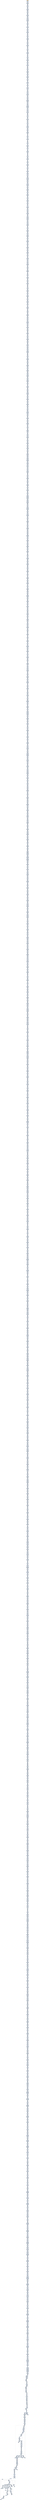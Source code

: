 digraph G {
node[shape=rectangle,style=filled,fillcolor=lightsteelblue,color=lightsteelblue]
bgcolor="transparent"
a0x00401bf0xorw_bx_dx[label="start\nxorw %bx, %dx",fillcolor="orange",color="lightgrey"];
a0x00401bf3movl_0x408cc6UINT32__60esp_[label="0x00401bf3\nmovl $0x408cc6<UINT32>, -60(%esp)"];
a0x00401bfbxorw_bx_dx[label="0x00401bfb\nxorw %bx, %dx"];
a0x00401bfemovl__60esp__edx[label="0x00401bfe\nmovl -60(%esp), %edx"];
a0x00401c02addl_0x44c7ee8bUINT32_edx_[label="0x00401c02\naddl $0x44c7ee8b<UINT32>, (%edx)"];
a0x00401c08imull_ebx_eax[label="0x00401c08\nimull %ebx, %eax"];
a0x00401c0axorl_edi_edx[label="0x00401c0a\nxorl %edi, %edx"];
a0x00401c0cxorl_edx_edx[label="0x00401c0c\nxorl %edx, %edx"];
a0x00401c0emovb_0x4UINT8_dl[label="0x00401c0e\nmovb $0x4<UINT8>, %dl"];
a0x00401c10addl_edx__60esp_[label="0x00401c10\naddl %edx, -60(%esp)"];
a0x00401c14xorl_edi_edx[label="0x00401c14\nxorl %edi, %edx"];
a0x00401c16imull_edx_eax[label="0x00401c16\nimull %edx, %eax"];
a0x00401c18movl__60esp__ebx[label="0x00401c18\nmovl -60(%esp), %ebx"];
a0x00401c1corl_0x5cc6c424UINT32_ebx_[label="0x00401c1c\norl $0x5cc6c424<UINT32>, (%ebx)"];
a0x00401c22imull_edx_eax[label="0x00401c22\nimull %edx, %eax"];
a0x00401c24xorl_edx_edx[label="0x00401c24\nxorl %edx, %edx"];
a0x00401c26movb_0x4UINT8_dl[label="0x00401c26\nmovb $0x4<UINT8>, %dl"];
a0x00401c28addl_edx__60esp_[label="0x00401c28\naddl %edx, -60(%esp)"];
a0x00401c2candl_edi_edi[label="0x00401c2c\nandl %edi, %edi"];
a0x00401c2emovsbl_bh_edx[label="0x00401c2e\nmovsbl %bh, %edx"];
a0x00401c31movl__60esp__ebx[label="0x00401c31\nmovl -60(%esp), %ebx"];
a0x00401c35addl_0xee8b0040UINT32_ebx_[label="0x00401c35\naddl $0xee8b0040<UINT32>, (%ebx)"];
a0x00401c3bmovsbl_bh_edx[label="0x00401c3b\nmovsbl %bh, %edx"];
a0x00401c3exorl_eax_eax[label="0x00401c3e\nxorl %eax, %eax"];
a0x00401c40movb_0x4UINT8_al[label="0x00401c40\nmovb $0x4<UINT8>, %al"];
a0x00401c42addl_eax__60esp_[label="0x00401c42\naddl %eax, -60(%esp)"];
a0x00401c46xorl_0x40d86fUINT32_ebp[label="0x00401c46\nxorl $0x40d86f<UINT32>, %ebp"];
a0x00401c4cmovl__60esp__eax[label="0x00401c4c\nmovl -60(%esp), %eax"];
a0x00401c50addl_0x8b02d7c1UINT32_eax_[label="0x00401c50\naddl $0x8b02d7c1<UINT32>, (%eax)"];
a0x00401c56orl_ecx_edi[label="0x00401c56\norl %ecx, %edi"];
a0x00401c58movw_di_bp[label="0x00401c58\nmovw %di, %bp"];
a0x00401c5bxorl_eax_eax[label="0x00401c5b\nxorl %eax, %eax"];
a0x00401c5dmovb_0x4UINT8_al[label="0x00401c5d\nmovb $0x4<UINT8>, %al"];
a0x00401c5faddl_eax__60esp_[label="0x00401c5f\naddl %eax, -60(%esp)"];
a0x00401c63movw_di_bp[label="0x00401c63\nmovw %di, %bp"];
a0x00401c66orw_cx_dx[label="0x00401c66\norw %cx, %dx"];
a0x00401c69movl__60esp__ebx[label="0x00401c69\nmovl -60(%esp), %ebx"];
a0x00401c6daddl_0x81c4244cUINT32_ebx_[label="0x00401c6d\naddl $0x81c4244c<UINT32>, (%ebx)"];
a0x00401c73orw_cx_dx[label="0x00401c73\norw %cx, %dx"];
a0x00401c76xorl_ecx_ecx[label="0x00401c76\nxorl %ecx, %ecx"];
a0x00401c78movb_0x4UINT8_cl[label="0x00401c78\nmovb $0x4<UINT8>, %cl"];
a0x00401c7aaddl_ecx__60esp_[label="0x00401c7a\naddl %ecx, -60(%esp)"];
a0x00401c7eleal_0x2edi__edi[label="0x00401c7e\nleal 0x2(%edi), %edi"];
a0x00401c81movl__60esp__eax[label="0x00401c81\nmovl -60(%esp), %eax"];
a0x00401c85addl_0x7b509101UINT32_eax_[label="0x00401c85\naddl $0x7b509101<UINT32>, (%eax)"];
a0x00401c8baddw_di_bp[label="0x00401c8b\naddw %di, %bp"];
a0x00401c8etestw_ax_cx[label="0x00401c8e\ntestw %ax, %cx"];
a0x00401c91movzbl_al_edx[label="0x00401c91\nmovzbl %al, %edx"];
a0x00401c94xorl_ebx_ebx[label="0x00401c94\nxorl %ebx, %ebx"];
a0x00401c96movb_0x4UINT8_bl[label="0x00401c96\nmovb $0x4<UINT8>, %bl"];
a0x00401c98addl_ebx__60esp_[label="0x00401c98\naddl %ebx, -60(%esp)"];
a0x00401c9ctestw_ax_cx[label="0x00401c9c\ntestw %ax, %cx"];
a0x00401c9fmovl__60esp__ecx[label="0x00401c9f\nmovl -60(%esp), %ecx"];
a0x00401ca3movl_0x13181a9UINT32_ecx_[label="0x00401ca3\nmovl $0x13181a9<UINT32>, (%ecx)"];
a0x00401ca9movzbl_al_edx[label="0x00401ca9\nmovzbl %al, %edx"];
a0x00401cacandw_ax_ax[label="0x00401cac\nandw %ax, %ax"];
a0x00401cafsubw_dx_dx[label="0x00401caf\nsubw %dx, %dx"];
a0x00401cb2xorl_ecx_ecx[label="0x00401cb2\nxorl %ecx, %ecx"];
a0x00401cb4movb_0x4UINT8_cl[label="0x00401cb4\nmovb $0x4<UINT8>, %cl"];
a0x00401cb6addl_ecx__60esp_[label="0x00401cb6\naddl %ecx, -60(%esp)"];
a0x00401cbaandw_ax_ax[label="0x00401cba\nandw %ax, %ax"];
a0x00401cbdmovl__60esp__edx[label="0x00401cbd\nmovl -60(%esp), %edx"];
a0x00401cc1movl_0xc1e96beeUINT32_edx_[label="0x00401cc1\nmovl $0xc1e96bee<UINT32>, (%edx)"];
a0x00401cc7subw_dx_dx[label="0x00401cc7\nsubw %dx, %dx"];
a0x00401ccaandl_edx_edx[label="0x00401cca\nandl %edx, %edx"];
a0x00401cccxorw_di_cx[label="0x00401ccc\nxorw %di, %cx"];
a0x00401ccfxorl_ecx_ecx[label="0x00401ccf\nxorl %ecx, %ecx"];
a0x00401cd1movb_0x4UINT8_cl[label="0x00401cd1\nmovb $0x4<UINT8>, %cl"];
a0x00401cd3addl_ecx__60esp_[label="0x00401cd3\naddl %ecx, -60(%esp)"];
a0x00401cd7andl_edx_edx[label="0x00401cd7\nandl %edx, %edx"];
a0x00401cd9xorw_di_cx[label="0x00401cd9\nxorw %di, %cx"];
a0x00401cdcmovl__60esp__edi[label="0x00401cdc\nmovl -60(%esp), %edi"];
a0x00401ce0movl_0xdb3302d7UINT32_eax[label="0x00401ce0\nmovl $0xdb3302d7<UINT32>, %eax"];
a0x00401ce5stosl_eax_es_edi_[label="0x00401ce5\nstosl %eax, %es:(%edi)"];
a0x00401ce6xorw_di_cx[label="0x00401ce6\nxorw %di, %cx"];
a0x00401ce9addl_ebx_edi[label="0x00401ce9\naddl %ebx, %edi"];
a0x00401cebsubw_cx_cx[label="0x00401ceb\nsubw %cx, %cx"];
a0x00401ceexorl_ebx_ebx[label="0x00401cee\nxorl %ebx, %ebx"];
a0x00401cf0movb_0x4UINT8_bl[label="0x00401cf0\nmovb $0x4<UINT8>, %bl"];
a0x00401cf2addl_ebx__60esp_[label="0x00401cf2\naddl %ebx, -60(%esp)"];
a0x00401cf6addl_ebx_edi[label="0x00401cf6\naddl %ebx, %edi"];
a0x00401cf8movl__60esp__edx[label="0x00401cf8\nmovl -60(%esp), %edx"];
a0x00401cfcaddl_0x5c0104b3UINT32_edx_[label="0x00401cfc\naddl $0x5c0104b3<UINT32>, (%edx)"];
a0x00401d02subw_cx_cx[label="0x00401d02\nsubw %cx, %cx"];
a0x00401d05xorl_ebx_ebx[label="0x00401d05\nxorl %ebx, %ebx"];
a0x00401d07movb_0x4UINT8_bl[label="0x00401d07\nmovb $0x4<UINT8>, %bl"];
a0x00401d09addl_ebx__60esp_[label="0x00401d09\naddl %ebx, -60(%esp)"];
a0x00401d0dandl_edi_eax[label="0x00401d0d\nandl %edi, %eax"];
a0x00401d0fmovl__60esp__edx[label="0x00401d0f\nmovl -60(%esp), %edx"];
a0x00401d13orl_0xe80bc424UINT32_edx_[label="0x00401d13\norl $0xe80bc424<UINT32>, (%edx)"];
a0x00401d19andw_dx_di[label="0x00401d19\nandw %dx, %di"];
a0x00401d1caddl_esi_esi[label="0x00401d1c\naddl %esi, %esi"];
a0x00401d1eandl_ebx_ebp[label="0x00401d1e\nandl %ebx, %ebp"];
a0x00401d20xorl_edx_edx[label="0x00401d20\nxorl %edx, %edx"];
a0x00401d22movb_0x4UINT8_dl[label="0x00401d22\nmovb $0x4<UINT8>, %dl"];
a0x00401d24addl_edx__60esp_[label="0x00401d24\naddl %edx, -60(%esp)"];
a0x00401d28addl_esi_esi[label="0x00401d28\naddl %esi, %esi"];
a0x00401d2amovl__60esp__ecx[label="0x00401d2a\nmovl -60(%esp), %ecx"];
a0x00401d2eorl_0x8bde0b66UINT32_ecx_[label="0x00401d2e\norl $0x8bde0b66<UINT32>, (%ecx)"];
a0x00401d34andl_ebx_ebp[label="0x00401d34\nandl %ebx, %ebp"];
a0x00401d36xorl_eax_eax[label="0x00401d36\nxorl %eax, %eax"];
a0x00401d38movb_0x4UINT8_al[label="0x00401d38\nmovb $0x4<UINT8>, %al"];
a0x00401d3aaddl_eax__60esp_[label="0x00401d3a\naddl %eax, -60(%esp)"];
a0x00401d3emovw_bp_bx[label="0x00401d3e\nmovw %bp, %bx"];
a0x00401d41movl__60esp__eax[label="0x00401d41\nmovl -60(%esp), %eax"];
a0x00401d45movl_0x81c4245cUINT32_eax_[label="0x00401d45\nmovl $0x81c4245c<UINT32>, (%eax)"];
a0x00401d4baddl_edx_ecx[label="0x00401d4b\naddl %edx, %ecx"];
a0x00401d4dxorl_eax_eax[label="0x00401d4d\nxorl %eax, %eax"];
a0x00401d4fmovb_0x4UINT8_al[label="0x00401d4f\nmovb $0x4<UINT8>, %al"];
a0x00401d51addl_eax__60esp_[label="0x00401d51\naddl %eax, -60(%esp)"];
a0x00401d55movw_ax_bx[label="0x00401d55\nmovw %ax, %bx"];
a0x00401d58notl_esi[label="0x00401d58\nnotl %esi"];
a0x00401d5amovl__60esp__ecx[label="0x00401d5a\nmovl -60(%esp), %ecx"];
a0x00401d5eaddl_0xf29d0703UINT32_ecx_[label="0x00401d5e\naddl $0xf29d0703<UINT32>, (%ecx)"];
a0x00401d64notl_esi[label="0x00401d64\nnotl %esi"];
a0x00401d66xorl_ecx_ecx[label="0x00401d66\nxorl %ecx, %ecx"];
a0x00401d68movb_0x4UINT8_cl[label="0x00401d68\nmovb $0x4<UINT8>, %cl"];
a0x00401d6aaddl_ecx__60esp_[label="0x00401d6a\naddl %ecx, -60(%esp)"];
a0x00401d6enegl_edi[label="0x00401d6e\nnegl %edi"];
a0x00401d70movl__60esp__ecx[label="0x00401d70\nmovl -60(%esp), %ecx"];
a0x00401d74addl_0x47338170UINT32_ecx_[label="0x00401d74\naddl $0x47338170<UINT32>, (%ecx)"];
a0x00401d7atestw_bx_dx[label="0x00401d7a\ntestw %bx, %dx"];
a0x00401d7dshll_0x2UINT8_ecx[label="0x00401d7d\nshll $0x2<UINT8>, %ecx"];
a0x00401d80subw_ax_si[label="0x00401d80\nsubw %ax, %si"];
a0x00401d83xorl_edx_edx[label="0x00401d83\nxorl %edx, %edx"];
a0x00401d85movb_0x4UINT8_dl[label="0x00401d85\nmovb $0x4<UINT8>, %dl"];
a0x00401d87addl_edx__60esp_[label="0x00401d87\naddl %edx, -60(%esp)"];
a0x00401d8bshll_0x2UINT8_ecx[label="0x00401d8b\nshll $0x2<UINT8>, %ecx"];
a0x00401d8emovl__60esp__edx[label="0x00401d8e\nmovl -60(%esp), %edx"];
a0x00401d92addl_0x66604d9dUINT32_edx_[label="0x00401d92\naddl $0x66604d9d<UINT32>, (%edx)"];
a0x00401d98subw_ax_si[label="0x00401d98\nsubw %ax, %si"];
a0x00401d9bleal_0x2edx__edx[label="0x00401d9b\nleal 0x2(%edx), %edx"];
a0x00401d9exorl_edx_edx[label="0x00401d9e\nxorl %edx, %edx"];
a0x00401da0movb_0x4UINT8_dl[label="0x00401da0\nmovb $0x4<UINT8>, %dl"];
a0x00401da2addl_edx__60esp_[label="0x00401da2\naddl %edx, -60(%esp)"];
a0x00401da6leal_0x2edx__edx[label="0x00401da6\nleal 0x2(%edx), %edx"];
a0x00401da9movl__60esp__ebx[label="0x00401da9\nmovl -60(%esp), %ebx"];
a0x00401dadaddl_0x366de0bUINT32_ebx_[label="0x00401dad\naddl $0x366de0b<UINT32>, (%ebx)"];
a0x00401db3andl_0x40fa6eUINT32_edi[label="0x00401db3\nandl $0x40fa6e<UINT32>, %edi"];
a0x00401db9xorl_edx_edx[label="0x00401db9\nxorl %edx, %edx"];
a0x00401dbbmovb_0x4UINT8_dl[label="0x00401dbb\nmovb $0x4<UINT8>, %dl"];
a0x00401dbdaddl_edx__60esp_[label="0x00401dbd\naddl %edx, -60(%esp)"];
a0x00401dc1subl_eax_edx[label="0x00401dc1\nsubl %eax, %edx"];
a0x00401dc3orl_0x40dff9UINT32_edi[label="0x00401dc3\norl $0x40dff9<UINT32>, %edi"];
a0x00401dc9movl__60esp__ebx[label="0x00401dc9\nmovl -60(%esp), %ebx"];
a0x00401dcdaddl_0xb1c933d2UINT32_ebx_[label="0x00401dcd\naddl $0xb1c933d2<UINT32>, (%ebx)"];
a0x00401dd3orl_0x40dff9UINT32_edi[label="0x00401dd3\norl $0x40dff9<UINT32>, %edi"];
a0x00401dd9leal_0x40def9ecx__ecx[label="0x00401dd9\nleal 0x40def9(%ecx), %ecx"];
a0x00401ddfxorl_edx_edx[label="0x00401ddf\nxorl %edx, %edx"];
a0x00401de1movb_0x4UINT8_dl[label="0x00401de1\nmovb $0x4<UINT8>, %dl"];
a0x00401de3addl_edx__60esp_[label="0x00401de3\naddl %edx, -60(%esp)"];
a0x00401de7leal_0x40def9ecx__ecx[label="0x00401de7\nleal 0x40def9(%ecx), %ecx"];
a0x00401dedmovl__60esp__edx[label="0x00401ded\nmovl -60(%esp), %edx"];
a0x00401df1addl_0x244c0104UINT32_edx_[label="0x00401df1\naddl $0x244c0104<UINT32>, (%edx)"];
a0x00401df7testl_edx_edx[label="0x00401df7\ntestl %edx, %edx"];
a0x00401df9subl_ecx_esi[label="0x00401df9\nsubl %ecx, %esi"];
a0x00401dfbaddl_edx_esi[label="0x00401dfb\naddl %edx, %esi"];
a0x00401dfdxorl_eax_eax[label="0x00401dfd\nxorl %eax, %eax"];
a0x00401dffmovb_0x4UINT8_al[label="0x00401dff\nmovb $0x4<UINT8>, %al"];
a0x00401e01addl_eax__60esp_[label="0x00401e01\naddl %eax, -60(%esp)"];
a0x00401e05subl_ecx_esi[label="0x00401e05\nsubl %ecx, %esi"];
a0x00401e07addl_edx_esi[label="0x00401e07\naddl %edx, %esi"];
a0x00401e09movl__60esp__ecx[label="0x00401e09\nmovl -60(%esp), %ecx"];
a0x00401e0daddl_0xd20366c4UINT32_ecx_[label="0x00401e0d\naddl $0xd20366c4<UINT32>, (%ecx)"];
a0x00401e13addl_edx_esi[label="0x00401e13\naddl %edx, %esi"];
a0x00401e15mull_esi_eax[label="0x00401e15\nmull %esi, %eax"];
a0x00401e17leal_0x2ebp__ecx[label="0x00401e17\nleal 0x2(%ebp), %ecx"];
a0x00401e1axorl_edx_edx[label="0x00401e1a\nxorl %edx, %edx"];
a0x00401e1cmovb_0x4UINT8_dl[label="0x00401e1c\nmovb $0x4<UINT8>, %dl"];
a0x00401e1eaddl_edx__60esp_[label="0x00401e1e\naddl %edx, -60(%esp)"];
a0x00401e22mull_esi_eax[label="0x00401e22\nmull %esi, %eax"];
a0x00401e24leal_0x2ebp__ecx[label="0x00401e24\nleal 0x2(%ebp), %ecx"];
a0x00401e27movl__60esp__edi[label="0x00401e27\nmovl -60(%esp), %edi"];
a0x00401e2bmovl_0xc424448bUINT32_eax[label="0x00401e2b\nmovl $0xc424448b<UINT32>, %eax"];
a0x00401e30stosl_eax_es_edi_[label="0x00401e30\nstosl %eax, %es:(%edi)"];
a0x00401e31leal_0x2ebp__ecx[label="0x00401e31\nleal 0x2(%ebp), %ecx"];
a0x00401e34xorl_eax_eax[label="0x00401e34\nxorl %eax, %eax"];
a0x00401e36movb_0x4UINT8_al[label="0x00401e36\nmovb $0x4<UINT8>, %al"];
a0x00401e38addl_eax__60esp_[label="0x00401e38\naddl %eax, -60(%esp)"];
a0x00401e3cmovzbl_al_edx[label="0x00401e3c\nmovzbl %al, %edx"];
a0x00401e3fmovl__60esp__ecx[label="0x00401e3f\nmovl -60(%esp), %ecx"];
a0x00401e43movl_0xdac40081UINT32_ecx_[label="0x00401e43\nmovl $0xdac40081<UINT32>, (%ecx)"];
a0x00401e49addw_dx_di[label="0x00401e49\naddw %dx, %di"];
a0x00401e4corl_eax_ecx[label="0x00401e4c\norl %eax, %ecx"];
a0x00401e4enotl_edx[label="0x00401e4e\nnotl %edx"];
a0x00401e50xorl_edx_edx[label="0x00401e50\nxorl %edx, %edx"];
a0x00401e52movb_0x4UINT8_dl[label="0x00401e52\nmovb $0x4<UINT8>, %dl"];
a0x00401e54addl_edx__60esp_[label="0x00401e54\naddl %edx, -60(%esp)"];
a0x00401e58orl_eax_ecx[label="0x00401e58\norl %eax, %ecx"];
a0x00401e5amovl__60esp__eax[label="0x00401e5a\nmovl -60(%esp), %eax"];
a0x00401e5eorl_0x3081135eUINT32_eax_[label="0x00401e5e\norl $0x3081135e<UINT32>, (%eax)"];
a0x00401e64notl_edx[label="0x00401e64\nnotl %edx"];
a0x00401e66orw_bp_si[label="0x00401e66\norw %bp, %si"];
a0x00401e69andw_ax_bx[label="0x00401e69\nandw %ax, %bx"];
a0x00401e6cxorl_eax_eax[label="0x00401e6c\nxorl %eax, %eax"];
a0x00401e6emovb_0x4UINT8_al[label="0x00401e6e\nmovb $0x4<UINT8>, %al"];
a0x00401e70addl_eax__60esp_[label="0x00401e70\naddl %eax, -60(%esp)"];
a0x00401e74orw_bp_si[label="0x00401e74\norw %bp, %si"];
a0x00401e77movl__60esp__eax[label="0x00401e77\nmovl -60(%esp), %eax"];
a0x00401e7bmovl_0xaa5e9a94UINT32_eax_[label="0x00401e7b\nmovl $0xaa5e9a94<UINT32>, (%eax)"];
a0x00401e81andw_ax_bx[label="0x00401e81\nandw %ax, %bx"];
a0x00401e84xorl_ebx_ebx[label="0x00401e84\nxorl %ebx, %ebx"];
a0x00401e86movb_0x4UINT8_bl[label="0x00401e86\nmovb $0x4<UINT8>, %bl"];
a0x00401e88addl_ebx__60esp_[label="0x00401e88\naddl %ebx, -60(%esp)"];
a0x00401e8corw_ax_cx[label="0x00401e8c\norw %ax, %cx"];
a0x00401e8fsubl_edi_eax[label="0x00401e8f\nsubl %edi, %eax"];
a0x00401e91movl__60esp__eax[label="0x00401e91\nmovl -60(%esp), %eax"];
a0x00401e95orl_0x33cf3366UINT32_eax_[label="0x00401e95\norl $0x33cf3366<UINT32>, (%eax)"];
a0x00401e9bsubl_edi_eax[label="0x00401e9b\nsubl %edi, %eax"];
a0x00401e9dandl_edi_edi[label="0x00401e9d\nandl %edi, %edi"];
a0x00401e9fxorw_dx_bp[label="0x00401e9f\nxorw %dx, %bp"];
a0x00401ea2orw_cx_si[label="0x00401ea2\norw %cx, %si"];
a0x00401ea5xorl_ebx_ebx[label="0x00401ea5\nxorl %ebx, %ebx"];
a0x00401ea7movb_0x4UINT8_bl[label="0x00401ea7\nmovb $0x4<UINT8>, %bl"];
a0x00401ea9addl_ebx__60esp_[label="0x00401ea9\naddl %ebx, -60(%esp)"];
a0x00401eadandl_edi_edi[label="0x00401ead\nandl %edi, %edi"];
a0x00401eafmovl__60esp__ebx[label="0x00401eaf\nmovl -60(%esp), %ebx"];
a0x00401eb3movl_0x104b2d2UINT32_ebx_[label="0x00401eb3\nmovl $0x104b2d2<UINT32>, (%ebx)"];
a0x00401eb9xorw_dx_bp[label="0x00401eb9\nxorw %dx, %bp"];
a0x00401ebcorw_cx_si[label="0x00401ebc\norw %cx, %si"];
a0x00401ebfxorl_ebx_ebx[label="0x00401ebf\nxorl %ebx, %ebx"];
a0x00401ec1movb_0x4UINT8_bl[label="0x00401ec1\nmovb $0x4<UINT8>, %bl"];
a0x00401ec3addl_ebx__60esp_[label="0x00401ec3\naddl %ebx, -60(%esp)"];
a0x00401ec7orw_cx_si[label="0x00401ec7\norw %cx, %si"];
a0x00401ecamovl__60esp__edx[label="0x00401eca\nmovl -60(%esp), %edx"];
a0x00401ecemovl_0x8dc42454UINT32_edx_[label="0x00401ece\nmovl $0x8dc42454<UINT32>, (%edx)"];
a0x00401ed4movl_esi_ecx[label="0x00401ed4\nmovl %esi, %ecx"];
a0x00401ed6addw_dx_bx[label="0x00401ed6\naddw %dx, %bx"];
a0x00401ed9xorl_ecx_ecx[label="0x00401ed9\nxorl %ecx, %ecx"];
a0x00401edbmovb_0x4UINT8_cl[label="0x00401edb\nmovb $0x4<UINT8>, %cl"];
a0x00401eddaddl_ecx__60esp_[label="0x00401edd\naddl %ecx, -60(%esp)"];
a0x00401ee1addw_dx_bx[label="0x00401ee1\naddw %dx, %bx"];
a0x00401ee4addw_di_cx[label="0x00401ee4\naddw %di, %cx"];
a0x00401ee7movl__60esp__edx[label="0x00401ee7\nmovl -60(%esp), %edx"];
a0x00401eebmovl_0x40fbffb1UINT32_edx_[label="0x00401eeb\nmovl $0x40fbffb1<UINT32>, (%edx)"];
a0x00401ef1addw_di_cx[label="0x00401ef1\naddw %di, %cx"];
a0x00401ef4subl_ebp_edx[label="0x00401ef4\nsubl %ebp, %edx"];
a0x00401ef6shldl_0x3UINT8_ecx_eax[label="0x00401ef6\nshldl $0x3<UINT8>, %ecx, %eax"];
a0x00401efaxorl_ecx_ecx[label="0x00401efa\nxorl %ecx, %ecx"];
a0x00401efcmovb_0x4UINT8_cl[label="0x00401efc\nmovb $0x4<UINT8>, %cl"];
a0x00401efeaddl_ecx__60esp_[label="0x00401efe\naddl %ecx, -60(%esp)"];
a0x00401f02subl_ebp_edx[label="0x00401f02\nsubl %ebp, %edx"];
a0x00401f04movl__60esp__edi[label="0x00401f04\nmovl -60(%esp), %edi"];
a0x00401f08movl_0x245c8b00UINT32_eax[label="0x00401f08\nmovl $0x245c8b00<UINT32>, %eax"];
a0x00401f0dstosl_eax_es_edi_[label="0x00401f0d\nstosl %eax, %es:(%edi)"];
a0x00401f0eshldl_0x3UINT8_ecx_eax[label="0x00401f0e\nshldl $0x3<UINT8>, %ecx, %eax"];
a0x00401f12xorl_ebx_ebx[label="0x00401f12\nxorl %ebx, %ebx"];
a0x00401f14movb_0x4UINT8_bl[label="0x00401f14\nmovb $0x4<UINT8>, %bl"];
a0x00401f16addl_ebx__60esp_[label="0x00401f16\naddl %ebx, -60(%esp)"];
a0x00401f1axorl_edx_edx[label="0x00401f1a\nxorl %edx, %edx"];
a0x00401f1cshrl_0x2UINT8_ecx[label="0x00401f1c\nshrl $0x2<UINT8>, %ecx"];
a0x00401f1fmovl__60esp__ecx[label="0x00401f1f\nmovl -60(%esp), %ecx"];
a0x00401f23addl_0xe80381c4UINT32_ecx_[label="0x00401f23\naddl $0xe80381c4<UINT32>, (%ecx)"];
a0x00401f29shrl_0x2UINT8_ecx[label="0x00401f29\nshrl $0x2<UINT8>, %ecx"];
a0x00401f2cxorl_ebx_ebx[label="0x00401f2c\nxorl %ebx, %ebx"];
a0x00401f2emovb_0x4UINT8_bl[label="0x00401f2e\nmovb $0x4<UINT8>, %bl"];
a0x00401f30addl_ebx__60esp_[label="0x00401f30\naddl %ebx, -60(%esp)"];
a0x00401f34movzbl_al_edx[label="0x00401f34\nmovzbl %al, %edx"];
a0x00401f37movl__60esp__ecx[label="0x00401f37\nmovl -60(%esp), %ecx"];
a0x00401f3bmovl_0x23000003UINT32_ecx_[label="0x00401f3b\nmovl $0x23000003<UINT32>, (%ecx)"];
a0x00401f41andl_esi_ebx[label="0x00401f41\nandl %esi, %ebx"];
a0x00401f43xorl_ebx_ebx[label="0x00401f43\nxorl %ebx, %ebx"];
a0x00401f45movb_0x4UINT8_bl[label="0x00401f45\nmovb $0x4<UINT8>, %bl"];
a0x00401f47addl_ebx__60esp_[label="0x00401f47\naddl %ebx, -60(%esp)"];
a0x00401f4baddl_ebp_edi[label="0x00401f4b\naddl %ebp, %edi"];
a0x00401f4dmovl__60esp__ecx[label="0x00401f4d\nmovl -60(%esp), %ecx"];
a0x00401f51movl_0xb3db33caUINT32_ecx_[label="0x00401f51\nmovl $0xb3db33ca<UINT32>, (%ecx)"];
a0x00401f57andl_ecx_edx[label="0x00401f57\nandl %ecx, %edx"];
a0x00401f59subl_ebx_esi[label="0x00401f59\nsubl %ebx, %esi"];
a0x00401f5bxorl_ebx_ebx[label="0x00401f5b\nxorl %ebx, %ebx"];
a0x00401f5dmovb_0x4UINT8_bl[label="0x00401f5d\nmovb $0x4<UINT8>, %bl"];
a0x00401f5faddl_ebx__60esp_[label="0x00401f5f\naddl %ebx, -60(%esp)"];
a0x00401f63subl_ebx_esi[label="0x00401f63\nsubl %ebx, %esi"];
a0x00401f65movl__60esp__ecx[label="0x00401f65\nmovl -60(%esp), %ecx"];
a0x00401f69orl_0x245c0104UINT32_ecx_[label="0x00401f69\norl $0x245c0104<UINT32>, (%ecx)"];
a0x00401f6fmovsbl_cl_ebx[label="0x00401f6f\nmovsbl %cl, %ebx"];
a0x00401f72xorl_eax_eax[label="0x00401f72\nxorl %eax, %eax"];
a0x00401f74movb_0x4UINT8_al[label="0x00401f74\nmovb $0x4<UINT8>, %al"];
a0x00401f76addl_eax__60esp_[label="0x00401f76\naddl %eax, -60(%esp)"];
a0x00401f7aandl_ecx_edi[label="0x00401f7a\nandl %ecx, %edi"];
a0x00401f7corl_ebx_edi[label="0x00401f7c\norl %ebx, %edi"];
a0x00401f7ercll_0x2UINT8_eax[label="0x00401f7e\nrcll $0x2<UINT8>, %eax"];
a0x00401f81movl__60esp__ecx[label="0x00401f81\nmovl -60(%esp), %ecx"];
a0x00401f85movl_0x8be5f7c4UINT32_ecx_[label="0x00401f85\nmovl $0x8be5f7c4<UINT32>, (%ecx)"];
a0x00401f8borl_ebx_edi[label="0x00401f8b\norl %ebx, %edi"];
a0x00401f8dxorl_ecx_ecx[label="0x00401f8d\nxorl %ecx, %ecx"];
a0x00401f8fmovb_0x4UINT8_cl[label="0x00401f8f\nmovb $0x4<UINT8>, %cl"];
a0x00401f91addl_ecx__60esp_[label="0x00401f91\naddl %ecx, -60(%esp)"];
a0x00401f95rcll_0x2UINT8_eax[label="0x00401f95\nrcll $0x2<UINT8>, %eax"];
a0x00401f98andl_ebx_ebp[label="0x00401f98\nandl %ebx, %ebp"];
a0x00401f9amovl__60esp__edi[label="0x00401f9a\nmovl -60(%esp), %edi"];
a0x00401f9emovl_0x81c42454UINT32_eax[label="0x00401f9e\nmovl $0x81c42454<UINT32>, %eax"];
a0x00401fa3stosl_eax_es_edi_[label="0x00401fa3\nstosl %eax, %es:(%edi)"];
a0x00401fa4andl_ebx_ebp[label="0x00401fa4\nandl %ebx, %ebp"];
a0x00401fa6xorl_eax_eax[label="0x00401fa6\nxorl %eax, %eax"];
a0x00401fa8movb_0x4UINT8_al[label="0x00401fa8\nmovb $0x4<UINT8>, %al"];
a0x00401faaaddl_eax__60esp_[label="0x00401faa\naddl %eax, -60(%esp)"];
a0x00401faesbbl_0x40d8f8UINT32_ebx[label="0x00401fae\nsbbl $0x40d8f8<UINT32>, %ebx"];
a0x00401fb4movl__60esp__eax[label="0x00401fb4\nmovl -60(%esp), %eax"];
a0x00401fb8orl_0xc20ad02UINT32_eax_[label="0x00401fb8\norl $0xc20ad02<UINT32>, (%eax)"];
a0x00401fbemovw_si_si[label="0x00401fbe\nmovw %si, %si"];
a0x00401fc1rcll_0x2UINT8_eax[label="0x00401fc1\nrcll $0x2<UINT8>, %eax"];
a0x00401fc4xorl_edx_edx[label="0x00401fc4\nxorl %edx, %edx"];
a0x00401fc6movb_0x4UINT8_dl[label="0x00401fc6\nmovb $0x4<UINT8>, %dl"];
a0x00401fc8addl_edx__60esp_[label="0x00401fc8\naddl %edx, -60(%esp)"];
a0x00401fccrcll_0x2UINT8_eax[label="0x00401fcc\nrcll $0x2<UINT8>, %eax"];
a0x00401fcfmovl__60esp__ebx[label="0x00401fcf\nmovl -60(%esp), %ebx"];
a0x00401fd3addl_0x5e3281dfUINT32_ebx_[label="0x00401fd3\naddl $0x5e3281df<UINT32>, (%ebx)"];
a0x00401fd9xorw_cx_bx[label="0x00401fd9\nxorw %cx, %bx"];
a0x00401fdcaddw_bx_ax[label="0x00401fdc\naddw %bx, %ax"];
a0x00401fdfxorl_edx_edx[label="0x00401fdf\nxorl %edx, %edx"];
a0x00401fe1movb_0x4UINT8_dl[label="0x00401fe1\nmovb $0x4<UINT8>, %dl"];
a0x00401fe3addl_edx__60esp_[label="0x00401fe3\naddl %edx, -60(%esp)"];
a0x00401fe7addw_bx_ax[label="0x00401fe7\naddw %bx, %ax"];
a0x00401feamovl__60esp__edx[label="0x00401fea\nmovl -60(%esp), %edx"];
a0x00401feeaddl_0x66cfb384UINT32_edx_[label="0x00401fee\naddl $0x66cfb384<UINT32>, (%edx)"];
a0x00401ff4movw_ax_bx[label="0x00401ff4\nmovw %ax, %bx"];
a0x00401ff7xorl_ecx_ecx[label="0x00401ff7\nxorl %ecx, %ecx"];
a0x00401ff9movb_0x4UINT8_cl[label="0x00401ff9\nmovb $0x4<UINT8>, %cl"];
a0x00401ffbaddl_ecx__60esp_[label="0x00401ffb\naddl %ecx, -60(%esp)"];
a0x00401fffrcll_0x2UINT8_edi[label="0x00401fff\nrcll $0x2<UINT8>, %edi"];
a0x00402002movl__60esp__eax[label="0x00402002\nmovl -60(%esp), %eax"];
a0x00402006addl_0xdb33f92bUINT32_eax_[label="0x00402006\naddl $0xdb33f92b<UINT32>, (%eax)"];
a0x0040200cxorl_edx_ecx[label="0x0040200c\nxorl %edx, %ecx"];
a0x0040200exorl_edx_edx[label="0x0040200e\nxorl %edx, %edx"];
a0x00402010movb_0x4UINT8_dl[label="0x00402010\nmovb $0x4<UINT8>, %dl"];
a0x00402012addl_edx__60esp_[label="0x00402012\naddl %edx, -60(%esp)"];
a0x00402016subw_di_ax[label="0x00402016\nsubw %di, %ax"];
a0x00402019movl__60esp__ecx[label="0x00402019\nmovl -60(%esp), %ecx"];
a0x0040201dmovl_0x5c0104b3UINT32_ecx_[label="0x0040201d\nmovl $0x5c0104b3<UINT32>, (%ecx)"];
a0x00402023leal_0x40d96debp__edx[label="0x00402023\nleal 0x40d96d(%ebp), %edx"];
a0x00402029movw_ax_cx[label="0x00402029\nmovw %ax, %cx"];
a0x0040202cxorl_ecx_ecx[label="0x0040202c\nxorl %ecx, %ecx"];
a0x0040202emovb_0x4UINT8_cl[label="0x0040202e\nmovb $0x4<UINT8>, %cl"];
a0x00402030addl_ecx__60esp_[label="0x00402030\naddl %ecx, -60(%esp)"];
a0x00402034movw_ax_cx[label="0x00402034\nmovw %ax, %cx"];
a0x00402037subw_dx_cx[label="0x00402037\nsubw %dx, %cx"];
a0x0040203amovl__60esp__ebx[label="0x0040203a\nmovl -60(%esp), %ebx"];
a0x0040203eaddl_0xf133c424UINT32_ebx_[label="0x0040203e\naddl $0xf133c424<UINT32>, (%ebx)"];
a0x00402044subw_dx_cx[label="0x00402044\nsubw %dx, %cx"];
a0x00402047xorl_ebx_ebx[label="0x00402047\nxorl %ebx, %ebx"];
a0x00402049movb_0x4UINT8_bl[label="0x00402049\nmovb $0x4<UINT8>, %bl"];
a0x0040204baddl_ebx__60esp_[label="0x0040204b\naddl %ebx, -60(%esp)"];
a0x0040204fmovl_edx_esi[label="0x0040204f\nmovl %edx, %esi"];
a0x00402051movl__60esp__edx[label="0x00402051\nmovl -60(%esp), %edx"];
a0x00402055addl_0xc4244c8bUINT32_edx_[label="0x00402055\naddl $0xc4244c8b<UINT32>, (%edx)"];
a0x0040205borw_bx_si[label="0x0040205b\norw %bx, %si"];
a0x0040205exorl_edx_edx[label="0x0040205e\nxorl %edx, %edx"];
a0x00402060movb_0x4UINT8_dl[label="0x00402060\nmovb $0x4<UINT8>, %dl"];
a0x00402062addl_edx__60esp_[label="0x00402062\naddl %edx, -60(%esp)"];
a0x00402066xorw_di_cx[label="0x00402066\nxorw %di, %cx"];
a0x00402069movw_di_di[label="0x00402069\nmovw %di, %di"];
a0x0040206cmovl__60esp__ebx[label="0x0040206c\nmovl -60(%esp), %ebx"];
a0x00402070movl_0x40400181UINT32_ebx_[label="0x00402070\nmovl $0x40400181<UINT32>, (%ebx)"];
a0x00402076movw_di_di[label="0x00402076\nmovw %di, %di"];
a0x00402079subl_0x2UINT8_esi[label="0x00402079\nsubl $0x2<UINT8>, %esi"];
a0x0040207cxorl_eax_eax[label="0x0040207c\nxorl %eax, %eax"];
a0x0040207emovb_0x4UINT8_al[label="0x0040207e\nmovb $0x4<UINT8>, %al"];
a0x00402080addl_eax__60esp_[label="0x00402080\naddl %eax, -60(%esp)"];
a0x00402084subl_0x2UINT8_esi[label="0x00402084\nsubl $0x2<UINT8>, %esi"];
a0x00402087movl__60esp__eax[label="0x00402087\nmovl -60(%esp), %eax"];
a0x0040208bmovl_0xc303bb00UINT32_eax_[label="0x0040208b\nmovl $0xc303bb00<UINT32>, (%eax)"];
a0x00402091movw_si_bx[label="0x00402091\nmovw %si, %bx"];
a0x00402094xorw_bp_ax[label="0x00402094\nxorw %bp, %ax"];
a0x00402097xorl_eax_eax[label="0x00402097\nxorl %eax, %eax"];
a0x00402099movb_0x4UINT8_al[label="0x00402099\nmovb $0x4<UINT8>, %al"];
a0x0040209baddl_eax__60esp_[label="0x0040209b\naddl %eax, -60(%esp)"];
a0x0040209fxorw_bp_ax[label="0x0040209f\nxorw %bp, %ax"];
a0x004020a2movzbl_dh_ecx[label="0x004020a2\nmovzbl %dh, %ecx"];
a0x004020a5movl__60esp__eax[label="0x004020a5\nmovl -60(%esp), %eax"];
a0x004020a9addl_0xeb8bde03UINT32_eax_[label="0x004020a9\naddl $0xeb8bde03<UINT32>, (%eax)"];
a0x004020afmovzbl_dh_ecx[label="0x004020af\nmovzbl %dh, %ecx"];
a0x004020b2notl_esi[label="0x004020b2\nnotl %esi"];
a0x004020b4testl_esi_edx[label="0x004020b4\ntestl %esi, %edx"];
a0x004020b6xorl_ebx_ebx[label="0x004020b6\nxorl %ebx, %ebx"];
a0x004020b8movb_0x4UINT8_bl[label="0x004020b8\nmovb $0x4<UINT8>, %bl"];
a0x004020baaddl_ebx__60esp_[label="0x004020ba\naddl %ebx, -60(%esp)"];
a0x004020benotl_esi[label="0x004020be\nnotl %esi"];
a0x004020c0movl__60esp__ecx[label="0x004020c0\nmovl -60(%esp), %ecx"];
a0x004020c4orl_0x33dcb60fUINT32_ecx_[label="0x004020c4\norl $0x33dcb60f<UINT32>, (%ecx)"];
a0x004020catestl_esi_edx[label="0x004020ca\ntestl %esi, %edx"];
a0x004020ccorl_ecx_ecx[label="0x004020cc\norl %ecx, %ecx"];
a0x004020cexorl_edx_edx[label="0x004020ce\nxorl %edx, %edx"];
a0x004020d0movb_0x4UINT8_dl[label="0x004020d0\nmovb $0x4<UINT8>, %dl"];
a0x004020d2addl_edx__60esp_[label="0x004020d2\naddl %edx, -60(%esp)"];
a0x004020d6orl_ecx_ecx[label="0x004020d6\norl %ecx, %ecx"];
a0x004020d8movl__60esp__edx[label="0x004020d8\nmovl -60(%esp), %edx"];
a0x004020dcaddl_0x104b0c0UINT32_edx_[label="0x004020dc\naddl $0x104b0c0<UINT32>, (%edx)"];
a0x004020e2orl_ebx_ecx[label="0x004020e2\norl %ebx, %ecx"];
a0x004020e4addw_dx_dx[label="0x004020e4\naddw %dx, %dx"];
a0x004020e7addl_edi_eax[label="0x004020e7\naddl %edi, %eax"];
a0x004020e9andw_cx_di[label="0x004020e9\nandw %cx, %di"];
a0x004020ecxorl_eax_eax[label="0x004020ec\nxorl %eax, %eax"];
a0x004020eemovb_0x4UINT8_al[label="0x004020ee\nmovb $0x4<UINT8>, %al"];
a0x004020f0addl_eax__60esp_[label="0x004020f0\naddl %eax, -60(%esp)"];
a0x004020f4addw_dx_dx[label="0x004020f4\naddw %dx, %dx"];
a0x004020f7movl__60esp__edx[label="0x004020f7\nmovl -60(%esp), %edx"];
a0x004020fbaddl_0x3c42444UINT32_edx_[label="0x004020fb\naddl $0x3c42444<UINT32>, (%edx)"];
a0x00402101addl_edi_eax[label="0x00402101\naddl %edi, %eax"];
a0x00402103xorl_ebx_ebx[label="0x00402103\nxorl %ebx, %ebx"];
a0x00402105movb_0x4UINT8_bl[label="0x00402105\nmovb $0x4<UINT8>, %bl"];
a0x00402107addl_ebx__60esp_[label="0x00402107\naddl %ebx, -60(%esp)"];
a0x0040210bandw_cx_di[label="0x0040210b\nandw %cx, %di"];
a0x0040210emovl__60esp__edx[label="0x0040210e\nmovl -60(%esp), %edx"];
a0x00402112addl_0x244c8bdeUINT32_edx_[label="0x00402112\naddl $0x244c8bde<UINT32>, (%edx)"];
a0x00402118andl_ecx_edx[label="0x00402118\nandl %ecx, %edx"];
a0x0040211atestl_ecx_ebp[label="0x0040211a\ntestl %ecx, %ebp"];
a0x0040211cxorl_ebx_ebx[label="0x0040211c\nxorl %ebx, %ebx"];
a0x0040211emovb_0x4UINT8_bl[label="0x0040211e\nmovb $0x4<UINT8>, %bl"];
a0x00402120addl_ebx__60esp_[label="0x00402120\naddl %ebx, -60(%esp)"];
a0x00402124testl_ecx_ebp[label="0x00402124\ntestl %ecx, %ebp"];
a0x00402126movl__60esp__ecx[label="0x00402126\nmovl -60(%esp), %ecx"];
a0x0040212aaddl_0xc00181c4UINT32_ecx_[label="0x0040212a\naddl $0xc00181c4<UINT32>, (%ecx)"];
a0x00402130subw_dx_bp[label="0x00402130\nsubw %dx, %bp"];
a0x00402133xorl_edx_edx[label="0x00402133\nxorl %edx, %edx"];
a0x00402135movb_0x4UINT8_dl[label="0x00402135\nmovb $0x4<UINT8>, %dl"];
a0x00402137addl_edx__60esp_[label="0x00402137\naddl %edx, -60(%esp)"];
a0x0040213bnegl_edi[label="0x0040213b\nnegl %edi"];
a0x0040213dmovl_edx_ebx[label="0x0040213d\nmovl %edx, %ebx"];
a0x0040213fmovl__60esp__ecx[label="0x0040213f\nmovl -60(%esp), %ecx"];
a0x00402143addl_0x8b000003UINT32_ecx_[label="0x00402143\naddl $0x8b000003<UINT32>, (%ecx)"];
a0x00402149movl_edx_ebx[label="0x00402149\nmovl %edx, %ebx"];
a0x0040214borl_edx_edx[label="0x0040214b\norl %edx, %edx"];
a0x0040214dtestw_si_bp[label="0x0040214d\ntestw %si, %bp"];
a0x00402150xorl_eax_eax[label="0x00402150\nxorl %eax, %eax"];
a0x00402152movb_0x4UINT8_al[label="0x00402152\nmovb $0x4<UINT8>, %al"];
a0x00402154addl_eax__60esp_[label="0x00402154\naddl %eax, -60(%esp)"];
a0x00402158orl_edx_edx[label="0x00402158\norl %edx, %edx"];
a0x0040215atestw_si_bp[label="0x0040215a\ntestw %si, %bp"];
a0x0040215dmovl__60esp__eax[label="0x0040215d\nmovl -60(%esp), %eax"];
a0x00402161movl_0xdcb60febUINT32_eax_[label="0x00402161\nmovl $0xdcb60feb<UINT32>, (%eax)"];
a0x00402167testw_si_bp[label="0x00402167\ntestw %si, %bp"];
a0x0040216atestl_ecx_ecx[label="0x0040216a\ntestl %ecx, %ecx"];
a0x0040216caddl_0x2UINT8_edx[label="0x0040216c\naddl $0x2<UINT8>, %edx"];
a0x0040216fxorl_edx_edx[label="0x0040216f\nxorl %edx, %edx"];
a0x00402171movb_0x4UINT8_dl[label="0x00402171\nmovb $0x4<UINT8>, %dl"];
a0x00402173addl_edx__60esp_[label="0x00402173\naddl %edx, -60(%esp)"];
a0x00402177testl_ecx_ecx[label="0x00402177\ntestl %ecx, %ecx"];
a0x00402179addl_0x2UINT8_edx[label="0x00402179\naddl $0x2<UINT8>, %edx"];
a0x0040217cmovl__60esp__ebx[label="0x0040217c\nmovl -60(%esp), %ebx"];
a0x00402180movl_0x4b1c933UINT32_ebx_[label="0x00402180\nmovl $0x4b1c933<UINT32>, (%ebx)"];
a0x00402186addl_0x2UINT8_edx[label="0x00402186\naddl $0x2<UINT8>, %edx"];
a0x00402189xorl_ecx_ecx[label="0x00402189\nxorl %ecx, %ecx"];
a0x0040218bmovb_0x4UINT8_cl[label="0x0040218b\nmovb $0x4<UINT8>, %cl"];
a0x0040218daddl_ecx__60esp_[label="0x0040218d\naddl %ecx, -60(%esp)"];
a0x00402191subw_cx_bx[label="0x00402191\nsubw %cx, %bx"];
a0x00402194movl__60esp__eax[label="0x00402194\nmovl -60(%esp), %eax"];
a0x00402198addl_0xc4244c01UINT32_eax_[label="0x00402198\naddl $0xc4244c01<UINT32>, (%eax)"];
a0x0040219emovw_bx_di[label="0x0040219e\nmovw %bx, %di"];
a0x004021a1xorl_edx_edx[label="0x004021a1\nxorl %edx, %edx"];
a0x004021a3movb_0x4UINT8_dl[label="0x004021a3\nmovb $0x4<UINT8>, %dl"];
a0x004021a5addl_edx__60esp_[label="0x004021a5\naddl %edx, -60(%esp)"];
a0x004021a9movl_eax_eax[label="0x004021a9\nmovl %eax, %eax"];
a0x004021abmovw_ax_cx[label="0x004021ab\nmovw %ax, %cx"];
a0x004021aemovl__60esp__ecx[label="0x004021ae\nmovl -60(%esp), %ecx"];
a0x004021b2addl_0x8bdcb60fUINT32_ecx_[label="0x004021b2\naddl $0x8bdcb60f<UINT32>, (%ecx)"];
a0x004021b8movw_ax_cx[label="0x004021b8\nmovw %ax, %cx"];
a0x004021bbmovzbl_bh_ecx[label="0x004021bb\nmovzbl %bh, %ecx"];
a0x004021bexorl_ebx_ebx[label="0x004021be\nxorl %ebx, %ebx"];
a0x004021c0movb_0x4UINT8_bl[label="0x004021c0\nmovb $0x4<UINT8>, %bl"];
a0x004021c2addl_ebx__60esp_[label="0x004021c2\naddl %ebx, -60(%esp)"];
a0x004021c6movzbl_bh_ecx[label="0x004021c6\nmovzbl %bh, %ecx"];
a0x004021c9movl__60esp__eax[label="0x004021c9\nmovl -60(%esp), %eax"];
a0x004021cdaddl_0x81c42454UINT32_eax_[label="0x004021cd\naddl $0x81c42454<UINT32>, (%eax)"];
a0x004021d3movsbl_cl_ecx[label="0x004021d3\nmovsbl %cl, %ecx"];
a0x004021d6xorl_eax_eax[label="0x004021d6\nxorl %eax, %eax"];
a0x004021d8movb_0x4UINT8_al[label="0x004021d8\nmovb $0x4<UINT8>, %al"];
a0x004021daaddl_eax__60esp_[label="0x004021da\naddl %eax, -60(%esp)"];
a0x004021detestl_ecx_ebp[label="0x004021de\ntestl %ecx, %ebp"];
a0x004021e0testw_si_cx[label="0x004021e0\ntestw %si, %cx"];
a0x004021e3movl__60esp__ecx[label="0x004021e3\nmovl -60(%esp), %ecx"];
a0x004021e7addl_0xc78102UINT32_ecx_[label="0x004021e7\naddl $0xc78102<UINT32>, (%ecx)"];
a0x004021edtestw_si_cx[label="0x004021ed\ntestw %si, %cx"];
a0x004021f0subl_0x2UINT8_esi[label="0x004021f0\nsubl $0x2<UINT8>, %esi"];
a0x004021f3roll_0x2UINT8_ebx[label="0x004021f3\nroll $0x2<UINT8>, %ebx"];
a0x004021f6xorl_ebx_ebx[label="0x004021f6\nxorl %ebx, %ebx"];
a0x004021f8movb_0x4UINT8_bl[label="0x004021f8\nmovb $0x4<UINT8>, %bl"];
a0x004021faaddl_ebx__60esp_[label="0x004021fa\naddl %ebx, -60(%esp)"];
a0x004021fesubl_0x2UINT8_esi[label="0x004021fe\nsubl $0x2<UINT8>, %esi"];
a0x00402201movl__60esp__eax[label="0x00402201\nmovl -60(%esp), %eax"];
a0x00402205movl_0xf0a40f10UINT32_eax_[label="0x00402205\nmovl $0xf0a40f10<UINT32>, (%eax)"];
a0x0040220broll_0x2UINT8_ebx[label="0x0040220b\nroll $0x2<UINT8>, %ebx"];
a0x0040220esubl_edi_edi[label="0x0040220e\nsubl %edi, %edi"];
a0x00402210testl_ebx_edi[label="0x00402210\ntestl %ebx, %edi"];
a0x00402212subl_ebx_ebx[label="0x00402212\nsubl %ebx, %ebx"];
a0x00402214xorl_eax_eax[label="0x00402214\nxorl %eax, %eax"];
a0x00402216movb_0x4UINT8_al[label="0x00402216\nmovb $0x4<UINT8>, %al"];
a0x00402218addl_eax__60esp_[label="0x00402218\naddl %eax, -60(%esp)"];
a0x0040221csubl_edi_edi[label="0x0040221c\nsubl %edi, %edi"];
a0x0040221emovl__60esp__edi[label="0x0040221e\nmovl -60(%esp), %edi"];
a0x00402222movl_0xb3db3303UINT32_eax[label="0x00402222\nmovl $0xb3db3303<UINT32>, %eax"];
a0x00402227stosl_eax_es_edi_[label="0x00402227\nstosl %eax, %es:(%edi)"];
a0x00402228testl_ebx_edi[label="0x00402228\ntestl %ebx, %edi"];
a0x0040222axorl_ebx_ebx[label="0x0040222a\nxorl %ebx, %ebx"];
a0x0040222cmovb_0x4UINT8_bl[label="0x0040222c\nmovb $0x4<UINT8>, %bl"];
a0x0040222eaddl_ebx__60esp_[label="0x0040222e\naddl %ebx, -60(%esp)"];
a0x00402232subl_ebx_ebx[label="0x00402232\nsubl %ebx, %ebx"];
a0x00402234movzbl_al_ebx[label="0x00402234\nmovzbl %al, %ebx"];
a0x00402237movl__60esp__eax[label="0x00402237\nmovl -60(%esp), %eax"];
a0x0040223baddl_0x245c0104UINT32_eax_[label="0x0040223b\naddl $0x245c0104<UINT32>, (%eax)"];
a0x00402241movzbl_al_ebx[label="0x00402241\nmovzbl %al, %ebx"];
a0x00402244xorl_edx_edx[label="0x00402244\nxorl %edx, %edx"];
a0x00402246movb_0x4UINT8_dl[label="0x00402246\nmovb $0x4<UINT8>, %dl"];
a0x00402248addl_edx__60esp_[label="0x00402248\naddl %edx, -60(%esp)"];
a0x0040224candl_edx_ecx[label="0x0040224c\nandl %edx, %ecx"];
a0x0040224emovl__60esp__edx[label="0x0040224e\nmovl -60(%esp), %edx"];
a0x00402252addl_0xc12366c4UINT32_edx_[label="0x00402252\naddl $0xc12366c4<UINT32>, (%edx)"];
a0x00402258testw_cx_di[label="0x00402258\ntestw %cx, %di"];
a0x0040225bxorl_edx_edx[label="0x0040225b\nxorl %edx, %edx"];
a0x0040225dmovb_0x4UINT8_dl[label="0x0040225d\nmovb $0x4<UINT8>, %dl"];
a0x0040225faddl_edx__60esp_[label="0x0040225f\naddl %edx, -60(%esp)"];
a0x00402263shrl_0x2UINT8_ebx[label="0x00402263\nshrl $0x2<UINT8>, %ebx"];
a0x00402266movl__60esp__ecx[label="0x00402266\nmovl -60(%esp), %ecx"];
a0x0040226amovl_0xc4244c8bUINT32_ecx_[label="0x0040226a\nmovl $0xc4244c8b<UINT32>, (%ecx)"];
a0x00402270xorw_bp_bp[label="0x00402270\nxorw %bp, %bp"];
a0x00402273xorl_ecx_ecx[label="0x00402273\nxorl %ecx, %ecx"];
a0x00402275movb_0x4UINT8_cl[label="0x00402275\nmovb $0x4<UINT8>, %cl"];
a0x00402277addl_ecx__60esp_[label="0x00402277\naddl %ecx, -60(%esp)"];
a0x0040227bleal_0x40faffesi__ebx[label="0x0040227b\nleal 0x40faff(%esi), %ebx"];
a0x00402281movl__60esp__edx[label="0x00402281\nmovl -60(%esp), %edx"];
a0x00402285addl_0xd090181UINT32_edx_[label="0x00402285\naddl $0xd090181<UINT32>, (%edx)"];
a0x0040228bmovsbl_al_edx[label="0x0040228b\nmovsbl %al, %edx"];
a0x0040228exorl_edx_edx[label="0x0040228e\nxorl %edx, %edx"];
a0x00402290movb_0x4UINT8_dl[label="0x00402290\nmovb $0x4<UINT8>, %dl"];
a0x00402292addl_edx__60esp_[label="0x00402292\naddl %edx, -60(%esp)"];
a0x00402296orw_di_bp[label="0x00402296\norw %di, %bp"];
a0x00402299subw_ax_di[label="0x00402299\nsubw %ax, %di"];
a0x0040229cmovl__60esp__ebx[label="0x0040229c\nmovl -60(%esp), %ebx"];
a0x004022a0addl_0x3181fd01UINT32_ebx_[label="0x004022a0\naddl $0x3181fd01<UINT32>, (%ebx)"];
a0x004022a6subw_ax_di[label="0x004022a6\nsubw %ax, %di"];
a0x004022a9addl_ebx_edi[label="0x004022a9\naddl %ebx, %edi"];
a0x004022abxorl_edx_edx[label="0x004022ab\nxorl %edx, %edx"];
a0x004022admovb_0x4UINT8_dl[label="0x004022ad\nmovb $0x4<UINT8>, %dl"];
a0x004022afaddl_edx__60esp_[label="0x004022af\naddl %edx, -60(%esp)"];
a0x004022b3addl_ebx_edi[label="0x004022b3\naddl %ebx, %edi"];
a0x004022b5rorl_0x2UINT8_eax[label="0x004022b5\nrorl $0x2<UINT8>, %eax"];
a0x004022b8movl__60esp__edx[label="0x004022b8\nmovl -60(%esp), %edx"];
a0x004022bcorl_0x43560d09UINT32_edx_[label="0x004022bc\norl $0x43560d09<UINT32>, (%edx)"];
a0x004022c2rorl_0x2UINT8_eax[label="0x004022c2\nrorl $0x2<UINT8>, %eax"];
a0x004022c5andl_ebx_ecx[label="0x004022c5\nandl %ebx, %ecx"];
a0x004022c7xorl_ebx_ebx[label="0x004022c7\nxorl %ebx, %ebx"];
a0x004022c9movb_0x4UINT8_bl[label="0x004022c9\nmovb $0x4<UINT8>, %bl"];
a0x004022cbaddl_ebx__60esp_[label="0x004022cb\naddl %ebx, -60(%esp)"];
a0x004022cfandl_ebx_ecx[label="0x004022cf\nandl %ebx, %ecx"];
a0x004022d1movl__60esp__edx[label="0x004022d1\nmovl -60(%esp), %edx"];
a0x004022d5movl_0xd233f12bUINT32_edx_[label="0x004022d5\nmovl $0xd233f12b<UINT32>, (%edx)"];
a0x004022dbtestw_di_ax[label="0x004022db\ntestw %di, %ax"];
a0x004022dexorl_edx_edx[label="0x004022de\nxorl %edx, %edx"];
a0x004022e0movb_0x4UINT8_dl[label="0x004022e0\nmovb $0x4<UINT8>, %dl"];
a0x004022e2addl_edx__60esp_[label="0x004022e2\naddl %edx, -60(%esp)"];
a0x004022e6subw_si_bp[label="0x004022e6\nsubw %si, %bp"];
a0x004022e9movl__60esp__ebx[label="0x004022e9\nmovl -60(%esp), %ebx"];
a0x004022edaddl_0x540104b2UINT32_ebx_[label="0x004022ed\naddl $0x540104b2<UINT32>, (%ebx)"];
a0x004022f3xorl_edx_ebx[label="0x004022f3\nxorl %edx, %ebx"];
a0x004022f5xchgl_eax_edi[label="0x004022f5\nxchgl %eax, %edi"];
a0x004022f6subl_0x2UINT8_ebx[label="0x004022f6\nsubl $0x2<UINT8>, %ebx"];
a0x004022f9addl_edx_edi[label="0x004022f9\naddl %edx, %edi"];
a0x004022fbxorl_eax_eax[label="0x004022fb\nxorl %eax, %eax"];
a0x004022fdmovb_0x4UINT8_al[label="0x004022fd\nmovb $0x4<UINT8>, %al"];
a0x004022ffaddl_eax__60esp_[label="0x004022ff\naddl %eax, -60(%esp)"];
a0x00402303xchgl_eax_edi[label="0x00402303\nxchgl %eax, %edi"];
a0x00402304subl_0x2UINT8_ebx[label="0x00402304\nsubl $0x2<UINT8>, %ebx"];
a0x00402307movl__60esp__edx[label="0x00402307\nmovl -60(%esp), %edx"];
a0x0040230bmovl_0xe6f7c424UINT32_edx_[label="0x0040230b\nmovl $0xe6f7c424<UINT32>, (%edx)"];
a0x00402311subl_0x2UINT8_ebx[label="0x00402311\nsubl $0x2<UINT8>, %ebx"];
a0x00402314xorl_eax_eax[label="0x00402314\nxorl %eax, %eax"];
a0x00402316movb_0x4UINT8_al[label="0x00402316\nmovb $0x4<UINT8>, %al"];
a0x00402318addl_eax__60esp_[label="0x00402318\naddl %eax, -60(%esp)"];
a0x0040231caddl_edx_edi[label="0x0040231c\naddl %edx, %edi"];
a0x0040231eaddw_di_cx[label="0x0040231e\naddw %di, %cx"];
a0x00402321movl__60esp__ecx[label="0x00402321\nmovl -60(%esp), %ecx"];
a0x00402325addl_0xc424548bUINT32_ecx_[label="0x00402325\naddl $0xc424548b<UINT32>, (%ecx)"];
a0x0040232baddw_di_cx[label="0x0040232b\naddw %di, %cx"];
a0x0040232exorl_ecx_ecx[label="0x0040232e\nxorl %ecx, %ecx"];
a0x00402330movb_0x4UINT8_cl[label="0x00402330\nmovb $0x4<UINT8>, %cl"];
a0x00402332addl_ecx__60esp_[label="0x00402332\naddl %ecx, -60(%esp)"];
a0x00402336andw_ax_dx[label="0x00402336\nandw %ax, %dx"];
a0x00402339movl__60esp__edi[label="0x00402339\nmovl -60(%esp), %edi"];
a0x0040233dmovl_0xba7a0281UINT32_eax[label="0x0040233d\nmovl $0xba7a0281<UINT32>, %eax"];
a0x00402342stosl_eax_es_edi_[label="0x00402342\nstosl %eax, %es:(%edi)"];
a0x00402343testl_eax_ebp[label="0x00402343\ntestl %eax, %ebp"];
a0x00402345subw_si_bp[label="0x00402345\nsubw %si, %bp"];
a0x00402348xorl_ebx_ebx[label="0x00402348\nxorl %ebx, %ebx"];
a0x0040234amovb_0x4UINT8_bl[label="0x0040234a\nmovb $0x4<UINT8>, %bl"];
a0x0040234caddl_ebx__60esp_[label="0x0040234c\naddl %ebx, -60(%esp)"];
a0x00402350subw_si_bp[label="0x00402350\nsubw %si, %bp"];
a0x00402353xorl_eax_eax[label="0x00402353\nxorl %eax, %eax"];
a0x00402355movl__60esp__ebx[label="0x00402355\nmovl -60(%esp), %ebx"];
a0x00402359movl_0x32812dc5UINT32_ebx_[label="0x00402359\nmovl $0x32812dc5<UINT32>, (%ebx)"];
a0x0040235fxorl_eax_eax[label="0x0040235f\nxorl %eax, %eax"];
a0x00402361sarl_0x2UINT8_edi[label="0x00402361\nsarl $0x2<UINT8>, %edi"];
a0x00402364testw_si_di[label="0x00402364\ntestw %si, %di"];
a0x00402367xorl_ecx_ecx[label="0x00402367\nxorl %ecx, %ecx"];
a0x00402369movb_0x4UINT8_cl[label="0x00402369\nmovb $0x4<UINT8>, %cl"];
a0x0040236baddl_ecx__60esp_[label="0x0040236b\naddl %ecx, -60(%esp)"];
a0x0040236fsarl_0x2UINT8_edi[label="0x0040236f\nsarl $0x2<UINT8>, %edi"];
a0x00402372movl__60esp__eax[label="0x00402372\nmovl -60(%esp), %eax"];
a0x00402376movl_0x2d85aa7aUINT32_eax_[label="0x00402376\nmovl $0x2d85aa7a<UINT32>, (%eax)"];
a0x0040237ctestw_si_di[label="0x0040237c\ntestw %si, %di"];
a0x0040237fsubw_ax_si[label="0x0040237f\nsubw %ax, %si"];
a0x00402382xorl_edx_edx[label="0x00402382\nxorl %edx, %edx"];
a0x00402384movb_0x4UINT8_dl[label="0x00402384\nmovb $0x4<UINT8>, %dl"];
a0x00402386addl_edx__60esp_[label="0x00402386\naddl %edx, -60(%esp)"];
a0x0040238asubw_ax_si[label="0x0040238a\nsubw %ax, %si"];
a0x0040238dmovl__60esp__edx[label="0x0040238d\nmovl -60(%esp), %edx"];
a0x00402391movl_0x33ff8b66UINT32_edx_[label="0x00402391\nmovl $0x33ff8b66<UINT32>, (%edx)"];
a0x00402397movw_cx_ax[label="0x00402397\nmovw %cx, %ax"];
a0x0040239axorl_eax_eax[label="0x0040239a\nxorl %eax, %eax"];
a0x0040239cmovb_0x4UINT8_al[label="0x0040239c\nmovb $0x4<UINT8>, %al"];
a0x0040239eaddl_eax__60esp_[label="0x0040239e\naddl %eax, -60(%esp)"];
a0x004023a2xaddl_ebx_eax[label="0x004023a2\nxaddl %ebx, %eax"];
a0x004023a5movl__60esp__eax[label="0x004023a5\nmovl -60(%esp), %eax"];
a0x004023a9orl_0x104b1c9UINT32_eax_[label="0x004023a9\norl $0x104b1c9<UINT32>, (%eax)"];
a0x004023afmovsbl_bh_ebx[label="0x004023af\nmovsbl %bh, %ebx"];
a0x004023b2xorl_ebx_ebx[label="0x004023b2\nxorl %ebx, %ebx"];
a0x004023b4movb_0x4UINT8_bl[label="0x004023b4\nmovb $0x4<UINT8>, %bl"];
a0x004023b6addl_ebx__60esp_[label="0x004023b6\naddl %ebx, -60(%esp)"];
a0x004023baxorl_eax_edi[label="0x004023ba\nxorl %eax, %edi"];
a0x004023bcandw_bx_ax[label="0x004023bc\nandw %bx, %ax"];
a0x004023bfmovl__60esp__ebx[label="0x004023bf\nmovl -60(%esp), %ebx"];
a0x004023c3movl_0xbc4244cUINT32_ebx_[label="0x004023c3\nmovl $0xbc4244c<UINT32>, (%ebx)"];
a0x004023c9andw_bx_ax[label="0x004023c9\nandw %bx, %ax"];
a0x004023ccxorl_0x40f9fcUINT32_edi[label="0x004023cc\nxorl $0x40f9fc<UINT32>, %edi"];
a0x004023d2xorl_eax_eax[label="0x004023d2\nxorl %eax, %eax"];
a0x004023d4movb_0x4UINT8_al[label="0x004023d4\nmovb $0x4<UINT8>, %al"];
a0x004023d6addl_eax__60esp_[label="0x004023d6\naddl %eax, -60(%esp)"];
a0x004023daxorl_0x40f9fcUINT32_edi[label="0x004023da\nxorl $0x40f9fc<UINT32>, %edi"];
a0x004023e0movl__60esp__ecx[label="0x004023e0\nmovl -60(%esp), %ecx"];
a0x004023e4movl_0x245c8bc8UINT32_ecx_[label="0x004023e4\nmovl $0x245c8bc8<UINT32>, (%ecx)"];
a0x004023easarl_0x2UINT8_ebx[label="0x004023ea\nsarl $0x2<UINT8>, %ebx"];
a0x004023edxorl_eax_eax[label="0x004023ed\nxorl %eax, %eax"];
a0x004023efmovb_0x4UINT8_al[label="0x004023ef\nmovb $0x4<UINT8>, %al"];
a0x004023f1addl_eax__60esp_[label="0x004023f1\naddl %eax, -60(%esp)"];
a0x004023f5shrdl_0x3UINT8_eax_eax[label="0x004023f5\nshrdl $0x3<UINT8>, %eax, %eax"];
a0x004023f9testw_di_cx[label="0x004023f9\ntestw %di, %cx"];
a0x004023fcmovl__60esp__ecx[label="0x004023fc\nmovl -60(%esp), %ecx"];
a0x00402400orl_0xe80381c4UINT32_ecx_[label="0x00402400\norl $0xe80381c4<UINT32>, (%ecx)"];
a0x00402406testw_di_cx[label="0x00402406\ntestw %di, %cx"];
a0x00402409rcll_0x2UINT8_eax[label="0x00402409\nrcll $0x2<UINT8>, %eax"];
a0x0040240cxorl_eax_eax[label="0x0040240c\nxorl %eax, %eax"];
a0x0040240emovb_0x4UINT8_al[label="0x0040240e\nmovb $0x4<UINT8>, %al"];
a0x00402410addl_eax__60esp_[label="0x00402410\naddl %eax, -60(%esp)"];
a0x00402414rcll_0x2UINT8_eax[label="0x00402414\nrcll $0x2<UINT8>, %eax"];
a0x00402417movl__60esp__ebx[label="0x00402417\nmovl -60(%esp), %ebx"];
a0x0040241bmovl_0x8d000015UINT32_ebx_[label="0x0040241b\nmovl $0x8d000015<UINT32>, (%ebx)"];
a0x00402421movl_edx_eax[label="0x00402421\nmovl %edx, %eax"];
a0x00402423testl_ebx_ebx[label="0x00402423\ntestl %ebx, %ebx"];
a0x00402425xorw_ax_dx[label="0x00402425\nxorw %ax, %dx"];
a0x00402428xorl_ecx_ecx[label="0x00402428\nxorl %ecx, %ecx"];
a0x0040242amovb_0x4UINT8_cl[label="0x0040242a\nmovb $0x4<UINT8>, %cl"];
a0x0040242caddl_ecx__60esp_[label="0x0040242c\naddl %ecx, -60(%esp)"];
a0x00402430testl_ebx_ebx[label="0x00402430\ntestl %ebx, %ebx"];
a0x00402432movl__60esp__edx[label="0x00402432\nmovl -60(%esp), %edx"];
a0x00402436movl_0x40f868aaUINT32_edx_[label="0x00402436\nmovl $0x40f868aa<UINT32>, (%edx)"];
a0x0040243cxorw_ax_dx[label="0x0040243c\nxorw %ax, %dx"];
a0x0040243fandl_ebp_edx[label="0x0040243f\nandl %ebp, %edx"];
a0x00402441xorl_eax_eax[label="0x00402441\nxorl %eax, %eax"];
a0x00402443movb_0x4UINT8_al[label="0x00402443\nmovb $0x4<UINT8>, %al"];
a0x00402445addl_eax__60esp_[label="0x00402445\naddl %eax, -60(%esp)"];
a0x00402449andl_ebp_edx[label="0x00402449\nandl %ebp, %edx"];
a0x0040244bsubw_dx_dx[label="0x0040244b\nsubw %dx, %dx"];
a0x0040244emovl__60esp__ecx[label="0x0040244e\nmovl -60(%esp), %ecx"];
a0x00402452movl_0xb1c93300UINT32_ecx_[label="0x00402452\nmovl $0xb1c93300<UINT32>, (%ecx)"];
a0x00402458subw_dx_dx[label="0x00402458\nsubw %dx, %dx"];
a0x0040245bxorl_ecx_ecx[label="0x0040245b\nxorl %ecx, %ecx"];
a0x0040245dmovb_0x4UINT8_cl[label="0x0040245d\nmovb $0x4<UINT8>, %cl"];
a0x0040245faddl_ecx__60esp_[label="0x0040245f\naddl %ecx, -60(%esp)"];
a0x00402463subw_di_bp[label="0x00402463\nsubw %di, %bp"];
a0x00402466movl__60esp__ecx[label="0x00402466\nmovl -60(%esp), %ecx"];
a0x0040246aaddl_0x244c0104UINT32_ecx_[label="0x0040246a\naddl $0x244c0104<UINT32>, (%ecx)"];
a0x00402470imull_eax_eax[label="0x00402470\nimull %eax, %eax"];
a0x00402472andw_ax_bx[label="0x00402472\nandw %ax, %bx"];
a0x00402475xorl_eax_eax[label="0x00402475\nxorl %eax, %eax"];
a0x00402477movb_0x4UINT8_al[label="0x00402477\nmovb $0x4<UINT8>, %al"];
a0x00402479addl_eax__60esp_[label="0x00402479\naddl %eax, -60(%esp)"];
a0x0040247dandw_ax_bx[label="0x0040247d\nandw %ax, %bx"];
a0x00402480movl__60esp__edi[label="0x00402480\nmovl -60(%esp), %edi"];
a0x00402484movl_0x66c733c4UINT32_eax[label="0x00402484\nmovl $0x66c733c4<UINT32>, %eax"];
a0x00402489stosl_eax_es_edi_[label="0x00402489\nstosl %eax, %es:(%edi)"];
a0x0040248atestl_0x40fa6bUINT32_ebx[label="0x0040248a\ntestl $0x40fa6b<UINT32>, %ebx"];
a0x00402490andl_0x40fe6dUINT32_esi[label="0x00402490\nandl $0x40fe6d<UINT32>, %esi"];
a0x00402496xorl_edx_edx[label="0x00402496\nxorl %edx, %edx"];
a0x00402498movb_0x4UINT8_dl[label="0x00402498\nmovb $0x4<UINT8>, %dl"];
a0x0040249aaddl_edx__60esp_[label="0x0040249a\naddl %edx, -60(%esp)"];
a0x0040249eandl_0x40fe6dUINT32_esi[label="0x0040249e\nandl $0x40fe6d<UINT32>, %esi"];
a0x004024a4movl__60esp__ecx[label="0x004024a4\nmovl -60(%esp), %ecx"];
a0x004024a8addl_0x4c8bf62bUINT32_ecx_[label="0x004024a8\naddl $0x4c8bf62b<UINT32>, (%ecx)"];
a0x004024aeaddl_ebx_eax[label="0x004024ae\naddl %ebx, %eax"];
a0x004024b0xorl_edx_edx[label="0x004024b0\nxorl %edx, %edx"];
a0x004024b2movb_0x4UINT8_dl[label="0x004024b2\nmovb $0x4<UINT8>, %dl"];
a0x004024b4addl_edx__60esp_[label="0x004024b4\naddl %edx, -60(%esp)"];
a0x004024b8xorw_bp_cx[label="0x004024b8\nxorw %bp, %cx"];
a0x004024bbsubl_0x40fce8UINT32_ebx[label="0x004024bb\nsubl $0x40fce8<UINT32>, %ebx"];
a0x004024c1movl__60esp__ecx[label="0x004024c1\nmovl -60(%esp), %ecx"];
a0x004024c5addl_0x181c424UINT32_ecx_[label="0x004024c5\naddl $0x181c424<UINT32>, (%ecx)"];
a0x004024cbsubl_0x40fce8UINT32_ebx[label="0x004024cb\nsubl $0x40fce8<UINT32>, %ebx"];
a0x004024d1movzbl_al_edx[label="0x004024d1\nmovzbl %al, %edx"];
a0x004024d4xorl_eax_eax[label="0x004024d4\nxorl %eax, %eax"];
a0x004024d6movb_0x4UINT8_al[label="0x004024d6\nmovb $0x4<UINT8>, %al"];
a0x004024d8addl_eax__60esp_[label="0x004024d8\naddl %eax, -60(%esp)"];
a0x004024dcmovzbl_al_edx[label="0x004024dc\nmovzbl %al, %edx"];
a0x004024dfsbbl_0x2UINT8_eax[label="0x004024df\nsbbl $0x2<UINT8>, %eax"];
a0x004024e2movl__60esp__ecx[label="0x004024e2\nmovl -60(%esp), %ecx"];
a0x004024e6movl_0x5000bf00UINT32_ecx_[label="0x004024e6\nmovl $0x5000bf00<UINT32>, (%ecx)"];
a0x004024ecsbbl_0x2UINT8_eax[label="0x004024ec\nsbbl $0x2<UINT8>, %eax"];
a0x004024efandw_bp_bp[label="0x004024ef\nandw %bp, %bp"];
a0x004024f2xorl_ecx_ecx[label="0x004024f2\nxorl %ecx, %ecx"];
a0x004024f4movb_0x4UINT8_cl[label="0x004024f4\nmovb $0x4<UINT8>, %cl"];
a0x004024f6addl_ecx__60esp_[label="0x004024f6\naddl %ecx, -60(%esp)"];
a0x004024faandw_bp_bp[label="0x004024fa\nandw %bp, %bp"];
a0x004024fdmovsbl_ch_eax[label="0x004024fd\nmovsbl %ch, %eax"];
a0x00402500movl__60esp__eax[label="0x00402500\nmovl -60(%esp), %eax"];
a0x00402504movl_0x85f62b66UINT32_eax_[label="0x00402504\nmovl $0x85f62b66<UINT32>, (%eax)"];
a0x0040250amovsbl_ch_eax[label="0x0040250a\nmovsbl %ch, %eax"];
a0x0040250dsubl_eax_esi[label="0x0040250d\nsubl %eax, %esi"];
a0x0040250fleal_0x2esi__esi[label="0x0040250f\nleal 0x2(%esi), %esi"];
a0x00402512xorl_ebx_ebx[label="0x00402512\nxorl %ebx, %ebx"];
a0x00402514movb_0x4UINT8_bl[label="0x00402514\nmovb $0x4<UINT8>, %bl"];
a0x00402516addl_ebx__60esp_[label="0x00402516\naddl %ebx, -60(%esp)"];
a0x0040251asubl_eax_esi[label="0x0040251a\nsubl %eax, %esi"];
a0x0040251cmovl__60esp__edi[label="0x0040251c\nmovl -60(%esp), %edi"];
a0x00402520movl_0xc32b66c8UINT32_eax[label="0x00402520\nmovl $0xc32b66c8<UINT32>, %eax"];
a0x00402525stosl_eax_es_edi_[label="0x00402525\nstosl %eax, %es:(%edi)"];
a0x00402526leal_0x2esi__esi[label="0x00402526\nleal 0x2(%esi), %esi"];
a0x00402529subl_edx_edi[label="0x00402529\nsubl %edx, %edi"];
a0x0040252bsbbl_0x2UINT8_ebp[label="0x0040252b\nsbbl $0x2<UINT8>, %ebp"];
a0x0040252exorl_ebx_ebx[label="0x0040252e\nxorl %ebx, %ebx"];
a0x00402530movb_0x4UINT8_bl[label="0x00402530\nmovb $0x4<UINT8>, %bl"];
a0x00402532addl_ebx__60esp_[label="0x00402532\naddl %ebx, -60(%esp)"];
a0x00402536subl_edx_edi[label="0x00402536\nsubl %edx, %edi"];
a0x00402538movl__60esp__eax[label="0x00402538\nmovl -60(%esp), %eax"];
a0x0040253caddl_0x4b0c033UINT32_eax_[label="0x0040253c\naddl $0x4b0c033<UINT32>, (%eax)"];
a0x00402542sbbl_0x2UINT8_ebp[label="0x00402542\nsbbl $0x2<UINT8>, %ebp"];
a0x00402545xorl_eax_eax[label="0x00402545\nxorl %eax, %eax"];
a0x00402547movb_0x4UINT8_al[label="0x00402547\nmovb $0x4<UINT8>, %al"];
a0x00402549addl_eax__60esp_[label="0x00402549\naddl %eax, -60(%esp)"];
a0x0040254dtestw_ax_bx[label="0x0040254d\ntestw %ax, %bx"];
a0x00402550movl__60esp__edx[label="0x00402550\nmovl -60(%esp), %edx"];
a0x00402554addl_0xc4244401UINT32_edx_[label="0x00402554\naddl $0xc4244401<UINT32>, (%edx)"];
a0x0040255atestw_di_di[label="0x0040255a\ntestw %di, %di"];
a0x0040255dxorl_edx_edx[label="0x0040255d\nxorl %edx, %edx"];
a0x0040255fmovb_0x4UINT8_dl[label="0x0040255f\nmovb $0x4<UINT8>, %dl"];
a0x00402561addl_edx__60esp_[label="0x00402561\naddl %edx, -60(%esp)"];
a0x00402565roll_0x2UINT8_ebx[label="0x00402565\nroll $0x2<UINT8>, %ebx"];
a0x00402568andl_ebx_ebx[label="0x00402568\nandl %ebx, %ebx"];
a0x0040256amovl__60esp__eax[label="0x0040256a\nmovl -60(%esp), %eax"];
a0x0040256eaddl_0x2b66c885UINT32_eax_[label="0x0040256e\naddl $0x2b66c885<UINT32>, (%eax)"];
a0x00402574andl_ebx_ebx[label="0x00402574\nandl %ebx, %ebx"];
a0x00402576xorl_eax_eax[label="0x00402576\nxorl %eax, %eax"];
a0x00402578movb_0x4UINT8_al[label="0x00402578\nmovb $0x4<UINT8>, %al"];
a0x0040257aaddl_eax__60esp_[label="0x0040257a\naddl %eax, -60(%esp)"];
a0x0040257eaddw_ax_ax[label="0x0040257e\naddw %ax, %ax"];
a0x00402581movl__60esp__edx[label="0x00402581\nmovl -60(%esp), %edx"];
a0x00402585addl_0x245c8bc3UINT32_edx_[label="0x00402585\naddl $0x245c8bc3<UINT32>, (%edx)"];
a0x0040258baddw_ax_cx[label="0x0040258b\naddw %ax, %cx"];
a0x0040258enotl_edx[label="0x0040258e\nnotl %edx"];
a0x00402590testl_eax_esi[label="0x00402590\ntestl %eax, %esi"];
a0x00402592xorl_ecx_ecx[label="0x00402592\nxorl %ecx, %ecx"];
a0x00402594movb_0x4UINT8_cl[label="0x00402594\nmovb $0x4<UINT8>, %cl"];
a0x00402596addl_ecx__60esp_[label="0x00402596\naddl %ecx, -60(%esp)"];
a0x0040259anotl_edx[label="0x0040259a\nnotl %edx"];
a0x0040259cmovl__60esp__edi[label="0x0040259c\nmovl -60(%esp), %edi"];
a0x004025a0movl_0x410381c4UINT32_eax[label="0x004025a0\nmovl $0x410381c4<UINT32>, %eax"];
a0x004025a5stosl_eax_es_edi_[label="0x004025a5\nstosl %eax, %es:(%edi)"];
a0x004025a6testl_eax_esi[label="0x004025a6\ntestl %eax, %esi"];
a0x004025a8xorl_edx_edx[label="0x004025a8\nxorl %edx, %edx"];
a0x004025aamovb_0x4UINT8_dl[label="0x004025aa\nmovb $0x4<UINT8>, %dl"];
a0x004025acaddl_edx__60esp_[label="0x004025ac\naddl %edx, -60(%esp)"];
a0x004025b0andw_dx_bp[label="0x004025b0\nandw %dx, %bp"];
a0x004025b3movl__60esp__eax[label="0x004025b3\nmovl -60(%esp), %eax"];
a0x004025b7movl_0x6600bb00UINT32_eax_[label="0x004025b7\nmovl $0x6600bb00<UINT32>, (%eax)"];
a0x004025bdmovsbl_al_ebx[label="0x004025bd\nmovsbl %al, %ebx"];
a0x004025c0movzbl_ch_eax[label="0x004025c0\nmovzbl %ch, %eax"];
a0x004025c3xorl_eax_ecx[label="0x004025c3\nxorl %eax, %ecx"];
a0x004025c5xorl_edx_edx[label="0x004025c5\nxorl %edx, %edx"];
a0x004025c7movb_0x4UINT8_dl[label="0x004025c7\nmovb $0x4<UINT8>, %dl"];
a0x004025c9addl_edx__60esp_[label="0x004025c9\naddl %edx, -60(%esp)"];
a0x004025cdmovzbl_ch_eax[label="0x004025cd\nmovzbl %ch, %eax"];
a0x004025d0xorl_eax_ecx[label="0x004025d0\nxorl %eax, %ecx"];
a0x004025d2movl__60esp__eax[label="0x004025d2\nmovl -60(%esp), %eax"];
a0x004025d6movl_0x8566c32bUINT32_eax_[label="0x004025d6\nmovl $0x8566c32b<UINT32>, (%eax)"];
a0x004025dcxorl_eax_ecx[label="0x004025dc\nxorl %eax, %ecx"];
a0x004025deorw_si_dx[label="0x004025de\norw %si, %dx"];
a0x004025e1xorl_ecx_ecx[label="0x004025e1\nxorl %ecx, %ecx"];
a0x004025e3movb_0x4UINT8_cl[label="0x004025e3\nmovb $0x4<UINT8>, %cl"];
a0x004025e5addl_ecx__60esp_[label="0x004025e5\naddl %ecx, -60(%esp)"];
a0x004025e9orw_si_dx[label="0x004025e9\norw %si, %dx"];
a0x004025ecmovl_esi_esi[label="0x004025ec\nmovl %esi, %esi"];
a0x004025eemovl__60esp__eax[label="0x004025ee\nmovl -60(%esp), %eax"];
a0x004025f2addl_0xb3db33daUINT32_eax_[label="0x004025f2\naddl $0xb3db33da<UINT32>, (%eax)"];
a0x004025f8movl_esi_esi[label="0x004025f8\nmovl %esi, %esi"];
a0x004025faxorl_ecx_ecx[label="0x004025fa\nxorl %ecx, %ecx"];
a0x004025fcmovb_0x4UINT8_cl[label="0x004025fc\nmovb $0x4<UINT8>, %cl"];
a0x004025feaddl_ecx__60esp_[label="0x004025fe\naddl %ecx, -60(%esp)"];
a0x00402602imull_edx_eax[label="0x00402602\nimull %edx, %eax"];
a0x00402604movl__60esp__edx[label="0x00402604\nmovl -60(%esp), %edx"];
a0x00402608movl_0x245c0104UINT32_edx_[label="0x00402608\nmovl $0x245c0104<UINT32>, (%edx)"];
a0x0040260eleal_0x2ebp__edi[label="0x0040260e\nleal 0x2(%ebp), %edi"];
a0x00402611orw_bx_ax[label="0x00402611\norw %bx, %ax"];
a0x00402614xorl_edx_edx[label="0x00402614\nxorl %edx, %edx"];
a0x00402616movb_0x4UINT8_dl[label="0x00402616\nmovb $0x4<UINT8>, %dl"];
a0x00402618addl_edx__60esp_[label="0x00402618\naddl %edx, -60(%esp)"];
a0x0040261corw_bx_ax[label="0x0040261c\norw %bx, %ax"];
a0x0040261fmovl__60esp__eax[label="0x0040261f\nmovl -60(%esp), %eax"];
a0x00402623movl_0xda8566c4UINT32_eax_[label="0x00402623\nmovl $0xda8566c4<UINT32>, (%eax)"];
a0x00402629movl_edi_esi[label="0x00402629\nmovl %edi, %esi"];
a0x0040262btestl_ecx_ebp[label="0x0040262b\ntestl %ecx, %ebp"];
a0x0040262dorl_0x40dff9UINT32_edi[label="0x0040262d\norl $0x40dff9<UINT32>, %edi"];
a0x00402633xorl_ecx_ecx[label="0x00402633\nxorl %ecx, %ecx"];
a0x00402635movb_0x4UINT8_cl[label="0x00402635\nmovb $0x4<UINT8>, %cl"];
a0x00402637addl_ecx__60esp_[label="0x00402637\naddl %ecx, -60(%esp)"];
a0x0040263btestl_ecx_ebp[label="0x0040263b\ntestl %ecx, %ebp"];
a0x0040263dmovl__60esp__ecx[label="0x0040263d\nmovl -60(%esp), %ecx"];
a0x00402641movl_0xc424548bUINT32_ecx_[label="0x00402641\nmovl $0xc424548b<UINT32>, (%ecx)"];
a0x00402647orl_0x40dff9UINT32_edi[label="0x00402647\norl $0x40dff9<UINT32>, %edi"];
a0x0040264dxorl_edx_edx[label="0x0040264d\nxorl %edx, %edx"];
a0x0040264fmovb_0x4UINT8_dl[label="0x0040264f\nmovb $0x4<UINT8>, %dl"];
a0x00402651addl_edx__60esp_[label="0x00402651\naddl %edx, -60(%esp)"];
a0x00402655testl_edx_ebx[label="0x00402655\ntestl %edx, %ebx"];
a0x00402657testl_ebp_edi[label="0x00402657\ntestl %ebp, %edi"];
a0x00402659movl__60esp__ebx[label="0x00402659\nmovl -60(%esp), %ebx"];
a0x0040265dmovl_0xc40281UINT32_ebx_[label="0x0040265d\nmovl $0xc40281<UINT32>, (%ebx)"];
a0x00402663testl_ebp_edi[label="0x00402663\ntestl %ebp, %edi"];
a0x00402665xorl_eax_eax[label="0x00402665\nxorl %eax, %eax"];
a0x00402667movb_0x4UINT8_al[label="0x00402667\nmovb $0x4<UINT8>, %al"];
a0x00402669addl_eax__60esp_[label="0x00402669\naddl %eax, -60(%esp)"];
a0x0040266dtestw_si_bx[label="0x0040266d\ntestw %si, %bx"];
a0x00402670movl__60esp__eax[label="0x00402670\nmovl -60(%esp), %eax"];
a0x00402674addl_0xcd23be00UINT32_eax_[label="0x00402674\naddl $0xcd23be00<UINT32>, (%eax)"];
a0x0040267aaddw_dx_bx[label="0x0040267a\naddw %dx, %bx"];
a0x0040267dmovl_eax_edi[label="0x0040267d\nmovl %eax, %edi"];
a0x0040267fleal_0x2edx__ebx[label="0x0040267f\nleal 0x2(%edx), %ebx"];
a0x00402682xorl_edx_edx[label="0x00402682\nxorl %edx, %edx"];
a0x00402684movb_0x4UINT8_dl[label="0x00402684\nmovb $0x4<UINT8>, %dl"];
a0x00402686addl_edx__60esp_[label="0x00402686\naddl %edx, -60(%esp)"];
a0x0040268amovl_eax_edi[label="0x0040268a\nmovl %eax, %edi"];
a0x0040268cleal_0x2edx__ebx[label="0x0040268c\nleal 0x2(%edx), %ebx"];
a0x0040268fmovl__60esp__ecx[label="0x0040268f\nmovl -60(%esp), %ecx"];
a0x00402693orl_0x3f18566UINT32_ecx_[label="0x00402693\norl $0x3f18566<UINT32>, (%ecx)"];
a0x00402699leal_0x2edx__ebx[label="0x00402699\nleal 0x2(%edx), %ebx"];
a0x0040269cxorl_eax_eax[label="0x0040269c\nxorl %eax, %eax"];
a0x0040269emovb_0x4UINT8_al[label="0x0040269e\nmovb $0x4<UINT8>, %al"];
a0x004026a0addl_eax__60esp_[label="0x004026a0\naddl %eax, -60(%esp)"];
a0x004026a4addw_bx_cx[label="0x004026a4\naddw %bx, %cx"];
a0x004026a7subl_esi_ecx[label="0x004026a7\nsubl %esi, %ecx"];
a0x004026a9movl__60esp__ebx[label="0x004026a9\nmovl -60(%esp), %ebx"];
a0x004026adorl_0xb3db33deUINT32_ebx_[label="0x004026ad\norl $0xb3db33de<UINT32>, (%ebx)"];
a0x004026b3subl_esi_ecx[label="0x004026b3\nsubl %esi, %ecx"];
a0x004026b5addl_0x2UINT8_edx[label="0x004026b5\naddl $0x2<UINT8>, %edx"];
a0x004026b8subw_cx_ax[label="0x004026b8\nsubw %cx, %ax"];
a0x004026bbxorl_ecx_ecx[label="0x004026bb\nxorl %ecx, %ecx"];
a0x004026bdmovb_0x4UINT8_cl[label="0x004026bd\nmovb $0x4<UINT8>, %cl"];
a0x004026bfaddl_ecx__60esp_[label="0x004026bf\naddl %ecx, -60(%esp)"];
a0x004026c3addl_0x2UINT8_edx[label="0x004026c3\naddl $0x2<UINT8>, %edx"];
a0x004026c6subw_cx_ax[label="0x004026c6\nsubw %cx, %ax"];
a0x004026c9movl__60esp__edi[label="0x004026c9\nmovl -60(%esp), %edi"];
a0x004026cdmovl_0x245c0104UINT32_eax[label="0x004026cd\nmovl $0x245c0104<UINT32>, %eax"];
a0x004026d2stosl_eax_es_edi_[label="0x004026d2\nstosl %eax, %es:(%edi)"];
a0x004026d3subw_cx_ax[label="0x004026d3\nsubw %cx, %ax"];
a0x004026d6xorl_eax_eax[label="0x004026d6\nxorl %eax, %eax"];
a0x004026d8movb_0x4UINT8_al[label="0x004026d8\nmovb $0x4<UINT8>, %al"];
a0x004026daaddl_eax__60esp_[label="0x004026da\naddl %eax, -60(%esp)"];
a0x004026demovl_edx_eax[label="0x004026de\nmovl %edx, %eax"];
a0x004026e0subl_ecx_eax[label="0x004026e0\nsubl %ecx, %eax"];
a0x004026e2negl_ecx[label="0x004026e2\nnegl %ecx"];
a0x004026e4movl__60esp__ecx[label="0x004026e4\nmovl -60(%esp), %ecx"];
a0x004026e8orl_0xf18566c4UINT32_ecx_[label="0x004026e8\norl $0xf18566c4<UINT32>, (%ecx)"];
a0x004026eesubl_ecx_eax[label="0x004026ee\nsubl %ecx, %eax"];
a0x004026f0negl_ecx[label="0x004026f0\nnegl %ecx"];
a0x004026f2xorl_ecx_ecx[label="0x004026f2\nxorl %ecx, %ecx"];
a0x004026f4movb_0x4UINT8_cl[label="0x004026f4\nmovb $0x4<UINT8>, %cl"];
a0x004026f6addl_ecx__60esp_[label="0x004026f6\naddl %ecx, -60(%esp)"];
a0x004026fanegl_ecx[label="0x004026fa\nnegl %ecx"];
a0x004026fcaddw_dx_ax[label="0x004026fc\naddw %dx, %ax"];
a0x004026ffmovl__60esp__ecx[label="0x004026ff\nmovl -60(%esp), %ecx"];
a0x00402703addl_0xc424448bUINT32_ecx_[label="0x00402703\naddl $0xc424448b<UINT32>, (%ecx)"];
a0x00402709addw_dx_ax[label="0x00402709\naddw %dx, %ax"];
a0x0040270cxorl_ecx_ecx[label="0x0040270c\nxorl %ecx, %ecx"];
a0x0040270emovb_0x4UINT8_cl[label="0x0040270e\nmovb $0x4<UINT8>, %cl"];
a0x00402710addl_ecx__60esp_[label="0x00402710\naddl %ecx, -60(%esp)"];
a0x00402714addw_si_dx[label="0x00402714\naddw %si, %dx"];
a0x00402717movl__60esp__edx[label="0x00402717\nmovl -60(%esp), %edx"];
a0x0040271baddl_0x10000081UINT32_edx_[label="0x0040271b\naddl $0x10000081<UINT32>, (%edx)"];
a0x00402721orl_0x40fb68UINT32_esi[label="0x00402721\norl $0x40fb68<UINT32>, %esi"];
a0x00402727xorl_ecx_ecx[label="0x00402727\nxorl %ecx, %ecx"];
a0x00402729movb_0x4UINT8_cl[label="0x00402729\nmovb $0x4<UINT8>, %cl"];
a0x0040272baddl_ecx__60esp_[label="0x0040272b\naddl %ecx, -60(%esp)"];
a0x0040272fxorw_bx_dx[label="0x0040272f\nxorw %bx, %dx"];
a0x00402732movl__60esp__edx[label="0x00402732\nmovl -60(%esp), %edx"];
a0x00402736addl_0xde030040UINT32_edx_[label="0x00402736\naddl $0xde030040<UINT32>, (%edx)"];
a0x0040273cxorl_edx_eax[label="0x0040273c\nxorl %edx, %eax"];
a0x0040273eorw_dx_bp[label="0x0040273e\norw %dx, %bp"];
a0x00402741xorl_eax_eax[label="0x00402741\nxorl %eax, %eax"];
a0x00402743movb_0x4UINT8_al[label="0x00402743\nmovb $0x4<UINT8>, %al"];
a0x00402745addl_eax__60esp_[label="0x00402745\naddl %eax, -60(%esp)"];
a0x00402749orw_dx_bp[label="0x00402749\norw %dx, %bp"];
a0x0040274cmovl__60esp__edi[label="0x0040274c\nmovl -60(%esp), %edi"];
a0x00402750movl_0x8bc92b66UINT32_eax[label="0x00402750\nmovl $0x8bc92b66<UINT32>, %eax"];
a0x00402755stosl_eax_es_edi_[label="0x00402755\nstosl %eax, %es:(%edi)"];
a0x00402756andl_eax_eax[label="0x00402756\nandl %eax, %eax"];
a0x00402758xorl_ebx_ebx[label="0x00402758\nxorl %ebx, %ebx"];
a0x0040275amovb_0x4UINT8_bl[label="0x0040275a\nmovb $0x4<UINT8>, %bl"];
a0x0040275caddl_ebx__60esp_[label="0x0040275c\naddl %ebx, -60(%esp)"];
a0x00402760movw_cx_si[label="0x00402760\nmovw %cx, %si"];
a0x00402763orw_si_di[label="0x00402763\norw %si, %di"];
a0x00402766movl__60esp__edi[label="0x00402766\nmovl -60(%esp), %edi"];
a0x0040276amovl_0xde8566e9UINT32_eax[label="0x0040276a\nmovl $0xde8566e9<UINT32>, %eax"];
a0x0040276fstosl_eax_es_edi_[label="0x0040276f\nstosl %eax, %es:(%edi)"];
a0x00402770orw_si_di[label="0x00402770\norw %si, %di"];
a0x00402773leal_0x40dd7cebp__ebx[label="0x00402773\nleal 0x40dd7c(%ebp), %ebx"];
a0x00402779xorl_eax_eax[label="0x00402779\nxorl %eax, %eax"];
a0x0040277bmovb_0x4UINT8_al[label="0x0040277b\nmovb $0x4<UINT8>, %al"];
a0x0040277daddl_eax__60esp_[label="0x0040277d\naddl %eax, -60(%esp)"];
a0x00402781leal_0x40dd7cebp__ebx[label="0x00402781\nleal 0x40dd7c(%ebp), %ebx"];
a0x00402787movl__60esp__edi[label="0x00402787\nmovl -60(%esp), %edi"];
a0x0040278bmovl_0x4b1c933UINT32_eax[label="0x0040278b\nmovl $0x4b1c933<UINT32>, %eax"];
a0x00402790stosl_eax_es_edi_[label="0x00402790\nstosl %eax, %es:(%edi)"];
a0x00402791xorl_edx_edi[label="0x00402791\nxorl %edx, %edi"];
a0x00402793testw_bx_di[label="0x00402793\ntestw %bx, %di"];
a0x00402796xorl_ecx_ecx[label="0x00402796\nxorl %ecx, %ecx"];
a0x00402798movb_0x4UINT8_cl[label="0x00402798\nmovb $0x4<UINT8>, %cl"];
a0x0040279aaddl_ecx__60esp_[label="0x0040279a\naddl %ecx, -60(%esp)"];
a0x0040279etestw_bx_di[label="0x0040279e\ntestw %bx, %di"];
a0x004027a1movl__60esp__edx[label="0x004027a1\nmovl -60(%esp), %edx"];
a0x004027a5addl_0xc4244c01UINT32_edx_[label="0x004027a5\naddl $0xc4244c01<UINT32>, (%edx)"];
a0x004027abtestw_dx_ax[label="0x004027ab\ntestw %dx, %ax"];
a0x004027aexorl_ebx_ebx[label="0x004027ae\nxorl %ebx, %ebx"];
a0x004027b0movb_0x4UINT8_bl[label="0x004027b0\nmovb $0x4<UINT8>, %bl"];
a0x004027b2addl_ebx__60esp_[label="0x004027b2\naddl %ebx, -60(%esp)"];
a0x004027b6movzbl_cl_ebx[label="0x004027b6\nmovzbl %cl, %ebx"];
a0x004027b9movl__60esp__edx[label="0x004027b9\nmovl -60(%esp), %edx"];
a0x004027bdaddl_0x8bc92b66UINT32_edx_[label="0x004027bd\naddl $0x8bc92b66<UINT32>, (%edx)"];
a0x004027c3shrl_0x2UINT8_edi[label="0x004027c3\nshrl $0x2<UINT8>, %edi"];
a0x004027c6addl_esi_edi[label="0x004027c6\naddl %esi, %edi"];
a0x004027c8orw_ax_di[label="0x004027c8\norw %ax, %di"];
a0x004027cbxorl_eax_eax[label="0x004027cb\nxorl %eax, %eax"];
a0x004027cdmovb_0x4UINT8_al[label="0x004027cd\nmovb $0x4<UINT8>, %al"];
a0x004027cfaddl_eax__60esp_[label="0x004027cf\naddl %eax, -60(%esp)"];
a0x004027d3addl_esi_edi[label="0x004027d3\naddl %esi, %edi"];
a0x004027d5movl__60esp__ecx[label="0x004027d5\nmovl -60(%esp), %ecx"];
a0x004027d9addl_0x81c4244cUINT32_ecx_[label="0x004027d9\naddl $0x81c4244c<UINT32>, (%ecx)"];
a0x004027dforw_ax_di[label="0x004027df\norw %ax, %di"];
a0x004027e2andl_edx_ecx[label="0x004027e2\nandl %edx, %ecx"];
a0x004027e4xorw_di_bp[label="0x004027e4\nxorw %di, %bp"];
a0x004027e7xorl_ecx_ecx[label="0x004027e7\nxorl %ecx, %ecx"];
a0x004027e9movb_0x4UINT8_cl[label="0x004027e9\nmovb $0x4<UINT8>, %cl"];
a0x004027ebaddl_ecx__60esp_[label="0x004027eb\naddl %ecx, -60(%esp)"];
a0x004027efandl_edx_ecx[label="0x004027ef\nandl %edx, %ecx"];
a0x004027f1movl__60esp__edi[label="0x004027f1\nmovl -60(%esp), %edi"];
a0x004027f5movl_0x1e801UINT32_eax[label="0x004027f5\nmovl $0x1e801<UINT32>, %eax"];
a0x004027fastosl_eax_es_edi_[label="0x004027fa\nstosl %eax, %es:(%edi)"];
a0x004027fbxorw_di_bp[label="0x004027fb\nxorw %di, %bp"];
a0x004027fexorl_ecx_ecx[label="0x004027fe\nxorl %ecx, %ecx"];
a0x00402800movb_0x4UINT8_cl[label="0x00402800\nmovb $0x4<UINT8>, %cl"];
a0x00402802addl_ecx__60esp_[label="0x00402802\naddl %ecx, -60(%esp)"];
a0x00402806addl_eax_eax[label="0x00402806\naddl %eax, %eax"];
a0x00402808movl__60esp__edx[label="0x00402808\nmovl -60(%esp), %edx"];
a0x0040280caddl_0x66e98b00UINT32_edx_[label="0x0040280c\naddl $0x66e98b00<UINT32>, (%edx)"];
a0x00402812orl_0x40fb68UINT32_esi[label="0x00402812\norl $0x40fb68<UINT32>, %esi"];
a0x00402818xorl_ecx_ecx[label="0x00402818\nxorl %ecx, %ecx"];
a0x0040281amovb_0x4UINT8_cl[label="0x0040281a\nmovb $0x4<UINT8>, %cl"];
a0x0040281caddl_ecx__60esp_[label="0x0040281c\naddl %ecx, -60(%esp)"];
a0x00402820subw_cx_bx[label="0x00402820\nsubw %cx, %bx"];
a0x00402823testl_edx_esi[label="0x00402823\ntestl %edx, %esi"];
a0x00402825movl__60esp__eax[label="0x00402825\nmovl -60(%esp), %eax"];
a0x00402829addl_0xdb33de85UINT32_eax_[label="0x00402829\naddl $0xdb33de85<UINT32>, (%eax)"];
a0x0040282ftestl_edx_esi[label="0x0040282f\ntestl %edx, %esi"];
a0x00402831xorl_ebx_ebx[label="0x00402831\nxorl %ebx, %ebx"];
a0x00402833movb_0x4UINT8_bl[label="0x00402833\nmovb $0x4<UINT8>, %bl"];
a0x00402835addl_ebx__60esp_[label="0x00402835\naddl %ebx, -60(%esp)"];
a0x00402839negl_edi[label="0x00402839\nnegl %edi"];
a0x0040283bmovl_0x40fb6eUINT32_ebx[label="0x0040283b\nmovl $0x40fb6e<UINT32>, %ebx"];
a0x00402840movl__60esp__edi[label="0x00402840\nmovl -60(%esp), %edi"];
a0x00402844movl_0x5c0104b3UINT32_eax[label="0x00402844\nmovl $0x5c0104b3<UINT32>, %eax"];
a0x00402849stosl_eax_es_edi_[label="0x00402849\nstosl %eax, %es:(%edi)"];
a0x0040284amovl_0x40fb6eUINT32_ebx[label="0x0040284a\nmovl $0x40fb6e<UINT32>, %ebx"];
a0x0040284fxorl_eax_eax[label="0x0040284f\nxorl %eax, %eax"];
a0x00402851movb_0x4UINT8_al[label="0x00402851\nmovb $0x4<UINT8>, %al"];
a0x00402853addl_eax__60esp_[label="0x00402853\naddl %eax, -60(%esp)"];
a0x00402857addw_ax_bp[label="0x00402857\naddw %ax, %bp"];
a0x0040285amovl__60esp__eax[label="0x0040285a\nmovl -60(%esp), %eax"];
a0x0040285eaddl_0x8566c424UINT32_eax_[label="0x0040285e\naddl $0x8566c424<UINT32>, (%eax)"];
a0x00402864movsbl_dh_edx[label="0x00402864\nmovsbl %dh, %edx"];
a0x00402867xorl_eax_eax[label="0x00402867\nxorl %eax, %eax"];
a0x00402869movb_0x4UINT8_al[label="0x00402869\nmovb $0x4<UINT8>, %al"];
a0x0040286baddl_eax__60esp_[label="0x0040286b\naddl %eax, -60(%esp)"];
a0x0040286fsubl_esi_eax[label="0x0040286f\nsubl %esi, %eax"];
a0x00402871movl__60esp__edx[label="0x00402871\nmovl -60(%esp), %edx"];
a0x00402875orl_0xc18566deUINT32_edx_[label="0x00402875\norl $0xc18566de<UINT32>, (%edx)"];
a0x0040287bmovzbl_ch_edx[label="0x0040287b\nmovzbl %ch, %edx"];
a0x0040287etestw_si_cx[label="0x0040287e\ntestw %si, %cx"];
a0x00402881imull_ebp_eax[label="0x00402881\nimull %ebp, %eax"];
a0x00402883xorl_edx_edx[label="0x00402883\nxorl %edx, %edx"];
a0x00402885movb_0x4UINT8_dl[label="0x00402885\nmovb $0x4<UINT8>, %dl"];
a0x00402887addl_edx__60esp_[label="0x00402887\naddl %edx, -60(%esp)"];
a0x0040288btestw_si_cx[label="0x0040288b\ntestw %si, %cx"];
a0x0040288emovl__60esp__ebx[label="0x0040288e\nmovl -60(%esp), %ebx"];
a0x00402892addl_0xc4244c8bUINT32_ebx_[label="0x00402892\naddl $0xc4244c8b<UINT32>, (%ebx)"];
a0x00402898imull_ebp_eax[label="0x00402898\nimull %ebp, %eax"];
a0x0040289axorw_ax_cx[label="0x0040289a\nxorw %ax, %cx"];
a0x0040289dxorl_ebx_ebx[label="0x0040289d\nxorl %ebx, %ebx"];
a0x0040289fmovb_0x4UINT8_bl[label="0x0040289f\nmovb $0x4<UINT8>, %bl"];
a0x004028a1addl_ebx__60esp_[label="0x004028a1\naddl %ebx, -60(%esp)"];
a0x004028a5xorw_ax_cx[label="0x004028a5\nxorw %ax, %cx"];
a0x004028a8testw_bp_ax[label="0x004028a8\ntestw %bp, %ax"];
a0x004028abmovl__60esp__ecx[label="0x004028ab\nmovl -60(%esp), %ecx"];
a0x004028aforl_0xb2010181UINT32_ecx_[label="0x004028af\norl $0xb2010181<UINT32>, (%ecx)"];
a0x004028b5testw_bp_ax[label="0x004028b5\ntestw %bp, %ax"];
a0x004028b8xorl_edx_edx[label="0x004028b8\nxorl %edx, %edx"];
a0x004028bamovb_0x4UINT8_dl[label="0x004028ba\nmovb $0x4<UINT8>, %dl"];
a0x004028bcaddl_edx__60esp_[label="0x004028bc\naddl %edx, -60(%esp)"];
a0x004028c0xorw_si_ax[label="0x004028c0\nxorw %si, %ax"];
a0x004028c3addw_bp_ax[label="0x004028c3\naddw %bp, %ax"];
a0x004028c6movl__60esp__edi[label="0x004028c6\nmovl -60(%esp), %edi"];
a0x004028camovl_0x318184a8UINT32_eax[label="0x004028ca\nmovl $0x318184a8<UINT32>, %eax"];
a0x004028cfstosl_eax_es_edi_[label="0x004028cf\nstosl %eax, %es:(%edi)"];
a0x004028d0addw_bp_ax[label="0x004028d0\naddw %bp, %ax"];
a0x004028d3xorl_ebx_ebx[label="0x004028d3\nxorl %ebx, %ebx"];
a0x004028d5movb_0x4UINT8_bl[label="0x004028d5\nmovb $0x4<UINT8>, %bl"];
a0x004028d7addl_ebx__60esp_[label="0x004028d7\naddl %ebx, -60(%esp)"];
a0x004028dbleal_0x40de7debp__ecx[label="0x004028db\nleal 0x40de7d(%ebp), %ecx"];
a0x004028e1movl__60esp__ebx[label="0x004028e1\nmovl -60(%esp), %ebx"];
a0x004028e5movl_0x39c87101UINT32_ebx_[label="0x004028e5\nmovl $0x39c87101<UINT32>, (%ebx)"];
a0x004028ebxorw_bx_si[label="0x004028eb\nxorw %bx, %si"];
a0x004028eexorl_eax_eax[label="0x004028ee\nxorl %eax, %eax"];
a0x004028f0movb_0x4UINT8_al[label="0x004028f0\nmovb $0x4<UINT8>, %al"];
a0x004028f2addl_eax__60esp_[label="0x004028f2\naddl %eax, -60(%esp)"];
a0x004028f6movl_ebx_ebx[label="0x004028f6\nmovl %ebx, %ebx"];
a0x004028f8subl_0x40d8f8UINT32_eax[label="0x004028f8\nsubl $0x40d8f8<UINT32>, %eax"];
a0x004028femovl__60esp__ebx[label="0x004028fe\nmovl -60(%esp), %ebx"];
a0x00402902orl_0x33c18566UINT32_ebx_[label="0x00402902\norl $0x33c18566<UINT32>, (%ebx)"];
a0x00402908subl_0x40d8f8UINT32_eax[label="0x00402908\nsubl $0x40d8f8<UINT32>, %eax"];
a0x0040290exorl_ecx_ecx[label="0x0040290e\nxorl %ecx, %ecx"];
a0x00402910movb_0x4UINT8_cl[label="0x00402910\nmovb $0x4<UINT8>, %cl"];
a0x00402912addl_ecx__60esp_[label="0x00402912\naddl %ecx, -60(%esp)"];
a0x00402916xorl_esi_edi[label="0x00402916\nxorl %esi, %edi"];
a0x00402918leal_0x40dcffecx__edi[label="0x00402918\nleal 0x40dcff(%ecx), %edi"];
a0x0040291emovl__60esp__ebx[label="0x0040291e\nmovl -60(%esp), %ebx"];
a0x00402922orl_0x104b0c0UINT32_ebx_[label="0x00402922\norl $0x104b0c0<UINT32>, (%ebx)"];
a0x00402928leal_0x40dcffecx__edi[label="0x00402928\nleal 0x40dcff(%ecx), %edi"];
a0x0040292exorl_eax_eax[label="0x0040292e\nxorl %eax, %eax"];
a0x00402930movb_0x4UINT8_al[label="0x00402930\nmovb $0x4<UINT8>, %al"];
a0x00402932addl_eax__60esp_[label="0x00402932\naddl %eax, -60(%esp)"];
a0x00402936addw_di_bp[label="0x00402936\naddw %di, %bp"];
a0x00402939movl_ebp_edx[label="0x00402939\nmovl %ebp, %edx"];
a0x0040293bmovl__60esp__edi[label="0x0040293b\nmovl -60(%esp), %edi"];
a0x0040293fmovl_0x66c42444UINT32_eax[label="0x0040293f\nmovl $0x66c42444<UINT32>, %eax"];
a0x00402944stosl_eax_es_edi_[label="0x00402944\nstosl %eax, %es:(%edi)"];
a0x00402945movl_ebp_edx[label="0x00402945\nmovl %ebp, %edx"];
a0x00402947xorl_eax_eax[label="0x00402947\nxorl %eax, %eax"];
a0x00402949movb_0x4UINT8_al[label="0x00402949\nmovb $0x4<UINT8>, %al"];
a0x0040294baddl_eax__60esp_[label="0x0040294b\naddl %eax, -60(%esp)"];
a0x0040294fsbbl_0x2UINT8_eax[label="0x0040294f\nsbbl $0x2<UINT8>, %eax"];
a0x00402952leal_0x40faefeax__ecx[label="0x00402952\nleal 0x40faef(%eax), %ecx"];
a0x00402958movl__60esp__ecx[label="0x00402958\nmovl -60(%esp), %ecx"];
a0x0040295corl_0x5c8bf733UINT32_ecx_[label="0x0040295c\norl $0x5c8bf733<UINT32>, (%ecx)"];
a0x00402962leal_0x40faefeax__ecx[label="0x00402962\nleal 0x40faef(%eax), %ecx"];
a0x00402968xorl_eax_eax[label="0x00402968\nxorl %eax, %eax"];
a0x0040296amovb_0x4UINT8_al[label="0x0040296a\nmovb $0x4<UINT8>, %al"];
a0x0040296caddl_eax__60esp_[label="0x0040296c\naddl %eax, -60(%esp)"];
a0x00402970subw_bp_bx[label="0x00402970\nsubw %bp, %bx"];
a0x00402973movl__60esp__edx[label="0x00402973\nmovl -60(%esp), %edx"];
a0x00402977addl_0x381c424UINT32_edx_[label="0x00402977\naddl $0x381c424<UINT32>, (%edx)"];
a0x0040297dandl_eax_edi[label="0x0040297d\nandl %eax, %edi"];
a0x0040297fxorl_eax_eax[label="0x0040297f\nxorl %eax, %eax"];
a0x00402981movb_0x4UINT8_al[label="0x00402981\nmovb $0x4<UINT8>, %al"];
a0x00402983addl_eax__60esp_[label="0x00402983\naddl %eax, -60(%esp)"];
a0x00402987testl_edi_esi[label="0x00402987\ntestl %edi, %esi"];
a0x00402989testw_bx_bx[label="0x00402989\ntestw %bx, %bx"];
a0x0040298cmovl__60esp__ecx[label="0x0040298c\nmovl -60(%esp), %ecx"];
a0x00402990addl_0x4UINT32_ecx_[label="0x00402990\naddl $0x4<UINT32>, (%ecx)"];
a0x00402996testw_bx_bx[label="0x00402996\ntestw %bx, %bx"];
a0x00402999testl_edx_ebx[label="0x00402999\ntestl %edx, %ebx"];
a0x0040299brcll_0x2UINT8_esi[label="0x0040299b\nrcll $0x2<UINT8>, %esi"];
a0x0040299exorl_edx_edx[label="0x0040299e\nxorl %edx, %edx"];
a0x004029a0movb_0x4UINT8_dl[label="0x004029a0\nmovb $0x4<UINT8>, %dl"];
a0x004029a2addl_edx__60esp_[label="0x004029a2\naddl %edx, -60(%esp)"];
a0x004029a6testl_edx_ebx[label="0x004029a6\ntestl %edx, %ebx"];
a0x004029a8movl__60esp__ebx[label="0x004029a8\nmovl -60(%esp), %ebx"];
a0x004029acaddl_0xda7ff381UINT32_ebx_[label="0x004029ac\naddl $0xda7ff381<UINT32>, (%ebx)"];
a0x004029b2rcll_0x2UINT8_esi[label="0x004029b2\nrcll $0x2<UINT8>, %esi"];
a0x004029b5movw_si_di[label="0x004029b5\nmovw %si, %di"];
a0x004029b8testl_ecx_eax[label="0x004029b8\ntestl %ecx, %eax"];
a0x004029baxorl_ecx_ecx[label="0x004029ba\nxorl %ecx, %ecx"];
a0x004029bcmovb_0x4UINT8_cl[label="0x004029bc\nmovb $0x4<UINT8>, %cl"];
a0x004029beaddl_ecx__60esp_[label="0x004029be\naddl %ecx, -60(%esp)"];
a0x004029c2movw_si_di[label="0x004029c2\nmovw %si, %di"];
a0x004029c5testl_ecx_eax[label="0x004029c5\ntestl %ecx, %eax"];
a0x004029c7movl__60esp__edx[label="0x004029c7\nmovl -60(%esp), %edx"];
a0x004029cbaddl_0x33660040UINT32_edx_[label="0x004029cb\naddl $0x33660040<UINT32>, (%edx)"];
a0x004029d1testl_ecx_eax[label="0x004029d1\ntestl %ecx, %eax"];
a0x004029d3addw_ax_bp[label="0x004029d3\naddw %ax, %bp"];
a0x004029d6leal_0x40db6aecx__esi[label="0x004029d6\nleal 0x40db6a(%ecx), %esi"];
a0x004029dcxorl_eax_eax[label="0x004029dc\nxorl %eax, %eax"];
a0x004029demovb_0x4UINT8_al[label="0x004029de\nmovb $0x4<UINT8>, %al"];
a0x004029e0addl_eax__60esp_[label="0x004029e0\naddl %eax, -60(%esp)"];
a0x004029e4addw_ax_bp[label="0x004029e4\naddw %ax, %bp"];
a0x004029e7movl__60esp__eax[label="0x004029e7\nmovl -60(%esp), %eax"];
a0x004029ebaddl_0xb0c033c9UINT32_eax_[label="0x004029eb\naddl $0xb0c033c9<UINT32>, (%eax)"];
a0x004029f1leal_0x40db6aecx__esi[label="0x004029f1\nleal 0x40db6a(%ecx), %esi"];
a0x004029f7xorl_eax_eax[label="0x004029f7\nxorl %eax, %eax"];
a0x004029f9movb_0x4UINT8_al[label="0x004029f9\nmovb $0x4<UINT8>, %al"];
a0x004029fbaddl_eax__60esp_[label="0x004029fb\naddl %eax, -60(%esp)"];
a0x004029ffimull_esi_eax[label="0x004029ff\nimull %esi, %eax"];
a0x00402a01xorl_ebp_eax[label="0x00402a01\nxorl %ebp, %eax"];
a0x00402a03movl__60esp__edx[label="0x00402a03\nmovl -60(%esp), %edx"];
a0x00402a07movl_0x24440104UINT32_edx_[label="0x00402a07\nmovl $0x24440104<UINT32>, (%edx)"];
a0x00402a0dxorl_ebp_eax[label="0x00402a0d\nxorl %ebp, %eax"];
a0x00402a0fmovsbl_dh_ecx[label="0x00402a0f\nmovsbl %dh, %ecx"];
a0x00402a12xorl_edx_edx[label="0x00402a12\nxorl %edx, %edx"];
a0x00402a14movb_0x4UINT8_dl[label="0x00402a14\nmovb $0x4<UINT8>, %dl"];
a0x00402a16addl_edx__60esp_[label="0x00402a16\naddl %edx, -60(%esp)"];
a0x00402a1amovsbl_dh_ecx[label="0x00402a1a\nmovsbl %dh, %ecx"];
a0x00402a1dmovl__60esp__eax[label="0x00402a1d\nmovl -60(%esp), %eax"];
a0x00402a21orl_0xc93366c4UINT32_eax_[label="0x00402a21\norl $0xc93366c4<UINT32>, (%eax)"];
a0x00402a27movw_bx_bx[label="0x00402a27\nmovw %bx, %bx"];
a0x00402a2asbbl_0x2UINT8_eax[label="0x00402a2a\nsbbl $0x2<UINT8>, %eax"];
a0x00402a2dandw_di_bp[label="0x00402a2d\nandw %di, %bp"];
a0x00402a30xorl_eax_eax[label="0x00402a30\nxorl %eax, %eax"];
a0x00402a32movb_0x4UINT8_al[label="0x00402a32\nmovb $0x4<UINT8>, %al"];
a0x00402a34addl_eax__60esp_[label="0x00402a34\naddl %eax, -60(%esp)"];
a0x00402a38sbbl_0x2UINT8_eax[label="0x00402a38\nsbbl $0x2<UINT8>, %eax"];
a0x00402a3bmovl__60esp__ecx[label="0x00402a3b\nmovl -60(%esp), %ecx"];
a0x00402a3faddl_0xc424448bUINT32_ecx_[label="0x00402a3f\naddl $0xc424448b<UINT32>, (%ecx)"];
a0x00402a45andw_di_bp[label="0x00402a45\nandw %di, %bp"];
a0x00402a48addw_cx_si[label="0x00402a48\naddw %cx, %si"];
a0x00402a4bxorl_edx_edx[label="0x00402a4b\nxorl %edx, %edx"];
a0x00402a4dmovb_0x4UINT8_dl[label="0x00402a4d\nmovb $0x4<UINT8>, %dl"];
a0x00402a4faddl_edx__60esp_[label="0x00402a4f\naddl %edx, -60(%esp)"];
a0x00402a53addw_cx_si[label="0x00402a53\naddw %cx, %si"];
a0x00402a56xorl_ecx_ebx[label="0x00402a56\nxorl %ecx, %ebx"];
a0x00402a58movl__60esp__ecx[label="0x00402a58\nmovl -60(%esp), %ecx"];
a0x00402a5caddl_0x2d9d0081UINT32_ecx_[label="0x00402a5c\naddl $0x2d9d0081<UINT32>, (%ecx)"];
a0x00402a62xorl_ecx_ebx[label="0x00402a62\nxorl %ecx, %ebx"];
a0x00402a64xorl_ecx_ecx[label="0x00402a64\nxorl %ecx, %ecx"];
a0x00402a66movb_0x4UINT8_cl[label="0x00402a66\nmovb $0x4<UINT8>, %cl"];
a0x00402a68addl_ecx__60esp_[label="0x00402a68\naddl %ecx, -60(%esp)"];
a0x00402a6cleal_0x40fdeaebp__ebp[label="0x00402a6c\nleal 0x40fdea(%ebp), %ebp"];
a0x00402a72movl__60esp__eax[label="0x00402a72\nmovl -60(%esp), %eax"];
a0x00402a76addl_0x308103b5UINT32_eax_[label="0x00402a76\naddl $0x308103b5<UINT32>, (%eax)"];
a0x00402a7candw_di_bx[label="0x00402a7c\nandw %di, %bx"];
a0x00402a7fxorl_ecx_ecx[label="0x00402a7f\nxorl %ecx, %ecx"];
a0x00402a81movb_0x4UINT8_cl[label="0x00402a81\nmovb $0x4<UINT8>, %cl"];
a0x00402a83addl_ecx__60esp_[label="0x00402a83\naddl %ecx, -60(%esp)"];
a0x00402a87movl_edx_edx[label="0x00402a87\nmovl %edx, %edx"];
a0x00402a89movl__60esp__eax[label="0x00402a89\nmovl -60(%esp), %eax"];
a0x00402a8dmovl_0xdb52d24UINT32_eax_[label="0x00402a8d\nmovl $0xdb52d24<UINT32>, (%eax)"];
a0x00402a93addl_ecx_ecx[label="0x00402a93\naddl %ecx, %ecx"];
a0x00402a95subw_dx_di[label="0x00402a95\nsubw %dx, %di"];
a0x00402a98xorl_eax_eax[label="0x00402a98\nxorl %eax, %eax"];
a0x00402a9amovb_0x4UINT8_al[label="0x00402a9a\nmovb $0x4<UINT8>, %al"];
a0x00402a9caddl_eax__60esp_[label="0x00402a9c\naddl %eax, -60(%esp)"];
a0x00402aa0subw_dx_di[label="0x00402aa0\nsubw %dx, %di"];
a0x00402aa3testw_di_cx[label="0x00402aa3\ntestw %di, %cx"];
a0x00402aa6movl__60esp__ecx[label="0x00402aa6\nmovl -60(%esp), %ecx"];
a0x00402aaamovl_0x2b66cd8bUINT32_ecx_[label="0x00402aaa\nmovl $0x2b66cd8b<UINT32>, (%ecx)"];
a0x00402ab0testw_di_cx[label="0x00402ab0\ntestw %di, %cx"];
a0x00402ab3xorl_eax_eax[label="0x00402ab3\nxorl %eax, %eax"];
a0x00402ab5movb_0x4UINT8_al[label="0x00402ab5\nmovb $0x4<UINT8>, %al"];
a0x00402ab7addl_eax__60esp_[label="0x00402ab7\naddl %eax, -60(%esp)"];
a0x00402abbmovsbl_cl_eax[label="0x00402abb\nmovsbl %cl, %eax"];
a0x00402abeaddl_ebp_ecx[label="0x00402abe\naddl %ebp, %ecx"];
a0x00402ac0movl__60esp__ebx[label="0x00402ac0\nmovl -60(%esp), %ebx"];
a0x00402ac4movl_0xb1c933caUINT32_ebx_[label="0x00402ac4\nmovl $0xb1c933ca<UINT32>, (%ebx)"];
a0x00402acaaddl_ebp_ecx[label="0x00402aca\naddl %ebp, %ecx"];
a0x00402accshrdl_0x3UINT8_eax_eax[label="0x00402acc\nshrdl $0x3<UINT8>, %eax, %eax"];
a0x00402ad0sbbl_0x40d87cUINT32_esi[label="0x00402ad0\nsbbl $0x40d87c<UINT32>, %esi"];
a0x00402ad6xorl_ebx_ebx[label="0x00402ad6\nxorl %ebx, %ebx"];
a0x00402ad8movb_0x4UINT8_bl[label="0x00402ad8\nmovb $0x4<UINT8>, %bl"];
a0x00402adaaddl_ebx__60esp_[label="0x00402ada\naddl %ebx, -60(%esp)"];
a0x00402adeshrdl_0x3UINT8_eax_eax[label="0x00402ade\nshrdl $0x3<UINT8>, %eax, %eax"];
a0x00402ae2sbbl_0x40d87cUINT32_esi[label="0x00402ae2\nsbbl $0x40d87c<UINT32>, %esi"];
a0x00402ae8movl__60esp__ecx[label="0x00402ae8\nmovl -60(%esp), %ecx"];
a0x00402aecmovl_0x244c0104UINT32_ecx_[label="0x00402aec\nmovl $0x244c0104<UINT32>, (%ecx)"];
a0x00402af2sbbl_0x40d87cUINT32_esi[label="0x00402af2\nsbbl $0x40d87c<UINT32>, %esi"];
a0x00402af8xorl_eax_eax[label="0x00402af8\nxorl %eax, %eax"];
a0x00402afamovb_0x4UINT8_al[label="0x00402afa\nmovb $0x4<UINT8>, %al"];
a0x00402afcaddl_eax__60esp_[label="0x00402afc\naddl %eax, -60(%esp)"];
a0x00402b00subl_edi_edi[label="0x00402b00\nsubl %edi, %edi"];
a0x00402b02movl__60esp__ecx[label="0x00402b02\nmovl -60(%esp), %ecx"];
a0x00402b06addl_0xca2b66c4UINT32_ecx_[label="0x00402b06\naddl $0xca2b66c4<UINT32>, (%ecx)"];
a0x00402b0cmovl_esi_esi[label="0x00402b0c\nmovl %esi, %esi"];
a0x00402b0exorl_ecx_ecx[label="0x00402b0e\nxorl %ecx, %ecx"];
a0x00402b10movb_0x4UINT8_cl[label="0x00402b10\nmovb $0x4<UINT8>, %cl"];
a0x00402b12addl_ecx__60esp_[label="0x00402b12\naddl %ecx, -60(%esp)"];
a0x00402b16testl_ebx_eax[label="0x00402b16\ntestl %ebx, %eax"];
a0x00402b18movl__60esp__ebx[label="0x00402b18\nmovl -60(%esp), %ebx"];
a0x00402b1caddl_0x8bc5be0fUINT32_ebx_[label="0x00402b1c\naddl $0x8bc5be0f<UINT32>, (%ebx)"];
a0x00402b22orw_di_si[label="0x00402b22\norw %di, %si"];
a0x00402b25xorl_ecx_ecx[label="0x00402b25\nxorl %ecx, %ecx"];
a0x00402b27movb_0x4UINT8_cl[label="0x00402b27\nmovb $0x4<UINT8>, %cl"];
a0x00402b29addl_ecx__60esp_[label="0x00402b29\naddl %ecx, -60(%esp)"];
a0x00402b2dleal_0x40da7desi__edi[label="0x00402b2d\nleal 0x40da7d(%esi), %edi"];
a0x00402b33movl__60esp__eax[label="0x00402b33\nmovl -60(%esp), %eax"];
a0x00402b37movl_0x81c42444UINT32_eax_[label="0x00402b37\nmovl $0x81c42444<UINT32>, (%eax)"];
a0x00402b3dsubw_dx_bx[label="0x00402b3d\nsubw %dx, %bx"];
a0x00402b40movw_ax_si[label="0x00402b40\nmovw %ax, %si"];
a0x00402b43shll_0x2UINT8_ebp[label="0x00402b43\nshll $0x2<UINT8>, %ebp"];
a0x00402b46xorl_ecx_ecx[label="0x00402b46\nxorl %ecx, %ecx"];
a0x00402b48movb_0x4UINT8_cl[label="0x00402b48\nmovb $0x4<UINT8>, %cl"];
a0x00402b4aaddl_ecx__60esp_[label="0x00402b4a\naddl %ecx, -60(%esp)"];
a0x00402b4emovw_ax_si[label="0x00402b4e\nmovw %ax, %si"];
a0x00402b51movl__60esp__eax[label="0x00402b51\nmovl -60(%esp), %eax"];
a0x00402b55addl_0x448d0000UINT32_eax_[label="0x00402b55\naddl $0x448d0000<UINT32>, (%eax)"];
a0x00402b5bshll_0x2UINT8_ebp[label="0x00402b5b\nshll $0x2<UINT8>, %ebp"];
a0x00402b5exorw_bx_cx[label="0x00402b5e\nxorw %bx, %cx"];
a0x00402b61andw_bp_si[label="0x00402b61\nandw %bp, %si"];
a0x00402b64xorl_ebx_ebx[label="0x00402b64\nxorl %ebx, %ebx"];
a0x00402b66movb_0x4UINT8_bl[label="0x00402b66\nmovb $0x4<UINT8>, %bl"];
a0x00402b68addl_ebx__60esp_[label="0x00402b68\naddl %ebx, -60(%esp)"];
a0x00402b6cxorw_bx_cx[label="0x00402b6c\nxorw %bx, %cx"];
a0x00402b6fmovl__60esp__ebx[label="0x00402b6f\nmovl -60(%esp), %ebx"];
a0x00402b73addl_0xc5be0f24UINT32_ebx_[label="0x00402b73\naddl $0xc5be0f24<UINT32>, (%ebx)"];
a0x00402b79andw_bp_si[label="0x00402b79\nandw %bp, %si"];
a0x00402b7cmovsbl_ah_ecx[label="0x00402b7c\nmovsbl %ah, %ecx"];
a0x00402b7fxorl_edx_edx[label="0x00402b7f\nxorl %edx, %edx"];
a0x00402b81movb_0x4UINT8_dl[label="0x00402b81\nmovb $0x4<UINT8>, %dl"];
a0x00402b83addl_edx__60esp_[label="0x00402b83\naddl %edx, -60(%esp)"];
a0x00402b87movsbl_ah_ecx[label="0x00402b87\nmovsbl %ah, %ecx"];
a0x00402b8amovzbl_bh_eax[label="0x00402b8a\nmovzbl %bh, %eax"];
a0x00402b8dmovl__60esp__eax[label="0x00402b8d\nmovl -60(%esp), %eax"];
a0x00402b91orl_0xdbff998dUINT32_eax_[label="0x00402b91\norl $0xdbff998d<UINT32>, (%eax)"];
a0x00402b97movzbl_bh_eax[label="0x00402b97\nmovzbl %bh, %eax"];
a0x00402b9amovw_bx_bp[label="0x00402b9a\nmovw %bx, %bp"];
a0x00402b9dxorl_edx_edx[label="0x00402b9d\nxorl %edx, %edx"];
a0x00402b9fmovb_0x4UINT8_dl[label="0x00402b9f\nmovb $0x4<UINT8>, %dl"];
a0x00402ba1addl_edx__60esp_[label="0x00402ba1\naddl %edx, -60(%esp)"];
a0x00402ba5movw_bx_bp[label="0x00402ba5\nmovw %bx, %bp"];
a0x00402ba8movl__60esp__edi[label="0x00402ba8\nmovl -60(%esp), %edi"];
a0x00402bacmovl_0xc9330040UINT32_eax[label="0x00402bac\nmovl $0xc9330040<UINT32>, %eax"];
a0x00402bb1stosl_eax_es_edi_[label="0x00402bb1\nstosl %eax, %es:(%edi)"];
a0x00402bb2andl_ebx_ebp[label="0x00402bb2\nandl %ebx, %ebp"];
a0x00402bb4xorl_eax_eax[label="0x00402bb4\nxorl %eax, %eax"];
a0x00402bb6movb_0x4UINT8_al[label="0x00402bb6\nmovb $0x4<UINT8>, %al"];
a0x00402bb8addl_eax__60esp_[label="0x00402bb8\naddl %eax, -60(%esp)"];
a0x00402bbcxorl_0x40f9f9UINT32_ecx[label="0x00402bbc\nxorl $0x40f9f9<UINT32>, %ecx"];
a0x00402bc2movl__60esp__ebx[label="0x00402bc2\nmovl -60(%esp), %ebx"];
a0x00402bc6addl_0x4c0104b1UINT32_ebx_[label="0x00402bc6\naddl $0x4c0104b1<UINT32>, (%ebx)"];
a0x00402bccaddl_esi_eax[label="0x00402bcc\naddl %esi, %eax"];
a0x00402bcexorl_ebx_ebx[label="0x00402bce\nxorl %ebx, %ebx"];
a0x00402bd0movb_0x4UINT8_bl[label="0x00402bd0\nmovb $0x4<UINT8>, %bl"];
a0x00402bd2addl_ebx__60esp_[label="0x00402bd2\naddl %ebx, -60(%esp)"];
a0x00402bd6orl_edi_eax[label="0x00402bd6\norl %edi, %eax"];
a0x00402bd8movzbl_cl_edx[label="0x00402bd8\nmovzbl %cl, %edx"];
a0x00402bdbmovl__60esp__edx[label="0x00402bdb\nmovl -60(%esp), %edx"];
a0x00402bdfmovl_0x998dc424UINT32_edx_[label="0x00402bdf\nmovl $0x998dc424<UINT32>, (%edx)"];
a0x00402be5movzbl_cl_edx[label="0x00402be5\nmovzbl %cl, %edx"];
a0x00402be8xorl_ebx_ebx[label="0x00402be8\nxorl %ebx, %ebx"];
a0x00402beamovb_0x4UINT8_bl[label="0x00402bea\nmovb $0x4<UINT8>, %bl"];
a0x00402becaddl_ebx__60esp_[label="0x00402bec\naddl %ebx, -60(%esp)"];
a0x00402bf0movl_0x40d8f8UINT32_esi[label="0x00402bf0\nmovl $0x40d8f8<UINT32>, %esi"];
a0x00402bf5movl__60esp__ebx[label="0x00402bf5\nmovl -60(%esp), %ebx"];
a0x00402bf9addl_0x40dbffUINT32_ebx_[label="0x00402bf9\naddl $0x40dbff<UINT32>, (%ebx)"];
a0x00402bfforw_bp_si[label="0x00402bff\norw %bp, %si"];
a0x00402c02imull_edx_eax[label="0x00402c02\nimull %edx, %eax"];
a0x00402c04movl_esi_esi[label="0x00402c04\nmovl %esi, %esi"];
a0x00402c06xorl_eax_eax[label="0x00402c06\nxorl %eax, %eax"];
a0x00402c08movb_0x4UINT8_al[label="0x00402c08\nmovb $0x4<UINT8>, %al"];
a0x00402c0aaddl_eax__60esp_[label="0x00402c0a\naddl %eax, -60(%esp)"];
a0x00402c0eimull_edx_eax[label="0x00402c0e\nimull %edx, %eax"];
a0x00402c10movl__60esp__edx[label="0x00402c10\nmovl -60(%esp), %edx"];
a0x00402c14movl_0xc4244c8bUINT32_edx_[label="0x00402c14\nmovl $0xc4244c8b<UINT32>, (%edx)"];
a0x00402c1amovl_esi_esi[label="0x00402c1a\nmovl %esi, %esi"];
a0x00402c1cxorl_ecx_ecx[label="0x00402c1c\nxorl %ecx, %ecx"];
a0x00402c1emovb_0x4UINT8_cl[label="0x00402c1e\nmovb $0x4<UINT8>, %cl"];
a0x00402c20addl_ecx__60esp_[label="0x00402c20\naddl %ecx, -60(%esp)"];
a0x00402c24movl_esi_ecx[label="0x00402c24\nmovl %esi, %ecx"];
a0x00402c26xorl_edi_ecx[label="0x00402c26\nxorl %edi, %ecx"];
a0x00402c28movl__60esp__ecx[label="0x00402c28\nmovl -60(%esp), %ecx"];
a0x00402c2cmovl_0xba280181UINT32_ecx_[label="0x00402c2c\nmovl $0xba280181<UINT32>, (%ecx)"];
a0x00402c32xorl_edi_ecx[label="0x00402c32\nxorl %edi, %ecx"];
a0x00402c34xorl_ebx_esi[label="0x00402c34\nxorl %ebx, %esi"];
a0x00402c36movsbl_dh_ecx[label="0x00402c36\nmovsbl %dh, %ecx"];
a0x00402c39leal_0x40fce9edx__edi[label="0x00402c39\nleal 0x40fce9(%edx), %edi"];
a0x00402c3fxorl_ebx_ebx[label="0x00402c3f\nxorl %ebx, %ebx"];
a0x00402c41movb_0x4UINT8_bl[label="0x00402c41\nmovb $0x4<UINT8>, %bl"];
a0x00402c43addl_ebx__60esp_[label="0x00402c43\naddl %ebx, -60(%esp)"];
a0x00402c47xorl_ebx_esi[label="0x00402c47\nxorl %ebx, %esi"];
a0x00402c49movsbl_dh_ecx[label="0x00402c49\nmovsbl %dh, %ecx"];
a0x00402c4cmovl__60esp__edx[label="0x00402c4c\nmovl -60(%esp), %edx"];
a0x00402c50addl_0x8b661000UINT32_edx_[label="0x00402c50\naddl $0x8b661000<UINT32>, (%edx)"];
a0x00402c56movsbl_dh_ecx[label="0x00402c56\nmovsbl %dh, %ecx"];
a0x00402c59leal_0x40fce9edx__edi[label="0x00402c59\nleal 0x40fce9(%edx), %edi"];
a0x00402c5fxorl_eax_eax[label="0x00402c5f\nxorl %eax, %eax"];
a0x00402c61movb_0x4UINT8_al[label="0x00402c61\nmovb $0x4<UINT8>, %al"];
a0x00402c63addl_eax__60esp_[label="0x00402c63\naddl %eax, -60(%esp)"];
a0x00402c67leal_0x40fce9edx__edi[label="0x00402c67\nleal 0x40fce9(%edx), %edi"];
a0x00402c6dmovl__60esp__eax[label="0x00402c6d\nmovl -60(%esp), %eax"];
a0x00402c71addl_0xd70b66f5UINT32_eax_[label="0x00402c71\naddl $0xd70b66f5<UINT32>, (%eax)"];
a0x00402c77andw_di_cx[label="0x00402c77\nandw %di, %cx"];
a0x00402c7axorl_ebx_ebx[label="0x00402c7a\nxorl %ebx, %ebx"];
a0x00402c7cmovb_0x4UINT8_bl[label="0x00402c7c\nmovb $0x4<UINT8>, %bl"];
a0x00402c7eaddl_ebx__60esp_[label="0x00402c7e\naddl %ebx, -60(%esp)"];
a0x00402c82movzbl_bh_edx[label="0x00402c82\nmovzbl %bh, %edx"];
a0x00402c85leal_0x2ecx__edx[label="0x00402c85\nleal 0x2(%ecx), %edx"];
a0x00402c88movl__60esp__eax[label="0x00402c88\nmovl -60(%esp), %eax"];
a0x00402c8caddl_0x4b2d233UINT32_eax_[label="0x00402c8c\naddl $0x4b2d233<UINT32>, (%eax)"];
a0x00402c92leal_0x2ecx__edx[label="0x00402c92\nleal 0x2(%ecx), %edx"];
a0x00402c95xorl_edx_edx[label="0x00402c95\nxorl %edx, %edx"];
a0x00402c97movb_0x4UINT8_dl[label="0x00402c97\nmovb $0x4<UINT8>, %dl"];
a0x00402c99addl_edx__60esp_[label="0x00402c99\naddl %edx, -60(%esp)"];
a0x00402c9daddw_cx_bx[label="0x00402c9d\naddw %cx, %bx"];
a0x00402ca0movl__60esp__ebx[label="0x00402ca0\nmovl -60(%esp), %ebx"];
a0x00402ca4addl_0xc4245401UINT32_ebx_[label="0x00402ca4\naddl $0xc4245401<UINT32>, (%ebx)"];
a0x00402caaxaddl_ebx_eax[label="0x00402caa\nxaddl %ebx, %eax"];
a0x00402cadshrl_0x2UINT8_ebp[label="0x00402cad\nshrl $0x2<UINT8>, %ebp"];
a0x00402cb0xorl_eax_eax[label="0x00402cb0\nxorl %eax, %eax"];
a0x00402cb2movb_0x4UINT8_al[label="0x00402cb2\nmovb $0x4<UINT8>, %al"];
a0x00402cb4addl_eax__60esp_[label="0x00402cb4\naddl %eax, -60(%esp)"];
a0x00402cb8shrl_0x2UINT8_ebp[label="0x00402cb8\nshrl $0x2<UINT8>, %ebp"];
a0x00402cbbrcll_0x2UINT8_ecx[label="0x00402cbb\nrcll $0x2<UINT8>, %ecx"];
a0x00402cbemovl__60esp__edi[label="0x00402cbe\nmovl -60(%esp), %edi"];
a0x00402cc2movl_0x2bd70b66UINT32_eax[label="0x00402cc2\nmovl $0x2bd70b66<UINT32>, %eax"];
a0x00402cc7stosl_eax_es_edi_[label="0x00402cc7\nstosl %eax, %es:(%edi)"];
a0x00402cc8rcll_0x2UINT8_ecx[label="0x00402cc8\nrcll $0x2<UINT8>, %ecx"];
a0x00402ccbxorl_eax_eax[label="0x00402ccb\nxorl %eax, %eax"];
a0x00402ccdmovb_0x4UINT8_al[label="0x00402ccd\nmovb $0x4<UINT8>, %al"];
a0x00402ccfaddl_eax__60esp_[label="0x00402ccf\naddl %eax, -60(%esp)"];
a0x00402cd3movl_ebx_esi[label="0x00402cd3\nmovl %ebx, %esi"];
a0x00402cd5movl__60esp__eax[label="0x00402cd5\nmovl -60(%esp), %eax"];
a0x00402cd9movl_0x24448bf9UINT32_eax_[label="0x00402cd9\nmovl $0x24448bf9<UINT32>, (%eax)"];
a0x00402cdfxorl_edi_ebx[label="0x00402cdf\nxorl %edi, %ebx"];
a0x00402ce1xorl_ecx_ecx[label="0x00402ce1\nxorl %ecx, %ecx"];
a0x00402ce3movb_0x4UINT8_cl[label="0x00402ce3\nmovb $0x4<UINT8>, %cl"];
a0x00402ce5addl_ecx__60esp_[label="0x00402ce5\naddl %ecx, -60(%esp)"];
a0x00402ce9subw_bp_ax[label="0x00402ce9\nsubw %bp, %ax"];
a0x00402cecmovl__60esp__eax[label="0x00402cec\nmovl -60(%esp), %eax"];
a0x00402cf0addl_0x480081c4UINT32_eax_[label="0x00402cf0\naddl $0x480081c4<UINT32>, (%eax)"];
a0x00402cf6addl_edi_edi[label="0x00402cf6\naddl %edi, %edi"];
a0x00402cf8andl_eax_ebx[label="0x00402cf8\nandl %eax, %ebx"];
a0x00402cfasubl_eax_edx[label="0x00402cfa\nsubl %eax, %edx"];
a0x00402cfcorw_si_si[label="0x00402cfc\norw %si, %si"];
a0x00402cffxorl_edx_edx[label="0x00402cff\nxorl %edx, %edx"];
a0x00402d01movb_0x4UINT8_dl[label="0x00402d01\nmovb $0x4<UINT8>, %dl"];
a0x00402d03addl_edx__60esp_[label="0x00402d03\naddl %edx, -60(%esp)"];
a0x00402d07andl_eax_ebx[label="0x00402d07\nandl %eax, %ebx"];
a0x00402d09subl_eax_edx[label="0x00402d09\nsubl %eax, %edx"];
a0x00402d0bmovl__60esp__ebx[label="0x00402d0b\nmovl -60(%esp), %ebx"];
a0x00402d0faddl_0x813f0692UINT32_ebx_[label="0x00402d0f\naddl $0x813f0692<UINT32>, (%ebx)"];
a0x00402d15subl_eax_edx[label="0x00402d15\nsubl %eax, %edx"];
a0x00402d17orw_si_si[label="0x00402d17\norw %si, %si"];
a0x00402d1axorl_ebx_ebx[label="0x00402d1a\nxorl %ebx, %ebx"];
a0x00402d1cmovb_0x4UINT8_bl[label="0x00402d1c\nmovb $0x4<UINT8>, %bl"];
a0x00402d1eaddl_ebx__60esp_[label="0x00402d1e\naddl %ebx, -60(%esp)"];
a0x00402d22orw_si_si[label="0x00402d22\norw %si, %si"];
a0x00402d25addl_edi_ecx[label="0x00402d25\naddl %edi, %ecx"];
a0x00402d27movl__60esp__ecx[label="0x00402d27\nmovl -60(%esp), %ecx"];
a0x00402d2bmovl_0x2d924830UINT32_ecx_[label="0x00402d2b\nmovl $0x2d924830<UINT32>, (%ecx)"];
a0x00402d31addl_edi_ecx[label="0x00402d31\naddl %edi, %ecx"];
a0x00402d33xorl_eax_eax[label="0x00402d33\nxorl %eax, %eax"];
a0x00402d35movb_0x4UINT8_al[label="0x00402d35\nmovb $0x4<UINT8>, %al"];
a0x00402d37addl_eax__60esp_[label="0x00402d37\naddl %eax, -60(%esp)"];
a0x00402d3btestl_eax_eax[label="0x00402d3b\ntestl %eax, %eax"];
a0x00402d3dmovl__60esp__edi[label="0x00402d3d\nmovl -60(%esp), %edi"];
a0x00402d41movl_0xff92bf5UINT32_eax[label="0x00402d41\nmovl $0xff92bf5<UINT32>, %eax"];
a0x00402d46stosl_eax_es_edi_[label="0x00402d46\nstosl %eax, %es:(%edi)"];
a0x00402d47orl_ebp_ebx[label="0x00402d47\norl %ebp, %ebx"];
a0x00402d49xorl_ebx_ebx[label="0x00402d49\nxorl %ebx, %ebx"];
a0x00402d4bmovb_0x4UINT8_bl[label="0x00402d4b\nmovb $0x4<UINT8>, %bl"];
a0x00402d4daddl_ebx__60esp_[label="0x00402d4d\naddl %ebx, -60(%esp)"];
a0x00402d51xorw_di_dx[label="0x00402d51\nxorw %di, %dx"];
a0x00402d54movl__60esp__eax[label="0x00402d54\nmovl -60(%esp), %eax"];
a0x00402d58addl_0x5a8dc5b6UINT32_eax_[label="0x00402d58\naddl $0x5a8dc5b6<UINT32>, (%eax)"];
a0x00402d5exorw_bp_di[label="0x00402d5e\nxorw %bp, %di"];
a0x00402d61xorl_eax_eax[label="0x00402d61\nxorl %eax, %eax"];
a0x00402d63movb_0x4UINT8_al[label="0x00402d63\nmovb $0x4<UINT8>, %al"];
a0x00402d65addl_eax__60esp_[label="0x00402d65\naddl %eax, -60(%esp)"];
a0x00402d69subl_ebx_edi[label="0x00402d69\nsubl %ebx, %edi"];
a0x00402d6bxchgl_eax_edi[label="0x00402d6b\nxchgl %eax, %edi"];
a0x00402d6cmovl__60esp__edi[label="0x00402d6c\nmovl -60(%esp), %edi"];
a0x00402d70movl_0xb1c93302UINT32_eax[label="0x00402d70\nmovl $0xb1c93302<UINT32>, %eax"];
a0x00402d75stosl_eax_es_edi_[label="0x00402d75\nstosl %eax, %es:(%edi)"];
a0x00402d76xchgl_eax_edi[label="0x00402d76\nxchgl %eax, %edi"];
a0x00402d77shldl_0x3UINT8_edi_eax[label="0x00402d77\nshldl $0x3<UINT8>, %edi, %eax"];
a0x00402d7bmovw_di_ax[label="0x00402d7b\nmovw %di, %ax"];
a0x00402d7exorl_edx_edx[label="0x00402d7e\nxorl %edx, %edx"];
a0x00402d80movb_0x4UINT8_dl[label="0x00402d80\nmovb $0x4<UINT8>, %dl"];
a0x00402d82addl_edx__60esp_[label="0x00402d82\naddl %edx, -60(%esp)"];
a0x00402d86shldl_0x3UINT8_edi_eax[label="0x00402d86\nshldl $0x3<UINT8>, %edi, %eax"];
a0x00402d8amovl__60esp__eax[label="0x00402d8a\nmovl -60(%esp), %eax"];
a0x00402d8emovl_0x244c0104UINT32_eax_[label="0x00402d8e\nmovl $0x244c0104<UINT32>, (%eax)"];
a0x00402d94movw_di_ax[label="0x00402d94\nmovw %di, %ax"];
a0x00402d97addl_edx_ebx[label="0x00402d97\naddl %edx, %ebx"];
a0x00402d99xorl_ebx_ebx[label="0x00402d99\nxorl %ebx, %ebx"];
a0x00402d9bmovb_0x4UINT8_bl[label="0x00402d9b\nmovb $0x4<UINT8>, %bl"];
a0x00402d9daddl_ebx__60esp_[label="0x00402d9d\naddl %ebx, -60(%esp)"];
a0x00402da1addl_edx_ebx[label="0x00402da1\naddl %edx, %ebx"];
a0x00402da3andw_dx_bx[label="0x00402da3\nandw %dx, %bx"];
a0x00402da6movl__60esp__edi[label="0x00402da6\nmovl -60(%esp), %edi"];
a0x00402daamovl_0xc5b60fc4UINT32_eax[label="0x00402daa\nmovl $0xc5b60fc4<UINT32>, %eax"];
a0x00402dafstosl_eax_es_edi_[label="0x00402daf\nstosl %eax, %es:(%edi)"];
a0x00402db0andw_dx_bx[label="0x00402db0\nandw %dx, %bx"];
a0x00402db3orl_0x40f96aUINT32_edx[label="0x00402db3\norl $0x40f96a<UINT32>, %edx"];
a0x00402db9xorl_ecx_ecx[label="0x00402db9\nxorl %ecx, %ecx"];
a0x00402dbbmovb_0x4UINT8_cl[label="0x00402dbb\nmovb $0x4<UINT8>, %cl"];
a0x00402dbdaddl_ecx__60esp_[label="0x00402dbd\naddl %ecx, -60(%esp)"];
a0x00402dc1orl_0x40f96aUINT32_edx[label="0x00402dc1\norl $0x40f96a<UINT32>, %edx"];
a0x00402dc7movl__60esp__edi[label="0x00402dc7\nmovl -60(%esp), %edi"];
a0x00402dcbmovl_0xc424448bUINT32_eax[label="0x00402dcb\nmovl $0xc424448b<UINT32>, %eax"];
a0x00402dd0stosl_eax_es_edi_[label="0x00402dd0\nstosl %eax, %es:(%edi)"];
a0x00402dd1xorw_bx_si[label="0x00402dd1\nxorw %bx, %si"];
a0x00402dd4subw_dx_ax[label="0x00402dd4\nsubw %dx, %ax"];
a0x00402dd7xorw_cx_ax[label="0x00402dd7\nxorw %cx, %ax"];
a0x00402ddaxorl_eax_eax[label="0x00402dda\nxorl %eax, %eax"];
a0x00402ddcmovb_0x4UINT8_al[label="0x00402ddc\nmovb $0x4<UINT8>, %al"];
a0x00402ddeaddl_eax__60esp_[label="0x00402dde\naddl %eax, -60(%esp)"];
a0x00402de2subw_dx_ax[label="0x00402de2\nsubw %dx, %ax"];
a0x00402de5xorw_cx_ax[label="0x00402de5\nxorw %cx, %ax"];
a0x00402de8movl__60esp__eax[label="0x00402de8\nmovl -60(%esp), %eax"];
a0x00402decaddl_0x3a7f0081UINT32_eax_[label="0x00402dec\naddl $0x3a7f0081<UINT32>, (%eax)"];
a0x00402df2xorw_cx_ax[label="0x00402df2\nxorw %cx, %ax"];
a0x00402df5orl_ebp_ebx[label="0x00402df5\norl %ebp, %ebx"];
a0x00402df7orl_esi_ecx[label="0x00402df7\norl %esi, %ecx"];
a0x00402df9xorl_ecx_ecx[label="0x00402df9\nxorl %ecx, %ecx"];
a0x00402dfbmovb_0x4UINT8_cl[label="0x00402dfb\nmovb $0x4<UINT8>, %cl"];
a0x00402dfdaddl_ecx__60esp_[label="0x00402dfd\naddl %ecx, -60(%esp)"];
a0x00402e01orl_ebp_ebx[label="0x00402e01\norl %ebp, %ebx"];
a0x00402e03orl_esi_ecx[label="0x00402e03\norl %esi, %ecx"];
a0x00402e05leal_0x2ebp__eax[label="0x00402e05\nleal 0x2(%ebp), %eax"];
a0x00402e08movl__60esp__ebx[label="0x00402e08\nmovl -60(%esp), %ebx"];
a0x00402e0caddl_0x3081f0a3UINT32_ebx_[label="0x00402e0c\naddl $0x3081f0a3<UINT32>, (%ebx)"];
a0x00402e12orl_esi_ecx[label="0x00402e12\norl %esi, %ecx"];
a0x00402e14leal_0x2ebp__eax[label="0x00402e14\nleal 0x2(%ebp), %eax"];
a0x00402e17xorl_ecx_ecx[label="0x00402e17\nxorl %ecx, %ecx"];
a0x00402e19movb_0x4UINT8_cl[label="0x00402e19\nmovb $0x4<UINT8>, %cl"];
a0x00402e1baddl_ecx__60esp_[label="0x00402e1b\naddl %ecx, -60(%esp)"];
a0x00402e1fleal_0x2ebp__eax[label="0x00402e1f\nleal 0x2(%ebp), %eax"];
a0x00402e22movl__60esp__ecx[label="0x00402e22\nmovl -60(%esp), %ecx"];
a0x00402e26addl_0xf826f854UINT32_ecx_[label="0x00402e26\naddl $0xf826f854<UINT32>, (%ecx)"];
a0x00402e2csubw_di_dx[label="0x00402e2c\nsubw %di, %dx"];
a0x00402e2fxorl_edx_edx[label="0x00402e2f\nxorl %edx, %edx"];
a0x00402e31movb_0x4UINT8_dl[label="0x00402e31\nmovb $0x4<UINT8>, %dl"];
a0x00402e33addl_edx__60esp_[label="0x00402e33\naddl %edx, -60(%esp)"];
a0x00402e37movw_cx_dx[label="0x00402e37\nmovw %cx, %dx"];
a0x00402e3amovl_eax_edx[label="0x00402e3a\nmovl %eax, %edx"];
a0x00402e3cmovl__60esp__edx[label="0x00402e3c\nmovl -60(%esp), %edx"];
a0x00402e40addl_0x33025a8dUINT32_edx_[label="0x00402e40\naddl $0x33025a8d<UINT32>, (%edx)"];
a0x00402e46movl_eax_edx[label="0x00402e46\nmovl %eax, %edx"];
a0x00402e48shrdl_0x3UINT8_edi_eax[label="0x00402e48\nshrdl $0x3<UINT8>, %edi, %eax"];
a0x00402e4cxorl_ebx_ebx[label="0x00402e4c\nxorl %ebx, %ebx"];
a0x00402e4emovb_0x4UINT8_bl[label="0x00402e4e\nmovb $0x4<UINT8>, %bl"];
a0x00402e50addl_ebx__60esp_[label="0x00402e50\naddl %ebx, -60(%esp)"];
a0x00402e54shrdl_0x3UINT8_edi_eax[label="0x00402e54\nshrdl $0x3<UINT8>, %edi, %eax"];
a0x00402e58movl__60esp__edx[label="0x00402e58\nmovl -60(%esp), %edx"];
a0x00402e5cmovl_0x104b2d2UINT32_edx_[label="0x00402e5c\nmovl $0x104b2d2<UINT32>, (%edx)"];
a0x00402e62addl_ebp_ecx[label="0x00402e62\naddl %ebp, %ecx"];
a0x00402e64leal_0x2ebp__ebx[label="0x00402e64\nleal 0x2(%ebp), %ebx"];
a0x00402e67xorl_ebx_ebx[label="0x00402e67\nxorl %ebx, %ebx"];
a0x00402e69movb_0x4UINT8_bl[label="0x00402e69\nmovb $0x4<UINT8>, %bl"];
a0x00402e6baddl_ebx__60esp_[label="0x00402e6b\naddl %ebx, -60(%esp)"];
a0x00402e6fleal_0x2ebp__ebx[label="0x00402e6f\nleal 0x2(%ebp), %ebx"];
a0x00402e72testw_cx_bp[label="0x00402e72\ntestw %cx, %bp"];
a0x00402e75movl__60esp__edx[label="0x00402e75\nmovl -60(%esp), %edx"];
a0x00402e79addl_0x2bc42454UINT32_edx_[label="0x00402e79\naddl $0x2bc42454<UINT32>, (%edx)"];
a0x00402e7ftestw_cx_bp[label="0x00402e7f\ntestw %cx, %bp"];
a0x00402e82addl_ebp_eax[label="0x00402e82\naddl %ebp, %eax"];
a0x00402e84xorl_eax_eax[label="0x00402e84\nxorl %eax, %eax"];
a0x00402e86movb_0x4UINT8_al[label="0x00402e86\nmovb $0x4<UINT8>, %al"];
a0x00402e88addl_eax__60esp_[label="0x00402e88\naddl %eax, -60(%esp)"];
a0x00402e8caddl_ebp_eax[label="0x00402e8c\naddl %ebp, %eax"];
a0x00402e8emovzbl_bh_eax[label="0x00402e8e\nmovzbl %bh, %eax"];
a0x00402e91movl__60esp__edx[label="0x00402e91\nmovl -60(%esp), %edx"];
a0x00402e95addl_0x68aa8dfaUINT32_edx_[label="0x00402e95\naddl $0x68aa8dfa<UINT32>, (%edx)"];
a0x00402e9bmovzbl_bh_eax[label="0x00402e9b\nmovzbl %bh, %eax"];
a0x00402e9exorl_edx_edx[label="0x00402e9e\nxorl %edx, %edx"];
a0x00402ea0movb_0x4UINT8_dl[label="0x00402ea0\nmovb $0x4<UINT8>, %dl"];
a0x00402ea2addl_edx__60esp_[label="0x00402ea2\naddl %edx, -60(%esp)"];
a0x00402ea6orl_ecx_edx[label="0x00402ea6\norl %ecx, %edx"];
a0x00402ea8leal_0x2ebx__ecx[label="0x00402ea8\nleal 0x2(%ebx), %ecx"];
a0x00402eabmovl__60esp__ebx[label="0x00402eab\nmovl -60(%esp), %ebx"];
a0x00402eafaddl_0x8b0040f8UINT32_ebx_[label="0x00402eaf\naddl $0x8b0040f8<UINT32>, (%ebx)"];
a0x00402eb5leal_0x2ebx__ecx[label="0x00402eb5\nleal 0x2(%ebx), %ecx"];
a0x00402eb8andl_ebp_ecx[label="0x00402eb8\nandl %ebp, %ecx"];
a0x00402ebaorl_edx_ebp[label="0x00402eba\norl %edx, %ebp"];
a0x00402ebcsubl_edi_esi[label="0x00402ebc\nsubl %edi, %esi"];
a0x00402ebexorl_eax_eax[label="0x00402ebe\nxorl %eax, %eax"];
a0x00402ec0movb_0x4UINT8_al[label="0x00402ec0\nmovb $0x4<UINT8>, %al"];
a0x00402ec2addl_eax__60esp_[label="0x00402ec2\naddl %eax, -60(%esp)"];
a0x00402ec6andl_ebp_ecx[label="0x00402ec6\nandl %ebp, %ecx"];
a0x00402ec8movl__60esp__edi[label="0x00402ec8\nmovl -60(%esp), %edi"];
a0x00402eccmovl_0x81c42454UINT32_eax[label="0x00402ecc\nmovl $0x81c42454<UINT32>, %eax"];
a0x00402ed1stosl_eax_es_edi_[label="0x00402ed1\nstosl %eax, %es:(%edi)"];
a0x00402ed2orl_edx_ebp[label="0x00402ed2\norl %edx, %ebp"];
a0x00402ed4subl_edi_esi[label="0x00402ed4\nsubl %edi, %esi"];
a0x00402ed6xorl_ecx_ecx[label="0x00402ed6\nxorl %ecx, %ecx"];
a0x00402ed8movb_0x4UINT8_cl[label="0x00402ed8\nmovb $0x4<UINT8>, %cl"];
a0x00402edaaddl_ecx__60esp_[label="0x00402eda\naddl %ecx, -60(%esp)"];
a0x00402edesubl_edi_esi[label="0x00402ede\nsubl %edi, %esi"];
a0x00402ee0movl__60esp__ecx[label="0x00402ee0\nmovl -60(%esp), %ecx"];
a0x00402ee4movl_0x73ca3b02UINT32_ecx_[label="0x00402ee4\nmovl $0x73ca3b02<UINT32>, (%ecx)"];
a0x00402eeasubw_bp_bx[label="0x00402eea\nsubw %bp, %bx"];
a0x00402eedorw_ax_bp[label="0x00402eed\norw %ax, %bp"];
a0x00402ef0movl_ecx_eax[label="0x00402ef0\nmovl %ecx, %eax"];
a0x00402ef2xorl_edx_edx[label="0x00402ef2\nxorl %edx, %edx"];
a0x00402ef4movb_0x4UINT8_dl[label="0x00402ef4\nmovb $0x4<UINT8>, %dl"];
a0x00402ef6addl_edx__60esp_[label="0x00402ef6\naddl %edx, -60(%esp)"];
a0x00402efaorw_ax_bp[label="0x00402efa\norw %ax, %bp"];
a0x00402efdmovl__60esp__ebx[label="0x00402efd\nmovl -60(%esp), %ebx"];
a0x00402f01movl_0x68aa8df6UINT32_ebx_[label="0x00402f01\nmovl $0x68aa8df6<UINT32>, (%ebx)"];
a0x00402f07movl_ecx_eax[label="0x00402f07\nmovl %ecx, %eax"];
a0x00402f09subl_edx_eax[label="0x00402f09\nsubl %edx, %eax"];
a0x00402f0bxorl_edx_edx[label="0x00402f0b\nxorl %edx, %edx"];
a0x00402f0dmovb_0x4UINT8_dl[label="0x00402f0d\nmovb $0x4<UINT8>, %dl"];
a0x00402f0faddl_edx__60esp_[label="0x00402f0f\naddl %edx, -60(%esp)"];
a0x00402f13subl_edx_eax[label="0x00402f13\nsubl %edx, %eax"];
a0x00402f15movl__60esp__edi[label="0x00402f15\nmovl -60(%esp), %edi"];
a0x00402f19movl_0x330040f8UINT32_eax[label="0x00402f19\nmovl $0x330040f8<UINT32>, %eax"];
a0x00402f1estosl_eax_es_edi_[label="0x00402f1e\nstosl %eax, %es:(%edi)"];
a0x00402f1fsubw_bp_ax[label="0x00402f1f\nsubw %bp, %ax"];
a0x00402f22xorl_eax_eax[label="0x00402f22\nxorl %eax, %eax"];
a0x00402f24movb_0x4UINT8_al[label="0x00402f24\nmovb $0x4<UINT8>, %al"];
a0x00402f26addl_eax__60esp_[label="0x00402f26\naddl %eax, -60(%esp)"];
a0x00402f2asubl_ecx_edx[label="0x00402f2a\nsubl %ecx, %edx"];
a0x00402f2cxorl_ebx_edx[label="0x00402f2c\nxorl %ebx, %edx"];
a0x00402f2emovl__60esp__edi[label="0x00402f2e\nmovl -60(%esp), %edi"];
a0x00402f32movl_0x104b1c9UINT32_eax[label="0x00402f32\nmovl $0x104b1c9<UINT32>, %eax"];
a0x00402f37stosl_eax_es_edi_[label="0x00402f37\nstosl %eax, %es:(%edi)"];
a0x00402f38xorl_ebx_edx[label="0x00402f38\nxorl %ebx, %edx"];
a0x00402f3axorl_edx_edx[label="0x00402f3a\nxorl %edx, %edx"];
a0x00402f3cmovb_0x4UINT8_dl[label="0x00402f3c\nmovb $0x4<UINT8>, %dl"];
a0x00402f3eaddl_edx__60esp_[label="0x00402f3e\naddl %edx, -60(%esp)"];
a0x00402f42orw_si_si[label="0x00402f42\norw %si, %si"];
a0x00402f45movl__60esp__ecx[label="0x00402f45\nmovl -60(%esp), %ecx"];
a0x00402f49addl_0xc1c4244cUINT32_ecx_[label="0x00402f49\naddl $0xc1c4244c<UINT32>, (%ecx)"];
a0x00402f4fmovw_cx_dx[label="0x00402f4f\nmovw %cx, %dx"];
a0x00402f52orl_ebp_ebp[label="0x00402f52\norl %ebp, %ebp"];
a0x00402f54xorl_edx_edx[label="0x00402f54\nxorl %edx, %edx"];
a0x00402f56movb_0x4UINT8_dl[label="0x00402f56\nmovb $0x4<UINT8>, %dl"];
a0x00402f58addl_edx__60esp_[label="0x00402f58\naddl %edx, -60(%esp)"];
a0x00402f5corl_ebp_ebp[label="0x00402f5c\norl %ebp, %ebp"];
a0x00402f5emovl__60esp__ebx[label="0x00402f5e\nmovl -60(%esp), %ebx"];
a0x00402f62movl_0x548b02d7UINT32_ebx_[label="0x00402f62\nmovl $0x548b02d7<UINT32>, (%ebx)"];
a0x00402f68shldl_0x3UINT8_esi_eax[label="0x00402f68\nshldl $0x3<UINT8>, %esi, %eax"];
a0x00402f6cxorl_ecx_ecx[label="0x00402f6c\nxorl %ecx, %ecx"];
a0x00402f6emovb_0x4UINT8_cl[label="0x00402f6e\nmovb $0x4<UINT8>, %cl"];
a0x00402f70addl_ecx__60esp_[label="0x00402f70\naddl %ecx, -60(%esp)"];
a0x00402f74testw_si_ax[label="0x00402f74\ntestw %si, %ax"];
a0x00402f77xorl_eax_edx[label="0x00402f77\nxorl %eax, %edx"];
a0x00402f79movl__60esp__ecx[label="0x00402f79\nmovl -60(%esp), %ecx"];
a0x00402f7dorl_0x281c424UINT32_ecx_[label="0x00402f7d\norl $0x281c424<UINT32>, (%ecx)"];
a0x00402f83xorl_eax_edx[label="0x00402f83\nxorl %eax, %edx"];
a0x00402f85xorl_esi_ebx[label="0x00402f85\nxorl %esi, %ebx"];
a0x00402f87testw_di_bx[label="0x00402f87\ntestw %di, %bx"];
a0x00402f8aaddw_bp_cx[label="0x00402f8a\naddw %bp, %cx"];
a0x00402f8dxorl_ebx_ebx[label="0x00402f8d\nxorl %ebx, %ebx"];
a0x00402f8fmovb_0x4UINT8_bl[label="0x00402f8f\nmovb $0x4<UINT8>, %bl"];
a0x00402f91addl_ebx__60esp_[label="0x00402f91\naddl %ebx, -60(%esp)"];
a0x00402f95xorl_esi_ebx[label="0x00402f95\nxorl %esi, %ebx"];
a0x00402f97testw_di_bx[label="0x00402f97\ntestw %di, %bx"];
a0x00402f9amovl__60esp__ebx[label="0x00402f9a\nmovl -60(%esp), %ebx"];
a0x00402f9eaddl_0x2aa0a971UINT32_ebx_[label="0x00402f9e\naddl $0x2aa0a971<UINT32>, (%ebx)"];
a0x00402fa4testw_di_bx[label="0x00402fa4\ntestw %di, %bx"];
a0x00402fa7addw_bp_cx[label="0x00402fa7\naddw %bp, %cx"];
a0x00402faaxorl_ebx_esi[label="0x00402faa\nxorl %ebx, %esi"];
a0x00402facxorl_eax_eax[label="0x00402fac\nxorl %eax, %eax"];
a0x00402faemovb_0x4UINT8_al[label="0x00402fae\nmovb $0x4<UINT8>, %al"];
a0x00402fb0addl_eax__60esp_[label="0x00402fb0\naddl %eax, -60(%esp)"];
a0x00402fb4addw_bp_cx[label="0x00402fb4\naddw %bp, %cx"];
a0x00402fb7xorl_ebx_esi[label="0x00402fb7\nxorl %ebx, %esi"];
a0x00402fb9movl__60esp__ebx[label="0x00402fb9\nmovl -60(%esp), %ebx"];
a0x00402fbdorl_0xf9263281UINT32_ebx_[label="0x00402fbd\norl $0xf9263281<UINT32>, (%ebx)"];
a0x00402fc3xorl_ebx_esi[label="0x00402fc3\nxorl %ebx, %esi"];
a0x00402fc5addl_edi_ebp[label="0x00402fc5\naddl %edi, %ebp"];
a0x00402fc7sbbl_0x2UINT8_ecx[label="0x00402fc7\nsbbl $0x2<UINT8>, %ecx"];
a0x00402fcaxorl_edx_edx[label="0x00402fca\nxorl %edx, %edx"];
a0x00402fccmovb_0x4UINT8_dl[label="0x00402fcc\nmovb $0x4<UINT8>, %dl"];
a0x00402fceaddl_edx__60esp_[label="0x00402fce\naddl %edx, -60(%esp)"];
a0x00402fd2addl_edi_ebp[label="0x00402fd2\naddl %edi, %ebp"];
a0x00402fd4sbbl_0x2UINT8_ecx[label="0x00402fd4\nsbbl $0x2<UINT8>, %ecx"];
a0x00402fd7movl__60esp__edi[label="0x00402fd7\nmovl -60(%esp), %edi"];
a0x00402fdbmovl_0x8d8d91f3UINT32_eax[label="0x00402fdb\nmovl $0x8d8d91f3<UINT32>, %eax"];
a0x00402fe0stosl_eax_es_edi_[label="0x00402fe0\nstosl %eax, %es:(%edi)"];
a0x00402fe1sbbl_0x2UINT8_ecx[label="0x00402fe1\nsbbl $0x2<UINT8>, %ecx"];
a0x00402fe4testl_ebx_ebx[label="0x00402fe4\ntestl %ebx, %ebx"];
a0x00402fe6movl_esi_ebx[label="0x00402fe6\nmovl %esi, %ebx"];
a0x00402fe8testl_ebp_edi[label="0x00402fe8\ntestl %ebp, %edi"];
a0x00402feaxorl_ecx_ecx[label="0x00402fea\nxorl %ecx, %ecx"];
a0x00402fecmovb_0x4UINT8_cl[label="0x00402fec\nmovb $0x4<UINT8>, %cl"];
a0x00402feeaddl_ecx__60esp_[label="0x00402fee\naddl %ecx, -60(%esp)"];
a0x00402ff2testl_ebx_ebx[label="0x00402ff2\ntestl %ebx, %ebx"];
a0x00402ff4movl__60esp__edx[label="0x00402ff4\nmovl -60(%esp), %edx"];
a0x00402ff8addl_0x40dff8UINT32_edx_[label="0x00402ff8\naddl $0x40dff8<UINT32>, (%edx)"];
a0x00402ffemovl_esi_ebx[label="0x00402ffe\nmovl %esi, %ebx"];
a0x00403000xorl_edx_edx[label="0x00403000\nxorl %edx, %edx"];
a0x00403002movb_0x4UINT8_dl[label="0x00403002\nmovb $0x4<UINT8>, %dl"];
a0x00403004addl_edx__60esp_[label="0x00403004\naddl %edx, -60(%esp)"];
a0x00403008testl_ebp_edi[label="0x00403008\ntestl %ebp, %edi"];
a0x0040300amovl__60esp__edi[label="0x0040300a\nmovl -60(%esp), %edi"];
a0x0040300emovl_0x4b3db33UINT32_eax[label="0x0040300e\nmovl $0x4b3db33<UINT32>, %eax"];
a0x00403013stosl_eax_es_edi_[label="0x00403013\nstosl %eax, %es:(%edi)"];
a0x00403014subw_dx_bx[label="0x00403014\nsubw %dx, %bx"];
a0x00403017xorl_ecx_ecx[label="0x00403017\nxorl %ecx, %ecx"];
a0x00403019movb_0x4UINT8_cl[label="0x00403019\nmovb $0x4<UINT8>, %cl"];
a0x0040301baddl_ecx__60esp_[label="0x0040301b\naddl %ecx, -60(%esp)"];
a0x0040301forw_ax_ax[label="0x0040301f\norw %ax, %ax"];
a0x00403022movl__60esp__ecx[label="0x00403022\nmovl -60(%esp), %ecx"];
a0x00403026addl_0xc4245c01UINT32_ecx_[label="0x00403026\naddl $0xc4245c01<UINT32>, (%ecx)"];
a0x0040302corw_si_di[label="0x0040302c\norw %si, %di"];
a0x0040302fxorl_eax_eax[label="0x0040302f\nxorl %eax, %eax"];
a0x00403031movb_0x4UINT8_al[label="0x00403031\nmovb $0x4<UINT8>, %al"];
a0x00403033addl_eax__60esp_[label="0x00403033\naddl %eax, -60(%esp)"];
a0x00403037addw_dx_bp[label="0x00403037\naddw %dx, %bp"];
a0x0040303aandw_cx_ax[label="0x0040303a\nandw %cx, %ax"];
a0x0040303dmovl__60esp__eax[label="0x0040303d\nmovl -60(%esp), %eax"];
a0x00403041addl_0x81da8566UINT32_eax_[label="0x00403041\naddl $0x81da8566<UINT32>, (%eax)"];
a0x00403047andw_cx_ax[label="0x00403047\nandw %cx, %ax"];
a0x0040304axorl_ebx_ebx[label="0x0040304a\nxorl %ebx, %ebx"];
a0x0040304cmovb_0x4UINT8_bl[label="0x0040304c\nmovb $0x4<UINT8>, %bl"];
a0x0040304eaddl_ebx__60esp_[label="0x0040304e\naddl %ebx, -60(%esp)"];
a0x00403052addw_dx_di[label="0x00403052\naddw %dx, %di"];
a0x00403055movl__60esp__edx[label="0x00403055\nmovl -60(%esp), %edx"];
a0x00403059addl_0x40f86bc3UINT32_edx_[label="0x00403059\naddl $0x40f86bc3<UINT32>, (%edx)"];
a0x0040305fmovw_bx_di[label="0x0040305f\nmovw %bx, %di"];
a0x00403062xaddl_ecx_eax[label="0x00403062\nxaddl %ecx, %eax"];
a0x00403065addl_ebp_ecx[label="0x00403065\naddl %ebp, %ecx"];
a0x00403067xorl_edx_edx[label="0x00403067\nxorl %edx, %edx"];
a0x00403069movb_0x4UINT8_dl[label="0x00403069\nmovb $0x4<UINT8>, %dl"];
a0x0040306baddl_edx__60esp_[label="0x0040306b\naddl %edx, -60(%esp)"];
a0x0040306fxaddl_ecx_eax[label="0x0040306f\nxaddl %ecx, %eax"];
a0x00403072movl__60esp__ebx[label="0x00403072\nmovl -60(%esp), %ebx"];
a0x00403076addl_0x24548b00UINT32_ebx_[label="0x00403076\naddl $0x24548b00<UINT32>, (%ebx)"];
a0x0040307caddl_ebp_ecx[label="0x0040307c\naddl %ebp, %ecx"];
a0x0040307eandl_0x40fc6cUINT32_ecx[label="0x0040307e\nandl $0x40fc6c<UINT32>, %ecx"];
a0x00403084xorl_ebx_ebx[label="0x00403084\nxorl %ebx, %ebx"];
a0x00403086movb_0x4UINT8_bl[label="0x00403086\nmovb $0x4<UINT8>, %bl"];
a0x00403088addl_ebx__60esp_[label="0x00403088\naddl %ebx, -60(%esp)"];
a0x0040308candl_0x40fc6cUINT32_ecx[label="0x0040308c\nandl $0x40fc6c<UINT32>, %ecx"];
a0x00403092movl__60esp__edx[label="0x00403092\nmovl -60(%esp), %edx"];
a0x00403096movl_0x281c4UINT32_edx_[label="0x00403096\nmovl $0x281c4<UINT32>, (%edx)"];
a0x0040309corw_bx_bp[label="0x0040309c\norw %bx, %bp"];
a0x0040309fxorl_ecx_ecx[label="0x0040309f\nxorl %ecx, %ecx"];
a0x004030a1movb_0x4UINT8_cl[label="0x004030a1\nmovb $0x4<UINT8>, %cl"];
a0x004030a3addl_ecx__60esp_[label="0x004030a3\naddl %ecx, -60(%esp)"];
a0x004030a7sbbl_0x2UINT8_edx[label="0x004030a7\nsbbl $0x2<UINT8>, %edx"];
a0x004030aaaddl_esi_edx[label="0x004030aa\naddl %esi, %edx"];
a0x004030acmovl__60esp__ecx[label="0x004030ac\nmovl -60(%esp), %ecx"];
a0x004030b0addl_0x81000001UINT32_ecx_[label="0x004030b0\naddl $0x81000001<UINT32>, (%ecx)"];
a0x004030b6addl_esi_edx[label="0x004030b6\naddl %esi, %edx"];
a0x004030b8xorl_ecx_ecx[label="0x004030b8\nxorl %ecx, %ecx"];
a0x004030bamovb_0x4UINT8_cl[label="0x004030ba\nmovb $0x4<UINT8>, %cl"];
a0x004030bcaddl_ecx__60esp_[label="0x004030bc\naddl %ecx, -60(%esp)"];
a0x004030c0subw_dx_bx[label="0x004030c0\nsubw %dx, %bx"];
a0x004030c3movl__60esp__ecx[label="0x004030c3\nmovl -60(%esp), %ecx"];
a0x004030c7movl_0x40f86bc3UINT32_ecx_[label="0x004030c7\nmovl $0x40f86bc3<UINT32>, (%ecx)"];
a0x004030cdsubl_ecx_edi[label="0x004030cd\nsubl %ecx, %edi"];
a0x004030cfxorl_edx_edx[label="0x004030cf\nxorl %edx, %edx"];
a0x004030d1movb_0x4UINT8_dl[label="0x004030d1\nmovb $0x4<UINT8>, %dl"];
a0x004030d3addl_edx__60esp_[label="0x004030d3\naddl %edx, -60(%esp)"];
a0x004030d7orw_si_si[label="0x004030d7\norw %si, %si"];
a0x004030daxorw_cx_cx[label="0x004030da\nxorw %cx, %cx"];
a0x004030ddmovl__60esp__ecx[label="0x004030dd\nmovl -60(%esp), %ecx"];
a0x004030e1movl_0xb2d23300UINT32_ecx_[label="0x004030e1\nmovl $0xb2d23300<UINT32>, (%ecx)"];
a0x004030e7xorw_cx_cx[label="0x004030e7\nxorw %cx, %cx"];
a0x004030eaxorl_edx_edx[label="0x004030ea\nxorl %edx, %edx"];
a0x004030ecmovb_0x4UINT8_dl[label="0x004030ec\nmovb $0x4<UINT8>, %dl"];
a0x004030eeaddl_edx__60esp_[label="0x004030ee\naddl %edx, -60(%esp)"];
a0x004030f2andw_cx_dx[label="0x004030f2\nandw %cx, %dx"];
a0x004030f5xorw_bp_bx[label="0x004030f5\nxorw %bp, %bx"];
a0x004030f8movl__60esp__eax[label="0x004030f8\nmovl -60(%esp), %eax"];
a0x004030fcaddl_0x24540104UINT32_eax_[label="0x004030fc\naddl $0x24540104<UINT32>, (%eax)"];
a0x00403102xorw_bp_bx[label="0x00403102\nxorw %bp, %bx"];
a0x00403105leal_0x2ebp__ebx[label="0x00403105\nleal 0x2(%ebp), %ebx"];
a0x00403108xorl_ebx_ebx[label="0x00403108\nxorl %ebx, %ebx"];
a0x0040310amovb_0x4UINT8_bl[label="0x0040310a\nmovb $0x4<UINT8>, %bl"];
a0x0040310caddl_ebx__60esp_[label="0x0040310c\naddl %ebx, -60(%esp)"];
a0x00403110leal_0x2ebp__ebx[label="0x00403110\nleal 0x2(%ebp), %ebx"];
a0x00403113movl__60esp__edi[label="0x00403113\nmovl -60(%esp), %edi"];
a0x00403117movl_0x69e781c4UINT32_eax[label="0x00403117\nmovl $0x69e781c4<UINT32>, %eax"];
a0x0040311cstosl_eax_es_edi_[label="0x0040311c\nstosl %eax, %es:(%edi)"];
a0x0040311daddl_edi_ecx[label="0x0040311d\naddl %edi, %ecx"];
a0x0040311fleal_0x2eax__ebp[label="0x0040311f\nleal 0x2(%eax), %ebp"];
a0x00403122addl_esi_ebx[label="0x00403122\naddl %esi, %ebx"];
a0x00403124orw_si_ax[label="0x00403124\norw %si, %ax"];
a0x00403127xorl_eax_eax[label="0x00403127\nxorl %eax, %eax"];
a0x00403129movb_0x4UINT8_al[label="0x00403129\nmovb $0x4<UINT8>, %al"];
a0x0040312baddl_eax__60esp_[label="0x0040312b\naddl %eax, -60(%esp)"];
a0x0040312fleal_0x2eax__ebp[label="0x0040312f\nleal 0x2(%eax), %ebp"];
a0x00403132movl__60esp__ebx[label="0x00403132\nmovl -60(%esp), %ebx"];
a0x00403136movl_0x8b0040f9UINT32_ebx_[label="0x00403136\nmovl $0x8b0040f9<UINT32>, (%ebx)"];
a0x0040313caddl_esi_ebx[label="0x0040313c\naddl %esi, %ebx"];
a0x0040313eorw_si_ax[label="0x0040313e\norw %si, %ax"];
a0x00403141andw_bx_bx[label="0x00403141\nandw %bx, %bx"];
a0x00403144xorl_ecx_ecx[label="0x00403144\nxorl %ecx, %ecx"];
a0x00403146movb_0x4UINT8_cl[label="0x00403146\nmovb $0x4<UINT8>, %cl"];
a0x00403148addl_ecx__60esp_[label="0x00403148\naddl %ecx, -60(%esp)"];
a0x0040314corw_si_ax[label="0x0040314c\norw %si, %ax"];
a0x0040314fandw_bx_bx[label="0x0040314f\nandw %bx, %bx"];
a0x00403152movl__60esp__edi[label="0x00403152\nmovl -60(%esp), %edi"];
a0x00403156movl_0x81c4244cUINT32_eax[label="0x00403156\nmovl $0x81c4244c<UINT32>, %eax"];
a0x0040315bstosl_eax_es_edi_[label="0x0040315b\nstosl %eax, %es:(%edi)"];
a0x0040315candw_bx_bx[label="0x0040315c\nandw %bx, %bx"];
a0x0040315fxorl_ebx_ebx[label="0x0040315f\nxorl %ebx, %ebx"];
a0x00403161movb_0x4UINT8_bl[label="0x00403161\nmovb $0x4<UINT8>, %bl"];
a0x00403163addl_ebx__60esp_[label="0x00403163\naddl %ebx, -60(%esp)"];
a0x00403167xorl_esi_ecx[label="0x00403167\nxorl %esi, %ecx"];
a0x00403169movl__60esp__eax[label="0x00403169\nmovl -60(%esp), %eax"];
a0x0040316daddl_0xd564ce01UINT32_eax_[label="0x0040316d\naddl $0xd564ce01<UINT32>, (%eax)"];
a0x00403173movsbl_dl_ecx[label="0x00403173\nmovsbl %dl, %ecx"];
a0x00403176xorl_ecx_ecx[label="0x00403176\nxorl %ecx, %ecx"];
a0x00403178movb_0x4UINT8_cl[label="0x00403178\nmovb $0x4<UINT8>, %cl"];
a0x0040317aaddl_ecx__60esp_[label="0x0040317a\naddl %ecx, -60(%esp)"];
a0x0040317eandw_dx_di[label="0x0040317e\nandw %dx, %di"];
a0x00403181movl__60esp__edx[label="0x00403181\nmovl -60(%esp), %edx"];
a0x00403185movl_0x45318171UINT32_edx_[label="0x00403185\nmovl $0x45318171<UINT32>, (%edx)"];
a0x0040318borl_ebx_ecx[label="0x0040318b\norl %ebx, %ecx"];
a0x0040318dsubl_ebp_esi[label="0x0040318d\nsubl %ebp, %esi"];
a0x0040318fxorl_eax_eax[label="0x0040318f\nxorl %eax, %eax"];
a0x00403191movb_0x4UINT8_al[label="0x00403191\nmovb $0x4<UINT8>, %al"];
a0x00403193addl_eax__60esp_[label="0x00403193\naddl %eax, -60(%esp)"];
a0x00403197subl_ebp_esi[label="0x00403197\nsubl %ebp, %esi"];
a0x00403199movl__60esp__ecx[label="0x00403199\nmovl -60(%esp), %ecx"];
a0x0040319daddl_0xf775e9cUINT32_ecx_[label="0x0040319d\naddl $0xf775e9c<UINT32>, (%ecx)"];
a0x004031a3andw_di_ax[label="0x004031a3\nandw %di, %ax"];
a0x004031a6leal_0x40dcffecx__edi[label="0x004031a6\nleal 0x40dcff(%ecx), %edi"];
a0x004031acxorl_eax_eax[label="0x004031ac\nxorl %eax, %eax"];
a0x004031aemovb_0x4UINT8_al[label="0x004031ae\nmovb $0x4<UINT8>, %al"];
a0x004031b0addl_eax__60esp_[label="0x004031b0\naddl %eax, -60(%esp)"];
a0x004031b4leal_0x40dcffecx__edi[label="0x004031b4\nleal 0x40dcff(%ecx), %edi"];
a0x004031bamovl__60esp__eax[label="0x004031ba\nmovl -60(%esp), %eax"];
a0x004031beaddl_0x8566c8c1UINT32_eax_[label="0x004031be\naddl $0x8566c8c1<UINT32>, (%eax)"];
a0x004031c4andl_0x40fe6dUINT32_esi[label="0x004031c4\nandl $0x40fe6d<UINT32>, %esi"];
a0x004031caxorl_ecx_ecx[label="0x004031ca\nxorl %ecx, %ecx"];
a0x004031ccmovb_0x4UINT8_cl[label="0x004031cc\nmovb $0x4<UINT8>, %cl"];
a0x004031ceaddl_ecx__60esp_[label="0x004031ce\naddl %ecx, -60(%esp)"];
a0x004031d2shll_0x2UINT8_eax[label="0x004031d2\nshll $0x2<UINT8>, %eax"];
a0x004031d5movl__60esp__ebx[label="0x004031d5\nmovl -60(%esp), %ebx"];
a0x004031d9orl_0xb2d233f9UINT32_ebx_[label="0x004031d9\norl $0xb2d233f9<UINT32>, (%ebx)"];
a0x004031dfxchgl_eax_edx[label="0x004031df\nxchgl %eax, %edx"];
a0x004031e0xorw_bp_dx[label="0x004031e0\nxorw %bp, %dx"];
a0x004031e3xorl_edx_edx[label="0x004031e3\nxorl %edx, %edx"];
a0x004031e5movb_0x4UINT8_dl[label="0x004031e5\nmovb $0x4<UINT8>, %dl"];
a0x004031e7addl_edx__60esp_[label="0x004031e7\naddl %edx, -60(%esp)"];
a0x004031ebxorw_bp_dx[label="0x004031eb\nxorw %bp, %dx"];
a0x004031eemovl__60esp__ecx[label="0x004031ee\nmovl -60(%esp), %ecx"];
a0x004031f2movl_0x24540104UINT32_ecx_[label="0x004031f2\nmovl $0x24540104<UINT32>, (%ecx)"];
a0x004031f8andl_0x40faebUINT32_ebx[label="0x004031f8\nandl $0x40faeb<UINT32>, %ebx"];
a0x004031fexorl_ebx_ebx[label="0x004031fe\nxorl %ebx, %ebx"];
a0x00403200movb_0x4UINT8_bl[label="0x00403200\nmovb $0x4<UINT8>, %bl"];
a0x00403202addl_ebx__60esp_[label="0x00403202\naddl %ebx, -60(%esp)"];
a0x00403206andl_edi_edx[label="0x00403206\nandl %edi, %edx"];
a0x00403208orl_eax_esi[label="0x00403208\norl %eax, %esi"];
a0x0040320axorw_di_cx[label="0x0040320a\nxorw %di, %cx"];
a0x0040320dmovl__60esp__ecx[label="0x0040320d\nmovl -60(%esp), %ecx"];
a0x00403211addl_0xf98566c4UINT32_ecx_[label="0x00403211\naddl $0xf98566c4<UINT32>, (%ecx)"];
a0x00403217orl_eax_esi[label="0x00403217\norl %eax, %esi"];
a0x00403219xorw_di_cx[label="0x00403219\nxorw %di, %cx"];
a0x0040321csubw_bp_bx[label="0x0040321c\nsubw %bp, %bx"];
a0x0040321fxorl_ecx_ecx[label="0x0040321f\nxorl %ecx, %ecx"];
a0x00403221movb_0x4UINT8_cl[label="0x00403221\nmovb $0x4<UINT8>, %cl"];
a0x00403223addl_ecx__60esp_[label="0x00403223\naddl %ecx, -60(%esp)"];
a0x00403227xorw_di_cx[label="0x00403227\nxorw %di, %cx"];
a0x0040322asubw_bp_bx[label="0x0040322a\nsubw %bp, %bx"];
a0x0040322dmovl__60esp__ebx[label="0x0040322d\nmovl -60(%esp), %ebx"];
a0x00403231addl_0xc4244c8bUINT32_ebx_[label="0x00403231\naddl $0xc4244c8b<UINT32>, (%ebx)"];
a0x00403237subw_bp_bx[label="0x00403237\nsubw %bp, %bx"];
a0x0040323axorl_edx_edx[label="0x0040323a\nxorl %edx, %edx"];
a0x0040323cmovb_0x4UINT8_dl[label="0x0040323c\nmovb $0x4<UINT8>, %dl"];
a0x0040323eaddl_edx__60esp_[label="0x0040323e\naddl %edx, -60(%esp)"];
a0x00403242xorl_edx_ebp[label="0x00403242\nxorl %edx, %ebp"];
a0x00403244xorl_0x40dbfaUINT32_ebx[label="0x00403244\nxorl $0x40dbfa<UINT32>, %ebx"];
a0x0040324amovl__60esp__ecx[label="0x0040324a\nmovl -60(%esp), %ecx"];
a0x0040324eorl_0x76420181UINT32_ecx_[label="0x0040324e\norl $0x76420181<UINT32>, (%ecx)"];
a0x00403254xorl_0x40dbfaUINT32_ebx[label="0x00403254\nxorl $0x40dbfa<UINT32>, %ebx"];
a0x0040325axorl_ecx_ecx[label="0x0040325a\nxorl %ecx, %ecx"];
a0x0040325cmovb_0x4UINT8_cl[label="0x0040325c\nmovb $0x4<UINT8>, %cl"];
a0x0040325eaddl_ecx__60esp_[label="0x0040325e\naddl %ecx, -60(%esp)"];
a0x00403262subw_dx_di[label="0x00403262\nsubw %dx, %di"];
a0x00403265movl__60esp__ecx[label="0x00403265\nmovl -60(%esp), %ecx"];
a0x00403269addl_0x31811b5fUINT32_ecx_[label="0x00403269\naddl $0x31811b5f<UINT32>, (%ecx)"];
a0x0040326fxchgl_eax_ecx[label="0x0040326f\nxchgl %eax, %ecx"];
a0x00403270movw_ax_si[label="0x00403270\nmovw %ax, %si"];
a0x00403273xorl_edx_edx[label="0x00403273\nxorl %edx, %edx"];
a0x00403275movb_0x4UINT8_dl[label="0x00403275\nmovb $0x4<UINT8>, %dl"];
a0x00403277addl_edx__60esp_[label="0x00403277\naddl %edx, -60(%esp)"];
a0x0040327bmovw_ax_si[label="0x0040327b\nmovw %ax, %si"];
a0x0040327emovl__60esp__eax[label="0x0040327e\nmovl -60(%esp), %eax"];
a0x00403282addl_0x55d4a471UINT32_eax_[label="0x00403282\naddl $0x55d4a471<UINT32>, (%eax)"];
a0x00403288orl_ecx_edi[label="0x00403288\norl %ecx, %edi"];
a0x0040328amull_ebp_eax[label="0x0040328a\nmull %ebp, %eax"];
a0x0040328cmovsbl_bh_ebx[label="0x0040328c\nmovsbl %bh, %ebx"];
a0x0040328fxorl_eax_eax[label="0x0040328f\nxorl %eax, %eax"];
a0x00403291movb_0x4UINT8_al[label="0x00403291\nmovb $0x4<UINT8>, %al"];
a0x00403293addl_eax__60esp_[label="0x00403293\naddl %eax, -60(%esp)"];
a0x00403297mull_ebp_eax[label="0x00403297\nmull %ebp, %eax"];
a0x00403299movsbl_bh_ebx[label="0x00403299\nmovsbl %bh, %ebx"];
a0x0040329cmovl__60esp__ecx[label="0x0040329c\nmovl -60(%esp), %ecx"];
a0x004032a0addl_0x33c72b66UINT32_ecx_[label="0x004032a0\naddl $0x33c72b66<UINT32>, (%ecx)"];
a0x004032a6movsbl_bh_ebx[label="0x004032a6\nmovsbl %bh, %ebx"];
a0x004032a9orl_0x40fb68UINT32_esi[label="0x004032a9\norl $0x40fb68<UINT32>, %esi"];
a0x004032afxorl_ebx_ebx[label="0x004032af\nxorl %ebx, %ebx"];
a0x004032b1movb_0x4UINT8_bl[label="0x004032b1\nmovb $0x4<UINT8>, %bl"];
a0x004032b3addl_ebx__60esp_[label="0x004032b3\naddl %ebx, -60(%esp)"];
a0x004032b7orl_0x40fb68UINT32_esi[label="0x004032b7\norl $0x40fb68<UINT32>, %esi"];
a0x004032bdmovl__60esp__ecx[label="0x004032bd\nmovl -60(%esp), %ecx"];
a0x004032c1movl_0x104b0c0UINT32_ecx_[label="0x004032c1\nmovl $0x104b0c0<UINT32>, (%ecx)"];
a0x004032c7movw_bp_ax[label="0x004032c7\nmovw %bp, %ax"];
a0x004032caorl_ebp_ebx[label="0x004032ca\norl %ebp, %ebx"];
a0x004032ccxorl_eax_eax[label="0x004032cc\nxorl %eax, %eax"];
a0x004032cemovb_0x4UINT8_al[label="0x004032ce\nmovb $0x4<UINT8>, %al"];
a0x004032d0addl_eax__60esp_[label="0x004032d0\naddl %eax, -60(%esp)"];
a0x004032d4orl_ebp_ebx[label="0x004032d4\norl %ebp, %ebx"];
a0x004032d6orl_edi_ecx[label="0x004032d6\norl %edi, %ecx"];
a0x004032d8addw_bp_ax[label="0x004032d8\naddw %bp, %ax"];
a0x004032dbmovl__60esp__ebx[label="0x004032db\nmovl -60(%esp), %ebx"];
a0x004032dforl_0xbc42444UINT32_ebx_[label="0x004032df\norl $0xbc42444<UINT32>, (%ebx)"];
a0x004032e5orl_edi_ecx[label="0x004032e5\norl %edi, %ecx"];
a0x004032e7addw_bp_ax[label="0x004032e7\naddw %bp, %ax"];
a0x004032eaxorl_ebx_ebx[label="0x004032ea\nxorl %ebx, %ebx"];
a0x004032ecmovb_0x4UINT8_bl[label="0x004032ec\nmovb $0x4<UINT8>, %bl"];
a0x004032eeaddl_ebx__60esp_[label="0x004032ee\naddl %ebx, -60(%esp)"];
a0x004032f2addw_bp_ax[label="0x004032f2\naddw %bp, %ax"];
a0x004032f5addl_ebx_edi[label="0x004032f5\naddl %ebx, %edi"];
a0x004032f7movl__60esp__ebx[label="0x004032f7\nmovl -60(%esp), %ebx"];
a0x004032fbaddl_0x24548be9UINT32_ebx_[label="0x004032fb\naddl $0x24548be9<UINT32>, (%ebx)"];
a0x00403301addl_ebx_edi[label="0x00403301\naddl %ebx, %edi"];
a0x00403303subl_edi_edi[label="0x00403303\nsubl %edi, %edi"];
a0x00403305leal_0x40dff9eax__edi[label="0x00403305\nleal 0x40dff9(%eax), %edi"];
a0x0040330bxorl_edx_edx[label="0x0040330b\nxorl %edx, %edx"];
a0x0040330dmovb_0x4UINT8_dl[label="0x0040330d\nmovb $0x4<UINT8>, %dl"];
a0x0040330faddl_edx__60esp_[label="0x0040330f\naddl %edx, -60(%esp)"];
a0x00403313subl_edi_edi[label="0x00403313\nsubl %edi, %edi"];
a0x00403315leal_0x40dff9eax__edi[label="0x00403315\nleal 0x40dff9(%eax), %edi"];
a0x0040331bmovl__60esp__ecx[label="0x0040331b\nmovl -60(%esp), %ecx"];
a0x0040331fmovl_0x10281c4UINT32_ecx_[label="0x0040331f\nmovl $0x10281c4<UINT32>, (%ecx)"];
a0x00403325leal_0x40dff9eax__edi[label="0x00403325\nleal 0x40dff9(%eax), %edi"];
a0x0040332bxorl_ecx_ecx[label="0x0040332b\nxorl %ecx, %ecx"];
a0x0040332dmovb_0x4UINT8_cl[label="0x0040332d\nmovb $0x4<UINT8>, %cl"];
a0x0040332faddl_ecx__60esp_[label="0x0040332f\naddl %ecx, -60(%esp)"];
a0x00403333andw_si_cx[label="0x00403333\nandw %si, %cx"];
a0x00403336leal_0x2edi__eax[label="0x00403336\nleal 0x2(%edi), %eax"];
a0x00403339movl__60esp__edx[label="0x00403339\nmovl -60(%esp), %edx"];
a0x0040333daddl_0x8b03f9f7UINT32_edx_[label="0x0040333d\naddl $0x8b03f9f7<UINT32>, (%edx)"];
a0x00403343leal_0x2edi__eax[label="0x00403343\nleal 0x2(%edi), %eax"];
a0x00403346xorl_ebx_ebx[label="0x00403346\nxorl %ebx, %ebx"];
a0x00403348movb_0x4UINT8_bl[label="0x00403348\nmovb $0x4<UINT8>, %bl"];
a0x0040334aaddl_ebx__60esp_[label="0x0040334a\naddl %ebx, -60(%esp)"];
a0x0040334eandl_eax_ecx[label="0x0040334e\nandl %eax, %ecx"];
a0x00403350addw_cx_si[label="0x00403350\naddw %cx, %si"];
a0x00403353movl__60esp__ecx[label="0x00403353\nmovl -60(%esp), %ecx"];
a0x00403357movl_0xb1c933cdUINT32_ecx_[label="0x00403357\nmovl $0xb1c933cd<UINT32>, (%ecx)"];
a0x0040335daddw_cx_si[label="0x0040335d\naddw %cx, %si"];
a0x00403360andw_dx_dx[label="0x00403360\nandw %dx, %dx"];
a0x00403363xorl_ecx_ecx[label="0x00403363\nxorl %ecx, %ecx"];
a0x00403365movb_0x4UINT8_cl[label="0x00403365\nmovb $0x4<UINT8>, %cl"];
a0x00403367addl_ecx__60esp_[label="0x00403367\naddl %ecx, -60(%esp)"];
a0x0040336bandw_dx_dx[label="0x0040336b\nandw %dx, %dx"];
a0x0040336emovw_bx_bp[label="0x0040336e\nmovw %bx, %bp"];
a0x00403371movl__60esp__edi[label="0x00403371\nmovl -60(%esp), %edi"];
a0x00403375movl_0x244c0104UINT32_eax[label="0x00403375\nmovl $0x244c0104<UINT32>, %eax"];
a0x0040337astosl_eax_es_edi_[label="0x0040337a\nstosl %eax, %es:(%edi)"];
a0x0040337bmovw_bx_bp[label="0x0040337b\nmovw %bx, %bp"];
a0x0040337eandl_0x40d96eUINT32_ebp[label="0x0040337e\nandl $0x40d96e<UINT32>, %ebp"];
a0x00403384xorl_eax_eax[label="0x00403384\nxorl %eax, %eax"];
a0x00403386movb_0x4UINT8_al[label="0x00403386\nmovb $0x4<UINT8>, %al"];
a0x00403388addl_eax__60esp_[label="0x00403388\naddl %eax, -60(%esp)"];
a0x0040338candl_0x40d96eUINT32_ebp[label="0x0040338c\nandl $0x40d96e<UINT32>, %ebp"];
a0x00403392movl__60esp__eax[label="0x00403392\nmovl -60(%esp), %eax"];
a0x00403396addl_0x8bf18bc4UINT32_eax_[label="0x00403396\naddl $0x8bf18bc4<UINT32>, (%eax)"];
a0x0040339cxchgl_eax_esi[label="0x0040339c\nxchgl %eax, %esi"];
a0x0040339dxorl_eax_eax[label="0x0040339d\nxorl %eax, %eax"];
a0x0040339fmovb_0x4UINT8_al[label="0x0040339f\nmovb $0x4<UINT8>, %al"];
a0x004033a1addl_eax__60esp_[label="0x004033a1\naddl %eax, -60(%esp)"];
a0x004033a5andl_edi_ebp[label="0x004033a5\nandl %edi, %ebp"];
a0x004033a7movl__60esp__edx[label="0x004033a7\nmovl -60(%esp), %edx"];
a0x004033abaddl_0x81c42454UINT32_edx_[label="0x004033ab\naddl $0x81c42454<UINT32>, (%edx)"];
a0x004033b1xorw_dx_bx[label="0x004033b1\nxorw %dx, %bx"];
a0x004033b4xorl_edx_edx[label="0x004033b4\nxorl %edx, %edx"];
a0x004033b6movb_0x4UINT8_dl[label="0x004033b6\nmovb $0x4<UINT8>, %dl"];
a0x004033b8addl_edx__60esp_[label="0x004033b8\naddl %edx, -60(%esp)"];
a0x004033bcsbbl_0x40d8f8UINT32_ebx[label="0x004033bc\nsbbl $0x40d8f8<UINT32>, %ebx"];
a0x004033c2movl__60esp__eax[label="0x004033c2\nmovl -60(%esp), %eax"];
a0x004033c6movl_0x8946d102UINT32_eax_[label="0x004033c6\nmovl $0x8946d102<UINT32>, (%eax)"];
a0x004033ccxorl_edx_eax[label="0x004033cc\nxorl %edx, %eax"];
a0x004033cexorl_eax_eax[label="0x004033ce\nxorl %eax, %eax"];
a0x004033d0movb_0x4UINT8_al[label="0x004033d0\nmovb $0x4<UINT8>, %al"];
a0x004033d2addl_eax__60esp_[label="0x004033d2\naddl %eax, -60(%esp)"];
a0x004033d6andl_ebx_ebp[label="0x004033d6\nandl %ebx, %ebp"];
a0x004033d8movl__60esp__eax[label="0x004033d8\nmovl -60(%esp), %eax"];
a0x004033dcmovl_0x33ee0b17UINT32_eax_[label="0x004033dc\nmovl $0x33ee0b17<UINT32>, (%eax)"];
a0x004033e2leal_0x2eax__edi[label="0x004033e2\nleal 0x2(%eax), %edi"];
a0x004033e5xaddl_ebx_eax[label="0x004033e5\nxaddl %ebx, %eax"];
a0x004033e8subw_cx_bp[label="0x004033e8\nsubw %cx, %bp"];
a0x004033ebxorl_ebx_ebx[label="0x004033eb\nxorl %ebx, %ebx"];
a0x004033edmovb_0x4UINT8_bl[label="0x004033ed\nmovb $0x4<UINT8>, %bl"];
a0x004033efaddl_ebx__60esp_[label="0x004033ef\naddl %ebx, -60(%esp)"];
a0x004033f3xaddl_ebx_eax[label="0x004033f3\nxaddl %ebx, %eax"];
a0x004033f6subw_cx_bp[label="0x004033f6\nsubw %cx, %bp"];
a0x004033f9movl__60esp__eax[label="0x004033f9\nmovl -60(%esp), %eax"];
a0x004033fdorl_0x104b2d2UINT32_eax_[label="0x004033fd\norl $0x104b2d2<UINT32>, (%eax)"];
a0x00403403subw_cx_bp[label="0x00403403\nsubw %cx, %bp"];
a0x00403406xorl_edx_edx[label="0x00403406\nxorl %edx, %edx"];
a0x00403408movb_0x4UINT8_dl[label="0x00403408\nmovb $0x4<UINT8>, %dl"];
a0x0040340aaddl_edx__60esp_[label="0x0040340a\naddl %edx, -60(%esp)"];
a0x0040340eorl_ecx_eax[label="0x0040340e\norl %ecx, %eax"];
a0x00403410movl__60esp__ebx[label="0x00403410\nmovl -60(%esp), %ebx"];
a0x00403414movl_0x85c42454UINT32_ebx_[label="0x00403414\nmovl $0x85c42454<UINT32>, (%ebx)"];
a0x0040341amovzbl_al_edx[label="0x0040341a\nmovzbl %al, %edx"];
a0x0040341daddl_ebx_esi[label="0x0040341d\naddl %ebx, %esi"];
a0x0040341fxorl_ecx_ecx[label="0x0040341f\nxorl %ecx, %ecx"];
a0x00403421movb_0x4UINT8_cl[label="0x00403421\nmovb $0x4<UINT8>, %cl"];
a0x00403423addl_ecx__60esp_[label="0x00403423\naddl %ecx, -60(%esp)"];
a0x00403427addl_ebx_esi[label="0x00403427\naddl %ebx, %esi"];
a0x00403429movl__60esp__eax[label="0x00403429\nmovl -60(%esp), %eax"];
a0x0040342dmovl_0xecca81c3UINT32_eax_[label="0x0040342d\nmovl $0xecca81c3<UINT32>, (%eax)"];
a0x00403433subl_0x2UINT8_edx[label="0x00403433\nsubl $0x2<UINT8>, %edx"];
a0x00403436movsbl_bl_eax[label="0x00403436\nmovsbl %bl, %eax"];
a0x00403439xorl_ebx_ebx[label="0x00403439\nxorl %ebx, %ebx"];
a0x0040343bmovb_0x4UINT8_bl[label="0x0040343b\nmovb $0x4<UINT8>, %bl"];
a0x0040343daddl_ebx__60esp_[label="0x0040343d\naddl %ebx, -60(%esp)"];
a0x00403441movsbl_bl_eax[label="0x00403441\nmovsbl %bl, %eax"];
a0x00403444movl__60esp__eax[label="0x00403444\nmovl -60(%esp), %eax"];
a0x00403448orl_0x8b0040dcUINT32_eax_[label="0x00403448\norl $0x8b0040dc<UINT32>, (%eax)"];
a0x0040344etestw_si_dx[label="0x0040344e\ntestw %si, %dx"];
a0x00403451andw_dx_ax[label="0x00403451\nandw %dx, %ax"];
a0x00403454andl_eax_ebp[label="0x00403454\nandl %eax, %ebp"];
a0x00403456xorl_eax_eax[label="0x00403456\nxorl %eax, %eax"];
a0x00403458movb_0x4UINT8_al[label="0x00403458\nmovb $0x4<UINT8>, %al"];
a0x0040345aaddl_eax__60esp_[label="0x0040345a\naddl %eax, -60(%esp)"];
a0x0040345eandw_dx_ax[label="0x0040345e\nandw %dx, %ax"];
a0x00403461andl_eax_ebp[label="0x00403461\nandl %eax, %ebp"];
a0x00403463movl__60esp__eax[label="0x00403463\nmovl -60(%esp), %eax"];
a0x00403467addl_0x81c4244cUINT32_eax_[label="0x00403467\naddl $0x81c4244c<UINT32>, (%eax)"];
a0x0040346dandl_eax_ebp[label="0x0040346d\nandl %eax, %ebp"];
a0x0040346fandl_edi_edi[label="0x0040346f\nandl %edi, %edi"];
a0x00403471xorl_edx_esi[label="0x00403471\nxorl %edx, %esi"];
a0x00403473xorl_edx_edx[label="0x00403473\nxorl %edx, %edx"];
a0x00403475movb_0x4UINT8_dl[label="0x00403475\nmovb $0x4<UINT8>, %dl"];
a0x00403477addl_edx__60esp_[label="0x00403477\naddl %edx, -60(%esp)"];
a0x0040347bandl_edi_edi[label="0x0040347b\nandl %edi, %edi"];
a0x0040347dxorl_edx_esi[label="0x0040347d\nxorl %edx, %esi"];
a0x0040347forw_di_ax[label="0x0040347f\norw %di, %ax"];
a0x00403482movl__60esp__ebx[label="0x00403482\nmovl -60(%esp), %ebx"];
a0x00403486addl_0xe88a0a01UINT32_ebx_[label="0x00403486\naddl $0xe88a0a01<UINT32>, (%ebx)"];
a0x0040348cxorl_edx_esi[label="0x0040348c\nxorl %edx, %esi"];
a0x0040348eorw_di_ax[label="0x0040348e\norw %di, %ax"];
a0x00403491andl_edi_ebx[label="0x00403491\nandl %edi, %ebx"];
a0x00403493xorl_eax_eax[label="0x00403493\nxorl %eax, %eax"];
a0x00403495movb_0x4UINT8_al[label="0x00403495\nmovb $0x4<UINT8>, %al"];
a0x00403497addl_eax__60esp_[label="0x00403497\naddl %eax, -60(%esp)"];
a0x0040349borw_di_ax[label="0x0040349b\norw %di, %ax"];
a0x0040349emovl__60esp__ecx[label="0x0040349e\nmovl -60(%esp), %ecx"];
a0x004034a2addl_0x9318124UINT32_ecx_[label="0x004034a2\naddl $0x9318124<UINT32>, (%ecx)"];
a0x004034a8andl_edi_ebx[label="0x004034a8\nandl %edi, %ebx"];
a0x004034aaleal_0x2eax__eax[label="0x004034aa\nleal 0x2(%eax), %eax"];
a0x004034adxorl_edx_edx[label="0x004034ad\nxorl %edx, %edx"];
a0x004034afmovb_0x4UINT8_dl[label="0x004034af\nmovb $0x4<UINT8>, %dl"];
a0x004034b1addl_edx__60esp_[label="0x004034b1\naddl %edx, -60(%esp)"];
a0x004034b5leal_0x2eax__eax[label="0x004034b5\nleal 0x2(%eax), %eax"];
a0x004034b8movl__60esp__ecx[label="0x004034b8\nmovl -60(%esp), %ecx"];
a0x004034bcmovl_0x81f9c377UINT32_ecx_[label="0x004034bc\nmovl $0x81f9c377<UINT32>, (%ecx)"];
a0x004034c2addw_bx_bp[label="0x004034c2\naddw %bx, %bp"];
a0x004034c5xorl_ecx_ecx[label="0x004034c5\nxorl %ecx, %ecx"];
a0x004034c7movb_0x4UINT8_cl[label="0x004034c7\nmovb $0x4<UINT8>, %cl"];
a0x004034c9addl_ecx__60esp_[label="0x004034c9\naddl %ecx, -60(%esp)"];
a0x004034cdleal_0x2ebx__edi[label="0x004034cd\nleal 0x2(%ebx), %edi"];
a0x004034d0movl__60esp__edi[label="0x004034d0\nmovl -60(%esp), %edi"];
a0x004034d4movl_0x40dceccaUINT32_eax[label="0x004034d4\nmovl $0x40dcecca<UINT32>, %eax"];
a0x004034d9stosl_eax_es_edi_[label="0x004034d9\nstosl %eax, %es:(%edi)"];
a0x004034daandw_si_bx[label="0x004034da\nandw %si, %bx"];
a0x004034ddmovsbl_bl_edx[label="0x004034dd\nmovsbl %bl, %edx"];
a0x004034e0xorl_ebx_ebx[label="0x004034e0\nxorl %ebx, %ebx"];
a0x004034e2movb_0x4UINT8_bl[label="0x004034e2\nmovb $0x4<UINT8>, %bl"];
a0x004034e4addl_ebx__60esp_[label="0x004034e4\naddl %ebx, -60(%esp)"];
a0x004034e8movsbl_bl_edx[label="0x004034e8\nmovsbl %bl, %edx"];
a0x004034ebmovsbl_bl_ecx[label="0x004034eb\nmovsbl %bl, %ecx"];
a0x004034eemovl__60esp__ebx[label="0x004034ee\nmovl -60(%esp), %ebx"];
a0x004034f2movl_0xb3db3300UINT32_ebx_[label="0x004034f2\nmovl $0xb3db3300<UINT32>, (%ebx)"];
a0x004034f8movsbl_bl_ecx[label="0x004034f8\nmovsbl %bl, %ecx"];
a0x004034fbxorl_ecx_ecx[label="0x004034fb\nxorl %ecx, %ecx"];
a0x004034fdmovb_0x4UINT8_cl[label="0x004034fd\nmovb $0x4<UINT8>, %cl"];
a0x004034ffaddl_ecx__60esp_[label="0x004034ff\naddl %ecx, -60(%esp)"];
a0x00403503addl_ebx_eax[label="0x00403503\naddl %ebx, %eax"];
a0x00403505rcll_0x2UINT8_eax[label="0x00403505\nrcll $0x2<UINT8>, %eax"];
a0x00403508movl__60esp__edx[label="0x00403508\nmovl -60(%esp), %edx"];
a0x0040350caddl_0x245c0104UINT32_edx_[label="0x0040350c\naddl $0x245c0104<UINT32>, (%edx)"];
a0x00403512rcll_0x2UINT8_eax[label="0x00403512\nrcll $0x2<UINT8>, %eax"];
a0x00403515xorl_ebx_ebx[label="0x00403515\nxorl %ebx, %ebx"];
a0x00403517movb_0x4UINT8_bl[label="0x00403517\nmovb $0x4<UINT8>, %bl"];
a0x00403519addl_ebx__60esp_[label="0x00403519\naddl %ebx, -60(%esp)"];
a0x0040351dxorl_0x40d86fUINT32_ebp[label="0x0040351d\nxorl $0x40d86f<UINT32>, %ebp"];
a0x00403523movl__60esp__eax[label="0x00403523\nmovl -60(%esp), %eax"];
a0x00403527addl_0xd72366c4UINT32_eax_[label="0x00403527\naddl $0xd72366c4<UINT32>, (%eax)"];
a0x0040352dandl_edi_edi[label="0x0040352d\nandl %edi, %edi"];
a0x0040352fxorl_ebx_ebx[label="0x0040352f\nxorl %ebx, %ebx"];
a0x00403531movb_0x4UINT8_bl[label="0x00403531\nmovb $0x4<UINT8>, %bl"];
a0x00403533addl_ebx__60esp_[label="0x00403533\naddl %ebx, -60(%esp)"];
a0x00403537xorl_esi_ebp[label="0x00403537\nxorl %esi, %ebp"];
a0x00403539addl_esi_ecx[label="0x00403539\naddl %esi, %ecx"];
a0x0040353bleal_0x2ebp__esi[label="0x0040353b\nleal 0x2(%ebp), %esi"];
a0x0040353emovl__60esp__edi[label="0x0040353e\nmovl -60(%esp), %edi"];
a0x00403542movl_0x8be90366UINT32_eax[label="0x00403542\nmovl $0x8be90366<UINT32>, %eax"];
a0x00403547stosl_eax_es_edi_[label="0x00403547\nstosl %eax, %es:(%edi)"];
a0x00403548addl_esi_ecx[label="0x00403548\naddl %esi, %ecx"];
a0x0040354aleal_0x2ebp__esi[label="0x0040354a\nleal 0x2(%ebp), %esi"];
a0x0040354dxorl_eax_eax[label="0x0040354d\nxorl %eax, %eax"];
a0x0040354fmovb_0x4UINT8_al[label="0x0040354f\nmovb $0x4<UINT8>, %al"];
a0x00403551addl_eax__60esp_[label="0x00403551\naddl %eax, -60(%esp)"];
a0x00403555leal_0x2ebp__esi[label="0x00403555\nleal 0x2(%ebp), %esi"];
a0x00403558movl__60esp__ecx[label="0x00403558\nmovl -60(%esp), %ecx"];
a0x0040355cmovl_0x81c4245cUINT32_ecx_[label="0x0040355c\nmovl $0x81c4245c<UINT32>, (%ecx)"];
a0x00403562addl_ebx_ecx[label="0x00403562\naddl %ebx, %ecx"];
a0x00403564xorl_ebx_ebx[label="0x00403564\nxorl %ebx, %ebx"];
a0x00403566movb_0x4UINT8_bl[label="0x00403566\nmovb $0x4<UINT8>, %bl"];
a0x00403568addl_ebx__60esp_[label="0x00403568\naddl %ebx, -60(%esp)"];
a0x0040356csubw_dx_dx[label="0x0040356c\nsubw %dx, %dx"];
a0x0040356fmovl__60esp__edi[label="0x0040356f\nmovl -60(%esp), %edi"];
a0x00403573movl_0xf3305a03UINT32_eax[label="0x00403573\nmovl $0xf3305a03<UINT32>, %eax"];
a0x00403578stosl_eax_es_edi_[label="0x00403578\nstosl %eax, %es:(%edi)"];
a0x00403579rcll_0x2UINT8_ecx[label="0x00403579\nrcll $0x2<UINT8>, %ecx"];
a0x0040357cxorl_eax_esi[label="0x0040357c\nxorl %eax, %esi"];
a0x0040357eaddw_bx_bp[label="0x0040357e\naddw %bx, %bp"];
a0x00403581xorl_eax_eax[label="0x00403581\nxorl %eax, %eax"];
a0x00403583movb_0x4UINT8_al[label="0x00403583\nmovb $0x4<UINT8>, %al"];
a0x00403585addl_eax__60esp_[label="0x00403585\naddl %eax, -60(%esp)"];
a0x00403589xorl_eax_esi[label="0x00403589\nxorl %eax, %esi"];
a0x0040358bmovl__60esp__eax[label="0x0040358b\nmovl -60(%esp), %eax"];
a0x0040358fmovl_0x2f33816aUINT32_eax_[label="0x0040358f\nmovl $0x2f33816a<UINT32>, (%eax)"];
a0x00403595addw_bx_bp[label="0x00403595\naddw %bx, %bp"];
a0x00403598xorl_ecx_ecx[label="0x00403598\nxorl %ecx, %ecx"];
a0x0040359amovb_0x4UINT8_cl[label="0x0040359a\nmovb $0x4<UINT8>, %cl"];
a0x0040359caddl_ecx__60esp_[label="0x0040359c\naddl %ecx, -60(%esp)"];
a0x004035a0orl_0x40dff9UINT32_edi[label="0x004035a0\norl $0x40dff9<UINT32>, %edi"];
a0x004035a6movl__60esp__edi[label="0x004035a6\nmovl -60(%esp), %edi"];
a0x004035aamovl_0x6635a8dcUINT32_eax[label="0x004035aa\nmovl $0x6635a8dc<UINT32>, %eax"];
a0x004035afstosl_eax_es_edi_[label="0x004035af\nstosl %eax, %es:(%edi)"];
a0x004035b0movzbl_bl_edx[label="0x004035b0\nmovzbl %bl, %edx"];
a0x004035b3xorl_eax_eax[label="0x004035b3\nxorl %eax, %eax"];
a0x004035b5movb_0x4UINT8_al[label="0x004035b5\nmovb $0x4<UINT8>, %al"];
a0x004035b7addl_eax__60esp_[label="0x004035b7\naddl %eax, -60(%esp)"];
a0x004035bbaddl_edi_eax[label="0x004035bb\naddl %edi, %eax"];
a0x004035bdxorw_bp_bx[label="0x004035bd\nxorw %bp, %bx"];
a0x004035c0movl__60esp__ebx[label="0x004035c0\nmovl -60(%esp), %ebx"];
a0x004035c4addl_0xc033e903UINT32_ebx_[label="0x004035c4\naddl $0xc033e903<UINT32>, (%ebx)"];
a0x004035caxorw_bp_bx[label="0x004035ca\nxorw %bp, %bx"];
a0x004035cdxorl_ebx_ebx[label="0x004035cd\nxorl %ebx, %ebx"];
a0x004035cfmovb_0x4UINT8_bl[label="0x004035cf\nmovb $0x4<UINT8>, %bl"];
a0x004035d1addl_ebx__60esp_[label="0x004035d1\naddl %ebx, -60(%esp)"];
a0x004035d5subw_cx_dx[label="0x004035d5\nsubw %cx, %dx"];
a0x004035d8movl__60esp__eax[label="0x004035d8\nmovl -60(%esp), %eax"];
a0x004035dcmovl_0x440104b0UINT32_eax_[label="0x004035dc\nmovl $0x440104b0<UINT32>, (%eax)"];
a0x004035e2movl_esi_ecx[label="0x004035e2\nmovl %esi, %ecx"];
a0x004035e4testl_edi_ebx[label="0x004035e4\ntestl %edi, %ebx"];
a0x004035e6xorl_ecx_ecx[label="0x004035e6\nxorl %ecx, %ecx"];
a0x004035e8movb_0x4UINT8_cl[label="0x004035e8\nmovb $0x4<UINT8>, %cl"];
a0x004035eaaddl_ecx__60esp_[label="0x004035ea\naddl %ecx, -60(%esp)"];
a0x004035eetestl_edi_ebx[label="0x004035ee\ntestl %edi, %ebx"];
a0x004035f0movl__60esp__eax[label="0x004035f0\nmovl -60(%esp), %eax"];
a0x004035f4addl_0xd3c1c424UINT32_eax_[label="0x004035f4\naddl $0xd3c1c424<UINT32>, (%eax)"];
a0x004035fatestl_esi_ebx[label="0x004035fa\ntestl %esi, %ebx"];
a0x004035fcxorl_edx_edx[label="0x004035fc\nxorl %edx, %edx"];
a0x004035femovb_0x4UINT8_dl[label="0x004035fe\nmovb $0x4<UINT8>, %dl"];
a0x00403600addl_edx__60esp_[label="0x00403600\naddl %edx, -60(%esp)"];
a0x00403604xorl_edx_ebp[label="0x00403604\nxorl %edx, %ebp"];
a0x00403606addw_bp_bp[label="0x00403606\naddw %bp, %bp"];
a0x00403609movl__60esp__ecx[label="0x00403609\nmovl -60(%esp), %ecx"];
a0x0040360dorl_0x24448b02UINT32_ecx_[label="0x0040360d\norl $0x24448b02<UINT32>, (%ecx)"];
a0x00403613addw_bp_bp[label="0x00403613\naddw %bp, %bp"];
a0x00403616movl_ecx_esi[label="0x00403616\nmovl %ecx, %esi"];
a0x00403618subw_ax_cx[label="0x00403618\nsubw %ax, %cx"];
a0x0040361bxorl_ecx_ecx[label="0x0040361b\nxorl %ecx, %ecx"];
a0x0040361dmovb_0x4UINT8_cl[label="0x0040361d\nmovb $0x4<UINT8>, %cl"];
a0x0040361faddl_ecx__60esp_[label="0x0040361f\naddl %ecx, -60(%esp)"];
a0x00403623movl_ecx_esi[label="0x00403623\nmovl %ecx, %esi"];
a0x00403625subw_ax_cx[label="0x00403625\nsubw %ax, %cx"];
a0x00403628movl__60esp__ecx[label="0x00403628\nmovl -60(%esp), %ecx"];
a0x0040362caddl_0x8b0081c4UINT32_ecx_[label="0x0040362c\naddl $0x8b0081c4<UINT32>, (%ecx)"];
a0x00403632subw_ax_cx[label="0x00403632\nsubw %ax, %cx"];
a0x00403635testw_ax_dx[label="0x00403635\ntestw %ax, %dx"];
a0x00403638addl_ecx_edx[label="0x00403638\naddl %ecx, %edx"];
a0x0040363axorl_eax_eax[label="0x0040363a\nxorl %eax, %eax"];
a0x0040363cmovb_0x4UINT8_al[label="0x0040363c\nmovb $0x4<UINT8>, %al"];
a0x0040363eaddl_eax__60esp_[label="0x0040363e\naddl %eax, -60(%esp)"];
a0x00403642testw_ax_dx[label="0x00403642\ntestw %ax, %dx"];
a0x00403645movl__60esp__edx[label="0x00403645\nmovl -60(%esp), %edx"];
a0x00403649movl_0xb8156f7UINT32_edx_[label="0x00403649\nmovl $0xb8156f7<UINT32>, (%edx)"];
a0x0040364faddl_ecx_edx[label="0x0040364f\naddl %ecx, %edx"];
a0x00403651xorl_ebx_ebx[label="0x00403651\nxorl %ebx, %ebx"];
a0x00403653movb_0x4UINT8_bl[label="0x00403653\nmovb $0x4<UINT8>, %bl"];
a0x00403655addl_ebx__60esp_[label="0x00403655\naddl %ebx, -60(%esp)"];
a0x00403659movw_bx_si[label="0x00403659\nmovw %bx, %si"];
a0x0040365cmovl__60esp__ebx[label="0x0040365c\nmovl -60(%esp), %ebx"];
a0x00403660addl_0xb2d233dbUINT32_ebx_[label="0x00403660\naddl $0xb2d233db<UINT32>, (%ebx)"];
a0x00403666notl_esi[label="0x00403666\nnotl %esi"];
a0x00403668andw_bx_di[label="0x00403668\nandw %bx, %di"];
a0x0040366bxorl_ecx_ecx[label="0x0040366b\nxorl %ecx, %ecx"];
a0x0040366dmovb_0x4UINT8_cl[label="0x0040366d\nmovb $0x4<UINT8>, %cl"];
a0x0040366faddl_ecx__60esp_[label="0x0040366f\naddl %ecx, -60(%esp)"];
a0x00403673andw_bx_di[label="0x00403673\nandw %bx, %di"];
a0x00403676subl_0x2UINT8_edi[label="0x00403676\nsubl $0x2<UINT8>, %edi"];
a0x00403679movl__60esp__ecx[label="0x00403679\nmovl -60(%esp), %ecx"];
a0x0040367dorl_0x24540104UINT32_ecx_[label="0x0040367d\norl $0x24540104<UINT32>, (%ecx)"];
a0x00403683subl_0x2UINT8_edi[label="0x00403683\nsubl $0x2<UINT8>, %edi"];
a0x00403686xorl_ecx_ecx[label="0x00403686\nxorl %ecx, %ecx"];
a0x00403688movb_0x4UINT8_cl[label="0x00403688\nmovb $0x4<UINT8>, %cl"];
a0x0040368aaddl_ecx__60esp_[label="0x0040368a\naddl %ecx, -60(%esp)"];
a0x0040368esubl_ebp_ebx[label="0x0040368e\nsubl %ebp, %ebx"];
a0x00403690movl__60esp__edi[label="0x00403690\nmovl -60(%esp), %edi"];
a0x00403694movl_0xc1f685c4UINT32_eax[label="0x00403694\nmovl $0xc1f685c4<UINT32>, %eax"];
a0x00403699stosl_eax_es_edi_[label="0x00403699\nstosl %eax, %es:(%edi)"];
a0x0040369aandw_cx_bp[label="0x0040369a\nandw %cx, %bp"];
a0x0040369dxorl_ebx_ebx[label="0x0040369d\nxorl %ebx, %ebx"];
a0x0040369fmovb_0x4UINT8_bl[label="0x0040369f\nmovb $0x4<UINT8>, %bl"];
a0x004036a1addl_ebx__60esp_[label="0x004036a1\naddl %ebx, -60(%esp)"];
a0x004036a5leal_0x2ecx__edx[label="0x004036a5\nleal 0x2(%ecx), %edx"];
a0x004036a8movl__60esp__edi[label="0x004036a8\nmovl -60(%esp), %edi"];
a0x004036acmovl_0x448b02d2UINT32_eax[label="0x004036ac\nmovl $0x448b02d2<UINT32>, %eax"];
a0x004036b1stosl_eax_es_edi_[label="0x004036b1\nstosl %eax, %es:(%edi)"];
a0x004036b2subl_0x2UINT8_ebx[label="0x004036b2\nsubl $0x2<UINT8>, %ebx"];
a0x004036b5shrdl_0x3UINT8_ebx_eax[label="0x004036b5\nshrdl $0x3<UINT8>, %ebx, %eax"];
a0x004036b9xorl_eax_eax[label="0x004036b9\nxorl %eax, %eax"];
a0x004036bbmovb_0x4UINT8_al[label="0x004036bb\nmovb $0x4<UINT8>, %al"];
a0x004036bdaddl_eax__60esp_[label="0x004036bd\naddl %eax, -60(%esp)"];
a0x004036c1shrdl_0x3UINT8_ebx_eax[label="0x004036c1\nshrdl $0x3<UINT8>, %ebx, %eax"];
a0x004036c5xaddl_edx_eax[label="0x004036c5\nxaddl %edx, %eax"];
a0x004036c8movl__60esp__ecx[label="0x004036c8\nmovl -60(%esp), %ecx"];
a0x004036ccaddl_0x81c424UINT32_ecx_[label="0x004036cc\naddl $0x81c424<UINT32>, (%ecx)"];
a0x004036d2xaddl_edx_eax[label="0x004036d2\nxaddl %edx, %eax"];
a0x004036d5xorl_ecx_ecx[label="0x004036d5\nxorl %ecx, %ecx"];
a0x004036d7movb_0x4UINT8_cl[label="0x004036d7\nmovb $0x4<UINT8>, %cl"];
a0x004036d9addl_ecx__60esp_[label="0x004036d9\naddl %ecx, -60(%esp)"];
a0x004036ddleal_0x40dd7cebp__ebx[label="0x004036dd\nleal 0x40dd7c(%ebp), %ebx"];
a0x004036e3movl__60esp__edx[label="0x004036e3\nmovl -60(%esp), %edx"];
a0x004036e7addl_0x100c7UINT32_edx_[label="0x004036e7\naddl $0x100c7<UINT32>, (%edx)"];
a0x004036edleal_0x40faffesi__ebx[label="0x004036ed\nleal 0x40faff(%esi), %ebx"];
a0x004036f3xorl_edx_edx[label="0x004036f3\nxorl %edx, %edx"];
a0x004036f5movb_0x4UINT8_dl[label="0x004036f5\nmovb $0x4<UINT8>, %dl"];
a0x004036f7addl_edx__60esp_[label="0x004036f7\naddl %edx, -60(%esp)"];
a0x004036fbtestw_di_bp[label="0x004036fb\ntestw %di, %bp"];
a0x004036femovl__60esp__edi[label="0x004036fe\nmovl -60(%esp), %edi"];
a0x00403702movl_0x8302d2c1UINT32_eax[label="0x00403702\nmovl $0x8302d2c1<UINT32>, %eax"];
a0x00403707stosl_eax_es_edi_[label="0x00403707\nstosl %eax, %es:(%edi)"];
a0x00403708xorw_cx_si[label="0x00403708\nxorw %cx, %si"];
a0x0040370bsubw_bp_si[label="0x0040370b\nsubw %bp, %si"];
a0x0040370exorl_ecx_ecx[label="0x0040370e\nxorl %ecx, %ecx"];
a0x00403710movb_0x4UINT8_cl[label="0x00403710\nmovb $0x4<UINT8>, %cl"];
a0x00403712addl_ecx__60esp_[label="0x00403712\naddl %ecx, -60(%esp)"];
a0x00403716subw_bp_si[label="0x00403716\nsubw %bp, %si"];
a0x00403719subl_0x40d879UINT32_edi[label="0x00403719\nsubl $0x40d879<UINT32>, %edi"];
a0x0040371fmovl__60esp__ecx[label="0x0040371f\nmovl -60(%esp), %ecx"];
a0x00403723addl_0xc03302c3UINT32_ecx_[label="0x00403723\naddl $0xc03302c3<UINT32>, (%ecx)"];
a0x00403729subl_0x40d879UINT32_edi[label="0x00403729\nsubl $0x40d879<UINT32>, %edi"];
a0x0040372fxorl_ebx_ebx[label="0x0040372f\nxorl %ebx, %ebx"];
a0x00403731movb_0x4UINT8_bl[label="0x00403731\nmovb $0x4<UINT8>, %bl"];
a0x00403733addl_ebx__60esp_[label="0x00403733\naddl %ebx, -60(%esp)"];
a0x00403737xorl_edx_ebx[label="0x00403737\nxorl %edx, %ebx"];
a0x00403739movl__60esp__eax[label="0x00403739\nmovl -60(%esp), %eax"];
a0x0040373daddl_0x440104b0UINT32_eax_[label="0x0040373d\naddl $0x440104b0<UINT32>, (%eax)"];
a0x00403743subl_0x2UINT8_ebx[label="0x00403743\nsubl $0x2<UINT8>, %ebx"];
a0x00403746xorl_eax_eax[label="0x00403746\nxorl %eax, %eax"];
a0x00403748movb_0x4UINT8_al[label="0x00403748\nmovb $0x4<UINT8>, %al"];
a0x0040374aaddl_eax__60esp_[label="0x0040374a\naddl %eax, -60(%esp)"];
a0x0040374eorl_esi_ebp[label="0x0040374e\norl %esi, %ebp"];
a0x00403750testw_si_bx[label="0x00403750\ntestw %si, %bx"];
a0x00403753movl__60esp__eax[label="0x00403753\nmovl -60(%esp), %eax"];
a0x00403757addl_0xc383c424UINT32_eax_[label="0x00403757\naddl $0xc383c424<UINT32>, (%eax)"];
a0x0040375dtestw_si_bx[label="0x0040375d\ntestw %si, %bx"];
a0x00403760xorl_eax_eax[label="0x00403760\nxorl %eax, %eax"];
a0x00403762movb_0x4UINT8_al[label="0x00403762\nmovb $0x4<UINT8>, %al"];
a0x00403764addl_eax__60esp_[label="0x00403764\naddl %eax, -60(%esp)"];
a0x00403768orw_bx_si[label="0x00403768\norw %bx, %si"];
a0x0040376bmovl__60esp__edx[label="0x0040376b\nmovl -60(%esp), %edx"];
a0x0040376faddl_0x244c8b02UINT32_edx_[label="0x0040376f\naddl $0x244c8b02<UINT32>, (%edx)"];
a0x00403775orw_di_di[label="0x00403775\norw %di, %di"];
a0x00403778testw_bp_ax[label="0x00403778\ntestw %bp, %ax"];
a0x0040377bxorl_ecx_ecx[label="0x0040377b\nxorl %ecx, %ecx"];
a0x0040377dmovb_0x4UINT8_cl[label="0x0040377d\nmovb $0x4<UINT8>, %cl"];
a0x0040377faddl_ecx__60esp_[label="0x0040377f\naddl %ecx, -60(%esp)"];
a0x00403783testw_bp_ax[label="0x00403783\ntestw %bp, %ax"];
a0x00403786movl__60esp__edx[label="0x00403786\nmovl -60(%esp), %edx"];
a0x0040378aaddl_0x181c4UINT32_edx_[label="0x0040378a\naddl $0x181c4<UINT32>, (%edx)"];
a0x00403790movsbl_dh_eax[label="0x00403790\nmovsbl %dh, %eax"];
a0x00403793subl_ebx_esi[label="0x00403793\nsubl %ebx, %esi"];
a0x00403795addw_bx_ax[label="0x00403795\naddw %bx, %ax"];
a0x00403798xorl_ecx_ecx[label="0x00403798\nxorl %ecx, %ecx"];
a0x0040379amovb_0x4UINT8_cl[label="0x0040379a\nmovb $0x4<UINT8>, %cl"];
a0x0040379caddl_ecx__60esp_[label="0x0040379c\naddl %ecx, -60(%esp)"];
a0x004037a0subl_ebx_esi[label="0x004037a0\nsubl %ebx, %esi"];
a0x004037a2addw_bx_ax[label="0x004037a2\naddw %bx, %ax"];
a0x004037a5movl__60esp__ecx[label="0x004037a5\nmovl -60(%esp), %ecx"];
a0x004037a9addl_0x33068b53UINT32_ecx_[label="0x004037a9\naddl $0x33068b53<UINT32>, (%ecx)"];
a0x004037afaddw_bx_ax[label="0x004037af\naddw %bx, %ax"];
a0x004037b2rcll_0x2UINT8_edi[label="0x004037b2\nrcll $0x2<UINT8>, %edi"];
a0x004037b5leal_0x2ebx__ebx[label="0x004037b5\nleal 0x2(%ebx), %ebx"];
a0x004037b8xorl_edx_edx[label="0x004037b8\nxorl %edx, %edx"];
a0x004037bamovb_0x4UINT8_dl[label="0x004037ba\nmovb $0x4<UINT8>, %dl"];
a0x004037bcaddl_edx__60esp_[label="0x004037bc\naddl %edx, -60(%esp)"];
a0x004037c0rcll_0x2UINT8_edi[label="0x004037c0\nrcll $0x2<UINT8>, %edi"];
a0x004037c3leal_0x2ebx__ebx[label="0x004037c3\nleal 0x2(%ebx), %ebx"];
a0x004037c6movl__60esp__eax[label="0x004037c6\nmovl -60(%esp), %eax"];
a0x004037caaddl_0xc5be0ffaUINT32_eax_[label="0x004037ca\naddl $0xc5be0ffa<UINT32>, (%eax)"];
a0x004037d0leal_0x2ebx__ebx[label="0x004037d0\nleal 0x2(%ebx), %ebx"];
a0x004037d3andl_ebp_edi[label="0x004037d3\nandl %ebp, %edi"];
a0x004037d5xorl_ecx_ecx[label="0x004037d5\nxorl %ecx, %ecx"];
a0x004037d7movb_0x4UINT8_cl[label="0x004037d7\nmovb $0x4<UINT8>, %cl"];
a0x004037d9addl_ecx__60esp_[label="0x004037d9\naddl %ecx, -60(%esp)"];
a0x004037ddandl_ebp_edi[label="0x004037dd\nandl %ebp, %edi"];
a0x004037dfmovl__60esp__ecx[label="0x004037df\nmovl -60(%esp), %ecx"];
a0x004037e3addl_0xc033d533UINT32_ecx_[label="0x004037e3\naddl $0xc033d533<UINT32>, (%ecx)"];
a0x004037e9xorw_cx_di[label="0x004037e9\nxorw %cx, %di"];
a0x004037ecleal_0x40f9ecedi__edx[label="0x004037ec\nleal 0x40f9ec(%edi), %edx"];
a0x004037f2xorl_ebx_ebx[label="0x004037f2\nxorl %ebx, %ebx"];
a0x004037f4movb_0x4UINT8_bl[label="0x004037f4\nmovb $0x4<UINT8>, %bl"];
a0x004037f6addl_ebx__60esp_[label="0x004037f6\naddl %ebx, -60(%esp)"];
a0x004037faleal_0x40f9ecedi__edx[label="0x004037fa\nleal 0x40f9ec(%edi), %edx"];
a0x00403800movl__60esp__edx[label="0x00403800\nmovl -60(%esp), %edx"];
a0x00403804movl_0x440104b0UINT32_edx_[label="0x00403804\nmovl $0x440104b0<UINT32>, (%edx)"];
a0x0040380ashll_0x2UINT8_esi[label="0x0040380a\nshll $0x2<UINT8>, %esi"];
a0x0040380dxorl_edx_edx[label="0x0040380d\nxorl %edx, %edx"];
a0x0040380fmovb_0x4UINT8_dl[label="0x0040380f\nmovb $0x4<UINT8>, %dl"];
a0x00403811addl_edx__60esp_[label="0x00403811\naddl %edx, -60(%esp)"];
a0x00403815leal_0x2ebp__edi[label="0x00403815\nleal 0x2(%ebp), %edi"];
a0x00403818addw_bp_cx[label="0x00403818\naddw %bp, %cx"];
a0x0040381bmovl__60esp__edx[label="0x0040381b\nmovl -60(%esp), %edx"];
a0x0040381faddl_0xbe0fc424UINT32_edx_[label="0x0040381f\naddl $0xbe0fc424<UINT32>, (%edx)"];
a0x00403825addw_bp_cx[label="0x00403825\naddw %bp, %cx"];
a0x00403828movzbl_bh_ebx[label="0x00403828\nmovzbl %bh, %ebx"];
a0x0040382bleal_0x2edi__ebp[label="0x0040382b\nleal 0x2(%edi), %ebp"];
a0x0040382exorl_ebx_ebx[label="0x0040382e\nxorl %ebx, %ebx"];
a0x00403830movb_0x4UINT8_bl[label="0x00403830\nmovb $0x4<UINT8>, %bl"];
a0x00403832addl_ebx__60esp_[label="0x00403832\naddl %ebx, -60(%esp)"];
a0x00403836movzbl_bh_ebx[label="0x00403836\nmovzbl %bh, %ebx"];
a0x00403839movl__60esp__eax[label="0x00403839\nmovl -60(%esp), %eax"];
a0x0040383dorl_0x244c8bc5UINT32_eax_[label="0x0040383d\norl $0x244c8bc5<UINT32>, (%eax)"];
a0x00403843leal_0x2edi__ebp[label="0x00403843\nleal 0x2(%edi), %ebp"];
a0x00403846leal_0x40dd7cebp__ebx[label="0x00403846\nleal 0x40dd7c(%ebp), %ebx"];
a0x0040384cxorl_ecx_ecx[label="0x0040384c\nxorl %ecx, %ecx"];
a0x0040384emovb_0x4UINT8_cl[label="0x0040384e\nmovb $0x4<UINT8>, %cl"];
a0x00403850addl_ecx__60esp_[label="0x00403850\naddl %ecx, -60(%esp)"];
a0x00403854leal_0x40dd7cebp__ebx[label="0x00403854\nleal 0x40dd7c(%ebp), %ebx"];
a0x0040385amovl__60esp__edx[label="0x0040385a\nmovl -60(%esp), %edx"];
a0x0040385emovl_0x330181c4UINT32_edx_[label="0x0040385e\nmovl $0x330181c4<UINT32>, (%edx)"];
a0x00403864testw_cx_di[label="0x00403864\ntestw %cx, %di"];
a0x00403867xorl_edx_edx[label="0x00403867\nxorl %edx, %edx"];
a0x00403869movb_0x4UINT8_dl[label="0x00403869\nmovb $0x4<UINT8>, %dl"];
a0x0040386baddl_edx__60esp_[label="0x0040386b\naddl %edx, -60(%esp)"];
a0x0040386forl_ecx_ebp[label="0x0040386f\norl %ecx, %ebp"];
a0x00403871movl__60esp__edi[label="0x00403871\nmovl -60(%esp), %edi"];
a0x00403875pushl_0x334e8bd2UINT32[label="0x00403875\npushl $0x334e8bd2<UINT32>"];
a0x0040387amovl_esp_esi[label="0x0040387a\nmovl %esp, %esi"];
a0x0040387cmovsl_ds_esi__es_edi_[label="0x0040387c\nmovsl %ds:(%esi), %es:(%edi)"];
a0x0040387dpopl_eax[label="0x0040387d\npopl %eax"];
a0x0040387eleal_0x2ebx__ecx[label="0x0040387e\nleal 0x2(%ebx), %ecx"];
a0x00403881movl_esi_edx[label="0x00403881\nmovl %esi, %edx"];
a0x00403883movw_bp_bx[label="0x00403883\nmovw %bp, %bx"];
a0x00403886xorl_eax_eax[label="0x00403886\nxorl %eax, %eax"];
a0x00403888movb_0x4UINT8_al[label="0x00403888\nmovb $0x4<UINT8>, %al"];
a0x0040388aaddl_eax__60esp_[label="0x0040388a\naddl %eax, -60(%esp)"];
a0x0040388emovl_esi_edx[label="0x0040388e\nmovl %esi, %edx"];
a0x00403890movw_bp_bx[label="0x00403890\nmovw %bp, %bx"];
a0x00403893movl__60esp__eax[label="0x00403893\nmovl -60(%esp), %eax"];
a0x00403897addl_0xd68566d5UINT32_eax_[label="0x00403897\naddl $0xd68566d5<UINT32>, (%eax)"];
a0x0040389dmovw_bp_bx[label="0x0040389d\nmovw %bp, %bx"];
a0x004038a0xorl_eax_eax[label="0x004038a0\nxorl %eax, %eax"];
a0x004038a2movb_0x4UINT8_al[label="0x004038a2\nmovb $0x4<UINT8>, %al"];
a0x004038a4addl_eax__60esp_[label="0x004038a4\naddl %eax, -60(%esp)"];
a0x004038a8rcll_0x2UINT8_edx[label="0x004038a8\nrcll $0x2<UINT8>, %edx"];
a0x004038abmovl__60esp__eax[label="0x004038ab\nmovl -60(%esp), %eax"];
a0x004038afaddl_0x4b3db33UINT32_eax_[label="0x004038af\naddl $0x4b3db33<UINT32>, (%eax)"];
a0x004038b5movw_dx_cx[label="0x004038b5\nmovw %dx, %cx"];
a0x004038b8xorl_eax_eax[label="0x004038b8\nxorl %eax, %eax"];
a0x004038bamovb_0x4UINT8_al[label="0x004038ba\nmovb $0x4<UINT8>, %al"];
a0x004038bcaddl_eax__60esp_[label="0x004038bc\naddl %eax, -60(%esp)"];
a0x004038c0subw_bx_dx[label="0x004038c0\nsubw %bx, %dx"];
a0x004038c3movl__60esp__eax[label="0x004038c3\nmovl -60(%esp), %eax"];
a0x004038c7addl_0xc4245c01UINT32_eax_[label="0x004038c7\naddl $0xc4245c01<UINT32>, (%eax)"];
a0x004038cdmovl_edx_edx[label="0x004038cd\nmovl %edx, %edx"];
a0x004038cfxorl_eax_eax[label="0x004038cf\nxorl %eax, %eax"];
a0x004038d1movb_0x4UINT8_al[label="0x004038d1\nmovb $0x4<UINT8>, %al"];
a0x004038d3addl_eax__60esp_[label="0x004038d3\naddl %eax, -60(%esp)"];
a0x004038d7orl_ecx_ebp[label="0x004038d7\norl %ecx, %ebp"];
a0x004038d9movl__60esp__edi[label="0x004038d9\nmovl -60(%esp), %edi"];
a0x004038ddpushl_0x8bd68566UINT32[label="0x004038dd\npushl $0x8bd68566<UINT32>"];
a0x004038e2movl_esp_esi[label="0x004038e2\nmovl %esp, %esi"];
a0x004038e4movsl_ds_esi__es_edi_[label="0x004038e4\nmovsl %ds:(%esi), %es:(%edi)"];
a0x004038e5popl_eax[label="0x004038e5\npopl %eax"];
a0x004038e6movzbl_bh_ebx[label="0x004038e6\nmovzbl %bh, %ebx"];
a0x004038e9addl_edi_ebx[label="0x004038e9\naddl %edi, %ebx"];
a0x004038ebxorl_eax_eax[label="0x004038eb\nxorl %eax, %eax"];
a0x004038edmovb_0x4UINT8_al[label="0x004038ed\nmovb $0x4<UINT8>, %al"];
a0x004038efaddl_eax__60esp_[label="0x004038ef\naddl %eax, -60(%esp)"];
a0x004038f3addl_edi_ebx[label="0x004038f3\naddl %edi, %ebx"];
a0x004038f5movl__60esp__eax[label="0x004038f5\nmovl -60(%esp), %eax"];
a0x004038f9movl_0x81c42444UINT32_eax_[label="0x004038f9\nmovl $0x81c42444<UINT32>, (%eax)"];
a0x004038ffshrdl_0x3UINT8_eax_eax[label="0x004038ff\nshrdl $0x3<UINT8>, %eax, %eax"];
a0x00403903xorl_ecx_ecx[label="0x00403903\nxorl %ecx, %ecx"];
a0x00403905movb_0x4UINT8_cl[label="0x00403905\nmovb $0x4<UINT8>, %cl"];
a0x00403907addl_ecx__60esp_[label="0x00403907\naddl %ecx, -60(%esp)"];
a0x0040390bmovsbl_dh_ecx[label="0x0040390b\nmovsbl %dh, %ecx"];
a0x0040390emovl__60esp__eax[label="0x0040390e\nmovl -60(%esp), %eax"];
a0x00403912movl_0xb9972100UINT32_eax_[label="0x00403912\nmovl $0xb9972100<UINT32>, (%eax)"];
a0x00403918sbbl_0x2UINT8_eax[label="0x00403918\nsbbl $0x2<UINT8>, %eax"];
a0x0040391bandl_ebp_ebx[label="0x0040391b\nandl %ebp, %ebx"];
a0x0040391dxorl_ecx_ecx[label="0x0040391d\nxorl %ecx, %ecx"];
a0x0040391fmovb_0x4UINT8_cl[label="0x0040391f\nmovb $0x4<UINT8>, %cl"];
a0x00403921addl_ecx__60esp_[label="0x00403921\naddl %ecx, -60(%esp)"];
a0x00403925andl_ebp_ebx[label="0x00403925\nandl %ebp, %ebx"];
a0x00403927movl__60esp__edx[label="0x00403927\nmovl -60(%esp), %edx"];
a0x0040392borl_0x203081fbUINT32_edx_[label="0x0040392b\norl $0x203081fb<UINT32>, (%edx)"];
a0x00403931orl_esi_esi[label="0x00403931\norl %esi, %esi"];
a0x00403933xorl_ecx_ecx[label="0x00403933\nxorl %ecx, %ecx"];
a0x00403935movb_0x4UINT8_cl[label="0x00403935\nmovb $0x4<UINT8>, %cl"];
a0x00403937addl_ecx__60esp_[label="0x00403937\naddl %ecx, -60(%esp)"];
a0x0040393baddl_0x2UINT8_edi[label="0x0040393b\naddl $0x2<UINT8>, %edi"];
a0x0040393emovl__60esp__eax[label="0x0040393e\nmovl -60(%esp), %eax"];
a0x00403942orl_0x66f84060UINT32_eax_[label="0x00403942\norl $0x66f84060<UINT32>, (%eax)"];
a0x00403948movsbl_dh_ebx[label="0x00403948\nmovsbl %dh, %ebx"];
a0x0040394bxorl_eax_eax[label="0x0040394b\nxorl %eax, %eax"];
a0x0040394dmovb_0x4UINT8_al[label="0x0040394d\nmovb $0x4<UINT8>, %al"];
a0x0040394faddl_eax__60esp_[label="0x0040394f\naddl %eax, -60(%esp)"];
a0x00403953leal_0x40fc6cebx__ebx[label="0x00403953\nleal 0x40fc6c(%ebx), %ebx"];
a0x00403959movl__60esp__edx[label="0x00403959\nmovl -60(%esp), %edx"];
a0x0040395dorl_0x2366ff2bUINT32_edx_[label="0x0040395d\norl $0x2366ff2b<UINT32>, (%edx)"];
a0x00403963orw_dx_bx[label="0x00403963\norw %dx, %bx"];
a0x00403966xorl_ecx_ecx[label="0x00403966\nxorl %ecx, %ecx"];
a0x00403968movb_0x4UINT8_cl[label="0x00403968\nmovb $0x4<UINT8>, %cl"];
a0x0040396aaddl_ecx__60esp_[label="0x0040396a\naddl %ecx, -60(%esp)"];
a0x0040396eorw_ax_bx[label="0x0040396e\norw %ax, %bx"];
a0x00403971movw_dx_dx[label="0x00403971\nmovw %dx, %dx"];
a0x00403974movl__60esp__edi[label="0x00403974\nmovl -60(%esp), %edi"];
a0x00403978movl_0xb0c033f5UINT32_eax[label="0x00403978\nmovl $0xb0c033f5<UINT32>, %eax"];
a0x0040397dstosl_eax_es_edi_[label="0x0040397d\nstosl %eax, %es:(%edi)"];
a0x0040397emovw_dx_dx[label="0x0040397e\nmovw %dx, %dx"];
a0x00403981movsbl_cl_ecx[label="0x00403981\nmovsbl %cl, %ecx"];
a0x00403984xorl_ecx_ecx[label="0x00403984\nxorl %ecx, %ecx"];
a0x00403986movb_0x4UINT8_cl[label="0x00403986\nmovb $0x4<UINT8>, %cl"];
a0x00403988addl_ecx__60esp_[label="0x00403988\naddl %ecx, -60(%esp)"];
a0x0040398cmovsbl_cl_ecx[label="0x0040398c\nmovsbl %cl, %ecx"];
a0x0040398fmovl__60esp__edi[label="0x0040398f\nmovl -60(%esp), %edi"];
a0x00403993movl_0x24440104UINT32_eax[label="0x00403993\nmovl $0x24440104<UINT32>, %eax"];
a0x00403998stosl_eax_es_edi_[label="0x00403998\nstosl %eax, %es:(%edi)"];
a0x00403999addw_bp_bp[label="0x00403999\naddw %bp, %bp"];
a0x0040399croll_0x2UINT8_ebx[label="0x0040399c\nroll $0x2<UINT8>, %ebx"];
a0x0040399fxorl_ecx_ecx[label="0x0040399f\nxorl %ecx, %ecx"];
a0x004039a1movb_0x4UINT8_cl[label="0x004039a1\nmovb $0x4<UINT8>, %cl"];
a0x004039a3addl_ecx__60esp_[label="0x004039a3\naddl %ecx, -60(%esp)"];
a0x004039a7roll_0x2UINT8_ebx[label="0x004039a7\nroll $0x2<UINT8>, %ebx"];
a0x004039aamovl__60esp__eax[label="0x004039aa\nmovl -60(%esp), %eax"];
a0x004039aeaddl_0xf52366c4UINT32_eax_[label="0x004039ae\naddl $0xf52366c4<UINT32>, (%eax)"];
a0x004039b4negl_ecx[label="0x004039b4\nnegl %ecx"];
a0x004039b6xorl_ecx_ecx[label="0x004039b6\nxorl %ecx, %ecx"];
a0x004039b8movb_0x4UINT8_cl[label="0x004039b8\nmovb $0x4<UINT8>, %cl"];
a0x004039baaddl_ecx__60esp_[label="0x004039ba\naddl %ecx, -60(%esp)"];
a0x004039bercll_0x2UINT8_edx[label="0x004039be\nrcll $0x2<UINT8>, %edx"];
a0x004039c1movl__60esp__eax[label="0x004039c1\nmovl -60(%esp), %eax"];
a0x004039c5addl_0xc424448bUINT32_eax_[label="0x004039c5\naddl $0xc424448b<UINT32>, (%eax)"];
a0x004039cbtestl_ebp_edi[label="0x004039cb\ntestl %ebp, %edi"];
a0x004039cdleal_0x2edi__esi[label="0x004039cd\nleal 0x2(%edi), %esi"];
a0x004039d0xorl_eax_eax[label="0x004039d0\nxorl %eax, %eax"];
a0x004039d2movb_0x4UINT8_al[label="0x004039d2\nmovb $0x4<UINT8>, %al"];
a0x004039d4addl_eax__60esp_[label="0x004039d4\naddl %eax, -60(%esp)"];
a0x004039d8leal_0x2edi__esi[label="0x004039d8\nleal 0x2(%edi), %esi"];
a0x004039dbaddl_0x2UINT8_ecx[label="0x004039db\naddl $0x2<UINT8>, %ecx"];
a0x004039demovl__60esp__eax[label="0x004039de\nmovl -60(%esp), %eax"];
a0x004039e2addl_0xc9d90081UINT32_eax_[label="0x004039e2\naddl $0xc9d90081<UINT32>, (%eax)"];
a0x004039e8addl_0x2UINT8_ecx[label="0x004039e8\naddl $0x2<UINT8>, %ecx"];
a0x004039ebxorl_eax_eax[label="0x004039eb\nxorl %eax, %eax"];
a0x004039edmovb_0x4UINT8_al[label="0x004039ed\nmovb $0x4<UINT8>, %al"];
a0x004039efaddl_eax__60esp_[label="0x004039ef\naddl %eax, -60(%esp)"];
a0x004039f3notl_esi[label="0x004039f3\nnotl %esi"];
a0x004039f5leal_0x2ebx__edi[label="0x004039f5\nleal 0x2(%ebx), %edi"];
a0x004039f8movl__60esp__ecx[label="0x004039f8\nmovl -60(%esp), %ecx"];
a0x004039fcorl_0x3081bb68UINT32_ecx_[label="0x004039fc\norl $0x3081bb68<UINT32>, (%ecx)"];
a0x00403a02leal_0x2ebx__edi[label="0x00403a02\nleal 0x2(%ebx), %edi"];
a0x00403a05subw_bx_dx[label="0x00403a05\nsubw %bx, %dx"];
a0x00403a08orw_bx_bx[label="0x00403a08\norw %bx, %bx"];
a0x00403a0bxorl_eax_eax[label="0x00403a0b\nxorl %eax, %eax"];
a0x00403a0dmovb_0x4UINT8_al[label="0x00403a0d\nmovb $0x4<UINT8>, %al"];
a0x00403a0faddl_eax__60esp_[label="0x00403a0f\naddl %eax, -60(%esp)"];
a0x00403a13subw_bx_dx[label="0x00403a13\nsubw %bx, %dx"];
a0x00403a16movl__60esp__eax[label="0x00403a16\nmovl -60(%esp), %eax"];
a0x00403a1aaddl_0xace18f08UINT32_eax_[label="0x00403a1a\naddl $0xace18f08<UINT32>, (%eax)"];
a0x00403a20orw_bx_bx[label="0x00403a20\norw %bx, %bx"];
a0x00403a23leal_0x2eax__ebx[label="0x00403a23\nleal 0x2(%eax), %ebx"];
a0x00403a26xorl_eax_eax[label="0x00403a26\nxorl %eax, %eax"];
a0x00403a28movb_0x4UINT8_al[label="0x00403a28\nmovb $0x4<UINT8>, %al"];
a0x00403a2aaddl_eax__60esp_[label="0x00403a2a\naddl %eax, -60(%esp)"];
a0x00403a2eleal_0x2eax__ebx[label="0x00403a2e\nleal 0x2(%eax), %ebx"];
a0x00403a31movl__60esp__eax[label="0x00403a31\nmovl -60(%esp), %eax"];
a0x00403a35orl_0x3302f9c1UINT32_eax_[label="0x00403a35\norl $0x3302f9c1<UINT32>, (%eax)"];
a0x00403a3bxorl_0x40dbfaUINT32_ebx[label="0x00403a3b\nxorl $0x40dbfa<UINT32>, %ebx"];
a0x00403a41xorl_edi_eax[label="0x00403a41\nxorl %edi, %eax"];
a0x00403a43xorl_ecx_ecx[label="0x00403a43\nxorl %ecx, %ecx"];
a0x00403a45movb_0x4UINT8_cl[label="0x00403a45\nmovb $0x4<UINT8>, %cl"];
a0x00403a47addl_ecx__60esp_[label="0x00403a47\naddl %ecx, -60(%esp)"];
a0x00403a4bxorl_edi_eax[label="0x00403a4b\nxorl %edi, %eax"];
a0x00403a4dmovl__60esp__eax[label="0x00403a4d\nmovl -60(%esp), %eax"];
a0x00403a51addl_0x104b1c9UINT32_eax_[label="0x00403a51\naddl $0x104b1c9<UINT32>, (%eax)"];
a0x00403a57movl_esi_edx[label="0x00403a57\nmovl %esi, %edx"];
a0x00403a59addl_0x2UINT8_edi[label="0x00403a59\naddl $0x2<UINT8>, %edi"];
a0x00403a5corl_ecx_ebp[label="0x00403a5c\norl %ecx, %ebp"];
a0x00403a5exorl_eax_eax[label="0x00403a5e\nxorl %eax, %eax"];
a0x00403a60movb_0x4UINT8_al[label="0x00403a60\nmovb $0x4<UINT8>, %al"];
a0x00403a62addl_eax__60esp_[label="0x00403a62\naddl %eax, -60(%esp)"];
a0x00403a66addl_0x2UINT8_edi[label="0x00403a66\naddl $0x2<UINT8>, %edi"];
a0x00403a69movl__60esp__eax[label="0x00403a69\nmovl -60(%esp), %eax"];
a0x00403a6dorl_0x23c4244cUINT32_eax_[label="0x00403a6d\norl $0x23c4244c<UINT32>, (%eax)"];
a0x00403a73orl_ecx_ebp[label="0x00403a73\norl %ecx, %ebp"];
a0x00403a75xorl_eax_eax[label="0x00403a75\nxorl %eax, %eax"];
a0x00403a77movb_0x4UINT8_al[label="0x00403a77\nmovb $0x4<UINT8>, %al"];
a0x00403a79addl_eax__60esp_[label="0x00403a79\naddl %eax, -60(%esp)"];
a0x00403a7dorl_ecx_ebp[label="0x00403a7d\norl %ecx, %ebp"];
a0x00403a7fmovl__60esp__edi[label="0x00403a7f\nmovl -60(%esp), %edi"];
a0x00403a83pushl_0x24548bedUINT32[label="0x00403a83\npushl $0x24548bed<UINT32>"];
a0x00403a88movl_esp_esi[label="0x00403a88\nmovl %esp, %esi"];
a0x00403a8amovsl_ds_esi__es_edi_[label="0x00403a8a\nmovsl %ds:(%esi), %es:(%edi)"];
a0x00403a8bpopl_eax[label="0x00403a8b\npopl %eax"];
a0x00403a8csubw_bx_dx[label="0x00403a8c\nsubw %bx, %dx"];
a0x00403a8ftestl_ebp_edi[label="0x00403a8f\ntestl %ebp, %edi"];
a0x00403a91movl_edx_ebx[label="0x00403a91\nmovl %edx, %ebx"];
a0x00403a93andl_ebx_ebp[label="0x00403a93\nandl %ebx, %ebp"];
a0x00403a95xorl_eax_eax[label="0x00403a95\nxorl %eax, %eax"];
a0x00403a97movb_0x4UINT8_al[label="0x00403a97\nmovb $0x4<UINT8>, %al"];
a0x00403a99addl_eax__60esp_[label="0x00403a99\naddl %eax, -60(%esp)"];
a0x00403a9dtestl_ebp_edi[label="0x00403a9d\ntestl %ebp, %edi"];
a0x00403a9fmovl__60esp__eax[label="0x00403a9f\nmovl -60(%esp), %eax"];
a0x00403aa3orl_0x450281c4UINT32_eax_[label="0x00403aa3\norl $0x450281c4<UINT32>, (%eax)"];
a0x00403aa9movl_edx_ebx[label="0x00403aa9\nmovl %edx, %ebx"];
a0x00403aabandl_ebx_ebp[label="0x00403aab\nandl %ebx, %ebp"];
a0x00403aadorl_ecx_ebp[label="0x00403aad\norl %ecx, %ebp"];
a0x00403aafxorl_eax_eax[label="0x00403aaf\nxorl %eax, %eax"];
a0x00403ab1movb_0x4UINT8_al[label="0x00403ab1\nmovb $0x4<UINT8>, %al"];
a0x00403ab3addl_eax__60esp_[label="0x00403ab3\naddl %eax, -60(%esp)"];
a0x00403ab7andl_ebx_ebp[label="0x00403ab7\nandl %ebx, %ebp"];
a0x00403ab9movl__60esp__eax[label="0x00403ab9\nmovl -60(%esp), %eax"];
a0x00403abdorl_0x8123d526UINT32_eax_[label="0x00403abd\norl $0x8123d526<UINT32>, (%eax)"];
a0x00403ac3orl_ecx_ebp[label="0x00403ac3\norl %ecx, %ebp"];
a0x00403ac5xorl_eax_eax[label="0x00403ac5\nxorl %eax, %eax"];
a0x00403ac7movb_0x4UINT8_al[label="0x00403ac7\nmovb $0x4<UINT8>, %al"];
a0x00403ac9addl_eax__60esp_[label="0x00403ac9\naddl %eax, -60(%esp)"];
a0x00403acdorl_ecx_ebp[label="0x00403acd\norl %ecx, %ebp"];
a0x00403acfmovl__60esp__edi[label="0x00403acf\nmovl -60(%esp), %edi"];
a0x00403ad3pushl_0xfedb4632UINT32[label="0x00403ad3\npushl $0xfedb4632<UINT32>"];
a0x00403ad8movl_esp_esi[label="0x00403ad8\nmovl %esp, %esi"];
a0x00403adamovsl_ds_esi__es_edi_[label="0x00403ada\nmovsl %ds:(%esi), %es:(%edi)"];
a0x00403adbpopl_eax[label="0x00403adb\npopl %eax"];
a0x00403adcorl_ecx_ebp[label="0x00403adc\norl %ecx, %ebp"];
a0x00403adexorl_eax_eax[label="0x00403ade\nxorl %eax, %eax"];
a0x00403ae0movb_0x4UINT8_al[label="0x00403ae0\nmovb $0x4<UINT8>, %al"];
a0x00403ae2addl_eax__60esp_[label="0x00403ae2\naddl %eax, -60(%esp)"];
a0x00403ae6orl_ecx_ebp[label="0x00403ae6\norl %ecx, %ebp"];
a0x00403ae8movl__60esp__edi[label="0x00403ae8\nmovl -60(%esp), %edi"];
a0x00403aecpushl_0xff0366feUINT32[label="0x00403aec\npushl $0xff0366fe<UINT32>"];
a0x00403af1movl_esp_esi[label="0x00403af1\nmovl %esp, %esi"];
a0x00403af3movsl_ds_esi__es_edi_[label="0x00403af3\nmovsl %ds:(%esi), %es:(%edi)"];
a0x00403af4popl_eax[label="0x00403af4\npopl %eax"];
a0x00403af5orl_ecx_ebp[label="0x00403af5\norl %ecx, %ebp"];
a0x00403af7xorl_eax_eax[label="0x00403af7\nxorl %eax, %eax"];
a0x00403af9movb_0x4UINT8_al[label="0x00403af9\nmovb $0x4<UINT8>, %al"];
a0x00403afbaddl_eax__60esp_[label="0x00403afb\naddl %eax, -60(%esp)"];
a0x00403afforl_ecx_ebp[label="0x00403aff\norl %ecx, %ebp"];
a0x00403b01movl__60esp__edi[label="0x00403b01\nmovl -60(%esp), %edi"];
a0x00403b05pushl_0xd233eef7UINT32[label="0x00403b05\npushl $0xd233eef7<UINT32>"];
a0x00403b0amovl_esp_esi[label="0x00403b0a\nmovl %esp, %esi"];
a0x00403b0cmovsl_ds_esi__es_edi_[label="0x00403b0c\nmovsl %ds:(%esi), %es:(%edi)"];
a0x00403b0dpopl_eax[label="0x00403b0d\npopl %eax"];
a0x00403b0eorl_ecx_ebp[label="0x00403b0e\norl %ecx, %ebp"];
a0x00403b10xorl_eax_eax[label="0x00403b10\nxorl %eax, %eax"];
a0x00403b12movb_0x4UINT8_al[label="0x00403b12\nmovb $0x4<UINT8>, %al"];
a0x00403b14addl_eax__60esp_[label="0x00403b14\naddl %eax, -60(%esp)"];
a0x00403b18orl_ecx_ebp[label="0x00403b18\norl %ecx, %ebp"];
a0x00403b1amovl__60esp__edi[label="0x00403b1a\nmovl -60(%esp), %edi"];
a0x00403b1epushl_0x540104b2UINT32[label="0x00403b1e\npushl $0x540104b2<UINT32>"];
a0x00403b23movl_esp_esi[label="0x00403b23\nmovl %esp, %esi"];
a0x00403b25movsl_ds_esi__es_edi_[label="0x00403b25\nmovsl %ds:(%esi), %es:(%edi)"];
a0x00403b26popl_eax[label="0x00403b26\npopl %eax"];
a0x00403b27xorl_edi_eax[label="0x00403b27\nxorl %edi, %eax"];
a0x00403b29orl_esi_ebp[label="0x00403b29\norl %esi, %ebp"];
a0x00403b2bmovzbl_ch_eax[label="0x00403b2b\nmovzbl %ch, %eax"];
a0x00403b2exorl_eax_eax[label="0x00403b2e\nxorl %eax, %eax"];
a0x00403b30movb_0x4UINT8_al[label="0x00403b30\nmovb $0x4<UINT8>, %al"];
a0x00403b32addl_eax__60esp_[label="0x00403b32\naddl %eax, -60(%esp)"];
a0x00403b36orl_esi_ebp[label="0x00403b36\norl %esi, %ebp"];
a0x00403b38movl__60esp__eax[label="0x00403b38\nmovl -60(%esp), %eax"];
a0x00403b3caddl_0xeef7c424UINT32_eax_[label="0x00403b3c\naddl $0xeef7c424<UINT32>, (%eax)"];
a0x00403b42movzbl_ch_eax[label="0x00403b42\nmovzbl %ch, %eax"];
a0x00403b45xorl_eax_eax[label="0x00403b45\nxorl %eax, %eax"];
a0x00403b47movb_0x4UINT8_al[label="0x00403b47\nmovb $0x4<UINT8>, %al"];
a0x00403b49addl_eax__60esp_[label="0x00403b49\naddl %eax, -60(%esp)"];
a0x00403b4dsbbl_0x40dde9UINT32_edx[label="0x00403b4d\nsbbl $0x40dde9<UINT32>, %edx"];
a0x00403b53movl__60esp__eax[label="0x00403b53\nmovl -60(%esp), %eax"];
a0x00403b57orl_0xc424448bUINT32_eax_[label="0x00403b57\norl $0xc424448b<UINT32>, (%eax)"];
a0x00403b5dxchgl_eax_ebx[label="0x00403b5d\nxchgl %eax, %ebx"];
a0x00403b5eleal_0x2edx__ebx[label="0x00403b5e\nleal 0x2(%edx), %ebx"];
a0x00403b61movl_edx_edx[label="0x00403b61\nmovl %edx, %edx"];
a0x00403b63orl_ecx_ebp[label="0x00403b63\norl %ecx, %ebp"];
a0x00403b65xorl_eax_eax[label="0x00403b65\nxorl %eax, %eax"];
a0x00403b67movb_0x4UINT8_al[label="0x00403b67\nmovb $0x4<UINT8>, %al"];
a0x00403b69addl_eax__60esp_[label="0x00403b69\naddl %eax, -60(%esp)"];
a0x00403b6dleal_0x2edx__ebx[label="0x00403b6d\nleal 0x2(%edx), %ebx"];
a0x00403b70movl__60esp__eax[label="0x00403b70\nmovl -60(%esp), %eax"];
a0x00403b74addl_0xec750081UINT32_eax_[label="0x00403b74\naddl $0xec750081<UINT32>, (%eax)"];
a0x00403b7amovl_edx_edx[label="0x00403b7a\nmovl %edx, %edx"];
a0x00403b7cxorl_eax_eax[label="0x00403b7c\nxorl %eax, %eax"];
a0x00403b7emovb_0x4UINT8_al[label="0x00403b7e\nmovb $0x4<UINT8>, %al"];
a0x00403b80addl_eax__60esp_[label="0x00403b80\naddl %eax, -60(%esp)"];
a0x00403b84orl_ecx_ebp[label="0x00403b84\norl %ecx, %ebp"];
a0x00403b86movl__60esp__edi[label="0x00403b86\nmovl -60(%esp), %edi"];
a0x00403b8apushl_0xe7f75e5bUINT32[label="0x00403b8a\npushl $0xe7f75e5b<UINT32>"];
a0x00403b8fmovl_esp_esi[label="0x00403b8f\nmovl %esp, %esi"];
a0x00403b91movsl_ds_esi__es_edi_[label="0x00403b91\nmovsl %ds:(%esi), %es:(%edi)"];
a0x00403b92popl_eax[label="0x00403b92\npopl %eax"];
a0x00403b93movzbl_bh_ebx[label="0x00403b93\nmovzbl %bh, %ebx"];
a0x00403b96addl_edi_ebx[label="0x00403b96\naddl %edi, %ebx"];
a0x00403b98xorl_eax_eax[label="0x00403b98\nxorl %eax, %eax"];
a0x00403b9amovb_0x4UINT8_al[label="0x00403b9a\nmovb $0x4<UINT8>, %al"];
a0x00403b9caddl_eax__60esp_[label="0x00403b9c\naddl %eax, -60(%esp)"];
a0x00403ba0addl_edi_ebx[label="0x00403ba0\naddl %edi, %ebx"];
a0x00403ba2movl__60esp__eax[label="0x00403ba2\nmovl -60(%esp), %eax"];
a0x00403ba6movl_0xb02e0c1UINT32_eax_[label="0x00403ba6\nmovl $0xb02e0c1<UINT32>, (%eax)"];
a0x00403bactestw_bp_si[label="0x00403bac\ntestw %bp, %si"];
a0x00403bafmovw_di_di[label="0x00403baf\nmovw %di, %di"];
a0x00403bb2xorl_ecx_ecx[label="0x00403bb2\nxorl %ecx, %ecx"];
a0x00403bb4movb_0x4UINT8_cl[label="0x00403bb4\nmovb $0x4<UINT8>, %cl"];
a0x00403bb6addl_ecx__60esp_[label="0x00403bb6\naddl %ecx, -60(%esp)"];
a0x00403bbamovw_di_di[label="0x00403bba\nmovw %di, %di"];
a0x00403bbdleal_0x2ebx__ebp[label="0x00403bbd\nleal 0x2(%ebx), %ebp"];
a0x00403bc0movl__60esp__eax[label="0x00403bc0\nmovl -60(%esp), %eax"];
a0x00403bc4movl_0xb0c033cdUINT32_eax_[label="0x00403bc4\nmovl $0xb0c033cd<UINT32>, (%eax)"];
a0x00403bcaleal_0x2ebx__ebp[label="0x00403bca\nleal 0x2(%ebx), %ebp"];
a0x00403bcdandl_ebp_ebx[label="0x00403bcd\nandl %ebp, %ebx"];
a0x00403bcfaddl_0x2UINT8_ebx[label="0x00403bcf\naddl $0x2<UINT8>, %ebx"];
a0x00403bd2xorl_ebx_ebx[label="0x00403bd2\nxorl %ebx, %ebx"];
a0x00403bd4movb_0x4UINT8_bl[label="0x00403bd4\nmovb $0x4<UINT8>, %bl"];
a0x00403bd6addl_ebx__60esp_[label="0x00403bd6\naddl %ebx, -60(%esp)"];
a0x00403bdaandl_ebp_ebx[label="0x00403bda\nandl %ebp, %ebx"];
a0x00403bdcmovl__60esp__edx[label="0x00403bdc\nmovl -60(%esp), %edx"];
a0x00403be0orl_0x24440104UINT32_edx_[label="0x00403be0\norl $0x24440104<UINT32>, (%edx)"];
a0x00403be6addl_0x2UINT8_ebx[label="0x00403be6\naddl $0x2<UINT8>, %ebx"];
a0x00403be9xorl_ecx_ecx[label="0x00403be9\nxorl %ecx, %ecx"];
a0x00403bebmovb_0x4UINT8_cl[label="0x00403beb\nmovb $0x4<UINT8>, %cl"];
a0x00403bedaddl_ecx__60esp_[label="0x00403bed\naddl %ecx, -60(%esp)"];
a0x00403bf1movsbl_ch_edx[label="0x00403bf1\nmovsbl %ch, %edx"];
a0x00403bf4movl__60esp__eax[label="0x00403bf4\nmovl -60(%esp), %eax"];
a0x00403bf8movl_0x2e0c1c4UINT32_eax_[label="0x00403bf8\nmovl $0x2e0c1c4<UINT32>, (%eax)"];
a0x00403bfemovsbl_dh_ebx[label="0x00403bfe\nmovsbl %dh, %ebx"];
a0x00403c01xorl_eax_eax[label="0x00403c01\nxorl %eax, %eax"];
a0x00403c03movb_0x4UINT8_al[label="0x00403c03\nmovb $0x4<UINT8>, %al"];
a0x00403c05addl_eax__60esp_[label="0x00403c05\naddl %eax, -60(%esp)"];
a0x00403c09leal_0x40fc6cebx__ebx[label="0x00403c09\nleal 0x40fc6c(%ebx), %ebx"];
a0x00403c0fmovl__60esp__edx[label="0x00403c0f\nmovl -60(%esp), %edx"];
a0x00403c13orl_0xc4244c8bUINT32_edx_[label="0x00403c13\norl $0xc4244c8b<UINT32>, (%edx)"];
a0x00403c19movw_dx_bx[label="0x00403c19\nmovw %dx, %bx"];
a0x00403c1cleal_0x40fbffebp__eax[label="0x00403c1c\nleal 0x40fbff(%ebp), %eax"];
a0x00403c22xorl_ecx_ecx[label="0x00403c22\nxorl %ecx, %ecx"];
a0x00403c24movb_0x4UINT8_cl[label="0x00403c24\nmovb $0x4<UINT8>, %cl"];
a0x00403c26addl_ecx__60esp_[label="0x00403c26\naddl %ecx, -60(%esp)"];
a0x00403c2aleal_0x40fbffebp__eax[label="0x00403c2a\nleal 0x40fbff(%ebp), %eax"];
a0x00403c30movl__60esp__ecx[label="0x00403c30\nmovl -60(%esp), %ecx"];
a0x00403c34addl_0x8b5f0181UINT32_ecx_[label="0x00403c34\naddl $0x8b5f0181<UINT32>, (%ecx)"];
a0x00403c3aandw_dx_cx[label="0x00403c3a\nandw %dx, %cx"];
a0x00403c3dxorl_ebx_ebx[label="0x00403c3d\nxorl %ebx, %ebx"];
a0x00403c3fmovb_0x4UINT8_bl[label="0x00403c3f\nmovb $0x4<UINT8>, %bl"];
a0x00403c41addl_ebx__60esp_[label="0x00403c41\naddl %ebx, -60(%esp)"];
a0x00403c45andw_si_bp[label="0x00403c45\nandw %si, %bp"];
a0x00403c48movl__60esp__eax[label="0x00403c48\nmovl -60(%esp), %eax"];
a0x00403c4cmovl_0xcd0b3304UINT32_eax_[label="0x00403c4c\nmovl $0xcd0b3304<UINT32>, (%eax)"];
a0x00403c52xorw_dx_cx[label="0x00403c52\nxorw %dx, %cx"];
a0x00403c55xorl_ebx_ebx[label="0x00403c55\nxorl %ebx, %ebx"];
a0x00403c57movb_0x4UINT8_bl[label="0x00403c57\nmovb $0x4<UINT8>, %bl"];
a0x00403c59addl_ebx__60esp_[label="0x00403c59\naddl %ebx, -60(%esp)"];
a0x00403c5dandw_si_bp[label="0x00403c5d\nandw %si, %bp"];
a0x00403c60movl__60esp__eax[label="0x00403c60\nmovl -60(%esp), %eax"];
a0x00403c64movl_0x6602698dUINT32_eax_[label="0x00403c64\nmovl $0x6602698d<UINT32>, (%eax)"];
a0x00403c6aorl_edi_ecx[label="0x00403c6a\norl %edi, %ecx"];
a0x00403c6cxorl_ecx_esi[label="0x00403c6c\nxorl %ecx, %esi"];
a0x00403c6eleal_0x2ebx__ebp[label="0x00403c6e\nleal 0x2(%ebx), %ebp"];
a0x00403c71xorl_ebx_ebx[label="0x00403c71\nxorl %ebx, %ebx"];
a0x00403c73movb_0x4UINT8_bl[label="0x00403c73\nmovb $0x4<UINT8>, %bl"];
a0x00403c75addl_ebx__60esp_[label="0x00403c75\naddl %ebx, -60(%esp)"];
a0x00403c79xorl_ecx_esi[label="0x00403c79\nxorl %ecx, %esi"];
a0x00403c7bmovl__60esp__edi[label="0x00403c7b\nmovl -60(%esp), %edi"];
a0x00403c7fmovl_0xd233cf2bUINT32_eax[label="0x00403c7f\nmovl $0xd233cf2b<UINT32>, %eax"];
a0x00403c84stosl_eax_es_edi_[label="0x00403c84\nstosl %eax, %es:(%edi)"];
a0x00403c85leal_0x2ebx__ebp[label="0x00403c85\nleal 0x2(%ebx), %ebp"];
a0x00403c88andl_ebp_ebx[label="0x00403c88\nandl %ebp, %ebx"];
a0x00403c8aleal_0x2ebp__eax[label="0x00403c8a\nleal 0x2(%ebp), %eax"];
a0x00403c8dxorl_ebx_ebx[label="0x00403c8d\nxorl %ebx, %ebx"];
a0x00403c8fmovb_0x4UINT8_bl[label="0x00403c8f\nmovb $0x4<UINT8>, %bl"];
a0x00403c91addl_ebx__60esp_[label="0x00403c91\naddl %ebx, -60(%esp)"];
a0x00403c95andl_ebp_ebx[label="0x00403c95\nandl %ebp, %ebx"];
a0x00403c97movl__60esp__edx[label="0x00403c97\nmovl -60(%esp), %edx"];
a0x00403c9borl_0x540104b2UINT32_edx_[label="0x00403c9b\norl $0x540104b2<UINT32>, (%edx)"];
a0x00403ca1leal_0x2ebp__eax[label="0x00403ca1\nleal 0x2(%ebp), %eax"];
a0x00403ca4xorl_ecx_ecx[label="0x00403ca4\nxorl %ecx, %ecx"];
a0x00403ca6movb_0x4UINT8_cl[label="0x00403ca6\nmovb $0x4<UINT8>, %cl"];
a0x00403ca8addl_ecx__60esp_[label="0x00403ca8\naddl %ecx, -60(%esp)"];
a0x00403cacleal_0x2edx__ebx[label="0x00403cac\nleal 0x2(%edx), %ebx"];
a0x00403cafmovl__60esp__eax[label="0x00403caf\nmovl -60(%esp), %eax"];
a0x00403cb3movl_0x698dc424UINT32_eax_[label="0x00403cb3\nmovl $0x698dc424<UINT32>, (%eax)"];
a0x00403cb9movsbl_dh_ebx[label="0x00403cb9\nmovsbl %dh, %ebx"];
a0x00403cbcxorl_eax_eax[label="0x00403cbc\nxorl %eax, %eax"];
a0x00403cbemovb_0x4UINT8_al[label="0x00403cbe\nmovb $0x4<UINT8>, %al"];
a0x00403cc0addl_eax__60esp_[label="0x00403cc0\naddl %eax, -60(%esp)"];
a0x00403cc4leal_0x40fc6cebx__ebx[label="0x00403cc4\nleal 0x40fc6c(%ebx), %ebx"];
a0x00403ccamovl__60esp__edx[label="0x00403cca\nmovl -60(%esp), %edx"];
a0x00403cceorl_0x24548b02UINT32_edx_[label="0x00403cce\norl $0x24548b02<UINT32>, (%edx)"];
a0x00403cd4addw_di_cx[label="0x00403cd4\naddw %di, %cx"];
a0x00403cd7xorl_ecx_ecx[label="0x00403cd7\nxorl %ecx, %ecx"];
a0x00403cd9movb_0x4UINT8_cl[label="0x00403cd9\nmovb $0x4<UINT8>, %cl"];
a0x00403cdbaddl_ecx__60esp_[label="0x00403cdb\naddl %ecx, -60(%esp)"];
a0x00403cdforl_ecx_ebp[label="0x00403cdf\norl %ecx, %ebp"];
a0x00403ce1movl__60esp__edi[label="0x00403ce1\nmovl -60(%esp), %edi"];
a0x00403ce5pushl_0x170281c4UINT32[label="0x00403ce5\npushl $0x170281c4<UINT32>"];
a0x00403ceamovl_esp_esi[label="0x00403cea\nmovl %esp, %esi"];
a0x00403cecmovsl_ds_esi__es_edi_[label="0x00403cec\nmovsl %ds:(%esi), %es:(%edi)"];
a0x00403cedpopl_eax[label="0x00403ced\npopl %eax"];
a0x00403ceeaddw_dx_bp[label="0x00403cee\naddw %dx, %bp"];
a0x00403cf1andw_si_bp[label="0x00403cf1\nandw %si, %bp"];
a0x00403cf4subw_di_di[label="0x00403cf4\nsubw %di, %di"];
a0x00403cf7xorl_eax_eax[label="0x00403cf7\nxorl %eax, %eax"];
a0x00403cf9movb_0x4UINT8_al[label="0x00403cf9\nmovb $0x4<UINT8>, %al"];
a0x00403cfbaddl_eax__60esp_[label="0x00403cfb\naddl %eax, -60(%esp)"];
a0x00403cffandw_si_bp[label="0x00403cff\nandw %si, %bp"];
a0x00403d02movl__60esp__eax[label="0x00403d02\nmovl -60(%esp), %eax"];
a0x00403d06movl_0x819bb696UINT32_eax_[label="0x00403d06\nmovl $0x819bb696<UINT32>, (%eax)"];
a0x00403d0csubw_di_di[label="0x00403d0c\nsubw %di, %di"];
a0x00403d0fxorl_0x40d86fUINT32_ebp[label="0x00403d0f\nxorl $0x40d86f<UINT32>, %ebp"];
a0x00403d15xorl_ebx_ebx[label="0x00403d15\nxorl %ebx, %ebx"];
a0x00403d17movb_0x4UINT8_bl[label="0x00403d17\nmovb $0x4<UINT8>, %bl"];
a0x00403d19addl_ebx__60esp_[label="0x00403d19\naddl %ebx, -60(%esp)"];
a0x00403d1dxorl_0x40d86fUINT32_ebp[label="0x00403d1d\nxorl $0x40d86f<UINT32>, %ebp"];
a0x00403d23movl__60esp__edi[label="0x00403d23\nmovl -60(%esp), %edi"];
a0x00403d27movl_0x8dd22632UINT32_eax[label="0x00403d27\nmovl $0x8dd22632<UINT32>, %eax"];
a0x00403d2cstosl_eax_es_edi_[label="0x00403d2c\nstosl %eax, %es:(%edi)"];
a0x00403d2dmovl_eax_ebx[label="0x00403d2d\nmovl %eax, %ebx"];
a0x00403d2fmovzbl_bl_ebx[label="0x00403d2f\nmovzbl %bl, %ebx"];
a0x00403d32xorl_ebx_ebx[label="0x00403d32\nxorl %ebx, %ebx"];
a0x00403d34movb_0x4UINT8_bl[label="0x00403d34\nmovb $0x4<UINT8>, %bl"];
a0x00403d36addl_ebx__60esp_[label="0x00403d36\naddl %ebx, -60(%esp)"];
a0x00403d3amovzbl_bl_ebx[label="0x00403d3a\nmovzbl %bl, %ebx"];
a0x00403d3dmovl__60esp__edi[label="0x00403d3d\nmovl -60(%esp), %edi"];
a0x00403d41pushl_0xcf2b6667UINT32[label="0x00403d41\npushl $0xcf2b6667<UINT32>"];
a0x00403d46movl_esp_esi[label="0x00403d46\nmovl %esp, %esi"];
a0x00403d48movsl_ds_esi__es_edi_[label="0x00403d48\nmovsl %ds:(%esi), %es:(%edi)"];
a0x00403d49popl_eax[label="0x00403d49\npopl %eax"];
a0x00403d4ashldl_0x3UINT8_edi_eax[label="0x00403d4a\nshldl $0x3<UINT8>, %edi, %eax"];
a0x00403d4exorl_eax_eax[label="0x00403d4e\nxorl %eax, %eax"];
a0x00403d50movb_0x4UINT8_al[label="0x00403d50\nmovb $0x4<UINT8>, %al"];
a0x00403d52addl_eax__60esp_[label="0x00403d52\naddl %eax, -60(%esp)"];
a0x00403d56orl_esi_edx[label="0x00403d56\norl %esi, %edx"];
a0x00403d58movl__60esp__eax[label="0x00403d58\nmovl -60(%esp), %eax"];
a0x00403d5caddl_0x8566da33UINT32_eax_[label="0x00403d5c\naddl $0x8566da33<UINT32>, (%eax)"];
a0x00403d62andl_ebx_edx[label="0x00403d62\nandl %ebx, %edx"];
a0x00403d64shll_0x2UINT8_edi[label="0x00403d64\nshll $0x2<UINT8>, %edi"];
a0x00403d67movl_0x40d97dUINT32_ecx[label="0x00403d67\nmovl $0x40d97d<UINT32>, %ecx"];
a0x00403d6cxorl_eax_eax[label="0x00403d6c\nxorl %eax, %eax"];
a0x00403d6emovb_0x4UINT8_al[label="0x00403d6e\nmovb $0x4<UINT8>, %al"];
a0x00403d70addl_eax__60esp_[label="0x00403d70\naddl %eax, -60(%esp)"];
a0x00403d74shll_0x2UINT8_edi[label="0x00403d74\nshll $0x2<UINT8>, %edi"];
a0x00403d77movl_0x40d97dUINT32_ecx[label="0x00403d77\nmovl $0x40d97d<UINT32>, %ecx"];
a0x00403d7cmovl__60esp__edx[label="0x00403d7c\nmovl -60(%esp), %edx"];
a0x00403d80orl_0xb1c933f7UINT32_edx_[label="0x00403d80\norl $0xb1c933f7<UINT32>, (%edx)"];
a0x00403d86movl_0x40d97dUINT32_ecx[label="0x00403d86\nmovl $0x40d97d<UINT32>, %ecx"];
a0x00403d8bxorl_eax_eax[label="0x00403d8b\nxorl %eax, %eax"];
a0x00403d8dmovb_0x4UINT8_al[label="0x00403d8d\nmovb $0x4<UINT8>, %al"];
a0x00403d8faddl_eax__60esp_[label="0x00403d8f\naddl %eax, -60(%esp)"];
a0x00403d93leal_0x2edi__edi[label="0x00403d93\nleal 0x2(%edi), %edi"];
a0x00403d96leal_0x2ebp__eax[label="0x00403d96\nleal 0x2(%ebp), %eax"];
a0x00403d99movl__60esp__eax[label="0x00403d99\nmovl -60(%esp), %eax"];
a0x00403d9daddl_0x244c0104UINT32_eax_[label="0x00403d9d\naddl $0x244c0104<UINT32>, (%eax)"];
a0x00403da3leal_0x2ebp__eax[label="0x00403da3\nleal 0x2(%ebp), %eax"];
a0x00403da6xorl_ecx_ecx[label="0x00403da6\nxorl %ecx, %ecx"];
a0x00403da8movb_0x4UINT8_cl[label="0x00403da8\nmovb $0x4<UINT8>, %cl"];
a0x00403daaaddl_ecx__60esp_[label="0x00403daa\naddl %ecx, -60(%esp)"];
a0x00403daemovzbl_bl_ebx[label="0x00403dae\nmovzbl %bl, %ebx"];
a0x00403db1movl__60esp__edi[label="0x00403db1\nmovl -60(%esp), %edi"];
a0x00403db5pushl_0x66da33c4UINT32[label="0x00403db5\npushl $0x66da33c4<UINT32>"];
a0x00403dbamovl_esp_esi[label="0x00403dba\nmovl %esp, %esi"];
a0x00403dbcmovsl_ds_esi__es_edi_[label="0x00403dbc\nmovsl %ds:(%esi), %es:(%edi)"];
a0x00403dbdpopl_eax[label="0x00403dbd\npopl %eax"];
a0x00403dbeaddl_ebp_ebx[label="0x00403dbe\naddl %ebp, %ebx"];
a0x00403dc0leal_0x2eax__ecx[label="0x00403dc0\nleal 0x2(%eax), %ecx"];
a0x00403dc3andw_bp_bp[label="0x00403dc3\nandw %bp, %bp"];
a0x00403dc6xorl_eax_eax[label="0x00403dc6\nxorl %eax, %eax"];
a0x00403dc8movb_0x4UINT8_al[label="0x00403dc8\nmovb $0x4<UINT8>, %al"];
a0x00403dcaaddl_eax__60esp_[label="0x00403dca\naddl %eax, -60(%esp)"];
a0x00403dceleal_0x2eax__ecx[label="0x00403dce\nleal 0x2(%eax), %ecx"];
a0x00403dd1andw_bp_bp[label="0x00403dd1\nandw %bp, %bp"];
a0x00403dd4movl__60esp__eax[label="0x00403dd4\nmovl -60(%esp), %eax"];
a0x00403dd8addl_0x548bf785UINT32_eax_[label="0x00403dd8\naddl $0x548bf785<UINT32>, (%eax)"];
a0x00403ddeandw_bp_bp[label="0x00403dde\nandw %bp, %bp"];
a0x00403de1orl_ebp_esi[label="0x00403de1\norl %ebp, %esi"];
a0x00403de3testl_0x40ff6bUINT32_ebp[label="0x00403de3\ntestl $0x40ff6b<UINT32>, %ebp"];
a0x00403de9xorl_eax_eax[label="0x00403de9\nxorl %eax, %eax"];
a0x00403debmovb_0x4UINT8_al[label="0x00403deb\nmovb $0x4<UINT8>, %al"];
a0x00403dedaddl_eax__60esp_[label="0x00403ded\naddl %eax, -60(%esp)"];
a0x00403df1orl_ebp_esi[label="0x00403df1\norl %ebp, %esi"];
a0x00403df3movl__60esp__edi[label="0x00403df3\nmovl -60(%esp), %edi"];
a0x00403df7movl_0x281c424UINT32_eax[label="0x00403df7\nmovl $0x281c424<UINT32>, %eax"];
a0x00403dfcstosl_eax_es_edi_[label="0x00403dfc\nstosl %eax, %es:(%edi)"];
a0x00403dfdtestl_0x40ff6bUINT32_ebp[label="0x00403dfd\ntestl $0x40ff6b<UINT32>, %ebp"];
a0x00403e03xorl_ecx_ecx[label="0x00403e03\nxorl %ecx, %ecx"];
a0x00403e05movb_0x4UINT8_cl[label="0x00403e05\nmovb $0x4<UINT8>, %cl"];
a0x00403e07addl_ecx__60esp_[label="0x00403e07\naddl %ecx, -60(%esp)"];
a0x00403e0bxorl_edi_eax[label="0x00403e0b\nxorl %edi, %eax"];
a0x00403e0dmovl__60esp__eax[label="0x00403e0d\nmovl -60(%esp), %eax"];
a0x00403e11addl_0xf575dd2bUINT32_eax_[label="0x00403e11\naddl $0xf575dd2b<UINT32>, (%eax)"];
a0x00403e17xorw_bx_di[label="0x00403e17\nxorw %bx, %di"];
a0x00403e1axorl_eax_eax[label="0x00403e1a\nxorl %eax, %eax"];
a0x00403e1cmovb_0x4UINT8_al[label="0x00403e1c\nmovb $0x4<UINT8>, %al"];
a0x00403e1eaddl_eax__60esp_[label="0x00403e1e\naddl %eax, -60(%esp)"];
a0x00403e22andl_ecx_eax[label="0x00403e22\nandl %ecx, %eax"];
a0x00403e24addw_di_bp[label="0x00403e24\naddw %di, %bp"];
a0x00403e27movl__60esp__ecx[label="0x00403e27\nmovl -60(%esp), %ecx"];
a0x00403e2baddl_0x33f78566UINT32_ecx_[label="0x00403e2b\naddl $0x33f78566<UINT32>, (%ecx)"];
a0x00403e31addw_di_bp[label="0x00403e31\naddw %di, %bp"];
a0x00403e34movl_edx_ebx[label="0x00403e34\nmovl %edx, %ebx"];
a0x00403e36xorl_ebx_ebx[label="0x00403e36\nxorl %ebx, %ebx"];
a0x00403e38movb_0x4UINT8_bl[label="0x00403e38\nmovb $0x4<UINT8>, %bl"];
a0x00403e3aaddl_ebx__60esp_[label="0x00403e3a\naddl %ebx, -60(%esp)"];
a0x00403e3emovl_edx_ebx[label="0x00403e3e\nmovl %edx, %ebx"];
a0x00403e40movw_bx_di[label="0x00403e40\nmovw %bx, %di"];
a0x00403e43movl__60esp__eax[label="0x00403e43\nmovl -60(%esp), %eax"];
a0x00403e47addl_0x104b0c0UINT32_eax_[label="0x00403e47\naddl $0x104b0c0<UINT32>, (%eax)"];
a0x00403e4dmovw_bx_di[label="0x00403e4d\nmovw %bx, %di"];
a0x00403e50testl_edx_edi[label="0x00403e50\ntestl %edx, %edi"];
a0x00403e52leal_0x2edx__edi[label="0x00403e52\nleal 0x2(%edx), %edi"];
a0x00403e55xorl_edx_edx[label="0x00403e55\nxorl %edx, %edx"];
a0x00403e57movb_0x4UINT8_dl[label="0x00403e57\nmovb $0x4<UINT8>, %dl"];
a0x00403e59addl_edx__60esp_[label="0x00403e59\naddl %edx, -60(%esp)"];
a0x00403e5dtestl_edx_edi[label="0x00403e5d\ntestl %edx, %edi"];
a0x00403e5fleal_0x2edx__edi[label="0x00403e5f\nleal 0x2(%edx), %edi"];
a0x00403e62movl__60esp__ebx[label="0x00403e62\nmovl -60(%esp), %ebx"];
a0x00403e66addl_0xbc42444UINT32_ebx_[label="0x00403e66\naddl $0xbc42444<UINT32>, (%ebx)"];
a0x00403e6cleal_0x2edx__edi[label="0x00403e6c\nleal 0x2(%edx), %edi"];
a0x00403e6fleal_0x40fc6cebx__ebx[label="0x00403e6f\nleal 0x40fc6c(%ebx), %ebx"];
a0x00403e75xorl_ebx_ebx[label="0x00403e75\nxorl %ebx, %ebx"];
a0x00403e77movb_0x4UINT8_bl[label="0x00403e77\nmovb $0x4<UINT8>, %bl"];
a0x00403e79addl_ebx__60esp_[label="0x00403e79\naddl %ebx, -60(%esp)"];
a0x00403e7dleal_0x40fc6cebx__ebx[label="0x00403e7d\nleal 0x40fc6c(%ebx), %ebx"];
a0x00403e83movl__60esp__edx[label="0x00403e83\nmovl -60(%esp), %edx"];
a0x00403e87orl_0x6a8b8dcaUINT32_edx_[label="0x00403e87\norl $0x6a8b8dca<UINT32>, (%edx)"];
a0x00403e8dxorw_ax_ax[label="0x00403e8d\nxorw %ax, %ax"];
a0x00403e90subw_ax_di[label="0x00403e90\nsubw %ax, %di"];
a0x00403e93andl_edx_ebp[label="0x00403e93\nandl %edx, %ebp"];
a0x00403e95xorl_ecx_ecx[label="0x00403e95\nxorl %ecx, %ecx"];
a0x00403e97movb_0x4UINT8_cl[label="0x00403e97\nmovb $0x4<UINT8>, %cl"];
a0x00403e99addl_ecx__60esp_[label="0x00403e99\naddl %ecx, -60(%esp)"];
a0x00403e9dsubw_ax_di[label="0x00403e9d\nsubw %ax, %di"];
a0x00403ea0andl_edx_ebp[label="0x00403ea0\nandl %edx, %ebp"];
a0x00403ea2movl__60esp__edx[label="0x00403ea2\nmovl -60(%esp), %edx"];
a0x00403ea6movl_0x8b0040d8UINT32_edx_[label="0x00403ea6\nmovl $0x8b0040d8<UINT32>, (%edx)"];
a0x00403eacandl_edx_ebp[label="0x00403eac\nandl %edx, %ebp"];
a0x00403eaeaddw_bp_bp[label="0x00403eae\naddw %bp, %bp"];
a0x00403eb1subl_edi_edi[label="0x00403eb1\nsubl %edi, %edi"];
a0x00403eb3xorl_ecx_ecx[label="0x00403eb3\nxorl %ecx, %ecx"];
a0x00403eb5movb_0x4UINT8_cl[label="0x00403eb5\nmovb $0x4<UINT8>, %cl"];
a0x00403eb7addl_ecx__60esp_[label="0x00403eb7\naddl %ecx, -60(%esp)"];
a0x00403ebbaddw_bp_bp[label="0x00403ebb\naddw %bp, %bp"];
a0x00403ebemovl__60esp__ecx[label="0x00403ebe\nmovl -60(%esp), %ecx"];
a0x00403ec2movl_0x81c42444UINT32_ecx_[label="0x00403ec2\nmovl $0x81c42444<UINT32>, (%ecx)"];
a0x00403ec8subl_edi_edi[label="0x00403ec8\nsubl %edi, %edi"];
a0x00403ecarorl_0x2UINT8_edx[label="0x00403eca\nrorl $0x2<UINT8>, %edx"];
a0x00403ecdxorl_eax_esi[label="0x00403ecd\nxorl %eax, %esi"];
a0x00403ecfxorl_ecx_ecx[label="0x00403ecf\nxorl %ecx, %ecx"];
a0x00403ed1movb_0x4UINT8_cl[label="0x00403ed1\nmovb $0x4<UINT8>, %cl"];
a0x00403ed3addl_ecx__60esp_[label="0x00403ed3\naddl %ecx, -60(%esp)"];
a0x00403ed7rorl_0x2UINT8_edx[label="0x00403ed7\nrorl $0x2<UINT8>, %edx"];
a0x00403edaxorl_eax_esi[label="0x00403eda\nxorl %eax, %esi"];
a0x00403edcmovl__60esp__eax[label="0x00403edc\nmovl -60(%esp), %eax"];
a0x00403ee0movl_0x98385100UINT32_eax_[label="0x00403ee0\nmovl $0x98385100<UINT32>, (%eax)"];
a0x00403ee6xorl_eax_esi[label="0x00403ee6\nxorl %eax, %esi"];
a0x00403ee8orl_eax_edi[label="0x00403ee8\norl %eax, %edi"];
a0x00403eeaxorl_eax_eax[label="0x00403eea\nxorl %eax, %eax"];
a0x00403eecmovb_0x4UINT8_al[label="0x00403eec\nmovb $0x4<UINT8>, %al"];
a0x00403eeeaddl_eax__60esp_[label="0x00403eee\naddl %eax, -60(%esp)"];
a0x00403ef2orl_eax_edi[label="0x00403ef2\norl %eax, %edi"];
a0x00403ef4movl__60esp__eax[label="0x00403ef4\nmovl -60(%esp), %eax"];
a0x00403ef8movl_0x3030814aUINT32_eax_[label="0x00403ef8\nmovl $0x3030814a<UINT32>, (%eax)"];
a0x00403efeorw_dx_bx[label="0x00403efe\norw %dx, %bx"];
a0x00403f01xorl_ecx_ecx[label="0x00403f01\nxorl %ecx, %ecx"];
a0x00403f03movb_0x4UINT8_cl[label="0x00403f03\nmovb $0x4<UINT8>, %cl"];
a0x00403f05addl_ecx__60esp_[label="0x00403f05\naddl %ecx, -60(%esp)"];
a0x00403f09orw_ax_bx[label="0x00403f09\norw %ax, %bx"];
a0x00403f0cmovw_dx_dx[label="0x00403f0c\nmovw %dx, %dx"];
a0x00403f0fmovl__60esp__edi[label="0x00403f0f\nmovl -60(%esp), %edi"];
a0x00403f13movl_0x8dc1cdfbUINT32_eax[label="0x00403f13\nmovl $0x8dc1cdfb<UINT32>, %eax"];
a0x00403f18stosl_eax_es_edi_[label="0x00403f18\nstosl %eax, %es:(%edi)"];
a0x00403f19movw_dx_dx[label="0x00403f19\nmovw %dx, %dx"];
a0x00403f1cmovsbl_cl_ecx[label="0x00403f1c\nmovsbl %cl, %ecx"];
a0x00403f1fxorl_ecx_ecx[label="0x00403f1f\nxorl %ecx, %ecx"];
a0x00403f21movb_0x4UINT8_cl[label="0x00403f21\nmovb $0x4<UINT8>, %cl"];
a0x00403f23addl_ecx__60esp_[label="0x00403f23\naddl %ecx, -60(%esp)"];
a0x00403f27movsbl_cl_ecx[label="0x00403f27\nmovsbl %cl, %ecx"];
a0x00403f2amovl__60esp__edi[label="0x00403f2a\nmovl -60(%esp), %edi"];
a0x00403f2emovl_0x40d86a8bUINT32_eax[label="0x00403f2e\nmovl $0x40d86a8b<UINT32>, %eax"];
a0x00403f33stosl_eax_es_edi_[label="0x00403f33\nstosl %eax, %es:(%edi)"];
a0x00403f34addw_bp_bp[label="0x00403f34\naddw %bp, %bp"];
a0x00403f37roll_0x2UINT8_ebx[label="0x00403f37\nroll $0x2<UINT8>, %ebx"];
a0x00403f3axorl_ecx_ecx[label="0x00403f3a\nxorl %ecx, %ecx"];
a0x00403f3cmovb_0x4UINT8_cl[label="0x00403f3c\nmovb $0x4<UINT8>, %cl"];
a0x00403f3eaddl_ecx__60esp_[label="0x00403f3e\naddl %ecx, -60(%esp)"];
a0x00403f42roll_0x2UINT8_ebx[label="0x00403f42\nroll $0x2<UINT8>, %ebx"];
a0x00403f45movl__60esp__eax[label="0x00403f45\nmovl -60(%esp), %eax"];
a0x00403f49addl_0x2d7c100UINT32_eax_[label="0x00403f49\naddl $0x2d7c100<UINT32>, (%eax)"];
a0x00403f4ftestl_esi_edi[label="0x00403f4f\ntestl %esi, %edi"];
a0x00403f51leal_0x2ecx__ebx[label="0x00403f51\nleal 0x2(%ecx), %ebx"];
a0x00403f54testl_eax_ebx[label="0x00403f54\ntestl %eax, %ebx"];
a0x00403f56xorl_ecx_ecx[label="0x00403f56\nxorl %ecx, %ecx"];
a0x00403f58movb_0x4UINT8_cl[label="0x00403f58\nmovb $0x4<UINT8>, %cl"];
a0x00403f5aaddl_ecx__60esp_[label="0x00403f5a\naddl %ecx, -60(%esp)"];
a0x00403f5eleal_0x2ecx__ebx[label="0x00403f5e\nleal 0x2(%ecx), %ebx"];
a0x00403f61movl__60esp__eax[label="0x00403f61\nmovl -60(%esp), %eax"];
a0x00403f65addl_0x4b1c933UINT32_eax_[label="0x00403f65\naddl $0x4b1c933<UINT32>, (%eax)"];
a0x00403f6btestl_eax_ebx[label="0x00403f6b\ntestl %eax, %ebx"];
a0x00403f6dmovw_cx_ax[label="0x00403f6d\nmovw %cx, %ax"];
a0x00403f70orl_edi_ebp[label="0x00403f70\norl %edi, %ebp"];
a0x00403f72xorl_edx_edx[label="0x00403f72\nxorl %edx, %edx"];
a0x00403f74movb_0x4UINT8_dl[label="0x00403f74\nmovb $0x4<UINT8>, %dl"];
a0x00403f76addl_edx__60esp_[label="0x00403f76\naddl %edx, -60(%esp)"];
a0x00403f7amovw_cx_ax[label="0x00403f7a\nmovw %cx, %ax"];
a0x00403f7dmovl__60esp__eax[label="0x00403f7d\nmovl -60(%esp), %eax"];
a0x00403f81addl_0xc4244c01UINT32_eax_[label="0x00403f81\naddl $0xc4244c01<UINT32>, (%eax)"];
a0x00403f87orl_edi_ebp[label="0x00403f87\norl %edi, %ebp"];
a0x00403f89xorl_eax_eax[label="0x00403f89\nxorl %eax, %eax"];
a0x00403f8bmovb_0x4UINT8_al[label="0x00403f8b\nmovb $0x4<UINT8>, %al"];
a0x00403f8daddl_eax__60esp_[label="0x00403f8d\naddl %eax, -60(%esp)"];
a0x00403f91sarl_0x2UINT8_edi[label="0x00403f91\nsarl $0x2<UINT8>, %edi"];
a0x00403f94movl__60esp__eax[label="0x00403f94\nmovl -60(%esp), %eax"];
a0x00403f98addl_0x405cc668UINT32_eax_[label="0x00403f98\naddl $0x405cc668<UINT32>, (%eax)"];
a0x00403f9eorw_di_dx[label="0x00403f9e\norw %di, %dx"];
a0x00403fa1xorl_ebx_ebx[label="0x00403fa1\nxorl %ebx, %ebx"];
a0x00403fa3movb_0x4UINT8_bl[label="0x00403fa3\nmovb $0x4<UINT8>, %bl"];
a0x00403fa5addl_ebx__60esp_[label="0x00403fa5\naddl %ebx, -60(%esp)"];
a0x00403fa9orw_cx_bx[label="0x00403fa9\norw %cx, %bx"];
a0x00403facxorw_bx_di[label="0x00403fac\nxorw %bx, %di"];
a0x00403fafmovl__60esp__eax[label="0x00403faf\nmovl -60(%esp), %eax"];
a0x00403fb3addl_0xd7c1c300UINT32_eax_[label="0x00403fb3\naddl $0xd7c1c300<UINT32>, (%eax)"];
a0x00403fb9xorw_bx_di[label="0x00403fb9\nxorw %bx, %di"];
a0x00403fbcxorl_eax_eax[label="0x00403fbc\nxorl %eax, %eax"];
a0x00403fbemovb_0x4UINT8_al[label="0x00403fbe\nmovb $0x4<UINT8>, %al"];
a0x00403fc0addl_eax__60esp_[label="0x00403fc0\naddl %eax, -60(%esp)"];
a0x00403fc4andl_ecx_eax[label="0x00403fc4\nandl %ecx, %eax"];
a0x00403fc6leal_0x2ebx__edx[label="0x00403fc6\nleal 0x2(%ebx), %edx"];
a0x00403fc9movl__60esp__ecx[label="0x00403fc9\nmovl -60(%esp), %ecx"];
a0x00403fcdaddl_0xd8a40f02UINT32_ecx_[label="0x00403fcd\naddl $0xd8a40f02<UINT32>, (%ecx)"];
a0x00403fd3leal_0x2ebx__edx[label="0x00403fd3\nleal 0x2(%ebx), %edx"];
a0x00403fd6testl_esi_edi[label="0x00403fd6\ntestl %esi, %edi"];
a0x00403fd8xorl_ebx_ebx[label="0x00403fd8\nxorl %ebx, %ebx"];
a0x00403fdamovb_0x4UINT8_bl[label="0x00403fda\nmovb $0x4<UINT8>, %bl"];
a0x00403fdcaddl_ebx__60esp_[label="0x00403fdc\naddl %ebx, -60(%esp)"];
a0x00403fe0testl_esi_edi[label="0x00403fe0\ntestl %esi, %edi"];
a0x00403fe2movsbl_bl_eax[label="0x00403fe2\nmovsbl %bl, %eax"];
a0x00403fe5movl__60esp__ecx[label="0x00403fe5\nmovl -60(%esp), %ecx"];
a0x00403fe9orl_0xd7236603UINT32_ecx_[label="0x00403fe9\norl $0xd7236603<UINT32>, (%ecx)"];
a0x00403fefmovsbl_bl_eax[label="0x00403fef\nmovsbl %bl, %eax"];
a0x00403ff2sbbl_0x40d8f8UINT32_ebx[label="0x00403ff2\nsbbl $0x40d8f8<UINT32>, %ebx"];
a0x00403ff8xorl_eax_eax[label="0x00403ff8\nxorl %eax, %eax"];
a0x00403ffamovb_0x4UINT8_al[label="0x00403ffa\nmovb $0x4<UINT8>, %al"];
a0x00403ffcaddl_eax__60esp_[label="0x00403ffc\naddl %eax, -60(%esp)"];
a0x00404000jmp_0x00408cc6[label="0x00404000\njmp 0x00408cc6"];
a0x00408cc6movl_esi_ebp[label="0x00408cc6\nmovl %esi, %ebp"];
a0x00408cc8movl_0x405cc6UINT32__60esp_[label="0x00408cc8\nmovl $0x405cc6<UINT32>, -60(%esp)"];
a0x00408cd0movl_esi_ebp[label="0x00408cd0\nmovl %esi, %ebp"];
a0x00408cd2rcll_0x2UINT8_edi[label="0x00408cd2\nrcll $0x2<UINT8>, %edi"];
a0x00408cd5movl__60esp__ecx[label="0x00408cd5\nmovl -60(%esp), %ecx"];
a0x00408cd9addl_0xa97b5091UINT32_ecx_[label="0x00408cd9\naddl $0xa97b5091<UINT32>, (%ecx)"];
a0x00408cdfxorl_0xe96bee01UINT32_ecx_[label="0x00408cdf\nxorl $0xe96bee01<UINT32>, (%ecx)"];
a0x00408ce5rcll_0x2UINT8_edi[label="0x00408ce5\nrcll $0x2<UINT8>, %edi"];
a0x00408ce8xorl_ebx_ebx[label="0x00408ce8\nxorl %ebx, %ebx"];
a0x00408ceamovb_0x4UINT8_bl[label="0x00408cea\nmovb $0x4<UINT8>, %bl"];
a0x00408cecaddl_ebx__60esp_[label="0x00408cec\naddl %ebx, -60(%esp)"];
a0x00408cf0orl_eax_ebp[label="0x00408cf0\norl %eax, %ebp"];
a0x00408cf2orw_si_bx[label="0x00408cf2\norw %si, %bx"];
a0x00408cf5movl__60esp__ebx[label="0x00408cf5\nmovl -60(%esp), %ebx"];
a0x00408cf9addl_0x70f29d07UINT32_ebx_[label="0x00408cf9\naddl $0x70f29d07<UINT32>, (%ebx)"];
a0x00408cffxorl_0x604d9d47UINT32_ebx_[label="0x00408cff\nxorl $0x604d9d47<UINT32>, (%ebx)"];
a0x00408d05orw_si_bx[label="0x00408d05\norw %si, %bx"];
a0x00408d08addw_dx_dx[label="0x00408d08\naddw %dx, %dx"];
a0x00408d0bxorl_ecx_ecx[label="0x00408d0b\nxorl %ecx, %ecx"];
a0x00408d0dmovb_0x4UINT8_cl[label="0x00408d0d\nmovb $0x4<UINT8>, %cl"];
a0x00408d0faddl_ecx__60esp_[label="0x00408d0f\naddl %ecx, -60(%esp)"];
a0x00408d13addw_dx_dx[label="0x00408d13\naddw %dx, %dx"];
a0x00408d16movl__60esp__eax[label="0x00408d16\nmovl -60(%esp), %eax"];
a0x00408d1aaddl_0x135edac4UINT32_eax_[label="0x00408d1a\naddl $0x135edac4<UINT32>, (%eax)"];
a0x00408d20xorl_0xaa5e9a94UINT32_eax_[label="0x00408d20\nxorl $0xaa5e9a94<UINT32>, (%eax)"];
a0x00408d26xorw_di_cx[label="0x00408d26\nxorw %di, %cx"];
a0x00408d29xorl_edx_edx[label="0x00408d29\nxorl %edx, %edx"];
a0x00408d2bmovb_0x4UINT8_dl[label="0x00408d2b\nmovb $0x4<UINT8>, %dl"];
a0x00408d2daddl_edx__60esp_[label="0x00408d2d\naddl %edx, -60(%esp)"];
a0x00408d31leal_0x40fbffecx__esi[label="0x00408d31\nleal 0x40fbff(%ecx), %esi"];
a0x00408d37movl__60esp__ebx[label="0x00408d37\nmovl -60(%esp), %ebx"];
a0x00408d3baddl_0x3e8UINT32_ebx_[label="0x00408d3b\naddl $0x3e8<UINT32>, (%ebx)"];
a0x00408d41andl_edx_ecx[label="0x00408d41\nandl %edx, %ecx"];
a0x00408d43xorl_ebx_ebx[label="0x00408d43\nxorl %ebx, %ebx"];
a0x00408d45movb_0x4UINT8_bl[label="0x00408d45\nmovb $0x4<UINT8>, %bl"];
a0x00408d47addl_ebx__60esp_[label="0x00408d47\naddl %ebx, -60(%esp)"];
a0x00408d4bmull_ebp_eax[label="0x00408d4b\nmull %ebp, %eax"];
a0x00408d4dmovl__60esp__edx[label="0x00408d4d\nmovl -60(%esp), %edx"];
a0x00408d51addl_0xdf0c20adUINT32_edx_[label="0x00408d51\naddl $0xdf0c20ad<UINT32>, (%edx)"];
a0x00408d57xorl_0xcfb3845eUINT32_edx_[label="0x00408d57\nxorl $0xcfb3845e<UINT32>, (%edx)"];
a0x00408d5dsubw_cx_di[label="0x00408d5d\nsubw %cx, %di"];
a0x00408d60xorl_ebx_ebx[label="0x00408d60\nxorl %ebx, %ebx"];
a0x00408d62movb_0x4UINT8_bl[label="0x00408d62\nmovb $0x4<UINT8>, %bl"];
a0x00408d64addl_ebx__60esp_[label="0x00408d64\naddl %ebx, -60(%esp)"];
a0x00408d68xorl_ecx_esi[label="0x00408d68\nxorl %ecx, %esi"];
a0x00408d6amovl__60esp__ecx[label="0x00408d6a\nmovl -60(%esp), %ecx"];
a0x00408d6eaddl_0xbb004040UINT32_ecx_[label="0x00408d6e\naddl $0xbb004040<UINT32>, (%ecx)"];
a0x00408d74addl_ebx_eax[label="0x00408d74\naddl %ebx, %eax"];
a0x00408d76addl_esi_ebx[label="0x00408d76\naddl %esi, %ebx"];
a0x00408d78movl_ebx_ebp[label="0x00408d78\nmovl %ebx, %ebp"];
a0x00408d7amovzbl_ah_ebx[label="0x00408d7a\nmovzbl %ah, %ebx"];
a0x00408d7dxorl_eax_eax[label="0x00408d7d\nxorl %eax, %eax"];
a0x00408d7fmovb_0x4UINT8_al[label="0x00408d7f\nmovb $0x4<UINT8>, %al"];
a0x00408d81addl_eax__60esp_[label="0x00408d81\naddl %eax, -60(%esp)"];
a0x00408d85addl_esi_ebx[label="0x00408d85\naddl %esi, %ebx"];
a0x00408d87movl__60esp__ecx[label="0x00408d87\nmovl -60(%esp), %ecx"];
a0x00408d8baddl_0x3c0UINT32_ecx_[label="0x00408d8b\naddl $0x3c0<UINT32>, (%ecx)"];
a0x00408d91movl_ebx_ebp[label="0x00408d91\nmovl %ebx, %ebp"];
a0x00408d93movzbl_ah_ebx[label="0x00408d93\nmovzbl %ah, %ebx"];
a0x00408d96xorl_ecx_ecx[label="0x00408d96\nxorl %ecx, %ecx"];
a0x00408d98movb_0x4UINT8_cl[label="0x00408d98\nmovb $0x4<UINT8>, %cl"];
a0x00408d9aaddl_ecx__60esp_[label="0x00408d9a\naddl %ecx, -60(%esp)"];
a0x00408d9emovzbl_ah_ebx[label="0x00408d9e\nmovzbl %ah, %ebx"];
a0x00408da1movl__60esp__edx[label="0x00408da1\nmovl -60(%esp), %edx"];
a0x00408da5addl_0x1000c781UINT32_edx_[label="0x00408da5\naddl $0x1000c781<UINT32>, (%edx)"];
a0x00408dabshldl_0x3UINT8_esi_eax[label="0x00408dab\nshldl $0x3<UINT8>, %esi, %eax"];
a0x00408dafxorl_ebx_ebx[label="0x00408daf\nxorl %ebx, %ebx"];
a0x00408db1movb_0x4UINT8_bl[label="0x00408db1\nmovb $0x4<UINT8>, %bl"];
a0x00408db3addl_ebx__60esp_[label="0x00408db3\naddl %ebx, -60(%esp)"];
a0x00408db7andw_cx_ax[label="0x00408db7\nandw %cx, %ax"];
a0x00408dbamovl__60esp__ecx[label="0x00408dba\nmovl -60(%esp), %ecx"];
a0x00408dbeaddl_0xfd010d09UINT32_ecx_[label="0x00408dbe\naddl $0xfd010d09<UINT32>, (%ecx)"];
a0x00408dc4xorl_0x43560d09UINT32_ecx_[label="0x00408dc4\nxorl $0x43560d09<UINT32>, (%ecx)"];
a0x00408dcasubl_ecx_esi[label="0x00408dca\nsubl %ecx, %esi"];
a0x00408dccxorl_edx_edx[label="0x00408dcc\nxorl %edx, %edx"];
a0x00408dcemovb_0x4UINT8_dl[label="0x00408dce\nmovb $0x4<UINT8>, %dl"];
a0x00408dd0addl_edx__60esp_[label="0x00408dd0\naddl %edx, -60(%esp)"];
a0x00408dd4mull_esi_eax[label="0x00408dd4\nmull %esi, %eax"];
a0x00408dd6movl__60esp__edx[label="0x00408dd6\nmovl -60(%esp), %edx"];
a0x00408ddaaddl_0x2dc5ba7aUINT32_edx_[label="0x00408dda\naddl $0x2dc5ba7a<UINT32>, (%edx)"];
a0x00408de0xorl_0x2d85aa7aUINT32_edx_[label="0x00408de0\nxorl $0x2d85aa7a<UINT32>, (%edx)"];
a0x00408de6movw_di_di[label="0x00408de6\nmovw %di, %di"];
a0x00408de9xorl_ecx_ecx[label="0x00408de9\nxorl %ecx, %ecx"];
a0x00408debmovb_0x4UINT8_cl[label="0x00408deb\nmovb $0x4<UINT8>, %cl"];
a0x00408dedaddl_ecx__60esp_[label="0x00408ded\naddl %ecx, -60(%esp)"];
a0x00408df1orl_eax_ecx[label="0x00408df1\norl %eax, %ecx"];
a0x00408df3movl__60esp__ebx[label="0x00408df3\nmovl -60(%esp), %ebx"];
a0x00408df7addl_0x15e8UINT32_ebx_[label="0x00408df7\naddl $0x15e8<UINT32>, (%ebx)"];
a0x00408dfdleal_0x40f868edx__ebp[label="0x00408dfd\nleal 0x40f868(%edx), %ebp"];
a0x00408e03xorl_ecx_ecx[label="0x00408e03\nxorl %ecx, %ecx"];
a0x00408e05movb_0x4UINT8_cl[label="0x00408e05\nmovb $0x4<UINT8>, %cl"];
a0x00408e07addl_ecx__60esp_[label="0x00408e07\naddl %ecx, -60(%esp)"];
a0x00408e0bxorl_edi_eax[label="0x00408e0b\nxorl %edi, %eax"];
a0x00408e0dsubw_si_si[label="0x00408e0d\nsubw %si, %si"];
a0x00408e10movl__60esp__ecx[label="0x00408e10\nmovl -60(%esp), %ecx"];
a0x00408e14addl_0x5000bf00UINT32_ecx_[label="0x00408e14\naddl $0x5000bf00<UINT32>, (%ecx)"];
a0x00408e1asubw_si_si[label="0x00408e1a\nsubw %si, %si"];
a0x00408e1dtestl_ecx_eax[label="0x00408e1d\ntestl %ecx, %eax"];
a0x00408e1fsubw_bx_ax[label="0x00408e1f\nsubw %bx, %ax"];
a0x00408e22xorl_eax_eax[label="0x00408e22\nxorl %eax, %eax"];
a0x00408e24movb_0x4UINT8_al[label="0x00408e24\nmovb $0x4<UINT8>, %al"];
a0x00408e26addl_eax__60esp_[label="0x00408e26\naddl %eax, -60(%esp)"];
a0x00408e2atestl_ecx_eax[label="0x00408e2a\ntestl %ecx, %eax"];
a0x00408e2csubw_bx_ax[label="0x00408e2c\nsubw %bx, %ax"];
a0x00408e2fmovl__60esp__ebx[label="0x00408e2f\nmovl -60(%esp), %ebx"];
a0x00408e33addl_0xbb0041UINT32_ebx_[label="0x00408e33\naddl $0xbb0041<UINT32>, (%ebx)"];
a0x00408e39subw_bx_ax[label="0x00408e39\nsubw %bx, %ax"];
a0x00408e3ctestw_bx_dx[label="0x00408e3c\ntestw %bx, %dx"];
a0x00408e3fxorl_ebx_ebx[label="0x00408e3f\nxorl %ebx, %ebx"];
a0x00408e41movb_0x4UINT8_bl[label="0x00408e41\nmovb $0x4<UINT8>, %bl"];
a0x00408e43addl_ebx__60esp_[label="0x00408e43\naddl %ebx, -60(%esp)"];
a0x00408e47testw_bx_dx[label="0x00408e47\ntestw %bx, %dx"];
a0x00408e4amovl__60esp__edx[label="0x00408e4a\nmovl -60(%esp), %edx"];
a0x00408e4eaddl_0xbe0000c4UINT32_edx_[label="0x00408e4e\naddl $0xbe0000c4<UINT32>, (%edx)"];
a0x00408e54andl_ebp_ecx[label="0x00408e54\nandl %ebp, %ecx"];
a0x00408e56testw_si_cx[label="0x00408e56\ntestw %si, %cx"];
a0x00408e59addl_esi_ebx[label="0x00408e59\naddl %esi, %ebx"];
a0x00408e5bxorl_ebx_ebx[label="0x00408e5b\nxorl %ebx, %ebx"];
a0x00408e5dmovb_0x4UINT8_bl[label="0x00408e5d\nmovb $0x4<UINT8>, %bl"];
a0x00408e5faddl_ebx__60esp_[label="0x00408e5f\naddl %ebx, -60(%esp)"];
a0x00408e63testw_si_cx[label="0x00408e63\ntestw %si, %cx"];
a0x00408e66movl__60esp__eax[label="0x00408e66\nmovl -60(%esp), %eax"];
a0x00408e6aaddl_0x401000UINT32_eax_[label="0x00408e6a\naddl $0x401000<UINT32>, (%eax)"];
a0x00408e70addl_esi_ebx[label="0x00408e70\naddl %esi, %ebx"];
a0x00408e72subw_cx_cx[label="0x00408e72\nsubw %cx, %cx"];
a0x00408e75movl_ecx_ebp[label="0x00408e75\nmovl %ecx, %ebp"];
a0x00408e77testw_bx_si[label="0x00408e77\ntestw %bx, %si"];
a0x00408e7axorl_ecx_ecx[label="0x00408e7a\nxorl %ecx, %ecx"];
a0x00408e7cmovb_0x4UINT8_cl[label="0x00408e7c\nmovb $0x4<UINT8>, %cl"];
a0x00408e7eaddl_ecx__60esp_[label="0x00408e7e\naddl %ecx, -60(%esp)"];
a0x00408e82subw_cx_cx[label="0x00408e82\nsubw %cx, %cx"];
a0x00408e85movl__60esp__ecx[label="0x00408e85\nmovl -60(%esp), %ecx"];
a0x00408e89addl_0x1e8UINT32_ecx_[label="0x00408e89\naddl $0x1e8<UINT32>, (%ecx)"];
a0x00408e8fmovl_ecx_ebp[label="0x00408e8f\nmovl %ecx, %ebp"];
a0x00408e91testw_bx_si[label="0x00408e91\ntestw %bx, %si"];
a0x00408e94xorl_ebx_ebx[label="0x00408e94\nxorl %ebx, %ebx"];
a0x00408e96movb_0x4UINT8_bl[label="0x00408e96\nmovb $0x4<UINT8>, %bl"];
a0x00408e98addl_ebx__60esp_[label="0x00408e98\naddl %ebx, -60(%esp)"];
a0x00408e9ctestw_bx_si[label="0x00408e9c\ntestw %bx, %si"];
a0x00408e9ftestw_ax_cx[label="0x00408e9f\ntestw %ax, %cx"];
a0x00408ea2movl__60esp__ecx[label="0x00408ea2\nmovl -60(%esp), %ecx"];
a0x00408ea6addl_0x84a8b201UINT32_ecx_[label="0x00408ea6\naddl $0x84a8b201<UINT32>, (%ecx)"];
a0x00408eacxorl_0x39c87101UINT32_ecx_[label="0x00408eac\nxorl $0x39c87101<UINT32>, (%ecx)"];
a0x00408eb2testw_ax_cx[label="0x00408eb2\ntestw %ax, %cx"];
a0x00408eb5xorl_eax_eax[label="0x00408eb5\nxorl %eax, %eax"];
a0x00408eb7movb_0x4UINT8_al[label="0x00408eb7\nmovb $0x4<UINT8>, %al"];
a0x00408eb9addl_eax__60esp_[label="0x00408eb9\naddl %eax, -60(%esp)"];
a0x00408ebdxorw_di_si[label="0x00408ebd\nxorw %di, %si"];
a0x00408ec0movl__60esp__ebx[label="0x00408ec0\nmovl -60(%esp), %ebx"];
a0x00408ec4addl_0x4UINT32_ebx_[label="0x00408ec4\naddl $0x4<UINT32>, (%ebx)"];
a0x00408ecaxorl_0x40da7fUINT32_ebx[label="0x00408eca\nxorl $0x40da7f<UINT32>, %ebx"];
a0x00408ed0xorw_cx_cx[label="0x00408ed0\nxorw %cx, %cx"];
a0x00408ed3xorl_eax_eax[label="0x00408ed3\nxorl %eax, %eax"];
a0x00408ed5movb_0x4UINT8_al[label="0x00408ed5\nmovb $0x4<UINT8>, %al"];
a0x00408ed7addl_eax__60esp_[label="0x00408ed7\naddl %eax, -60(%esp)"];
a0x00408edbxorw_cx_cx[label="0x00408edb\nxorw %cx, %cx"];
a0x00408edemovl__60esp__eax[label="0x00408ede\nmovl -60(%esp), %eax"];
a0x00408ee2addl_0x3b52d9dUINT32_eax_[label="0x00408ee2\naddl $0x3b52d9d<UINT32>, (%eax)"];
a0x00408ee8xorl_0xdb52d24UINT32_eax_[label="0x00408ee8\nxorl $0xdb52d24<UINT32>, (%eax)"];
a0x00408eeemovl_ebp_ecx[label="0x00408eee\nmovl %ebp, %ecx"];
a0x00408ef0subw_dx_cx[label="0x00408ef0\nsubw %dx, %cx"];
a0x00408ef3xorl_ecx_ecx[label="0x00408ef3\nxorl %ecx, %ecx"];
a0x00408ef5movb_0x4UINT8_cl[label="0x00408ef5\nmovb $0x4<UINT8>, %cl"];
a0x00408ef7addl_ecx__60esp_[label="0x00408ef7\naddl %ecx, -60(%esp)"];
a0x00408efbsubw_dx_cx[label="0x00408efb\nsubw %dx, %cx"];
a0x00408efemovsbl_ch_eax[label="0x00408efe\nmovsbl %ch, %eax"];
a0x00408f01movl__60esp__eax[label="0x00408f01\nmovl -60(%esp), %eax"];
a0x00408f05addl_0x24448d00UINT32_eax_[label="0x00408f05\naddl $0x24448d00<UINT32>, (%eax)"];
a0x00408f0bmovsbl_ch_eax[label="0x00408f0b\nmovsbl %ch, %eax"];
a0x00408f0eleal_0x40dbffecx__ebx[label="0x00408f0e\nleal 0x40dbff(%ecx), %ebx"];
a0x00408f14xorl_ecx_ecx[label="0x00408f14\nxorl %ecx, %ecx"];
a0x00408f16movb_0x4UINT8_cl[label="0x00408f16\nmovb $0x4<UINT8>, %cl"];
a0x00408f18addl_ecx__60esp_[label="0x00408f18\naddl %ecx, -60(%esp)"];
a0x00408f1cleal_0x40dbffecx__ebx[label="0x00408f1c\nleal 0x40dbff(%ecx), %ebx"];
a0x00408f22movl__60esp__ecx[label="0x00408f22\nmovl -60(%esp), %ecx"];
a0x00408f26addl_0x1000ba28UINT32_ecx_[label="0x00408f26\naddl $0x1000ba28<UINT32>, (%ecx)"];
a0x00408f2cmovw_bp_si[label="0x00408f2c\nmovw %bp, %si"];
a0x00408f2forw_di_dx[label="0x00408f2f\norw %di, %dx"];
a0x00408f32xorl_edx_edx[label="0x00408f32\nxorl %edx, %edx"];
a0x00408f34movb_0x4UINT8_dl[label="0x00408f34\nmovb $0x4<UINT8>, %dl"];
a0x00408f36addl_edx__60esp_[label="0x00408f36\naddl %edx, -60(%esp)"];
a0x00408f3aorw_di_dx[label="0x00408f3a\norw %di, %dx"];
a0x00408f3dsubl_ecx_edi[label="0x00408f3d\nsubl %ecx, %edi"];
a0x00408f3fmovl__60esp__eax[label="0x00408f3f\nmovl -60(%esp), %eax"];
a0x00408f43addl_0x3f069248UINT32_eax_[label="0x00408f43\naddl $0x3f069248<UINT32>, (%eax)"];
a0x00408f49xorl_0xf52d9248UINT32_eax_[label="0x00408f49\nxorl $0xf52d9248<UINT32>, (%eax)"];
a0x00408f4fsubl_ecx_edi[label="0x00408f4f\nsubl %ecx, %edi"];
a0x00408f51movzbl_ch_eax[label="0x00408f51\nmovzbl %ch, %eax"];
a0x00408f54leal_0x2edx__ebx[label="0x00408f54\nleal 0x2(%edx), %ebx"];
a0x00408f57xorl_ecx_ecx[label="0x00408f57\nxorl %ecx, %ecx"];
a0x00408f59movb_0x4UINT8_cl[label="0x00408f59\nmovb $0x4<UINT8>, %cl"];
a0x00408f5baddl_ecx__60esp_[label="0x00408f5b\naddl %ecx, -60(%esp)"];
a0x00408f5fmovzbl_ch_eax[label="0x00408f5f\nmovzbl %ch, %eax"];
a0x00408f62movl__60esp__eax[label="0x00408f62\nmovl -60(%esp), %eax"];
a0x00408f66addl_0xf0a33a7fUINT32_eax_[label="0x00408f66\naddl $0xf0a33a7f<UINT32>, (%eax)"];
a0x00408f6cxorl_0xf826f854UINT32_eax_[label="0x00408f6c\nxorl $0xf826f854<UINT32>, (%eax)"];
a0x00408f72leal_0x2edx__ebx[label="0x00408f72\nleal 0x2(%edx), %ebx"];
a0x00408f75xorl_edx_edx[label="0x00408f75\nxorl %edx, %edx"];
a0x00408f77movb_0x4UINT8_dl[label="0x00408f77\nmovb $0x4<UINT8>, %dl"];
a0x00408f79addl_edx__60esp_[label="0x00408f79\naddl %edx, -60(%esp)"];
a0x00408f7dsubl_edx_edi[label="0x00408f7d\nsubl %edx, %edi"];
a0x00408f7fleal_0x40f868edx__ebp[label="0x00408f7f\nleal 0x40f868(%edx), %ebp"];
a0x00408f85movl__60esp__edx[label="0x00408f85\nmovl -60(%esp), %edx"];
a0x00408f89addl_0xf673ca3bUINT32_edx_[label="0x00408f89\naddl $0xf673ca3b<UINT32>, (%edx)"];
a0x00408f8fleal_0x40f868edx__ebp[label="0x00408f8f\nleal 0x40f868(%edx), %ebp"];
a0x00408f95xorl_ecx_ecx[label="0x00408f95\nxorl %ecx, %ecx"];
a0x00408f97movb_0x4UINT8_cl[label="0x00408f97\nmovb $0x4<UINT8>, %cl"];
a0x00408f99addl_ecx__60esp_[label="0x00408f99\naddl %ecx, -60(%esp)"];
a0x00408f9drcll_0x2UINT8_edi[label="0x00408f9d\nrcll $0x2<UINT8>, %edi"];
a0x00408fa0movl__60esp__edx[label="0x00408fa0\nmovl -60(%esp), %edx"];
a0x00408fa4addl_0x2aa0a971UINT32_edx_[label="0x00408fa4\naddl $0x2aa0a971<UINT32>, (%edx)"];
a0x00408faaxorl_0x91f3f926UINT32_edx_[label="0x00408faa\nxorl $0x91f3f926<UINT32>, (%edx)"];
a0x00408fb0leal_0x40dff8ebp__ecx[label="0x00408fb0\nleal 0x40dff8(%ebp), %ecx"];
a0x00408fb6xorl_ebx_ebx[label="0x00408fb6\nxorl %ebx, %ebx"];
a0x00408fb8movb_0x4UINT8_bl[label="0x00408fb8\nmovb $0x4<UINT8>, %bl"];
a0x00408fbaaddl_ebx__60esp_[label="0x00408fba\naddl %ebx, -60(%esp)"];
a0x00408fbetestw_bx_dx[label="0x00408fbe\ntestw %bx, %dx"];
a0x00408fc1addl_0x40f86bUINT32_ebx[label="0x00408fc1\naddl $0x40f86b<UINT32>, %ebx"];
a0x00408fc7movl__60esp__edx[label="0x00408fc7\nmovl -60(%esp), %edx"];
a0x00408fcbaddl_0x100UINT32_edx_[label="0x00408fcb\naddl $0x100<UINT32>, (%edx)"];
a0x00408fd1addl_0x40f86bUINT32_ebx[label="0x00408fd1\naddl $0x40f86b<UINT32>, %ebx"];
a0x00408fd7xorl_edx_edx[label="0x00408fd7\nxorl %edx, %edx"];
a0x00408fd9movb_0x4UINT8_dl[label="0x00408fd9\nmovb $0x4<UINT8>, %dl"];
a0x00408fdbaddl_edx__60esp_[label="0x00408fdb\naddl %edx, -60(%esp)"];
a0x00408fdfandl_0x40f969UINT32_edi[label="0x00408fdf\nandl $0x40f969<UINT32>, %edi"];
a0x00408fe5movl__60esp__ecx[label="0x00408fe5\nmovl -60(%esp), %ecx"];
a0x00408fe9addl_0x71d564ceUINT32_ecx_[label="0x00408fe9\naddl $0x71d564ce<UINT32>, (%ecx)"];
a0x00408fefxorl_0x775e9c45UINT32_ecx_[label="0x00408fef\nxorl $0x775e9c45<UINT32>, (%ecx)"];
a0x00408ff5xaddl_ecx_eax[label="0x00408ff5\nxaddl %ecx, %eax"];
a0x00408ff8testw_di_cx[label="0x00408ff8\ntestw %di, %cx"];
a0x00408ffbxorl_edx_edx[label="0x00408ffb\nxorl %edx, %edx"];
a0x00408ffdmovb_0x4UINT8_dl[label="0x00408ffd\nmovb $0x4<UINT8>, %dl"];
a0x00408fffaddl_edx__60esp_[label="0x00408fff\naddl %edx, -60(%esp)"];
a0x00409003testw_di_cx[label="0x00409003\ntestw %di, %cx"];
a0x00409006movl__60esp__ecx[label="0x00409006\nmovl -60(%esp), %ecx"];
a0x0040900aaddl_0x1b5f7642UINT32_ecx_[label="0x0040900a\naddl $0x1b5f7642<UINT32>, (%ecx)"];
a0x00409010xorl_0x55d4a471UINT32_ecx_[label="0x00409010\nxorl $0x55d4a471<UINT32>, (%ecx)"];
a0x00409016subw_di_ax[label="0x00409016\nsubw %di, %ax"];
a0x00409019xorl_eax_eax[label="0x00409019\nxorl %eax, %eax"];
a0x0040901bmovb_0x4UINT8_al[label="0x0040901b\nmovb $0x4<UINT8>, %al"];
a0x0040901daddl_eax__60esp_[label="0x0040901d\naddl %eax, -60(%esp)"];
a0x00409021orl_ecx_ebp[label="0x00409021\norl %ecx, %ebp"];
a0x00409023movl__60esp__edx[label="0x00409023\nmovl -60(%esp), %edx"];
a0x00409027addl_0x3f9f701UINT32_edx_[label="0x00409027\naddl $0x3f9f701<UINT32>, (%edx)"];
a0x0040902dmovl_ebp_ecx[label="0x0040902d\nmovl %ebp, %ecx"];
a0x0040902fxorl_ecx_ecx[label="0x0040902f\nxorl %ecx, %ecx"];
a0x00409031movb_0x4UINT8_cl[label="0x00409031\nmovb $0x4<UINT8>, %cl"];
a0x00409033addl_ecx__60esp_[label="0x00409033\naddl %ecx, -60(%esp)"];
a0x00409037movl_ecx_esi[label="0x00409037\nmovl %ecx, %esi"];
a0x00409039movl__60esp__edx[label="0x00409039\nmovl -60(%esp), %edx"];
a0x0040903daddl_0x178946d1UINT32_edx_[label="0x0040903d\naddl $0x178946d1<UINT32>, (%edx)"];
a0x00409043orl_esi_ebp[label="0x00409043\norl %esi, %ebp"];
a0x00409045xorl_edx_edx[label="0x00409045\nxorl %edx, %edx"];
a0x00409047movb_0x4UINT8_dl[label="0x00409047\nmovb $0x4<UINT8>, %dl"];
a0x00409049addl_edx__60esp_[label="0x00409049\naddl %edx, -60(%esp)"];
a0x0040904dtestl_eax_ebx[label="0x0040904d\ntestl %eax, %ebx"];
a0x0040904forl_0x40dcecUINT32_edx[label="0x0040904f\norl $0x40dcec<UINT32>, %edx"];
a0x00409055movl__60esp__ecx[label="0x00409055\nmovl -60(%esp), %ecx"];
a0x00409059addl_0x24e88a0aUINT32_ecx_[label="0x00409059\naddl $0x24e88a0a<UINT32>, (%ecx)"];
a0x0040905fxorl_0xf9c37709UINT32_ecx_[label="0x0040905f\nxorl $0xf9c37709<UINT32>, (%ecx)"];
a0x00409065orl_0x40dcecUINT32_edx[label="0x00409065\norl $0x40dcec<UINT32>, %edx"];
a0x0040906bxorl_ebx_ebx[label="0x0040906b\nxorl %ebx, %ebx"];
a0x0040906dmovb_0x4UINT8_bl[label="0x0040906d\nmovb $0x4<UINT8>, %bl"];
a0x0040906faddl_ebx__60esp_[label="0x0040906f\naddl %ebx, -60(%esp)"];
a0x00409073andw_di_dx[label="0x00409073\nandw %di, %dx"];
a0x00409076addw_cx_bp[label="0x00409076\naddw %cx, %bp"];
a0x00409079movl__60esp__ebx[label="0x00409079\nmovl -60(%esp), %ebx"];
a0x0040907daddl_0x6af3305aUINT32_ebx_[label="0x0040907d\naddl $0x6af3305a<UINT32>, (%ebx)"];
a0x00409083xorl_0x35a8dc2fUINT32_ebx_[label="0x00409083\nxorl $0x35a8dc2f<UINT32>, (%ebx)"];
a0x00409089addw_cx_bp[label="0x00409089\naddw %cx, %bp"];
a0x0040908cxorl_eax_eax[label="0x0040908c\nxorl %eax, %eax"];
a0x0040908emovb_0x4UINT8_al[label="0x0040908e\nmovb $0x4<UINT8>, %al"];
a0x00409090addl_eax__60esp_[label="0x00409090\naddl %eax, -60(%esp)"];
a0x00409094rcll_0x2UINT8_ebx[label="0x00409094\nrcll $0x2<UINT8>, %ebx"];
a0x00409097movl__60esp__eax[label="0x00409097\nmovl -60(%esp), %eax"];
a0x0040909baddl_0x8156f78bUINT32_eax_[label="0x0040909b\naddl $0x8156f78b<UINT32>, (%eax)"];
a0x004090a1orl_ebx_ebx[label="0x004090a1\norl %ebx, %ebx"];
a0x004090a3xorl_edx_edx[label="0x004090a3\nxorl %edx, %edx"];
a0x004090a5movb_0x4UINT8_dl[label="0x004090a5\nmovb $0x4<UINT8>, %dl"];
a0x004090a7addl_edx__60esp_[label="0x004090a7\naddl %edx, -60(%esp)"];
a0x004090abtestl_esi_esi[label="0x004090ab\ntestl %esi, %esi"];
a0x004090adrcll_0x2UINT8_edx[label="0x004090ad\nrcll $0x2<UINT8>, %edx"];
a0x004090b0movl__60esp__eax[label="0x004090b0\nmovl -60(%esp), %eax"];
a0x004090b4addl_0x100c7UINT32_eax_[label="0x004090b4\naddl $0x100c7<UINT32>, (%eax)"];
a0x004090barcll_0x2UINT8_edx[label="0x004090ba\nrcll $0x2<UINT8>, %edx"];
a0x004090bdaddl_0x2UINT8_ebx[label="0x004090bd\naddl $0x2<UINT8>, %ebx"];
a0x004090c0xorl_eax_eax[label="0x004090c0\nxorl %eax, %eax"];
a0x004090c2movb_0x4UINT8_al[label="0x004090c2\nmovb $0x4<UINT8>, %al"];
a0x004090c4addl_eax__60esp_[label="0x004090c4\naddl %eax, -60(%esp)"];
a0x004090c8addl_0x2UINT8_ebx[label="0x004090c8\naddl $0x2<UINT8>, %ebx"];
a0x004090cbmovl__60esp__ecx[label="0x004090cb\nmovl -60(%esp), %ecx"];
a0x004090cfaddl_0x68b5300UINT32_ecx_[label="0x004090cf\naddl $0x68b5300<UINT32>, (%ecx)"];
a0x004090d5xorl_edx_edi[label="0x004090d5\nxorl %edx, %edi"];
a0x004090d7movsbl_ch_eax[label="0x004090d7\nmovsbl %ch, %eax"];
a0x004090daxorl_ebp_edx[label="0x004090da\nxorl %ebp, %edx"];
a0x004090dcxorl_eax_eax[label="0x004090dc\nxorl %eax, %eax"];
a0x004090demovb_0x4UINT8_al[label="0x004090de\nmovb $0x4<UINT8>, %al"];
a0x004090e0addl_eax__60esp_[label="0x004090e0\naddl %eax, -60(%esp)"];
a0x004090e4movsbl_ch_eax[label="0x004090e4\nmovsbl %ch, %eax"];
a0x004090e7movl__60esp__ecx[label="0x004090e7\nmovl -60(%esp), %ecx"];
a0x004090ebaddl_0x4e8bd233UINT32_ecx_[label="0x004090eb\naddl $0x4e8bd233<UINT32>, (%ecx)"];
a0x004090f1xorl_ebp_edx[label="0x004090f1\nxorl %ebp, %edx"];
a0x004090f3testw_dx_si[label="0x004090f3\ntestw %dx, %si"];
a0x004090f6xorl_ebx_ebx[label="0x004090f6\nxorl %ebx, %ebx"];
a0x004090f8movb_0x4UINT8_bl[label="0x004090f8\nmovb $0x4<UINT8>, %bl"];
a0x004090faaddl_ebx__60esp_[label="0x004090fa\naddl %ebx, -60(%esp)"];
a0x004090fetestw_dx_si[label="0x004090fe\ntestw %dx, %si"];
a0x00409101movl__60esp__eax[label="0x00409101\nmovl -60(%esp), %eax"];
a0x00409105addl_0xfbb99721UINT32_eax_[label="0x00409105\naddl $0xfbb99721<UINT32>, (%eax)"];
a0x0040910bxorl_0xf8406020UINT32_eax_[label="0x0040910b\nxorl $0xf8406020<UINT32>, (%eax)"];
a0x00409111subw_di_di[label="0x00409111\nsubw %di, %di"];
a0x00409114andw_bp_si[label="0x00409114\nandw %bp, %si"];
a0x00409117xorl_eax_eax[label="0x00409117\nxorl %eax, %eax"];
a0x00409119movb_0x4UINT8_al[label="0x00409119\nmovb $0x4<UINT8>, %al"];
a0x0040911baddl_eax__60esp_[label="0x0040911b\naddl %eax, -60(%esp)"];
a0x0040911fandw_bp_si[label="0x0040911f\nandw %bp, %si"];
a0x00409122movl__60esp__eax[label="0x00409122\nmovl -60(%esp), %eax"];
a0x00409126addl_0xbb68c9d9UINT32_eax_[label="0x00409126\naddl $0xbb68c9d9<UINT32>, (%eax)"];
a0x0040912cxorl_0xace18f08UINT32_eax_[label="0x0040912c\nxorl $0xace18f08<UINT32>, (%eax)"];
a0x00409132sarl_0x2UINT8_ecx[label="0x00409132\nsarl $0x2<UINT8>, %ecx"];
a0x00409135xorl_ecx_ecx[label="0x00409135\nxorl %ecx, %ecx"];
a0x00409137movb_0x4UINT8_cl[label="0x00409137\nmovb $0x4<UINT8>, %cl"];
a0x00409139addl_ecx__60esp_[label="0x00409139\naddl %ecx, -60(%esp)"];
a0x0040913dandl_ebp_ebp[label="0x0040913d\nandl %ebp, %ebp"];
a0x0040913fmovl__60esp__edx[label="0x0040913f\nmovl -60(%esp), %edx"];
a0x00409143addl_0x23d52645UINT32_edx_[label="0x00409143\naddl $0x23d52645<UINT32>, (%edx)"];
a0x00409149xorl_0xfefedb46UINT32_edx_[label="0x00409149\nxorl $0xfefedb46<UINT32>, (%edx)"];
a0x0040914faddw_di_di[label="0x0040914f\naddw %di, %di"];
a0x00409152imull_esi_eax[label="0x00409152\nimull %esi, %eax"];
a0x00409154xorl_edx_edx[label="0x00409154\nxorl %edx, %edx"];
a0x00409156movb_0x4UINT8_dl[label="0x00409156\nmovb $0x4<UINT8>, %dl"];
a0x00409158addl_edx__60esp_[label="0x00409158\naddl %edx, -60(%esp)"];
a0x0040915cimull_esi_eax[label="0x0040915c\nimull %esi, %eax"];
a0x0040915emovl__60esp__eax[label="0x0040915e\nmovl -60(%esp), %eax"];
a0x00409162addl_0x5e5bec75UINT32_eax_[label="0x00409162\naddl $0x5e5bec75<UINT32>, (%eax)"];
a0x00409168mull_edi_eax[label="0x00409168\nmull %edi, %eax"];
a0x0040916ashll_0x2UINT8_eax[label="0x0040916a\nshll $0x2<UINT8>, %eax"];
a0x0040916dorl_ebp_ecx[label="0x0040916d\norl %ebp, %ecx"];
a0x0040916fxorl_eax_eax[label="0x0040916f\nxorl %eax, %eax"];
a0x00409171movb_0x4UINT8_al[label="0x00409171\nmovb $0x4<UINT8>, %al"];
a0x00409173addl_eax__60esp_[label="0x00409173\naddl %eax, -60(%esp)"];
a0x00409177shll_0x2UINT8_eax[label="0x00409177\nshll $0x2<UINT8>, %eax"];
a0x0040917amovl__60esp__ecx[label="0x0040917a\nmovl -60(%esp), %ecx"];
a0x0040917eaddl_0x33048b5fUINT32_ecx_[label="0x0040917e\naddl $0x33048b5f<UINT32>, (%ecx)"];
a0x00409184orl_ebp_ecx[label="0x00409184\norl %ebp, %ecx"];
a0x00409186leal_0x2ecx__ebp[label="0x00409186\nleal 0x2(%ecx), %ebp"];
a0x00409189subw_di_cx[label="0x00409189\nsubw %di, %cx"];
a0x0040918cxorl_edx_edx[label="0x0040918c\nxorl %edx, %edx"];
a0x0040918emovb_0x4UINT8_dl[label="0x0040918e\nmovb $0x4<UINT8>, %dl"];
a0x00409190addl_edx__60esp_[label="0x00409190\naddl %edx, -60(%esp)"];
a0x00409194leal_0x2ecx__ebp[label="0x00409194\nleal 0x2(%ecx), %ebp"];
a0x00409197movl__60esp__edx[label="0x00409197\nmovl -60(%esp), %edx"];
a0x0040919baddl_0x9bb69617UINT32_edx_[label="0x0040919b\naddl $0x9bb69617<UINT32>, (%edx)"];
a0x004091a1xorl_0x678dd226UINT32_edx_[label="0x004091a1\nxorl $0x678dd226<UINT32>, (%edx)"];
a0x004091a7subw_di_cx[label="0x004091a7\nsubw %di, %cx"];
a0x004091aaxorl_edx_ebx[label="0x004091aa\nxorl %edx, %ebx"];
a0x004091actestw_si_di[label="0x004091ac\ntestw %si, %di"];
a0x004091afxorl_ecx_ecx[label="0x004091af\nxorl %ecx, %ecx"];
a0x004091b1movb_0x4UINT8_cl[label="0x004091b1\nmovb $0x4<UINT8>, %cl"];
a0x004091b3addl_ecx__60esp_[label="0x004091b3\naddl %ecx, -60(%esp)"];
a0x004091b7xorl_edx_ebx[label="0x004091b7\nxorl %edx, %ebx"];
a0x004091b9testw_si_di[label="0x004091b9\ntestw %si, %di"];
a0x004091bcmovl__60esp__edx[label="0x004091bc\nmovl -60(%esp), %edx"];
a0x004091c0addl_0xf575dd2bUINT32_edx_[label="0x004091c0\naddl $0xf575dd2b<UINT32>, (%edx)"];
a0x004091c6testw_si_di[label="0x004091c6\ntestw %si, %di"];
a0x004091c9xorl_eax_eax[label="0x004091c9\nxorl %eax, %eax"];
a0x004091cbmovb_0x4UINT8_al[label="0x004091cb\nmovb $0x4<UINT8>, %al"];
a0x004091cdaddl_eax__60esp_[label="0x004091cd\naddl %eax, -60(%esp)"];
a0x004091d1orl_edx_ecx[label="0x004091d1\norl %edx, %ecx"];
a0x004091d3leal_0x40d86aebx__ecx[label="0x004091d3\nleal 0x40d86a(%ebx), %ecx"];
a0x004091d9movl__60esp__eax[label="0x004091d9\nmovl -60(%esp), %eax"];
a0x004091ddaddl_0x4a983851UINT32_eax_[label="0x004091dd\naddl $0x4a983851<UINT32>, (%eax)"];
a0x004091e3xorl_0xc1cdfb30UINT32_eax_[label="0x004091e3\nxorl $0xc1cdfb30<UINT32>, (%eax)"];
a0x004091e9leal_0x40d86aebx__ecx[label="0x004091e9\nleal 0x40d86a(%ebx), %ecx"];
a0x004091efrcll_0x2UINT8_edi[label="0x004091ef\nrcll $0x2<UINT8>, %edi"];
a0x004091f2xorl_ecx_ecx[label="0x004091f2\nxorl %ecx, %ecx"];
a0x004091f4movb_0x4UINT8_cl[label="0x004091f4\nmovb $0x4<UINT8>, %cl"];
a0x004091f6addl_ecx__60esp_[label="0x004091f6\naddl %ecx, -60(%esp)"];
a0x004091fapushl_0x405cc6UINT32[label="0x004091fa\npushl $0x405cc6<UINT32>"];
a0x004091ffret[label="0x004091ff\nret"];
a0x00405cc6nop_[label="0x00405cc6\nnop "];
a0x00405cc7movl_0x404010UINT32_esi[label="0x00405cc7\nmovl $0x404010<UINT32>, %esi"];
a0x00405cccmovl_0x405010UINT32_edi[label="0x00405ccc\nmovl $0x405010<UINT32>, %edi"];
a0x00405cd1movl_0x3e8UINT32_ecx[label="0x00405cd1\nmovl $0x3e8<UINT32>, %ecx"];
a0x00405cd6repz_movsb_ds_esi__es_edi_[label="0x00405cd6\nrepz movsb %ds:(%esi), %es:(%edi)"];
a0x00405cd8movl_0x404010UINT32_edi[label="0x00405cd8\nmovl $0x404010<UINT32>, %edi"];
a0x00405cddmovl_0x3c0UINT32_ebx[label="0x00405cdd\nmovl $0x3c0<UINT32>, %ebx"];
a0x00405ce2addl_0x1000UINT32_edi[label="0x00405ce2\naddl $0x1000<UINT32>, %edi"];
a0x00405ce8pushl_edi[label="0x00405ce8\npushl %edi"];
a0x00405ce9movl_0x401000UINT32_esi[label="0x00405ce9\nmovl $0x401000<UINT32>, %esi"];
a0x00405ceecall_0x405d08[label="0x00405cee\ncall 0x405d08"];
a0x00405d08pusha_[label="0x00405d08\npusha "];
a0x00405d09movl_0x4UINT32_ebp[label="0x00405d09\nmovl $0x4<UINT32>, %ebp"];
a0x00405d0emovl_0xe0000UINT32_ecx[label="0x00405d0e\nmovl $0xe0000<UINT32>, %ecx"];
a0x00405d13leal_0x28esp__eax[label="0x00405d13\nleal 0x28(%esp), %eax"];
a0x00405d17movl_0x1000UINT32_edx[label="0x00405d17\nmovl $0x1000<UINT32>, %edx"];
a0x00405d1csubl_edx_ecx[label="0x00405d1c\nsubl %edx, %ecx"];
a0x00405d1esubl_edx_eax[label="0x00405d1e\nsubl %edx, %eax"];
a0x00405d20testl_ecx_eax_[label="0x00405d20\ntestl %ecx, (%eax)"];
a0x00405d22cmpl_edx_ecx[label="0x00405d22\ncmpl %edx, %ecx"];
a0x00405d24jae_0x405d1c[label="0x00405d24\njae 0x405d1c"];
a0x00405d26pushl_edi[label="0x00405d26\npushl %edi"];
a0x00405d27pushl_eax[label="0x00405d27\npushl %eax"];
a0x00405d28pushl_ebx[label="0x00405d28\npushl %ebx"];
a0x00405d29movl_0x100UINT32_ebx[label="0x00405d29\nmovl $0x100<UINT32>, %ebx"];
a0x00405d2emovl_eax_edi[label="0x00405d2e\nmovl %eax, %edi"];
a0x00405d30movl_esi__eax[label="0x00405d30\nmovl (%esi), %eax"];
a0x00405d32xorl_edx_edx[label="0x00405d32\nxorl %edx, %edx"];
a0x00405d34movl_0x1esi__ecx[label="0x00405d34\nmovl 0x1(%esi), %ecx"];
a0x00405d37idivl_ecx_eax[label="0x00405d37\nidivl %ecx, %eax"];
a0x00405d39addl_ecx_edx[label="0x00405d39\naddl %ecx, %edx"];
a0x00405d3bincl_esi[label="0x00405d3b\nincl %esi"];
a0x00405d3cmovl_edx_edi_[label="0x00405d3c\nmovl %edx, (%edi)"];
a0x00405d3eaddl_ebp_edi[label="0x00405d3e\naddl %ebp, %edi"];
a0x00405d40subl_ebp_ebx[label="0x00405d40\nsubl %ebp, %ebx"];
a0x00405d42jne_0x405d30[label="0x00405d42\njne 0x405d30"];
a0x00405d44popl_ebx[label="0x00405d44\npopl %ebx"];
a0x00405d45popl_edi[label="0x00405d45\npopl %edi"];
a0x00405d46movl_edi_esi[label="0x00405d46\nmovl %edi, %esi"];
a0x00405d48pushl_esi[label="0x00405d48\npushl %esi"];
a0x00405d49addl_0x100UINT32_edi[label="0x00405d49\naddl $0x100<UINT32>, %edi"];
a0x00405d4fpushl_ebx[label="0x00405d4f\npushl %ebx"];
a0x00405d50movl_esi__eax[label="0x00405d50\nmovl (%esi), %eax"];
a0x00405d52xorl_edx_edx[label="0x00405d52\nxorl %edx, %edx"];
a0x00405d54movl_0x1esi__ecx[label="0x00405d54\nmovl 0x1(%esi), %ecx"];
a0x00405d57idivl_ecx_eax[label="0x00405d57\nidivl %ecx, %eax"];
a0x00405d59addl_ecx_edx[label="0x00405d59\naddl %ecx, %edx"];
a0x00405d5bincl_esi[label="0x00405d5b\nincl %esi"];
a0x00405d5cmovl_edx_edi_[label="0x00405d5c\nmovl %edx, (%edi)"];
a0x00405d5eaddl_ebp_edi[label="0x00405d5e\naddl %ebp, %edi"];
a0x00405d60subl_ebp_ebx[label="0x00405d60\nsubl %ebp, %ebx"];
a0x00405d62jne_0x405d50[label="0x00405d62\njne 0x405d50"];
a0x00405d64popl_ebx[label="0x00405d64\npopl %ebx"];
a0x00405d65popl_esi[label="0x00405d65\npopl %esi"];
a0x00405d66popl_edi[label="0x00405d66\npopl %edi"];
a0x00405d67movl_ebxesi__eax[label="0x00405d67\nmovl (%ebx,%esi), %eax"];
a0x00405d6axorl_eax__4ebxedi_[label="0x00405d6a\nxorl %eax, -4(%ebx,%edi)"];
a0x00405d6esubl_ebp_ebx[label="0x00405d6e\nsubl %ebp, %ebx"];
a0x00405d70jne_0x405d67[label="0x00405d70\njne 0x405d67"];
a0x00405d72popa_[label="0x00405d72\npopa "];
a0x00405d73ret[label="0x00405d73\nret"];
a0x00405cf3movl_0x415000UINT32_edi[label="0x00405cf3\nmovl $0x415000<UINT32>, %edi"];
a0x00405cf8movl_0xc400UINT32_ebx[label="0x00405cf8\nmovl $0xc400<UINT32>, %ebx"];
a0x00405cfdmovl_0x401000UINT32_esi[label="0x00405cfd\nmovl $0x401000<UINT32>, %esi"];
a0x00405d02call_0x405d08[label="0x00405d02\ncall 0x405d08"];
a0x00405d07ret[label="0x00405d07\nret"];
a0x00405010pushl_ebp[label="0x00405010\npushl %ebp"];
a0x00405011movl_esp_ebp[label="0x00405011\nmovl %esp, %ebp"];
a0x00405013addl_0xffffffe8UINT8_esp[label="0x00405013\naddl $0xffffffe8<UINT8>, %esp"];
a0x00405016call_0x40501b[label="0x00405016\ncall 0x40501b"];
a0x0040501bpopl_esi[label="0x0040501b\npopl %esi"];
a0x0040501candl_0xffff0000UINT32_esi[label="0x0040501c\nandl $0xffff0000<UINT32>, %esi"];
a0x00405022pushl_0x30UINT8[label="0x00405022\npushl $0x30<UINT8>"];
a0x00405024popl_ecx[label="0x00405024\npopl %ecx"];
a0x00405025movl_fs_ecx__eax[label="0x00405025\nmovl %fs:(%ecx), %eax"];
a0x00405028movl_0xceax__eax[label="0x00405028\nmovl 0xc(%eax), %eax"];
a0x0040502bmovl_0x1ceax__eax[label="0x0040502b\nmovl 0x1c(%eax), %eax"];
a0x0040502emovl_eax__eax[label="0x0040502e\nmovl (%eax), %eax"];
a0x00405030movl_0x8eax__edi[label="0x00405030\nmovl 0x8(%eax), %edi"];
a0x00405033pushl_edi[label="0x00405033\npushl %edi"];
a0x00405034pushl_0xec0e4e8eUINT32[label="0x00405034\npushl $0xec0e4e8e<UINT32>"];
a0x00405039call_0x405290[label="0x00405039\ncall 0x405290"];
a0x00405290pushl_ebx[label="0x00405290\npushl %ebx"];
a0x00405291pushl_ebp[label="0x00405291\npushl %ebp"];
a0x00405292pushl_esi[label="0x00405292\npushl %esi"];
a0x00405293pushl_edi[label="0x00405293\npushl %edi"];
a0x00405294movl_0x18esp__ebp[label="0x00405294\nmovl 0x18(%esp), %ebp"];
a0x00405298movl_0x3cebp__eax[label="0x00405298\nmovl 0x3c(%ebp), %eax"];
a0x0040529bmovl_0x78eaxebp__edx[label="0x0040529b\nmovl 0x78(%eax,%ebp), %edx"];
a0x0040529faddl_ebp_edx[label="0x0040529f\naddl %ebp, %edx"];
a0x004052a1movl_0x18edx__ecx[label="0x004052a1\nmovl 0x18(%edx), %ecx"];
a0x004052a4movl_0x20edx__ebx[label="0x004052a4\nmovl 0x20(%edx), %ebx"];
a0x004052a7addl_ebp_ebx[label="0x004052a7\naddl %ebp, %ebx"];
a0x004052a9jecxz_0x4052dd[label="0x004052a9\njecxz 0x4052dd"];
a0x004052abdecl_ecx[label="0x004052ab\ndecl %ecx"];
a0x004052acmovl_ebxecx4__esi[label="0x004052ac\nmovl (%ebx,%ecx,4), %esi"];
a0x004052afaddl_ebp_esi[label="0x004052af\naddl %ebp, %esi"];
a0x004052b1xorl_edi_edi[label="0x004052b1\nxorl %edi, %edi"];
a0x004052b3cld_[label="0x004052b3\ncld "];
a0x004052b4xorl_eax_eax[label="0x004052b4\nxorl %eax, %eax"];
a0x004052b6lodsb_ds_esi__al[label="0x004052b6\nlodsb %ds:(%esi), %al"];
a0x004052b7cmpb_ah_al[label="0x004052b7\ncmpb %ah, %al"];
a0x004052b9je_0x4052c2[label="0x004052b9\nje 0x4052c2"];
a0x004052bbrorl_0xdUINT8_edi[label="0x004052bb\nrorl $0xd<UINT8>, %edi"];
a0x004052beaddl_eax_edi[label="0x004052be\naddl %eax, %edi"];
a0x004052c0jmp_0x4052b4[label="0x004052c0\njmp 0x4052b4"];
a0x004052c2cmpl_0x14esp__edi[label="0x004052c2\ncmpl 0x14(%esp), %edi"];
a0x004052c6jne_0x4052a9[label="0x004052c6\njne 0x4052a9"];
a0x004052c8movl_0x24edx__ebx[label="0x004052c8\nmovl 0x24(%edx), %ebx"];
a0x004052cbaddl_ebp_ebx[label="0x004052cb\naddl %ebp, %ebx"];
a0x004052cdmovw_ebxecx2__cx[label="0x004052cd\nmovw (%ebx,%ecx,2), %cx"];
a0x004052d1movl_0x1cedx__ebx[label="0x004052d1\nmovl 0x1c(%edx), %ebx"];
a0x004052d4addl_ebp_ebx[label="0x004052d4\naddl %ebp, %ebx"];
a0x004052d6movl_ebxecx4__eax[label="0x004052d6\nmovl (%ebx,%ecx,4), %eax"];
a0x004052d9addl_ebp_eax[label="0x004052d9\naddl %ebp, %eax"];
a0x004052dbjmp_0x4052df[label="0x004052db\njmp 0x4052df"];
a0x004052dfpopl_edi[label="0x004052df\npopl %edi"];
a0x004052e0popl_esi[label="0x004052e0\npopl %esi"];
a0x004052e1popl_ebp[label="0x004052e1\npopl %ebp"];
a0x004052e2popl_ebx[label="0x004052e2\npopl %ebx"];
a0x004052e3movl_eax_0x4esp_[label="0x004052e3\nmovl %eax, 0x4(%esp)"];
a0x004052e7movl_esp__eax[label="0x004052e7\nmovl (%esp), %eax"];
a0x004052eamovl_eax_0x8esp_[label="0x004052ea\nmovl %eax, 0x8(%esp)"];
a0x004052eemovl_0x4esp__eax[label="0x004052ee\nmovl 0x4(%esp), %eax"];
a0x004052f2addl_0x8UINT8_esp[label="0x004052f2\naddl $0x8<UINT8>, %esp"];
a0x004052f5ret[label="0x004052f5\nret"];
a0x0040503emovl_eax__12ebp_[label="0x0040503e\nmovl %eax, -12(%ebp)"];
a0x00405041pushl_edi[label="0x00405041\npushl %edi"];
a0x00405042pushl_0x7c0dfcaaUINT32[label="0x00405042\npushl $0x7c0dfcaa<UINT32>"];
a0x00405047call_0x405290[label="0x00405047\ncall 0x405290"];
a0x0040504cmovl_eax__16ebp_[label="0x0040504c\nmovl %eax, -16(%ebp)"];
a0x0040504fpushl_edi[label="0x0040504f\npushl %edi"];
a0x00405050pushl_0x91afca54UINT32[label="0x00405050\npushl $0x91afca54<UINT32>"];
a0x00405055call_0x405290[label="0x00405055\ncall 0x405290"];
a0x0040505amovl_eax__20ebp_[label="0x0040505a\nmovl %eax, -20(%ebp)"];
a0x0040505dpushl_edi[label="0x0040505d\npushl %edi"];
a0x0040505epushl_0x30633acUINT32[label="0x0040505e\npushl $0x30633ac<UINT32>"];
a0x00405063call_0x405290[label="0x00405063\ncall 0x405290"];
a0x00405068movl_eax__24ebp_[label="0x00405068\nmovl %eax, -24(%ebp)"];
a0x0040506bpushl_0x40UINT8[label="0x0040506b\npushl $0x40<UINT8>"];
a0x0040506dpushl_0x1000UINT32[label="0x0040506d\npushl $0x1000<UINT32>"];
a0x00405072pushl_0x20000UINT32[label="0x00405072\npushl $0x20000<UINT32>"];
a0x00405077pushl_0x0UINT8[label="0x00405077\npushl $0x0<UINT8>"];
a0x00405079call__20ebp_[label="0x00405079\ncall -20(%ebp)"];
VirtualAlloc_kernel32_dll[label="VirtualAlloc@kernel32.dll",fillcolor="lightgrey",color="lightgrey"];
a0x0040507cmovl_eax__4ebp_[label="0x0040507c\nmovl %eax, -4(%ebp)"];
a0x0040507fmovl_esi_edi[label="0x0040507f\nmovl %esi, %edi"];
a0x00405081addl_0x3cesi__esi[label="0x00405081\naddl 0x3c(%esi), %esi"];
a0x00405084movzwl_0x6esi__ecx[label="0x00405084\nmovzwl 0x6(%esi), %ecx"];
a0x00405088addl_0xf8UINT32_esi[label="0x00405088\naddl $0xf8<UINT32>, %esi"];
a0x0040508ejmp_0x4050a0[label="0x0040508e\njmp 0x4050a0"];
a0x004050a0orl_ecx_ecx[label="0x004050a0\norl %ecx, %ecx"];
a0x004050a2jne_0x405090[label="0x004050a2\njne 0x405090"];
a0x00405090leal_esi__edx[label="0x00405090\nleal (%esi), %edx"];
a0x00405092cmpl_0x7461642eUINT32_edx_[label="0x00405092\ncmpl $0x7461642e<UINT32>, (%edx)"];
a0x00405098jne_0x40509c[label="0x00405098\njne 0x40509c"];
a0x0040509caddl_0x28UINT8_esi[label="0x0040509c\naddl $0x28<UINT8>, %esi"];
a0x0040509fdecl_ecx[label="0x0040509f\ndecl %ecx"];
a0x0040509ajmp_0x4050a4[label="0x0040509a\njmp 0x4050a4"];
a0x004050a4movl_0xcesi__eax[label="0x004050a4\nmovl 0xc(%esi), %eax"];
a0x004050a7addl_edi_eax[label="0x004050a7\naddl %edi, %eax"];
a0x004050a9pushl__4ebp_[label="0x004050a9\npushl -4(%ebp)"];
a0x004050acpushl_eax[label="0x004050ac\npushl %eax"];
a0x004050adcall_0x405300[label="0x004050ad\ncall 0x405300"];
a0x00405300pusha_[label="0x00405300\npusha "];
a0x00405301movl_0x24esp__esi[label="0x00405301\nmovl 0x24(%esp), %esi"];
a0x00405305movl_0x28esp__edi[label="0x00405305\nmovl 0x28(%esp), %edi"];
a0x00405309cld_[label="0x00405309\ncld "];
a0x0040530amovb_0xffffff80UINT8_dl[label="0x0040530a\nmovb $0xffffff80<UINT8>, %dl"];
a0x0040530cxorl_ebx_ebx[label="0x0040530c\nxorl %ebx, %ebx"];
a0x0040530emovsb_ds_esi__es_edi_[label="0x0040530e\nmovsb %ds:(%esi), %es:(%edi)"];
a0x0040530fmovb_0x2UINT8_bl[label="0x0040530f\nmovb $0x2<UINT8>, %bl"];
a0x00405311call_0x40538f[label="0x00405311\ncall 0x40538f"];
a0x0040538faddb_dl_dl[label="0x0040538f\naddb %dl, %dl"];
a0x00405391jne_0x405398[label="0x00405391\njne 0x405398"];
a0x00405393movb_esi__dl[label="0x00405393\nmovb (%esi), %dl"];
a0x00405395incl_esi[label="0x00405395\nincl %esi"];
a0x00405396adcb_dl_dl[label="0x00405396\nadcb %dl, %dl"];
a0x00405398ret[label="0x00405398\nret"];
a0x00405316jae_0x40530e[label="0x00405316\njae 0x40530e"];
a0x00405318xorl_ecx_ecx[label="0x00405318\nxorl %ecx, %ecx"];
a0x0040531acall_0x40538f[label="0x0040531a\ncall 0x40538f"];
a0x0040531fjae_0x40533d[label="0x0040531f\njae 0x40533d"];
a0x00405321xorl_eax_eax[label="0x00405321\nxorl %eax, %eax"];
a0x00405323call_0x40538f[label="0x00405323\ncall 0x40538f"];
a0x00405328jae_0x40534d[label="0x00405328\njae 0x40534d"];
a0x0040532amovb_0x2UINT8_bl[label="0x0040532a\nmovb $0x2<UINT8>, %bl"];
a0x0040532cincl_ecx[label="0x0040532c\nincl %ecx"];
a0x0040532dmovb_0x10UINT8_al[label="0x0040532d\nmovb $0x10<UINT8>, %al"];
a0x0040532fcall_0x40538f[label="0x0040532f\ncall 0x40538f"];
a0x00405334adcb_al_al[label="0x00405334\nadcb %al, %al"];
a0x00405336jae_0x40532f[label="0x00405336\njae 0x40532f"];
a0x00405338jne_0x405379[label="0x00405338\njne 0x405379"];
a0x0040533astosb_al_es_edi_[label="0x0040533a\nstosb %al, %es:(%edi)"];
a0x0040533bjmp_0x405311[label="0x0040533b\njmp 0x405311"];
a0x0040534dlodsb_ds_esi__al[label="0x0040534d\nlodsb %ds:(%esi), %al"];
a0x0040534eshrl_eax[label="0x0040534e\nshrl %eax"];
a0x00405350je_0x405383[label="0x00405350\nje 0x405383"];
a0x00405352adcl_ecx_ecx[label="0x00405352\nadcl %ecx, %ecx"];
a0x00405354jmp_0x405372[label="0x00405354\njmp 0x405372"];
a0x00405372incl_ecx[label="0x00405372\nincl %ecx"];
a0x00405373incl_ecx[label="0x00405373\nincl %ecx"];
a0x00405374xchgl_eax_ebp[label="0x00405374\nxchgl %eax, %ebp"];
a0x00405375movl_ebp_eax[label="0x00405375\nmovl %ebp, %eax"];
a0x00405377movb_0x1UINT8_bl[label="0x00405377\nmovb $0x1<UINT8>, %bl"];
a0x00405379pushl_esi[label="0x00405379\npushl %esi"];
a0x0040537amovl_edi_esi[label="0x0040537a\nmovl %edi, %esi"];
a0x0040537csubl_eax_esi[label="0x0040537c\nsubl %eax, %esi"];
a0x0040537erepz_movsb_ds_esi__es_edi_[label="0x0040537e\nrepz movsb %ds:(%esi), %es:(%edi)"];
a0x00405380popl_esi[label="0x00405380\npopl %esi"];
a0x00405381jmp_0x405311[label="0x00405381\njmp 0x405311"];
a0x0040533dcall_0x40539b[label="0x0040533d\ncall 0x40539b"];
a0x0040539bincl_ecx[label="0x0040539b\nincl %ecx"];
a0x0040539ccall_0x40538f[label="0x0040539c\ncall 0x40538f"];
a0x004053a1adcl_ecx_ecx[label="0x004053a1\nadcl %ecx, %ecx"];
a0x004053a3call_0x40538f[label="0x004053a3\ncall 0x40538f"];
a0x004053a8jb_0x40539c[label="0x004053a8\njb 0x40539c"];
a0x004053aaret[label="0x004053aa\nret"];
a0x00405342subl_ebx_ecx[label="0x00405342\nsubl %ebx, %ecx"];
a0x00405344jne_0x405356[label="0x00405344\njne 0x405356"];
a0x00405346call_0x405399[label="0x00405346\ncall 0x405399"];
a0x00405399xorl_ecx_ecx[label="0x00405399\nxorl %ecx, %ecx"];
a0x0040534bjmp_0x405375[label="0x0040534b\njmp 0x405375"];
a0x00405356xchgl_eax_ecx[label="0x00405356\nxchgl %eax, %ecx"];
a0x00405357decl_eax[label="0x00405357\ndecl %eax"];
a0x00405358shll_0x8UINT8_eax[label="0x00405358\nshll $0x8<UINT8>, %eax"];
a0x0040535blodsb_ds_esi__al[label="0x0040535b\nlodsb %ds:(%esi), %al"];
a0x0040535ccall_0x405399[label="0x0040535c\ncall 0x405399"];
a0x00405361cmpl_0x7d00UINT32_eax[label="0x00405361\ncmpl $0x7d00<UINT32>, %eax"];
a0x00405366jae_0x405372[label="0x00405366\njae 0x405372"];
a0x00405368cmpb_0x5UINT8_ah[label="0x00405368\ncmpb $0x5<UINT8>, %ah"];
a0x0040536bjae_0x405373[label="0x0040536b\njae 0x405373"];
a0x0040536dcmpl_0x7fUINT8_eax[label="0x0040536d\ncmpl $0x7f<UINT8>, %eax"];
a0x00405370ja_0x405374[label="0x00405370\nja 0x405374"];
a0x00401bf0xorw_bx_dx -> a0x00401bf3movl_0x408cc6UINT32__60esp_ [color="#000000"];
a0x00401bf3movl_0x408cc6UINT32__60esp_ -> a0x00401bfbxorw_bx_dx [color="#000000"];
a0x00401bfbxorw_bx_dx -> a0x00401bfemovl__60esp__edx [color="#000000"];
a0x00401bfemovl__60esp__edx -> a0x00401c02addl_0x44c7ee8bUINT32_edx_ [color="#000000"];
a0x00401c02addl_0x44c7ee8bUINT32_edx_ -> a0x00401c08imull_ebx_eax [color="#000000"];
a0x00401c08imull_ebx_eax -> a0x00401c0axorl_edi_edx [color="#000000"];
a0x00401c0axorl_edi_edx -> a0x00401c0cxorl_edx_edx [color="#000000"];
a0x00401c0cxorl_edx_edx -> a0x00401c0emovb_0x4UINT8_dl [color="#000000"];
a0x00401c0emovb_0x4UINT8_dl -> a0x00401c10addl_edx__60esp_ [color="#000000"];
a0x00401c10addl_edx__60esp_ -> a0x00401c14xorl_edi_edx [color="#000000"];
a0x00401c14xorl_edi_edx -> a0x00401c16imull_edx_eax [color="#000000"];
a0x00401c16imull_edx_eax -> a0x00401c18movl__60esp__ebx [color="#000000"];
a0x00401c18movl__60esp__ebx -> a0x00401c1corl_0x5cc6c424UINT32_ebx_ [color="#000000"];
a0x00401c1corl_0x5cc6c424UINT32_ebx_ -> a0x00401c22imull_edx_eax [color="#000000"];
a0x00401c22imull_edx_eax -> a0x00401c24xorl_edx_edx [color="#000000"];
a0x00401c24xorl_edx_edx -> a0x00401c26movb_0x4UINT8_dl [color="#000000"];
a0x00401c26movb_0x4UINT8_dl -> a0x00401c28addl_edx__60esp_ [color="#000000"];
a0x00401c28addl_edx__60esp_ -> a0x00401c2candl_edi_edi [color="#000000"];
a0x00401c2candl_edi_edi -> a0x00401c2emovsbl_bh_edx [color="#000000"];
a0x00401c2emovsbl_bh_edx -> a0x00401c31movl__60esp__ebx [color="#000000"];
a0x00401c31movl__60esp__ebx -> a0x00401c35addl_0xee8b0040UINT32_ebx_ [color="#000000"];
a0x00401c35addl_0xee8b0040UINT32_ebx_ -> a0x00401c3bmovsbl_bh_edx [color="#000000"];
a0x00401c3bmovsbl_bh_edx -> a0x00401c3exorl_eax_eax [color="#000000"];
a0x00401c3exorl_eax_eax -> a0x00401c40movb_0x4UINT8_al [color="#000000"];
a0x00401c40movb_0x4UINT8_al -> a0x00401c42addl_eax__60esp_ [color="#000000"];
a0x00401c42addl_eax__60esp_ -> a0x00401c46xorl_0x40d86fUINT32_ebp [color="#000000"];
a0x00401c46xorl_0x40d86fUINT32_ebp -> a0x00401c4cmovl__60esp__eax [color="#000000"];
a0x00401c4cmovl__60esp__eax -> a0x00401c50addl_0x8b02d7c1UINT32_eax_ [color="#000000"];
a0x00401c50addl_0x8b02d7c1UINT32_eax_ -> a0x00401c56orl_ecx_edi [color="#000000"];
a0x00401c56orl_ecx_edi -> a0x00401c58movw_di_bp [color="#000000"];
a0x00401c58movw_di_bp -> a0x00401c5bxorl_eax_eax [color="#000000"];
a0x00401c5bxorl_eax_eax -> a0x00401c5dmovb_0x4UINT8_al [color="#000000"];
a0x00401c5dmovb_0x4UINT8_al -> a0x00401c5faddl_eax__60esp_ [color="#000000"];
a0x00401c5faddl_eax__60esp_ -> a0x00401c63movw_di_bp [color="#000000"];
a0x00401c63movw_di_bp -> a0x00401c66orw_cx_dx [color="#000000"];
a0x00401c66orw_cx_dx -> a0x00401c69movl__60esp__ebx [color="#000000"];
a0x00401c69movl__60esp__ebx -> a0x00401c6daddl_0x81c4244cUINT32_ebx_ [color="#000000"];
a0x00401c6daddl_0x81c4244cUINT32_ebx_ -> a0x00401c73orw_cx_dx [color="#000000"];
a0x00401c73orw_cx_dx -> a0x00401c76xorl_ecx_ecx [color="#000000"];
a0x00401c76xorl_ecx_ecx -> a0x00401c78movb_0x4UINT8_cl [color="#000000"];
a0x00401c78movb_0x4UINT8_cl -> a0x00401c7aaddl_ecx__60esp_ [color="#000000"];
a0x00401c7aaddl_ecx__60esp_ -> a0x00401c7eleal_0x2edi__edi [color="#000000"];
a0x00401c7eleal_0x2edi__edi -> a0x00401c81movl__60esp__eax [color="#000000"];
a0x00401c81movl__60esp__eax -> a0x00401c85addl_0x7b509101UINT32_eax_ [color="#000000"];
a0x00401c85addl_0x7b509101UINT32_eax_ -> a0x00401c8baddw_di_bp [color="#000000"];
a0x00401c8baddw_di_bp -> a0x00401c8etestw_ax_cx [color="#000000"];
a0x00401c8etestw_ax_cx -> a0x00401c91movzbl_al_edx [color="#000000"];
a0x00401c91movzbl_al_edx -> a0x00401c94xorl_ebx_ebx [color="#000000"];
a0x00401c94xorl_ebx_ebx -> a0x00401c96movb_0x4UINT8_bl [color="#000000"];
a0x00401c96movb_0x4UINT8_bl -> a0x00401c98addl_ebx__60esp_ [color="#000000"];
a0x00401c98addl_ebx__60esp_ -> a0x00401c9ctestw_ax_cx [color="#000000"];
a0x00401c9ctestw_ax_cx -> a0x00401c9fmovl__60esp__ecx [color="#000000"];
a0x00401c9fmovl__60esp__ecx -> a0x00401ca3movl_0x13181a9UINT32_ecx_ [color="#000000"];
a0x00401ca3movl_0x13181a9UINT32_ecx_ -> a0x00401ca9movzbl_al_edx [color="#000000"];
a0x00401ca9movzbl_al_edx -> a0x00401cacandw_ax_ax [color="#000000"];
a0x00401cacandw_ax_ax -> a0x00401cafsubw_dx_dx [color="#000000"];
a0x00401cafsubw_dx_dx -> a0x00401cb2xorl_ecx_ecx [color="#000000"];
a0x00401cb2xorl_ecx_ecx -> a0x00401cb4movb_0x4UINT8_cl [color="#000000"];
a0x00401cb4movb_0x4UINT8_cl -> a0x00401cb6addl_ecx__60esp_ [color="#000000"];
a0x00401cb6addl_ecx__60esp_ -> a0x00401cbaandw_ax_ax [color="#000000"];
a0x00401cbaandw_ax_ax -> a0x00401cbdmovl__60esp__edx [color="#000000"];
a0x00401cbdmovl__60esp__edx -> a0x00401cc1movl_0xc1e96beeUINT32_edx_ [color="#000000"];
a0x00401cc1movl_0xc1e96beeUINT32_edx_ -> a0x00401cc7subw_dx_dx [color="#000000"];
a0x00401cc7subw_dx_dx -> a0x00401ccaandl_edx_edx [color="#000000"];
a0x00401ccaandl_edx_edx -> a0x00401cccxorw_di_cx [color="#000000"];
a0x00401cccxorw_di_cx -> a0x00401ccfxorl_ecx_ecx [color="#000000"];
a0x00401ccfxorl_ecx_ecx -> a0x00401cd1movb_0x4UINT8_cl [color="#000000"];
a0x00401cd1movb_0x4UINT8_cl -> a0x00401cd3addl_ecx__60esp_ [color="#000000"];
a0x00401cd3addl_ecx__60esp_ -> a0x00401cd7andl_edx_edx [color="#000000"];
a0x00401cd7andl_edx_edx -> a0x00401cd9xorw_di_cx [color="#000000"];
a0x00401cd9xorw_di_cx -> a0x00401cdcmovl__60esp__edi [color="#000000"];
a0x00401cdcmovl__60esp__edi -> a0x00401ce0movl_0xdb3302d7UINT32_eax [color="#000000"];
a0x00401ce0movl_0xdb3302d7UINT32_eax -> a0x00401ce5stosl_eax_es_edi_ [color="#000000"];
a0x00401ce5stosl_eax_es_edi_ -> a0x00401ce6xorw_di_cx [color="#000000"];
a0x00401ce6xorw_di_cx -> a0x00401ce9addl_ebx_edi [color="#000000"];
a0x00401ce9addl_ebx_edi -> a0x00401cebsubw_cx_cx [color="#000000"];
a0x00401cebsubw_cx_cx -> a0x00401ceexorl_ebx_ebx [color="#000000"];
a0x00401ceexorl_ebx_ebx -> a0x00401cf0movb_0x4UINT8_bl [color="#000000"];
a0x00401cf0movb_0x4UINT8_bl -> a0x00401cf2addl_ebx__60esp_ [color="#000000"];
a0x00401cf2addl_ebx__60esp_ -> a0x00401cf6addl_ebx_edi [color="#000000"];
a0x00401cf6addl_ebx_edi -> a0x00401cf8movl__60esp__edx [color="#000000"];
a0x00401cf8movl__60esp__edx -> a0x00401cfcaddl_0x5c0104b3UINT32_edx_ [color="#000000"];
a0x00401cfcaddl_0x5c0104b3UINT32_edx_ -> a0x00401d02subw_cx_cx [color="#000000"];
a0x00401d02subw_cx_cx -> a0x00401d05xorl_ebx_ebx [color="#000000"];
a0x00401d05xorl_ebx_ebx -> a0x00401d07movb_0x4UINT8_bl [color="#000000"];
a0x00401d07movb_0x4UINT8_bl -> a0x00401d09addl_ebx__60esp_ [color="#000000"];
a0x00401d09addl_ebx__60esp_ -> a0x00401d0dandl_edi_eax [color="#000000"];
a0x00401d0dandl_edi_eax -> a0x00401d0fmovl__60esp__edx [color="#000000"];
a0x00401d0fmovl__60esp__edx -> a0x00401d13orl_0xe80bc424UINT32_edx_ [color="#000000"];
a0x00401d13orl_0xe80bc424UINT32_edx_ -> a0x00401d19andw_dx_di [color="#000000"];
a0x00401d19andw_dx_di -> a0x00401d1caddl_esi_esi [color="#000000"];
a0x00401d1caddl_esi_esi -> a0x00401d1eandl_ebx_ebp [color="#000000"];
a0x00401d1eandl_ebx_ebp -> a0x00401d20xorl_edx_edx [color="#000000"];
a0x00401d20xorl_edx_edx -> a0x00401d22movb_0x4UINT8_dl [color="#000000"];
a0x00401d22movb_0x4UINT8_dl -> a0x00401d24addl_edx__60esp_ [color="#000000"];
a0x00401d24addl_edx__60esp_ -> a0x00401d28addl_esi_esi [color="#000000"];
a0x00401d28addl_esi_esi -> a0x00401d2amovl__60esp__ecx [color="#000000"];
a0x00401d2amovl__60esp__ecx -> a0x00401d2eorl_0x8bde0b66UINT32_ecx_ [color="#000000"];
a0x00401d2eorl_0x8bde0b66UINT32_ecx_ -> a0x00401d34andl_ebx_ebp [color="#000000"];
a0x00401d34andl_ebx_ebp -> a0x00401d36xorl_eax_eax [color="#000000"];
a0x00401d36xorl_eax_eax -> a0x00401d38movb_0x4UINT8_al [color="#000000"];
a0x00401d38movb_0x4UINT8_al -> a0x00401d3aaddl_eax__60esp_ [color="#000000"];
a0x00401d3aaddl_eax__60esp_ -> a0x00401d3emovw_bp_bx [color="#000000"];
a0x00401d3emovw_bp_bx -> a0x00401d41movl__60esp__eax [color="#000000"];
a0x00401d41movl__60esp__eax -> a0x00401d45movl_0x81c4245cUINT32_eax_ [color="#000000"];
a0x00401d45movl_0x81c4245cUINT32_eax_ -> a0x00401d4baddl_edx_ecx [color="#000000"];
a0x00401d4baddl_edx_ecx -> a0x00401d4dxorl_eax_eax [color="#000000"];
a0x00401d4dxorl_eax_eax -> a0x00401d4fmovb_0x4UINT8_al [color="#000000"];
a0x00401d4fmovb_0x4UINT8_al -> a0x00401d51addl_eax__60esp_ [color="#000000"];
a0x00401d51addl_eax__60esp_ -> a0x00401d55movw_ax_bx [color="#000000"];
a0x00401d55movw_ax_bx -> a0x00401d58notl_esi [color="#000000"];
a0x00401d58notl_esi -> a0x00401d5amovl__60esp__ecx [color="#000000"];
a0x00401d5amovl__60esp__ecx -> a0x00401d5eaddl_0xf29d0703UINT32_ecx_ [color="#000000"];
a0x00401d5eaddl_0xf29d0703UINT32_ecx_ -> a0x00401d64notl_esi [color="#000000"];
a0x00401d64notl_esi -> a0x00401d66xorl_ecx_ecx [color="#000000"];
a0x00401d66xorl_ecx_ecx -> a0x00401d68movb_0x4UINT8_cl [color="#000000"];
a0x00401d68movb_0x4UINT8_cl -> a0x00401d6aaddl_ecx__60esp_ [color="#000000"];
a0x00401d6aaddl_ecx__60esp_ -> a0x00401d6enegl_edi [color="#000000"];
a0x00401d6enegl_edi -> a0x00401d70movl__60esp__ecx [color="#000000"];
a0x00401d70movl__60esp__ecx -> a0x00401d74addl_0x47338170UINT32_ecx_ [color="#000000"];
a0x00401d74addl_0x47338170UINT32_ecx_ -> a0x00401d7atestw_bx_dx [color="#000000"];
a0x00401d7atestw_bx_dx -> a0x00401d7dshll_0x2UINT8_ecx [color="#000000"];
a0x00401d7dshll_0x2UINT8_ecx -> a0x00401d80subw_ax_si [color="#000000"];
a0x00401d80subw_ax_si -> a0x00401d83xorl_edx_edx [color="#000000"];
a0x00401d83xorl_edx_edx -> a0x00401d85movb_0x4UINT8_dl [color="#000000"];
a0x00401d85movb_0x4UINT8_dl -> a0x00401d87addl_edx__60esp_ [color="#000000"];
a0x00401d87addl_edx__60esp_ -> a0x00401d8bshll_0x2UINT8_ecx [color="#000000"];
a0x00401d8bshll_0x2UINT8_ecx -> a0x00401d8emovl__60esp__edx [color="#000000"];
a0x00401d8emovl__60esp__edx -> a0x00401d92addl_0x66604d9dUINT32_edx_ [color="#000000"];
a0x00401d92addl_0x66604d9dUINT32_edx_ -> a0x00401d98subw_ax_si [color="#000000"];
a0x00401d98subw_ax_si -> a0x00401d9bleal_0x2edx__edx [color="#000000"];
a0x00401d9bleal_0x2edx__edx -> a0x00401d9exorl_edx_edx [color="#000000"];
a0x00401d9exorl_edx_edx -> a0x00401da0movb_0x4UINT8_dl [color="#000000"];
a0x00401da0movb_0x4UINT8_dl -> a0x00401da2addl_edx__60esp_ [color="#000000"];
a0x00401da2addl_edx__60esp_ -> a0x00401da6leal_0x2edx__edx [color="#000000"];
a0x00401da6leal_0x2edx__edx -> a0x00401da9movl__60esp__ebx [color="#000000"];
a0x00401da9movl__60esp__ebx -> a0x00401dadaddl_0x366de0bUINT32_ebx_ [color="#000000"];
a0x00401dadaddl_0x366de0bUINT32_ebx_ -> a0x00401db3andl_0x40fa6eUINT32_edi [color="#000000"];
a0x00401db3andl_0x40fa6eUINT32_edi -> a0x00401db9xorl_edx_edx [color="#000000"];
a0x00401db9xorl_edx_edx -> a0x00401dbbmovb_0x4UINT8_dl [color="#000000"];
a0x00401dbbmovb_0x4UINT8_dl -> a0x00401dbdaddl_edx__60esp_ [color="#000000"];
a0x00401dbdaddl_edx__60esp_ -> a0x00401dc1subl_eax_edx [color="#000000"];
a0x00401dc1subl_eax_edx -> a0x00401dc3orl_0x40dff9UINT32_edi [color="#000000"];
a0x00401dc3orl_0x40dff9UINT32_edi -> a0x00401dc9movl__60esp__ebx [color="#000000"];
a0x00401dc9movl__60esp__ebx -> a0x00401dcdaddl_0xb1c933d2UINT32_ebx_ [color="#000000"];
a0x00401dcdaddl_0xb1c933d2UINT32_ebx_ -> a0x00401dd3orl_0x40dff9UINT32_edi [color="#000000"];
a0x00401dd3orl_0x40dff9UINT32_edi -> a0x00401dd9leal_0x40def9ecx__ecx [color="#000000"];
a0x00401dd9leal_0x40def9ecx__ecx -> a0x00401ddfxorl_edx_edx [color="#000000"];
a0x00401ddfxorl_edx_edx -> a0x00401de1movb_0x4UINT8_dl [color="#000000"];
a0x00401de1movb_0x4UINT8_dl -> a0x00401de3addl_edx__60esp_ [color="#000000"];
a0x00401de3addl_edx__60esp_ -> a0x00401de7leal_0x40def9ecx__ecx [color="#000000"];
a0x00401de7leal_0x40def9ecx__ecx -> a0x00401dedmovl__60esp__edx [color="#000000"];
a0x00401dedmovl__60esp__edx -> a0x00401df1addl_0x244c0104UINT32_edx_ [color="#000000"];
a0x00401df1addl_0x244c0104UINT32_edx_ -> a0x00401df7testl_edx_edx [color="#000000"];
a0x00401df7testl_edx_edx -> a0x00401df9subl_ecx_esi [color="#000000"];
a0x00401df9subl_ecx_esi -> a0x00401dfbaddl_edx_esi [color="#000000"];
a0x00401dfbaddl_edx_esi -> a0x00401dfdxorl_eax_eax [color="#000000"];
a0x00401dfdxorl_eax_eax -> a0x00401dffmovb_0x4UINT8_al [color="#000000"];
a0x00401dffmovb_0x4UINT8_al -> a0x00401e01addl_eax__60esp_ [color="#000000"];
a0x00401e01addl_eax__60esp_ -> a0x00401e05subl_ecx_esi [color="#000000"];
a0x00401e05subl_ecx_esi -> a0x00401e07addl_edx_esi [color="#000000"];
a0x00401e07addl_edx_esi -> a0x00401e09movl__60esp__ecx [color="#000000"];
a0x00401e09movl__60esp__ecx -> a0x00401e0daddl_0xd20366c4UINT32_ecx_ [color="#000000"];
a0x00401e0daddl_0xd20366c4UINT32_ecx_ -> a0x00401e13addl_edx_esi [color="#000000"];
a0x00401e13addl_edx_esi -> a0x00401e15mull_esi_eax [color="#000000"];
a0x00401e15mull_esi_eax -> a0x00401e17leal_0x2ebp__ecx [color="#000000"];
a0x00401e17leal_0x2ebp__ecx -> a0x00401e1axorl_edx_edx [color="#000000"];
a0x00401e1axorl_edx_edx -> a0x00401e1cmovb_0x4UINT8_dl [color="#000000"];
a0x00401e1cmovb_0x4UINT8_dl -> a0x00401e1eaddl_edx__60esp_ [color="#000000"];
a0x00401e1eaddl_edx__60esp_ -> a0x00401e22mull_esi_eax [color="#000000"];
a0x00401e22mull_esi_eax -> a0x00401e24leal_0x2ebp__ecx [color="#000000"];
a0x00401e24leal_0x2ebp__ecx -> a0x00401e27movl__60esp__edi [color="#000000"];
a0x00401e27movl__60esp__edi -> a0x00401e2bmovl_0xc424448bUINT32_eax [color="#000000"];
a0x00401e2bmovl_0xc424448bUINT32_eax -> a0x00401e30stosl_eax_es_edi_ [color="#000000"];
a0x00401e30stosl_eax_es_edi_ -> a0x00401e31leal_0x2ebp__ecx [color="#000000"];
a0x00401e31leal_0x2ebp__ecx -> a0x00401e34xorl_eax_eax [color="#000000"];
a0x00401e34xorl_eax_eax -> a0x00401e36movb_0x4UINT8_al [color="#000000"];
a0x00401e36movb_0x4UINT8_al -> a0x00401e38addl_eax__60esp_ [color="#000000"];
a0x00401e38addl_eax__60esp_ -> a0x00401e3cmovzbl_al_edx [color="#000000"];
a0x00401e3cmovzbl_al_edx -> a0x00401e3fmovl__60esp__ecx [color="#000000"];
a0x00401e3fmovl__60esp__ecx -> a0x00401e43movl_0xdac40081UINT32_ecx_ [color="#000000"];
a0x00401e43movl_0xdac40081UINT32_ecx_ -> a0x00401e49addw_dx_di [color="#000000"];
a0x00401e49addw_dx_di -> a0x00401e4corl_eax_ecx [color="#000000"];
a0x00401e4corl_eax_ecx -> a0x00401e4enotl_edx [color="#000000"];
a0x00401e4enotl_edx -> a0x00401e50xorl_edx_edx [color="#000000"];
a0x00401e50xorl_edx_edx -> a0x00401e52movb_0x4UINT8_dl [color="#000000"];
a0x00401e52movb_0x4UINT8_dl -> a0x00401e54addl_edx__60esp_ [color="#000000"];
a0x00401e54addl_edx__60esp_ -> a0x00401e58orl_eax_ecx [color="#000000"];
a0x00401e58orl_eax_ecx -> a0x00401e5amovl__60esp__eax [color="#000000"];
a0x00401e5amovl__60esp__eax -> a0x00401e5eorl_0x3081135eUINT32_eax_ [color="#000000"];
a0x00401e5eorl_0x3081135eUINT32_eax_ -> a0x00401e64notl_edx [color="#000000"];
a0x00401e64notl_edx -> a0x00401e66orw_bp_si [color="#000000"];
a0x00401e66orw_bp_si -> a0x00401e69andw_ax_bx [color="#000000"];
a0x00401e69andw_ax_bx -> a0x00401e6cxorl_eax_eax [color="#000000"];
a0x00401e6cxorl_eax_eax -> a0x00401e6emovb_0x4UINT8_al [color="#000000"];
a0x00401e6emovb_0x4UINT8_al -> a0x00401e70addl_eax__60esp_ [color="#000000"];
a0x00401e70addl_eax__60esp_ -> a0x00401e74orw_bp_si [color="#000000"];
a0x00401e74orw_bp_si -> a0x00401e77movl__60esp__eax [color="#000000"];
a0x00401e77movl__60esp__eax -> a0x00401e7bmovl_0xaa5e9a94UINT32_eax_ [color="#000000"];
a0x00401e7bmovl_0xaa5e9a94UINT32_eax_ -> a0x00401e81andw_ax_bx [color="#000000"];
a0x00401e81andw_ax_bx -> a0x00401e84xorl_ebx_ebx [color="#000000"];
a0x00401e84xorl_ebx_ebx -> a0x00401e86movb_0x4UINT8_bl [color="#000000"];
a0x00401e86movb_0x4UINT8_bl -> a0x00401e88addl_ebx__60esp_ [color="#000000"];
a0x00401e88addl_ebx__60esp_ -> a0x00401e8corw_ax_cx [color="#000000"];
a0x00401e8corw_ax_cx -> a0x00401e8fsubl_edi_eax [color="#000000"];
a0x00401e8fsubl_edi_eax -> a0x00401e91movl__60esp__eax [color="#000000"];
a0x00401e91movl__60esp__eax -> a0x00401e95orl_0x33cf3366UINT32_eax_ [color="#000000"];
a0x00401e95orl_0x33cf3366UINT32_eax_ -> a0x00401e9bsubl_edi_eax [color="#000000"];
a0x00401e9bsubl_edi_eax -> a0x00401e9dandl_edi_edi [color="#000000"];
a0x00401e9dandl_edi_edi -> a0x00401e9fxorw_dx_bp [color="#000000"];
a0x00401e9fxorw_dx_bp -> a0x00401ea2orw_cx_si [color="#000000"];
a0x00401ea2orw_cx_si -> a0x00401ea5xorl_ebx_ebx [color="#000000"];
a0x00401ea5xorl_ebx_ebx -> a0x00401ea7movb_0x4UINT8_bl [color="#000000"];
a0x00401ea7movb_0x4UINT8_bl -> a0x00401ea9addl_ebx__60esp_ [color="#000000"];
a0x00401ea9addl_ebx__60esp_ -> a0x00401eadandl_edi_edi [color="#000000"];
a0x00401eadandl_edi_edi -> a0x00401eafmovl__60esp__ebx [color="#000000"];
a0x00401eafmovl__60esp__ebx -> a0x00401eb3movl_0x104b2d2UINT32_ebx_ [color="#000000"];
a0x00401eb3movl_0x104b2d2UINT32_ebx_ -> a0x00401eb9xorw_dx_bp [color="#000000"];
a0x00401eb9xorw_dx_bp -> a0x00401ebcorw_cx_si [color="#000000"];
a0x00401ebcorw_cx_si -> a0x00401ebfxorl_ebx_ebx [color="#000000"];
a0x00401ebfxorl_ebx_ebx -> a0x00401ec1movb_0x4UINT8_bl [color="#000000"];
a0x00401ec1movb_0x4UINT8_bl -> a0x00401ec3addl_ebx__60esp_ [color="#000000"];
a0x00401ec3addl_ebx__60esp_ -> a0x00401ec7orw_cx_si [color="#000000"];
a0x00401ec7orw_cx_si -> a0x00401ecamovl__60esp__edx [color="#000000"];
a0x00401ecamovl__60esp__edx -> a0x00401ecemovl_0x8dc42454UINT32_edx_ [color="#000000"];
a0x00401ecemovl_0x8dc42454UINT32_edx_ -> a0x00401ed4movl_esi_ecx [color="#000000"];
a0x00401ed4movl_esi_ecx -> a0x00401ed6addw_dx_bx [color="#000000"];
a0x00401ed6addw_dx_bx -> a0x00401ed9xorl_ecx_ecx [color="#000000"];
a0x00401ed9xorl_ecx_ecx -> a0x00401edbmovb_0x4UINT8_cl [color="#000000"];
a0x00401edbmovb_0x4UINT8_cl -> a0x00401eddaddl_ecx__60esp_ [color="#000000"];
a0x00401eddaddl_ecx__60esp_ -> a0x00401ee1addw_dx_bx [color="#000000"];
a0x00401ee1addw_dx_bx -> a0x00401ee4addw_di_cx [color="#000000"];
a0x00401ee4addw_di_cx -> a0x00401ee7movl__60esp__edx [color="#000000"];
a0x00401ee7movl__60esp__edx -> a0x00401eebmovl_0x40fbffb1UINT32_edx_ [color="#000000"];
a0x00401eebmovl_0x40fbffb1UINT32_edx_ -> a0x00401ef1addw_di_cx [color="#000000"];
a0x00401ef1addw_di_cx -> a0x00401ef4subl_ebp_edx [color="#000000"];
a0x00401ef4subl_ebp_edx -> a0x00401ef6shldl_0x3UINT8_ecx_eax [color="#000000"];
a0x00401ef6shldl_0x3UINT8_ecx_eax -> a0x00401efaxorl_ecx_ecx [color="#000000"];
a0x00401efaxorl_ecx_ecx -> a0x00401efcmovb_0x4UINT8_cl [color="#000000"];
a0x00401efcmovb_0x4UINT8_cl -> a0x00401efeaddl_ecx__60esp_ [color="#000000"];
a0x00401efeaddl_ecx__60esp_ -> a0x00401f02subl_ebp_edx [color="#000000"];
a0x00401f02subl_ebp_edx -> a0x00401f04movl__60esp__edi [color="#000000"];
a0x00401f04movl__60esp__edi -> a0x00401f08movl_0x245c8b00UINT32_eax [color="#000000"];
a0x00401f08movl_0x245c8b00UINT32_eax -> a0x00401f0dstosl_eax_es_edi_ [color="#000000"];
a0x00401f0dstosl_eax_es_edi_ -> a0x00401f0eshldl_0x3UINT8_ecx_eax [color="#000000"];
a0x00401f0eshldl_0x3UINT8_ecx_eax -> a0x00401f12xorl_ebx_ebx [color="#000000"];
a0x00401f12xorl_ebx_ebx -> a0x00401f14movb_0x4UINT8_bl [color="#000000"];
a0x00401f14movb_0x4UINT8_bl -> a0x00401f16addl_ebx__60esp_ [color="#000000"];
a0x00401f16addl_ebx__60esp_ -> a0x00401f1axorl_edx_edx [color="#000000"];
a0x00401f1axorl_edx_edx -> a0x00401f1cshrl_0x2UINT8_ecx [color="#000000"];
a0x00401f1cshrl_0x2UINT8_ecx -> a0x00401f1fmovl__60esp__ecx [color="#000000"];
a0x00401f1fmovl__60esp__ecx -> a0x00401f23addl_0xe80381c4UINT32_ecx_ [color="#000000"];
a0x00401f23addl_0xe80381c4UINT32_ecx_ -> a0x00401f29shrl_0x2UINT8_ecx [color="#000000"];
a0x00401f29shrl_0x2UINT8_ecx -> a0x00401f2cxorl_ebx_ebx [color="#000000"];
a0x00401f2cxorl_ebx_ebx -> a0x00401f2emovb_0x4UINT8_bl [color="#000000"];
a0x00401f2emovb_0x4UINT8_bl -> a0x00401f30addl_ebx__60esp_ [color="#000000"];
a0x00401f30addl_ebx__60esp_ -> a0x00401f34movzbl_al_edx [color="#000000"];
a0x00401f34movzbl_al_edx -> a0x00401f37movl__60esp__ecx [color="#000000"];
a0x00401f37movl__60esp__ecx -> a0x00401f3bmovl_0x23000003UINT32_ecx_ [color="#000000"];
a0x00401f3bmovl_0x23000003UINT32_ecx_ -> a0x00401f41andl_esi_ebx [color="#000000"];
a0x00401f41andl_esi_ebx -> a0x00401f43xorl_ebx_ebx [color="#000000"];
a0x00401f43xorl_ebx_ebx -> a0x00401f45movb_0x4UINT8_bl [color="#000000"];
a0x00401f45movb_0x4UINT8_bl -> a0x00401f47addl_ebx__60esp_ [color="#000000"];
a0x00401f47addl_ebx__60esp_ -> a0x00401f4baddl_ebp_edi [color="#000000"];
a0x00401f4baddl_ebp_edi -> a0x00401f4dmovl__60esp__ecx [color="#000000"];
a0x00401f4dmovl__60esp__ecx -> a0x00401f51movl_0xb3db33caUINT32_ecx_ [color="#000000"];
a0x00401f51movl_0xb3db33caUINT32_ecx_ -> a0x00401f57andl_ecx_edx [color="#000000"];
a0x00401f57andl_ecx_edx -> a0x00401f59subl_ebx_esi [color="#000000"];
a0x00401f59subl_ebx_esi -> a0x00401f5bxorl_ebx_ebx [color="#000000"];
a0x00401f5bxorl_ebx_ebx -> a0x00401f5dmovb_0x4UINT8_bl [color="#000000"];
a0x00401f5dmovb_0x4UINT8_bl -> a0x00401f5faddl_ebx__60esp_ [color="#000000"];
a0x00401f5faddl_ebx__60esp_ -> a0x00401f63subl_ebx_esi [color="#000000"];
a0x00401f63subl_ebx_esi -> a0x00401f65movl__60esp__ecx [color="#000000"];
a0x00401f65movl__60esp__ecx -> a0x00401f69orl_0x245c0104UINT32_ecx_ [color="#000000"];
a0x00401f69orl_0x245c0104UINT32_ecx_ -> a0x00401f6fmovsbl_cl_ebx [color="#000000"];
a0x00401f6fmovsbl_cl_ebx -> a0x00401f72xorl_eax_eax [color="#000000"];
a0x00401f72xorl_eax_eax -> a0x00401f74movb_0x4UINT8_al [color="#000000"];
a0x00401f74movb_0x4UINT8_al -> a0x00401f76addl_eax__60esp_ [color="#000000"];
a0x00401f76addl_eax__60esp_ -> a0x00401f7aandl_ecx_edi [color="#000000"];
a0x00401f7aandl_ecx_edi -> a0x00401f7corl_ebx_edi [color="#000000"];
a0x00401f7corl_ebx_edi -> a0x00401f7ercll_0x2UINT8_eax [color="#000000"];
a0x00401f7ercll_0x2UINT8_eax -> a0x00401f81movl__60esp__ecx [color="#000000"];
a0x00401f81movl__60esp__ecx -> a0x00401f85movl_0x8be5f7c4UINT32_ecx_ [color="#000000"];
a0x00401f85movl_0x8be5f7c4UINT32_ecx_ -> a0x00401f8borl_ebx_edi [color="#000000"];
a0x00401f8borl_ebx_edi -> a0x00401f8dxorl_ecx_ecx [color="#000000"];
a0x00401f8dxorl_ecx_ecx -> a0x00401f8fmovb_0x4UINT8_cl [color="#000000"];
a0x00401f8fmovb_0x4UINT8_cl -> a0x00401f91addl_ecx__60esp_ [color="#000000"];
a0x00401f91addl_ecx__60esp_ -> a0x00401f95rcll_0x2UINT8_eax [color="#000000"];
a0x00401f95rcll_0x2UINT8_eax -> a0x00401f98andl_ebx_ebp [color="#000000"];
a0x00401f98andl_ebx_ebp -> a0x00401f9amovl__60esp__edi [color="#000000"];
a0x00401f9amovl__60esp__edi -> a0x00401f9emovl_0x81c42454UINT32_eax [color="#000000"];
a0x00401f9emovl_0x81c42454UINT32_eax -> a0x00401fa3stosl_eax_es_edi_ [color="#000000"];
a0x00401fa3stosl_eax_es_edi_ -> a0x00401fa4andl_ebx_ebp [color="#000000"];
a0x00401fa4andl_ebx_ebp -> a0x00401fa6xorl_eax_eax [color="#000000"];
a0x00401fa6xorl_eax_eax -> a0x00401fa8movb_0x4UINT8_al [color="#000000"];
a0x00401fa8movb_0x4UINT8_al -> a0x00401faaaddl_eax__60esp_ [color="#000000"];
a0x00401faaaddl_eax__60esp_ -> a0x00401faesbbl_0x40d8f8UINT32_ebx [color="#000000"];
a0x00401faesbbl_0x40d8f8UINT32_ebx -> a0x00401fb4movl__60esp__eax [color="#000000"];
a0x00401fb4movl__60esp__eax -> a0x00401fb8orl_0xc20ad02UINT32_eax_ [color="#000000"];
a0x00401fb8orl_0xc20ad02UINT32_eax_ -> a0x00401fbemovw_si_si [color="#000000"];
a0x00401fbemovw_si_si -> a0x00401fc1rcll_0x2UINT8_eax [color="#000000"];
a0x00401fc1rcll_0x2UINT8_eax -> a0x00401fc4xorl_edx_edx [color="#000000"];
a0x00401fc4xorl_edx_edx -> a0x00401fc6movb_0x4UINT8_dl [color="#000000"];
a0x00401fc6movb_0x4UINT8_dl -> a0x00401fc8addl_edx__60esp_ [color="#000000"];
a0x00401fc8addl_edx__60esp_ -> a0x00401fccrcll_0x2UINT8_eax [color="#000000"];
a0x00401fccrcll_0x2UINT8_eax -> a0x00401fcfmovl__60esp__ebx [color="#000000"];
a0x00401fcfmovl__60esp__ebx -> a0x00401fd3addl_0x5e3281dfUINT32_ebx_ [color="#000000"];
a0x00401fd3addl_0x5e3281dfUINT32_ebx_ -> a0x00401fd9xorw_cx_bx [color="#000000"];
a0x00401fd9xorw_cx_bx -> a0x00401fdcaddw_bx_ax [color="#000000"];
a0x00401fdcaddw_bx_ax -> a0x00401fdfxorl_edx_edx [color="#000000"];
a0x00401fdfxorl_edx_edx -> a0x00401fe1movb_0x4UINT8_dl [color="#000000"];
a0x00401fe1movb_0x4UINT8_dl -> a0x00401fe3addl_edx__60esp_ [color="#000000"];
a0x00401fe3addl_edx__60esp_ -> a0x00401fe7addw_bx_ax [color="#000000"];
a0x00401fe7addw_bx_ax -> a0x00401feamovl__60esp__edx [color="#000000"];
a0x00401feamovl__60esp__edx -> a0x00401feeaddl_0x66cfb384UINT32_edx_ [color="#000000"];
a0x00401feeaddl_0x66cfb384UINT32_edx_ -> a0x00401ff4movw_ax_bx [color="#000000"];
a0x00401ff4movw_ax_bx -> a0x00401ff7xorl_ecx_ecx [color="#000000"];
a0x00401ff7xorl_ecx_ecx -> a0x00401ff9movb_0x4UINT8_cl [color="#000000"];
a0x00401ff9movb_0x4UINT8_cl -> a0x00401ffbaddl_ecx__60esp_ [color="#000000"];
a0x00401ffbaddl_ecx__60esp_ -> a0x00401fffrcll_0x2UINT8_edi [color="#000000"];
a0x00401fffrcll_0x2UINT8_edi -> a0x00402002movl__60esp__eax [color="#000000"];
a0x00402002movl__60esp__eax -> a0x00402006addl_0xdb33f92bUINT32_eax_ [color="#000000"];
a0x00402006addl_0xdb33f92bUINT32_eax_ -> a0x0040200cxorl_edx_ecx [color="#000000"];
a0x0040200cxorl_edx_ecx -> a0x0040200exorl_edx_edx [color="#000000"];
a0x0040200exorl_edx_edx -> a0x00402010movb_0x4UINT8_dl [color="#000000"];
a0x00402010movb_0x4UINT8_dl -> a0x00402012addl_edx__60esp_ [color="#000000"];
a0x00402012addl_edx__60esp_ -> a0x00402016subw_di_ax [color="#000000"];
a0x00402016subw_di_ax -> a0x00402019movl__60esp__ecx [color="#000000"];
a0x00402019movl__60esp__ecx -> a0x0040201dmovl_0x5c0104b3UINT32_ecx_ [color="#000000"];
a0x0040201dmovl_0x5c0104b3UINT32_ecx_ -> a0x00402023leal_0x40d96debp__edx [color="#000000"];
a0x00402023leal_0x40d96debp__edx -> a0x00402029movw_ax_cx [color="#000000"];
a0x00402029movw_ax_cx -> a0x0040202cxorl_ecx_ecx [color="#000000"];
a0x0040202cxorl_ecx_ecx -> a0x0040202emovb_0x4UINT8_cl [color="#000000"];
a0x0040202emovb_0x4UINT8_cl -> a0x00402030addl_ecx__60esp_ [color="#000000"];
a0x00402030addl_ecx__60esp_ -> a0x00402034movw_ax_cx [color="#000000"];
a0x00402034movw_ax_cx -> a0x00402037subw_dx_cx [color="#000000"];
a0x00402037subw_dx_cx -> a0x0040203amovl__60esp__ebx [color="#000000"];
a0x0040203amovl__60esp__ebx -> a0x0040203eaddl_0xf133c424UINT32_ebx_ [color="#000000"];
a0x0040203eaddl_0xf133c424UINT32_ebx_ -> a0x00402044subw_dx_cx [color="#000000"];
a0x00402044subw_dx_cx -> a0x00402047xorl_ebx_ebx [color="#000000"];
a0x00402047xorl_ebx_ebx -> a0x00402049movb_0x4UINT8_bl [color="#000000"];
a0x00402049movb_0x4UINT8_bl -> a0x0040204baddl_ebx__60esp_ [color="#000000"];
a0x0040204baddl_ebx__60esp_ -> a0x0040204fmovl_edx_esi [color="#000000"];
a0x0040204fmovl_edx_esi -> a0x00402051movl__60esp__edx [color="#000000"];
a0x00402051movl__60esp__edx -> a0x00402055addl_0xc4244c8bUINT32_edx_ [color="#000000"];
a0x00402055addl_0xc4244c8bUINT32_edx_ -> a0x0040205borw_bx_si [color="#000000"];
a0x0040205borw_bx_si -> a0x0040205exorl_edx_edx [color="#000000"];
a0x0040205exorl_edx_edx -> a0x00402060movb_0x4UINT8_dl [color="#000000"];
a0x00402060movb_0x4UINT8_dl -> a0x00402062addl_edx__60esp_ [color="#000000"];
a0x00402062addl_edx__60esp_ -> a0x00402066xorw_di_cx [color="#000000"];
a0x00402066xorw_di_cx -> a0x00402069movw_di_di [color="#000000"];
a0x00402069movw_di_di -> a0x0040206cmovl__60esp__ebx [color="#000000"];
a0x0040206cmovl__60esp__ebx -> a0x00402070movl_0x40400181UINT32_ebx_ [color="#000000"];
a0x00402070movl_0x40400181UINT32_ebx_ -> a0x00402076movw_di_di [color="#000000"];
a0x00402076movw_di_di -> a0x00402079subl_0x2UINT8_esi [color="#000000"];
a0x00402079subl_0x2UINT8_esi -> a0x0040207cxorl_eax_eax [color="#000000"];
a0x0040207cxorl_eax_eax -> a0x0040207emovb_0x4UINT8_al [color="#000000"];
a0x0040207emovb_0x4UINT8_al -> a0x00402080addl_eax__60esp_ [color="#000000"];
a0x00402080addl_eax__60esp_ -> a0x00402084subl_0x2UINT8_esi [color="#000000"];
a0x00402084subl_0x2UINT8_esi -> a0x00402087movl__60esp__eax [color="#000000"];
a0x00402087movl__60esp__eax -> a0x0040208bmovl_0xc303bb00UINT32_eax_ [color="#000000"];
a0x0040208bmovl_0xc303bb00UINT32_eax_ -> a0x00402091movw_si_bx [color="#000000"];
a0x00402091movw_si_bx -> a0x00402094xorw_bp_ax [color="#000000"];
a0x00402094xorw_bp_ax -> a0x00402097xorl_eax_eax [color="#000000"];
a0x00402097xorl_eax_eax -> a0x00402099movb_0x4UINT8_al [color="#000000"];
a0x00402099movb_0x4UINT8_al -> a0x0040209baddl_eax__60esp_ [color="#000000"];
a0x0040209baddl_eax__60esp_ -> a0x0040209fxorw_bp_ax [color="#000000"];
a0x0040209fxorw_bp_ax -> a0x004020a2movzbl_dh_ecx [color="#000000"];
a0x004020a2movzbl_dh_ecx -> a0x004020a5movl__60esp__eax [color="#000000"];
a0x004020a5movl__60esp__eax -> a0x004020a9addl_0xeb8bde03UINT32_eax_ [color="#000000"];
a0x004020a9addl_0xeb8bde03UINT32_eax_ -> a0x004020afmovzbl_dh_ecx [color="#000000"];
a0x004020afmovzbl_dh_ecx -> a0x004020b2notl_esi [color="#000000"];
a0x004020b2notl_esi -> a0x004020b4testl_esi_edx [color="#000000"];
a0x004020b4testl_esi_edx -> a0x004020b6xorl_ebx_ebx [color="#000000"];
a0x004020b6xorl_ebx_ebx -> a0x004020b8movb_0x4UINT8_bl [color="#000000"];
a0x004020b8movb_0x4UINT8_bl -> a0x004020baaddl_ebx__60esp_ [color="#000000"];
a0x004020baaddl_ebx__60esp_ -> a0x004020benotl_esi [color="#000000"];
a0x004020benotl_esi -> a0x004020c0movl__60esp__ecx [color="#000000"];
a0x004020c0movl__60esp__ecx -> a0x004020c4orl_0x33dcb60fUINT32_ecx_ [color="#000000"];
a0x004020c4orl_0x33dcb60fUINT32_ecx_ -> a0x004020catestl_esi_edx [color="#000000"];
a0x004020catestl_esi_edx -> a0x004020ccorl_ecx_ecx [color="#000000"];
a0x004020ccorl_ecx_ecx -> a0x004020cexorl_edx_edx [color="#000000"];
a0x004020cexorl_edx_edx -> a0x004020d0movb_0x4UINT8_dl [color="#000000"];
a0x004020d0movb_0x4UINT8_dl -> a0x004020d2addl_edx__60esp_ [color="#000000"];
a0x004020d2addl_edx__60esp_ -> a0x004020d6orl_ecx_ecx [color="#000000"];
a0x004020d6orl_ecx_ecx -> a0x004020d8movl__60esp__edx [color="#000000"];
a0x004020d8movl__60esp__edx -> a0x004020dcaddl_0x104b0c0UINT32_edx_ [color="#000000"];
a0x004020dcaddl_0x104b0c0UINT32_edx_ -> a0x004020e2orl_ebx_ecx [color="#000000"];
a0x004020e2orl_ebx_ecx -> a0x004020e4addw_dx_dx [color="#000000"];
a0x004020e4addw_dx_dx -> a0x004020e7addl_edi_eax [color="#000000"];
a0x004020e7addl_edi_eax -> a0x004020e9andw_cx_di [color="#000000"];
a0x004020e9andw_cx_di -> a0x004020ecxorl_eax_eax [color="#000000"];
a0x004020ecxorl_eax_eax -> a0x004020eemovb_0x4UINT8_al [color="#000000"];
a0x004020eemovb_0x4UINT8_al -> a0x004020f0addl_eax__60esp_ [color="#000000"];
a0x004020f0addl_eax__60esp_ -> a0x004020f4addw_dx_dx [color="#000000"];
a0x004020f4addw_dx_dx -> a0x004020f7movl__60esp__edx [color="#000000"];
a0x004020f7movl__60esp__edx -> a0x004020fbaddl_0x3c42444UINT32_edx_ [color="#000000"];
a0x004020fbaddl_0x3c42444UINT32_edx_ -> a0x00402101addl_edi_eax [color="#000000"];
a0x00402101addl_edi_eax -> a0x00402103xorl_ebx_ebx [color="#000000"];
a0x00402103xorl_ebx_ebx -> a0x00402105movb_0x4UINT8_bl [color="#000000"];
a0x00402105movb_0x4UINT8_bl -> a0x00402107addl_ebx__60esp_ [color="#000000"];
a0x00402107addl_ebx__60esp_ -> a0x0040210bandw_cx_di [color="#000000"];
a0x0040210bandw_cx_di -> a0x0040210emovl__60esp__edx [color="#000000"];
a0x0040210emovl__60esp__edx -> a0x00402112addl_0x244c8bdeUINT32_edx_ [color="#000000"];
a0x00402112addl_0x244c8bdeUINT32_edx_ -> a0x00402118andl_ecx_edx [color="#000000"];
a0x00402118andl_ecx_edx -> a0x0040211atestl_ecx_ebp [color="#000000"];
a0x0040211atestl_ecx_ebp -> a0x0040211cxorl_ebx_ebx [color="#000000"];
a0x0040211cxorl_ebx_ebx -> a0x0040211emovb_0x4UINT8_bl [color="#000000"];
a0x0040211emovb_0x4UINT8_bl -> a0x00402120addl_ebx__60esp_ [color="#000000"];
a0x00402120addl_ebx__60esp_ -> a0x00402124testl_ecx_ebp [color="#000000"];
a0x00402124testl_ecx_ebp -> a0x00402126movl__60esp__ecx [color="#000000"];
a0x00402126movl__60esp__ecx -> a0x0040212aaddl_0xc00181c4UINT32_ecx_ [color="#000000"];
a0x0040212aaddl_0xc00181c4UINT32_ecx_ -> a0x00402130subw_dx_bp [color="#000000"];
a0x00402130subw_dx_bp -> a0x00402133xorl_edx_edx [color="#000000"];
a0x00402133xorl_edx_edx -> a0x00402135movb_0x4UINT8_dl [color="#000000"];
a0x00402135movb_0x4UINT8_dl -> a0x00402137addl_edx__60esp_ [color="#000000"];
a0x00402137addl_edx__60esp_ -> a0x0040213bnegl_edi [color="#000000"];
a0x0040213bnegl_edi -> a0x0040213dmovl_edx_ebx [color="#000000"];
a0x0040213dmovl_edx_ebx -> a0x0040213fmovl__60esp__ecx [color="#000000"];
a0x0040213fmovl__60esp__ecx -> a0x00402143addl_0x8b000003UINT32_ecx_ [color="#000000"];
a0x00402143addl_0x8b000003UINT32_ecx_ -> a0x00402149movl_edx_ebx [color="#000000"];
a0x00402149movl_edx_ebx -> a0x0040214borl_edx_edx [color="#000000"];
a0x0040214borl_edx_edx -> a0x0040214dtestw_si_bp [color="#000000"];
a0x0040214dtestw_si_bp -> a0x00402150xorl_eax_eax [color="#000000"];
a0x00402150xorl_eax_eax -> a0x00402152movb_0x4UINT8_al [color="#000000"];
a0x00402152movb_0x4UINT8_al -> a0x00402154addl_eax__60esp_ [color="#000000"];
a0x00402154addl_eax__60esp_ -> a0x00402158orl_edx_edx [color="#000000"];
a0x00402158orl_edx_edx -> a0x0040215atestw_si_bp [color="#000000"];
a0x0040215atestw_si_bp -> a0x0040215dmovl__60esp__eax [color="#000000"];
a0x0040215dmovl__60esp__eax -> a0x00402161movl_0xdcb60febUINT32_eax_ [color="#000000"];
a0x00402161movl_0xdcb60febUINT32_eax_ -> a0x00402167testw_si_bp [color="#000000"];
a0x00402167testw_si_bp -> a0x0040216atestl_ecx_ecx [color="#000000"];
a0x0040216atestl_ecx_ecx -> a0x0040216caddl_0x2UINT8_edx [color="#000000"];
a0x0040216caddl_0x2UINT8_edx -> a0x0040216fxorl_edx_edx [color="#000000"];
a0x0040216fxorl_edx_edx -> a0x00402171movb_0x4UINT8_dl [color="#000000"];
a0x00402171movb_0x4UINT8_dl -> a0x00402173addl_edx__60esp_ [color="#000000"];
a0x00402173addl_edx__60esp_ -> a0x00402177testl_ecx_ecx [color="#000000"];
a0x00402177testl_ecx_ecx -> a0x00402179addl_0x2UINT8_edx [color="#000000"];
a0x00402179addl_0x2UINT8_edx -> a0x0040217cmovl__60esp__ebx [color="#000000"];
a0x0040217cmovl__60esp__ebx -> a0x00402180movl_0x4b1c933UINT32_ebx_ [color="#000000"];
a0x00402180movl_0x4b1c933UINT32_ebx_ -> a0x00402186addl_0x2UINT8_edx [color="#000000"];
a0x00402186addl_0x2UINT8_edx -> a0x00402189xorl_ecx_ecx [color="#000000"];
a0x00402189xorl_ecx_ecx -> a0x0040218bmovb_0x4UINT8_cl [color="#000000"];
a0x0040218bmovb_0x4UINT8_cl -> a0x0040218daddl_ecx__60esp_ [color="#000000"];
a0x0040218daddl_ecx__60esp_ -> a0x00402191subw_cx_bx [color="#000000"];
a0x00402191subw_cx_bx -> a0x00402194movl__60esp__eax [color="#000000"];
a0x00402194movl__60esp__eax -> a0x00402198addl_0xc4244c01UINT32_eax_ [color="#000000"];
a0x00402198addl_0xc4244c01UINT32_eax_ -> a0x0040219emovw_bx_di [color="#000000"];
a0x0040219emovw_bx_di -> a0x004021a1xorl_edx_edx [color="#000000"];
a0x004021a1xorl_edx_edx -> a0x004021a3movb_0x4UINT8_dl [color="#000000"];
a0x004021a3movb_0x4UINT8_dl -> a0x004021a5addl_edx__60esp_ [color="#000000"];
a0x004021a5addl_edx__60esp_ -> a0x004021a9movl_eax_eax [color="#000000"];
a0x004021a9movl_eax_eax -> a0x004021abmovw_ax_cx [color="#000000"];
a0x004021abmovw_ax_cx -> a0x004021aemovl__60esp__ecx [color="#000000"];
a0x004021aemovl__60esp__ecx -> a0x004021b2addl_0x8bdcb60fUINT32_ecx_ [color="#000000"];
a0x004021b2addl_0x8bdcb60fUINT32_ecx_ -> a0x004021b8movw_ax_cx [color="#000000"];
a0x004021b8movw_ax_cx -> a0x004021bbmovzbl_bh_ecx [color="#000000"];
a0x004021bbmovzbl_bh_ecx -> a0x004021bexorl_ebx_ebx [color="#000000"];
a0x004021bexorl_ebx_ebx -> a0x004021c0movb_0x4UINT8_bl [color="#000000"];
a0x004021c0movb_0x4UINT8_bl -> a0x004021c2addl_ebx__60esp_ [color="#000000"];
a0x004021c2addl_ebx__60esp_ -> a0x004021c6movzbl_bh_ecx [color="#000000"];
a0x004021c6movzbl_bh_ecx -> a0x004021c9movl__60esp__eax [color="#000000"];
a0x004021c9movl__60esp__eax -> a0x004021cdaddl_0x81c42454UINT32_eax_ [color="#000000"];
a0x004021cdaddl_0x81c42454UINT32_eax_ -> a0x004021d3movsbl_cl_ecx [color="#000000"];
a0x004021d3movsbl_cl_ecx -> a0x004021d6xorl_eax_eax [color="#000000"];
a0x004021d6xorl_eax_eax -> a0x004021d8movb_0x4UINT8_al [color="#000000"];
a0x004021d8movb_0x4UINT8_al -> a0x004021daaddl_eax__60esp_ [color="#000000"];
a0x004021daaddl_eax__60esp_ -> a0x004021detestl_ecx_ebp [color="#000000"];
a0x004021detestl_ecx_ebp -> a0x004021e0testw_si_cx [color="#000000"];
a0x004021e0testw_si_cx -> a0x004021e3movl__60esp__ecx [color="#000000"];
a0x004021e3movl__60esp__ecx -> a0x004021e7addl_0xc78102UINT32_ecx_ [color="#000000"];
a0x004021e7addl_0xc78102UINT32_ecx_ -> a0x004021edtestw_si_cx [color="#000000"];
a0x004021edtestw_si_cx -> a0x004021f0subl_0x2UINT8_esi [color="#000000"];
a0x004021f0subl_0x2UINT8_esi -> a0x004021f3roll_0x2UINT8_ebx [color="#000000"];
a0x004021f3roll_0x2UINT8_ebx -> a0x004021f6xorl_ebx_ebx [color="#000000"];
a0x004021f6xorl_ebx_ebx -> a0x004021f8movb_0x4UINT8_bl [color="#000000"];
a0x004021f8movb_0x4UINT8_bl -> a0x004021faaddl_ebx__60esp_ [color="#000000"];
a0x004021faaddl_ebx__60esp_ -> a0x004021fesubl_0x2UINT8_esi [color="#000000"];
a0x004021fesubl_0x2UINT8_esi -> a0x00402201movl__60esp__eax [color="#000000"];
a0x00402201movl__60esp__eax -> a0x00402205movl_0xf0a40f10UINT32_eax_ [color="#000000"];
a0x00402205movl_0xf0a40f10UINT32_eax_ -> a0x0040220broll_0x2UINT8_ebx [color="#000000"];
a0x0040220broll_0x2UINT8_ebx -> a0x0040220esubl_edi_edi [color="#000000"];
a0x0040220esubl_edi_edi -> a0x00402210testl_ebx_edi [color="#000000"];
a0x00402210testl_ebx_edi -> a0x00402212subl_ebx_ebx [color="#000000"];
a0x00402212subl_ebx_ebx -> a0x00402214xorl_eax_eax [color="#000000"];
a0x00402214xorl_eax_eax -> a0x00402216movb_0x4UINT8_al [color="#000000"];
a0x00402216movb_0x4UINT8_al -> a0x00402218addl_eax__60esp_ [color="#000000"];
a0x00402218addl_eax__60esp_ -> a0x0040221csubl_edi_edi [color="#000000"];
a0x0040221csubl_edi_edi -> a0x0040221emovl__60esp__edi [color="#000000"];
a0x0040221emovl__60esp__edi -> a0x00402222movl_0xb3db3303UINT32_eax [color="#000000"];
a0x00402222movl_0xb3db3303UINT32_eax -> a0x00402227stosl_eax_es_edi_ [color="#000000"];
a0x00402227stosl_eax_es_edi_ -> a0x00402228testl_ebx_edi [color="#000000"];
a0x00402228testl_ebx_edi -> a0x0040222axorl_ebx_ebx [color="#000000"];
a0x0040222axorl_ebx_ebx -> a0x0040222cmovb_0x4UINT8_bl [color="#000000"];
a0x0040222cmovb_0x4UINT8_bl -> a0x0040222eaddl_ebx__60esp_ [color="#000000"];
a0x0040222eaddl_ebx__60esp_ -> a0x00402232subl_ebx_ebx [color="#000000"];
a0x00402232subl_ebx_ebx -> a0x00402234movzbl_al_ebx [color="#000000"];
a0x00402234movzbl_al_ebx -> a0x00402237movl__60esp__eax [color="#000000"];
a0x00402237movl__60esp__eax -> a0x0040223baddl_0x245c0104UINT32_eax_ [color="#000000"];
a0x0040223baddl_0x245c0104UINT32_eax_ -> a0x00402241movzbl_al_ebx [color="#000000"];
a0x00402241movzbl_al_ebx -> a0x00402244xorl_edx_edx [color="#000000"];
a0x00402244xorl_edx_edx -> a0x00402246movb_0x4UINT8_dl [color="#000000"];
a0x00402246movb_0x4UINT8_dl -> a0x00402248addl_edx__60esp_ [color="#000000"];
a0x00402248addl_edx__60esp_ -> a0x0040224candl_edx_ecx [color="#000000"];
a0x0040224candl_edx_ecx -> a0x0040224emovl__60esp__edx [color="#000000"];
a0x0040224emovl__60esp__edx -> a0x00402252addl_0xc12366c4UINT32_edx_ [color="#000000"];
a0x00402252addl_0xc12366c4UINT32_edx_ -> a0x00402258testw_cx_di [color="#000000"];
a0x00402258testw_cx_di -> a0x0040225bxorl_edx_edx [color="#000000"];
a0x0040225bxorl_edx_edx -> a0x0040225dmovb_0x4UINT8_dl [color="#000000"];
a0x0040225dmovb_0x4UINT8_dl -> a0x0040225faddl_edx__60esp_ [color="#000000"];
a0x0040225faddl_edx__60esp_ -> a0x00402263shrl_0x2UINT8_ebx [color="#000000"];
a0x00402263shrl_0x2UINT8_ebx -> a0x00402266movl__60esp__ecx [color="#000000"];
a0x00402266movl__60esp__ecx -> a0x0040226amovl_0xc4244c8bUINT32_ecx_ [color="#000000"];
a0x0040226amovl_0xc4244c8bUINT32_ecx_ -> a0x00402270xorw_bp_bp [color="#000000"];
a0x00402270xorw_bp_bp -> a0x00402273xorl_ecx_ecx [color="#000000"];
a0x00402273xorl_ecx_ecx -> a0x00402275movb_0x4UINT8_cl [color="#000000"];
a0x00402275movb_0x4UINT8_cl -> a0x00402277addl_ecx__60esp_ [color="#000000"];
a0x00402277addl_ecx__60esp_ -> a0x0040227bleal_0x40faffesi__ebx [color="#000000"];
a0x0040227bleal_0x40faffesi__ebx -> a0x00402281movl__60esp__edx [color="#000000"];
a0x00402281movl__60esp__edx -> a0x00402285addl_0xd090181UINT32_edx_ [color="#000000"];
a0x00402285addl_0xd090181UINT32_edx_ -> a0x0040228bmovsbl_al_edx [color="#000000"];
a0x0040228bmovsbl_al_edx -> a0x0040228exorl_edx_edx [color="#000000"];
a0x0040228exorl_edx_edx -> a0x00402290movb_0x4UINT8_dl [color="#000000"];
a0x00402290movb_0x4UINT8_dl -> a0x00402292addl_edx__60esp_ [color="#000000"];
a0x00402292addl_edx__60esp_ -> a0x00402296orw_di_bp [color="#000000"];
a0x00402296orw_di_bp -> a0x00402299subw_ax_di [color="#000000"];
a0x00402299subw_ax_di -> a0x0040229cmovl__60esp__ebx [color="#000000"];
a0x0040229cmovl__60esp__ebx -> a0x004022a0addl_0x3181fd01UINT32_ebx_ [color="#000000"];
a0x004022a0addl_0x3181fd01UINT32_ebx_ -> a0x004022a6subw_ax_di [color="#000000"];
a0x004022a6subw_ax_di -> a0x004022a9addl_ebx_edi [color="#000000"];
a0x004022a9addl_ebx_edi -> a0x004022abxorl_edx_edx [color="#000000"];
a0x004022abxorl_edx_edx -> a0x004022admovb_0x4UINT8_dl [color="#000000"];
a0x004022admovb_0x4UINT8_dl -> a0x004022afaddl_edx__60esp_ [color="#000000"];
a0x004022afaddl_edx__60esp_ -> a0x004022b3addl_ebx_edi [color="#000000"];
a0x004022b3addl_ebx_edi -> a0x004022b5rorl_0x2UINT8_eax [color="#000000"];
a0x004022b5rorl_0x2UINT8_eax -> a0x004022b8movl__60esp__edx [color="#000000"];
a0x004022b8movl__60esp__edx -> a0x004022bcorl_0x43560d09UINT32_edx_ [color="#000000"];
a0x004022bcorl_0x43560d09UINT32_edx_ -> a0x004022c2rorl_0x2UINT8_eax [color="#000000"];
a0x004022c2rorl_0x2UINT8_eax -> a0x004022c5andl_ebx_ecx [color="#000000"];
a0x004022c5andl_ebx_ecx -> a0x004022c7xorl_ebx_ebx [color="#000000"];
a0x004022c7xorl_ebx_ebx -> a0x004022c9movb_0x4UINT8_bl [color="#000000"];
a0x004022c9movb_0x4UINT8_bl -> a0x004022cbaddl_ebx__60esp_ [color="#000000"];
a0x004022cbaddl_ebx__60esp_ -> a0x004022cfandl_ebx_ecx [color="#000000"];
a0x004022cfandl_ebx_ecx -> a0x004022d1movl__60esp__edx [color="#000000"];
a0x004022d1movl__60esp__edx -> a0x004022d5movl_0xd233f12bUINT32_edx_ [color="#000000"];
a0x004022d5movl_0xd233f12bUINT32_edx_ -> a0x004022dbtestw_di_ax [color="#000000"];
a0x004022dbtestw_di_ax -> a0x004022dexorl_edx_edx [color="#000000"];
a0x004022dexorl_edx_edx -> a0x004022e0movb_0x4UINT8_dl [color="#000000"];
a0x004022e0movb_0x4UINT8_dl -> a0x004022e2addl_edx__60esp_ [color="#000000"];
a0x004022e2addl_edx__60esp_ -> a0x004022e6subw_si_bp [color="#000000"];
a0x004022e6subw_si_bp -> a0x004022e9movl__60esp__ebx [color="#000000"];
a0x004022e9movl__60esp__ebx -> a0x004022edaddl_0x540104b2UINT32_ebx_ [color="#000000"];
a0x004022edaddl_0x540104b2UINT32_ebx_ -> a0x004022f3xorl_edx_ebx [color="#000000"];
a0x004022f3xorl_edx_ebx -> a0x004022f5xchgl_eax_edi [color="#000000"];
a0x004022f5xchgl_eax_edi -> a0x004022f6subl_0x2UINT8_ebx [color="#000000"];
a0x004022f6subl_0x2UINT8_ebx -> a0x004022f9addl_edx_edi [color="#000000"];
a0x004022f9addl_edx_edi -> a0x004022fbxorl_eax_eax [color="#000000"];
a0x004022fbxorl_eax_eax -> a0x004022fdmovb_0x4UINT8_al [color="#000000"];
a0x004022fdmovb_0x4UINT8_al -> a0x004022ffaddl_eax__60esp_ [color="#000000"];
a0x004022ffaddl_eax__60esp_ -> a0x00402303xchgl_eax_edi [color="#000000"];
a0x00402303xchgl_eax_edi -> a0x00402304subl_0x2UINT8_ebx [color="#000000"];
a0x00402304subl_0x2UINT8_ebx -> a0x00402307movl__60esp__edx [color="#000000"];
a0x00402307movl__60esp__edx -> a0x0040230bmovl_0xe6f7c424UINT32_edx_ [color="#000000"];
a0x0040230bmovl_0xe6f7c424UINT32_edx_ -> a0x00402311subl_0x2UINT8_ebx [color="#000000"];
a0x00402311subl_0x2UINT8_ebx -> a0x00402314xorl_eax_eax [color="#000000"];
a0x00402314xorl_eax_eax -> a0x00402316movb_0x4UINT8_al [color="#000000"];
a0x00402316movb_0x4UINT8_al -> a0x00402318addl_eax__60esp_ [color="#000000"];
a0x00402318addl_eax__60esp_ -> a0x0040231caddl_edx_edi [color="#000000"];
a0x0040231caddl_edx_edi -> a0x0040231eaddw_di_cx [color="#000000"];
a0x0040231eaddw_di_cx -> a0x00402321movl__60esp__ecx [color="#000000"];
a0x00402321movl__60esp__ecx -> a0x00402325addl_0xc424548bUINT32_ecx_ [color="#000000"];
a0x00402325addl_0xc424548bUINT32_ecx_ -> a0x0040232baddw_di_cx [color="#000000"];
a0x0040232baddw_di_cx -> a0x0040232exorl_ecx_ecx [color="#000000"];
a0x0040232exorl_ecx_ecx -> a0x00402330movb_0x4UINT8_cl [color="#000000"];
a0x00402330movb_0x4UINT8_cl -> a0x00402332addl_ecx__60esp_ [color="#000000"];
a0x00402332addl_ecx__60esp_ -> a0x00402336andw_ax_dx [color="#000000"];
a0x00402336andw_ax_dx -> a0x00402339movl__60esp__edi [color="#000000"];
a0x00402339movl__60esp__edi -> a0x0040233dmovl_0xba7a0281UINT32_eax [color="#000000"];
a0x0040233dmovl_0xba7a0281UINT32_eax -> a0x00402342stosl_eax_es_edi_ [color="#000000"];
a0x00402342stosl_eax_es_edi_ -> a0x00402343testl_eax_ebp [color="#000000"];
a0x00402343testl_eax_ebp -> a0x00402345subw_si_bp [color="#000000"];
a0x00402345subw_si_bp -> a0x00402348xorl_ebx_ebx [color="#000000"];
a0x00402348xorl_ebx_ebx -> a0x0040234amovb_0x4UINT8_bl [color="#000000"];
a0x0040234amovb_0x4UINT8_bl -> a0x0040234caddl_ebx__60esp_ [color="#000000"];
a0x0040234caddl_ebx__60esp_ -> a0x00402350subw_si_bp [color="#000000"];
a0x00402350subw_si_bp -> a0x00402353xorl_eax_eax [color="#000000"];
a0x00402353xorl_eax_eax -> a0x00402355movl__60esp__ebx [color="#000000"];
a0x00402355movl__60esp__ebx -> a0x00402359movl_0x32812dc5UINT32_ebx_ [color="#000000"];
a0x00402359movl_0x32812dc5UINT32_ebx_ -> a0x0040235fxorl_eax_eax [color="#000000"];
a0x0040235fxorl_eax_eax -> a0x00402361sarl_0x2UINT8_edi [color="#000000"];
a0x00402361sarl_0x2UINT8_edi -> a0x00402364testw_si_di [color="#000000"];
a0x00402364testw_si_di -> a0x00402367xorl_ecx_ecx [color="#000000"];
a0x00402367xorl_ecx_ecx -> a0x00402369movb_0x4UINT8_cl [color="#000000"];
a0x00402369movb_0x4UINT8_cl -> a0x0040236baddl_ecx__60esp_ [color="#000000"];
a0x0040236baddl_ecx__60esp_ -> a0x0040236fsarl_0x2UINT8_edi [color="#000000"];
a0x0040236fsarl_0x2UINT8_edi -> a0x00402372movl__60esp__eax [color="#000000"];
a0x00402372movl__60esp__eax -> a0x00402376movl_0x2d85aa7aUINT32_eax_ [color="#000000"];
a0x00402376movl_0x2d85aa7aUINT32_eax_ -> a0x0040237ctestw_si_di [color="#000000"];
a0x0040237ctestw_si_di -> a0x0040237fsubw_ax_si [color="#000000"];
a0x0040237fsubw_ax_si -> a0x00402382xorl_edx_edx [color="#000000"];
a0x00402382xorl_edx_edx -> a0x00402384movb_0x4UINT8_dl [color="#000000"];
a0x00402384movb_0x4UINT8_dl -> a0x00402386addl_edx__60esp_ [color="#000000"];
a0x00402386addl_edx__60esp_ -> a0x0040238asubw_ax_si [color="#000000"];
a0x0040238asubw_ax_si -> a0x0040238dmovl__60esp__edx [color="#000000"];
a0x0040238dmovl__60esp__edx -> a0x00402391movl_0x33ff8b66UINT32_edx_ [color="#000000"];
a0x00402391movl_0x33ff8b66UINT32_edx_ -> a0x00402397movw_cx_ax [color="#000000"];
a0x00402397movw_cx_ax -> a0x0040239axorl_eax_eax [color="#000000"];
a0x0040239axorl_eax_eax -> a0x0040239cmovb_0x4UINT8_al [color="#000000"];
a0x0040239cmovb_0x4UINT8_al -> a0x0040239eaddl_eax__60esp_ [color="#000000"];
a0x0040239eaddl_eax__60esp_ -> a0x004023a2xaddl_ebx_eax [color="#000000"];
a0x004023a2xaddl_ebx_eax -> a0x004023a5movl__60esp__eax [color="#000000"];
a0x004023a5movl__60esp__eax -> a0x004023a9orl_0x104b1c9UINT32_eax_ [color="#000000"];
a0x004023a9orl_0x104b1c9UINT32_eax_ -> a0x004023afmovsbl_bh_ebx [color="#000000"];
a0x004023afmovsbl_bh_ebx -> a0x004023b2xorl_ebx_ebx [color="#000000"];
a0x004023b2xorl_ebx_ebx -> a0x004023b4movb_0x4UINT8_bl [color="#000000"];
a0x004023b4movb_0x4UINT8_bl -> a0x004023b6addl_ebx__60esp_ [color="#000000"];
a0x004023b6addl_ebx__60esp_ -> a0x004023baxorl_eax_edi [color="#000000"];
a0x004023baxorl_eax_edi -> a0x004023bcandw_bx_ax [color="#000000"];
a0x004023bcandw_bx_ax -> a0x004023bfmovl__60esp__ebx [color="#000000"];
a0x004023bfmovl__60esp__ebx -> a0x004023c3movl_0xbc4244cUINT32_ebx_ [color="#000000"];
a0x004023c3movl_0xbc4244cUINT32_ebx_ -> a0x004023c9andw_bx_ax [color="#000000"];
a0x004023c9andw_bx_ax -> a0x004023ccxorl_0x40f9fcUINT32_edi [color="#000000"];
a0x004023ccxorl_0x40f9fcUINT32_edi -> a0x004023d2xorl_eax_eax [color="#000000"];
a0x004023d2xorl_eax_eax -> a0x004023d4movb_0x4UINT8_al [color="#000000"];
a0x004023d4movb_0x4UINT8_al -> a0x004023d6addl_eax__60esp_ [color="#000000"];
a0x004023d6addl_eax__60esp_ -> a0x004023daxorl_0x40f9fcUINT32_edi [color="#000000"];
a0x004023daxorl_0x40f9fcUINT32_edi -> a0x004023e0movl__60esp__ecx [color="#000000"];
a0x004023e0movl__60esp__ecx -> a0x004023e4movl_0x245c8bc8UINT32_ecx_ [color="#000000"];
a0x004023e4movl_0x245c8bc8UINT32_ecx_ -> a0x004023easarl_0x2UINT8_ebx [color="#000000"];
a0x004023easarl_0x2UINT8_ebx -> a0x004023edxorl_eax_eax [color="#000000"];
a0x004023edxorl_eax_eax -> a0x004023efmovb_0x4UINT8_al [color="#000000"];
a0x004023efmovb_0x4UINT8_al -> a0x004023f1addl_eax__60esp_ [color="#000000"];
a0x004023f1addl_eax__60esp_ -> a0x004023f5shrdl_0x3UINT8_eax_eax [color="#000000"];
a0x004023f5shrdl_0x3UINT8_eax_eax -> a0x004023f9testw_di_cx [color="#000000"];
a0x004023f9testw_di_cx -> a0x004023fcmovl__60esp__ecx [color="#000000"];
a0x004023fcmovl__60esp__ecx -> a0x00402400orl_0xe80381c4UINT32_ecx_ [color="#000000"];
a0x00402400orl_0xe80381c4UINT32_ecx_ -> a0x00402406testw_di_cx [color="#000000"];
a0x00402406testw_di_cx -> a0x00402409rcll_0x2UINT8_eax [color="#000000"];
a0x00402409rcll_0x2UINT8_eax -> a0x0040240cxorl_eax_eax [color="#000000"];
a0x0040240cxorl_eax_eax -> a0x0040240emovb_0x4UINT8_al [color="#000000"];
a0x0040240emovb_0x4UINT8_al -> a0x00402410addl_eax__60esp_ [color="#000000"];
a0x00402410addl_eax__60esp_ -> a0x00402414rcll_0x2UINT8_eax [color="#000000"];
a0x00402414rcll_0x2UINT8_eax -> a0x00402417movl__60esp__ebx [color="#000000"];
a0x00402417movl__60esp__ebx -> a0x0040241bmovl_0x8d000015UINT32_ebx_ [color="#000000"];
a0x0040241bmovl_0x8d000015UINT32_ebx_ -> a0x00402421movl_edx_eax [color="#000000"];
a0x00402421movl_edx_eax -> a0x00402423testl_ebx_ebx [color="#000000"];
a0x00402423testl_ebx_ebx -> a0x00402425xorw_ax_dx [color="#000000"];
a0x00402425xorw_ax_dx -> a0x00402428xorl_ecx_ecx [color="#000000"];
a0x00402428xorl_ecx_ecx -> a0x0040242amovb_0x4UINT8_cl [color="#000000"];
a0x0040242amovb_0x4UINT8_cl -> a0x0040242caddl_ecx__60esp_ [color="#000000"];
a0x0040242caddl_ecx__60esp_ -> a0x00402430testl_ebx_ebx [color="#000000"];
a0x00402430testl_ebx_ebx -> a0x00402432movl__60esp__edx [color="#000000"];
a0x00402432movl__60esp__edx -> a0x00402436movl_0x40f868aaUINT32_edx_ [color="#000000"];
a0x00402436movl_0x40f868aaUINT32_edx_ -> a0x0040243cxorw_ax_dx [color="#000000"];
a0x0040243cxorw_ax_dx -> a0x0040243fandl_ebp_edx [color="#000000"];
a0x0040243fandl_ebp_edx -> a0x00402441xorl_eax_eax [color="#000000"];
a0x00402441xorl_eax_eax -> a0x00402443movb_0x4UINT8_al [color="#000000"];
a0x00402443movb_0x4UINT8_al -> a0x00402445addl_eax__60esp_ [color="#000000"];
a0x00402445addl_eax__60esp_ -> a0x00402449andl_ebp_edx [color="#000000"];
a0x00402449andl_ebp_edx -> a0x0040244bsubw_dx_dx [color="#000000"];
a0x0040244bsubw_dx_dx -> a0x0040244emovl__60esp__ecx [color="#000000"];
a0x0040244emovl__60esp__ecx -> a0x00402452movl_0xb1c93300UINT32_ecx_ [color="#000000"];
a0x00402452movl_0xb1c93300UINT32_ecx_ -> a0x00402458subw_dx_dx [color="#000000"];
a0x00402458subw_dx_dx -> a0x0040245bxorl_ecx_ecx [color="#000000"];
a0x0040245bxorl_ecx_ecx -> a0x0040245dmovb_0x4UINT8_cl [color="#000000"];
a0x0040245dmovb_0x4UINT8_cl -> a0x0040245faddl_ecx__60esp_ [color="#000000"];
a0x0040245faddl_ecx__60esp_ -> a0x00402463subw_di_bp [color="#000000"];
a0x00402463subw_di_bp -> a0x00402466movl__60esp__ecx [color="#000000"];
a0x00402466movl__60esp__ecx -> a0x0040246aaddl_0x244c0104UINT32_ecx_ [color="#000000"];
a0x0040246aaddl_0x244c0104UINT32_ecx_ -> a0x00402470imull_eax_eax [color="#000000"];
a0x00402470imull_eax_eax -> a0x00402472andw_ax_bx [color="#000000"];
a0x00402472andw_ax_bx -> a0x00402475xorl_eax_eax [color="#000000"];
a0x00402475xorl_eax_eax -> a0x00402477movb_0x4UINT8_al [color="#000000"];
a0x00402477movb_0x4UINT8_al -> a0x00402479addl_eax__60esp_ [color="#000000"];
a0x00402479addl_eax__60esp_ -> a0x0040247dandw_ax_bx [color="#000000"];
a0x0040247dandw_ax_bx -> a0x00402480movl__60esp__edi [color="#000000"];
a0x00402480movl__60esp__edi -> a0x00402484movl_0x66c733c4UINT32_eax [color="#000000"];
a0x00402484movl_0x66c733c4UINT32_eax -> a0x00402489stosl_eax_es_edi_ [color="#000000"];
a0x00402489stosl_eax_es_edi_ -> a0x0040248atestl_0x40fa6bUINT32_ebx [color="#000000"];
a0x0040248atestl_0x40fa6bUINT32_ebx -> a0x00402490andl_0x40fe6dUINT32_esi [color="#000000"];
a0x00402490andl_0x40fe6dUINT32_esi -> a0x00402496xorl_edx_edx [color="#000000"];
a0x00402496xorl_edx_edx -> a0x00402498movb_0x4UINT8_dl [color="#000000"];
a0x00402498movb_0x4UINT8_dl -> a0x0040249aaddl_edx__60esp_ [color="#000000"];
a0x0040249aaddl_edx__60esp_ -> a0x0040249eandl_0x40fe6dUINT32_esi [color="#000000"];
a0x0040249eandl_0x40fe6dUINT32_esi -> a0x004024a4movl__60esp__ecx [color="#000000"];
a0x004024a4movl__60esp__ecx -> a0x004024a8addl_0x4c8bf62bUINT32_ecx_ [color="#000000"];
a0x004024a8addl_0x4c8bf62bUINT32_ecx_ -> a0x004024aeaddl_ebx_eax [color="#000000"];
a0x004024aeaddl_ebx_eax -> a0x004024b0xorl_edx_edx [color="#000000"];
a0x004024b0xorl_edx_edx -> a0x004024b2movb_0x4UINT8_dl [color="#000000"];
a0x004024b2movb_0x4UINT8_dl -> a0x004024b4addl_edx__60esp_ [color="#000000"];
a0x004024b4addl_edx__60esp_ -> a0x004024b8xorw_bp_cx [color="#000000"];
a0x004024b8xorw_bp_cx -> a0x004024bbsubl_0x40fce8UINT32_ebx [color="#000000"];
a0x004024bbsubl_0x40fce8UINT32_ebx -> a0x004024c1movl__60esp__ecx [color="#000000"];
a0x004024c1movl__60esp__ecx -> a0x004024c5addl_0x181c424UINT32_ecx_ [color="#000000"];
a0x004024c5addl_0x181c424UINT32_ecx_ -> a0x004024cbsubl_0x40fce8UINT32_ebx [color="#000000"];
a0x004024cbsubl_0x40fce8UINT32_ebx -> a0x004024d1movzbl_al_edx [color="#000000"];
a0x004024d1movzbl_al_edx -> a0x004024d4xorl_eax_eax [color="#000000"];
a0x004024d4xorl_eax_eax -> a0x004024d6movb_0x4UINT8_al [color="#000000"];
a0x004024d6movb_0x4UINT8_al -> a0x004024d8addl_eax__60esp_ [color="#000000"];
a0x004024d8addl_eax__60esp_ -> a0x004024dcmovzbl_al_edx [color="#000000"];
a0x004024dcmovzbl_al_edx -> a0x004024dfsbbl_0x2UINT8_eax [color="#000000"];
a0x004024dfsbbl_0x2UINT8_eax -> a0x004024e2movl__60esp__ecx [color="#000000"];
a0x004024e2movl__60esp__ecx -> a0x004024e6movl_0x5000bf00UINT32_ecx_ [color="#000000"];
a0x004024e6movl_0x5000bf00UINT32_ecx_ -> a0x004024ecsbbl_0x2UINT8_eax [color="#000000"];
a0x004024ecsbbl_0x2UINT8_eax -> a0x004024efandw_bp_bp [color="#000000"];
a0x004024efandw_bp_bp -> a0x004024f2xorl_ecx_ecx [color="#000000"];
a0x004024f2xorl_ecx_ecx -> a0x004024f4movb_0x4UINT8_cl [color="#000000"];
a0x004024f4movb_0x4UINT8_cl -> a0x004024f6addl_ecx__60esp_ [color="#000000"];
a0x004024f6addl_ecx__60esp_ -> a0x004024faandw_bp_bp [color="#000000"];
a0x004024faandw_bp_bp -> a0x004024fdmovsbl_ch_eax [color="#000000"];
a0x004024fdmovsbl_ch_eax -> a0x00402500movl__60esp__eax [color="#000000"];
a0x00402500movl__60esp__eax -> a0x00402504movl_0x85f62b66UINT32_eax_ [color="#000000"];
a0x00402504movl_0x85f62b66UINT32_eax_ -> a0x0040250amovsbl_ch_eax [color="#000000"];
a0x0040250amovsbl_ch_eax -> a0x0040250dsubl_eax_esi [color="#000000"];
a0x0040250dsubl_eax_esi -> a0x0040250fleal_0x2esi__esi [color="#000000"];
a0x0040250fleal_0x2esi__esi -> a0x00402512xorl_ebx_ebx [color="#000000"];
a0x00402512xorl_ebx_ebx -> a0x00402514movb_0x4UINT8_bl [color="#000000"];
a0x00402514movb_0x4UINT8_bl -> a0x00402516addl_ebx__60esp_ [color="#000000"];
a0x00402516addl_ebx__60esp_ -> a0x0040251asubl_eax_esi [color="#000000"];
a0x0040251asubl_eax_esi -> a0x0040251cmovl__60esp__edi [color="#000000"];
a0x0040251cmovl__60esp__edi -> a0x00402520movl_0xc32b66c8UINT32_eax [color="#000000"];
a0x00402520movl_0xc32b66c8UINT32_eax -> a0x00402525stosl_eax_es_edi_ [color="#000000"];
a0x00402525stosl_eax_es_edi_ -> a0x00402526leal_0x2esi__esi [color="#000000"];
a0x00402526leal_0x2esi__esi -> a0x00402529subl_edx_edi [color="#000000"];
a0x00402529subl_edx_edi -> a0x0040252bsbbl_0x2UINT8_ebp [color="#000000"];
a0x0040252bsbbl_0x2UINT8_ebp -> a0x0040252exorl_ebx_ebx [color="#000000"];
a0x0040252exorl_ebx_ebx -> a0x00402530movb_0x4UINT8_bl [color="#000000"];
a0x00402530movb_0x4UINT8_bl -> a0x00402532addl_ebx__60esp_ [color="#000000"];
a0x00402532addl_ebx__60esp_ -> a0x00402536subl_edx_edi [color="#000000"];
a0x00402536subl_edx_edi -> a0x00402538movl__60esp__eax [color="#000000"];
a0x00402538movl__60esp__eax -> a0x0040253caddl_0x4b0c033UINT32_eax_ [color="#000000"];
a0x0040253caddl_0x4b0c033UINT32_eax_ -> a0x00402542sbbl_0x2UINT8_ebp [color="#000000"];
a0x00402542sbbl_0x2UINT8_ebp -> a0x00402545xorl_eax_eax [color="#000000"];
a0x00402545xorl_eax_eax -> a0x00402547movb_0x4UINT8_al [color="#000000"];
a0x00402547movb_0x4UINT8_al -> a0x00402549addl_eax__60esp_ [color="#000000"];
a0x00402549addl_eax__60esp_ -> a0x0040254dtestw_ax_bx [color="#000000"];
a0x0040254dtestw_ax_bx -> a0x00402550movl__60esp__edx [color="#000000"];
a0x00402550movl__60esp__edx -> a0x00402554addl_0xc4244401UINT32_edx_ [color="#000000"];
a0x00402554addl_0xc4244401UINT32_edx_ -> a0x0040255atestw_di_di [color="#000000"];
a0x0040255atestw_di_di -> a0x0040255dxorl_edx_edx [color="#000000"];
a0x0040255dxorl_edx_edx -> a0x0040255fmovb_0x4UINT8_dl [color="#000000"];
a0x0040255fmovb_0x4UINT8_dl -> a0x00402561addl_edx__60esp_ [color="#000000"];
a0x00402561addl_edx__60esp_ -> a0x00402565roll_0x2UINT8_ebx [color="#000000"];
a0x00402565roll_0x2UINT8_ebx -> a0x00402568andl_ebx_ebx [color="#000000"];
a0x00402568andl_ebx_ebx -> a0x0040256amovl__60esp__eax [color="#000000"];
a0x0040256amovl__60esp__eax -> a0x0040256eaddl_0x2b66c885UINT32_eax_ [color="#000000"];
a0x0040256eaddl_0x2b66c885UINT32_eax_ -> a0x00402574andl_ebx_ebx [color="#000000"];
a0x00402574andl_ebx_ebx -> a0x00402576xorl_eax_eax [color="#000000"];
a0x00402576xorl_eax_eax -> a0x00402578movb_0x4UINT8_al [color="#000000"];
a0x00402578movb_0x4UINT8_al -> a0x0040257aaddl_eax__60esp_ [color="#000000"];
a0x0040257aaddl_eax__60esp_ -> a0x0040257eaddw_ax_ax [color="#000000"];
a0x0040257eaddw_ax_ax -> a0x00402581movl__60esp__edx [color="#000000"];
a0x00402581movl__60esp__edx -> a0x00402585addl_0x245c8bc3UINT32_edx_ [color="#000000"];
a0x00402585addl_0x245c8bc3UINT32_edx_ -> a0x0040258baddw_ax_cx [color="#000000"];
a0x0040258baddw_ax_cx -> a0x0040258enotl_edx [color="#000000"];
a0x0040258enotl_edx -> a0x00402590testl_eax_esi [color="#000000"];
a0x00402590testl_eax_esi -> a0x00402592xorl_ecx_ecx [color="#000000"];
a0x00402592xorl_ecx_ecx -> a0x00402594movb_0x4UINT8_cl [color="#000000"];
a0x00402594movb_0x4UINT8_cl -> a0x00402596addl_ecx__60esp_ [color="#000000"];
a0x00402596addl_ecx__60esp_ -> a0x0040259anotl_edx [color="#000000"];
a0x0040259anotl_edx -> a0x0040259cmovl__60esp__edi [color="#000000"];
a0x0040259cmovl__60esp__edi -> a0x004025a0movl_0x410381c4UINT32_eax [color="#000000"];
a0x004025a0movl_0x410381c4UINT32_eax -> a0x004025a5stosl_eax_es_edi_ [color="#000000"];
a0x004025a5stosl_eax_es_edi_ -> a0x004025a6testl_eax_esi [color="#000000"];
a0x004025a6testl_eax_esi -> a0x004025a8xorl_edx_edx [color="#000000"];
a0x004025a8xorl_edx_edx -> a0x004025aamovb_0x4UINT8_dl [color="#000000"];
a0x004025aamovb_0x4UINT8_dl -> a0x004025acaddl_edx__60esp_ [color="#000000"];
a0x004025acaddl_edx__60esp_ -> a0x004025b0andw_dx_bp [color="#000000"];
a0x004025b0andw_dx_bp -> a0x004025b3movl__60esp__eax [color="#000000"];
a0x004025b3movl__60esp__eax -> a0x004025b7movl_0x6600bb00UINT32_eax_ [color="#000000"];
a0x004025b7movl_0x6600bb00UINT32_eax_ -> a0x004025bdmovsbl_al_ebx [color="#000000"];
a0x004025bdmovsbl_al_ebx -> a0x004025c0movzbl_ch_eax [color="#000000"];
a0x004025c0movzbl_ch_eax -> a0x004025c3xorl_eax_ecx [color="#000000"];
a0x004025c3xorl_eax_ecx -> a0x004025c5xorl_edx_edx [color="#000000"];
a0x004025c5xorl_edx_edx -> a0x004025c7movb_0x4UINT8_dl [color="#000000"];
a0x004025c7movb_0x4UINT8_dl -> a0x004025c9addl_edx__60esp_ [color="#000000"];
a0x004025c9addl_edx__60esp_ -> a0x004025cdmovzbl_ch_eax [color="#000000"];
a0x004025cdmovzbl_ch_eax -> a0x004025d0xorl_eax_ecx [color="#000000"];
a0x004025d0xorl_eax_ecx -> a0x004025d2movl__60esp__eax [color="#000000"];
a0x004025d2movl__60esp__eax -> a0x004025d6movl_0x8566c32bUINT32_eax_ [color="#000000"];
a0x004025d6movl_0x8566c32bUINT32_eax_ -> a0x004025dcxorl_eax_ecx [color="#000000"];
a0x004025dcxorl_eax_ecx -> a0x004025deorw_si_dx [color="#000000"];
a0x004025deorw_si_dx -> a0x004025e1xorl_ecx_ecx [color="#000000"];
a0x004025e1xorl_ecx_ecx -> a0x004025e3movb_0x4UINT8_cl [color="#000000"];
a0x004025e3movb_0x4UINT8_cl -> a0x004025e5addl_ecx__60esp_ [color="#000000"];
a0x004025e5addl_ecx__60esp_ -> a0x004025e9orw_si_dx [color="#000000"];
a0x004025e9orw_si_dx -> a0x004025ecmovl_esi_esi [color="#000000"];
a0x004025ecmovl_esi_esi -> a0x004025eemovl__60esp__eax [color="#000000"];
a0x004025eemovl__60esp__eax -> a0x004025f2addl_0xb3db33daUINT32_eax_ [color="#000000"];
a0x004025f2addl_0xb3db33daUINT32_eax_ -> a0x004025f8movl_esi_esi [color="#000000"];
a0x004025f8movl_esi_esi -> a0x004025faxorl_ecx_ecx [color="#000000"];
a0x004025faxorl_ecx_ecx -> a0x004025fcmovb_0x4UINT8_cl [color="#000000"];
a0x004025fcmovb_0x4UINT8_cl -> a0x004025feaddl_ecx__60esp_ [color="#000000"];
a0x004025feaddl_ecx__60esp_ -> a0x00402602imull_edx_eax [color="#000000"];
a0x00402602imull_edx_eax -> a0x00402604movl__60esp__edx [color="#000000"];
a0x00402604movl__60esp__edx -> a0x00402608movl_0x245c0104UINT32_edx_ [color="#000000"];
a0x00402608movl_0x245c0104UINT32_edx_ -> a0x0040260eleal_0x2ebp__edi [color="#000000"];
a0x0040260eleal_0x2ebp__edi -> a0x00402611orw_bx_ax [color="#000000"];
a0x00402611orw_bx_ax -> a0x00402614xorl_edx_edx [color="#000000"];
a0x00402614xorl_edx_edx -> a0x00402616movb_0x4UINT8_dl [color="#000000"];
a0x00402616movb_0x4UINT8_dl -> a0x00402618addl_edx__60esp_ [color="#000000"];
a0x00402618addl_edx__60esp_ -> a0x0040261corw_bx_ax [color="#000000"];
a0x0040261corw_bx_ax -> a0x0040261fmovl__60esp__eax [color="#000000"];
a0x0040261fmovl__60esp__eax -> a0x00402623movl_0xda8566c4UINT32_eax_ [color="#000000"];
a0x00402623movl_0xda8566c4UINT32_eax_ -> a0x00402629movl_edi_esi [color="#000000"];
a0x00402629movl_edi_esi -> a0x0040262btestl_ecx_ebp [color="#000000"];
a0x0040262btestl_ecx_ebp -> a0x0040262dorl_0x40dff9UINT32_edi [color="#000000"];
a0x0040262dorl_0x40dff9UINT32_edi -> a0x00402633xorl_ecx_ecx [color="#000000"];
a0x00402633xorl_ecx_ecx -> a0x00402635movb_0x4UINT8_cl [color="#000000"];
a0x00402635movb_0x4UINT8_cl -> a0x00402637addl_ecx__60esp_ [color="#000000"];
a0x00402637addl_ecx__60esp_ -> a0x0040263btestl_ecx_ebp [color="#000000"];
a0x0040263btestl_ecx_ebp -> a0x0040263dmovl__60esp__ecx [color="#000000"];
a0x0040263dmovl__60esp__ecx -> a0x00402641movl_0xc424548bUINT32_ecx_ [color="#000000"];
a0x00402641movl_0xc424548bUINT32_ecx_ -> a0x00402647orl_0x40dff9UINT32_edi [color="#000000"];
a0x00402647orl_0x40dff9UINT32_edi -> a0x0040264dxorl_edx_edx [color="#000000"];
a0x0040264dxorl_edx_edx -> a0x0040264fmovb_0x4UINT8_dl [color="#000000"];
a0x0040264fmovb_0x4UINT8_dl -> a0x00402651addl_edx__60esp_ [color="#000000"];
a0x00402651addl_edx__60esp_ -> a0x00402655testl_edx_ebx [color="#000000"];
a0x00402655testl_edx_ebx -> a0x00402657testl_ebp_edi [color="#000000"];
a0x00402657testl_ebp_edi -> a0x00402659movl__60esp__ebx [color="#000000"];
a0x00402659movl__60esp__ebx -> a0x0040265dmovl_0xc40281UINT32_ebx_ [color="#000000"];
a0x0040265dmovl_0xc40281UINT32_ebx_ -> a0x00402663testl_ebp_edi [color="#000000"];
a0x00402663testl_ebp_edi -> a0x00402665xorl_eax_eax [color="#000000"];
a0x00402665xorl_eax_eax -> a0x00402667movb_0x4UINT8_al [color="#000000"];
a0x00402667movb_0x4UINT8_al -> a0x00402669addl_eax__60esp_ [color="#000000"];
a0x00402669addl_eax__60esp_ -> a0x0040266dtestw_si_bx [color="#000000"];
a0x0040266dtestw_si_bx -> a0x00402670movl__60esp__eax [color="#000000"];
a0x00402670movl__60esp__eax -> a0x00402674addl_0xcd23be00UINT32_eax_ [color="#000000"];
a0x00402674addl_0xcd23be00UINT32_eax_ -> a0x0040267aaddw_dx_bx [color="#000000"];
a0x0040267aaddw_dx_bx -> a0x0040267dmovl_eax_edi [color="#000000"];
a0x0040267dmovl_eax_edi -> a0x0040267fleal_0x2edx__ebx [color="#000000"];
a0x0040267fleal_0x2edx__ebx -> a0x00402682xorl_edx_edx [color="#000000"];
a0x00402682xorl_edx_edx -> a0x00402684movb_0x4UINT8_dl [color="#000000"];
a0x00402684movb_0x4UINT8_dl -> a0x00402686addl_edx__60esp_ [color="#000000"];
a0x00402686addl_edx__60esp_ -> a0x0040268amovl_eax_edi [color="#000000"];
a0x0040268amovl_eax_edi -> a0x0040268cleal_0x2edx__ebx [color="#000000"];
a0x0040268cleal_0x2edx__ebx -> a0x0040268fmovl__60esp__ecx [color="#000000"];
a0x0040268fmovl__60esp__ecx -> a0x00402693orl_0x3f18566UINT32_ecx_ [color="#000000"];
a0x00402693orl_0x3f18566UINT32_ecx_ -> a0x00402699leal_0x2edx__ebx [color="#000000"];
a0x00402699leal_0x2edx__ebx -> a0x0040269cxorl_eax_eax [color="#000000"];
a0x0040269cxorl_eax_eax -> a0x0040269emovb_0x4UINT8_al [color="#000000"];
a0x0040269emovb_0x4UINT8_al -> a0x004026a0addl_eax__60esp_ [color="#000000"];
a0x004026a0addl_eax__60esp_ -> a0x004026a4addw_bx_cx [color="#000000"];
a0x004026a4addw_bx_cx -> a0x004026a7subl_esi_ecx [color="#000000"];
a0x004026a7subl_esi_ecx -> a0x004026a9movl__60esp__ebx [color="#000000"];
a0x004026a9movl__60esp__ebx -> a0x004026adorl_0xb3db33deUINT32_ebx_ [color="#000000"];
a0x004026adorl_0xb3db33deUINT32_ebx_ -> a0x004026b3subl_esi_ecx [color="#000000"];
a0x004026b3subl_esi_ecx -> a0x004026b5addl_0x2UINT8_edx [color="#000000"];
a0x004026b5addl_0x2UINT8_edx -> a0x004026b8subw_cx_ax [color="#000000"];
a0x004026b8subw_cx_ax -> a0x004026bbxorl_ecx_ecx [color="#000000"];
a0x004026bbxorl_ecx_ecx -> a0x004026bdmovb_0x4UINT8_cl [color="#000000"];
a0x004026bdmovb_0x4UINT8_cl -> a0x004026bfaddl_ecx__60esp_ [color="#000000"];
a0x004026bfaddl_ecx__60esp_ -> a0x004026c3addl_0x2UINT8_edx [color="#000000"];
a0x004026c3addl_0x2UINT8_edx -> a0x004026c6subw_cx_ax [color="#000000"];
a0x004026c6subw_cx_ax -> a0x004026c9movl__60esp__edi [color="#000000"];
a0x004026c9movl__60esp__edi -> a0x004026cdmovl_0x245c0104UINT32_eax [color="#000000"];
a0x004026cdmovl_0x245c0104UINT32_eax -> a0x004026d2stosl_eax_es_edi_ [color="#000000"];
a0x004026d2stosl_eax_es_edi_ -> a0x004026d3subw_cx_ax [color="#000000"];
a0x004026d3subw_cx_ax -> a0x004026d6xorl_eax_eax [color="#000000"];
a0x004026d6xorl_eax_eax -> a0x004026d8movb_0x4UINT8_al [color="#000000"];
a0x004026d8movb_0x4UINT8_al -> a0x004026daaddl_eax__60esp_ [color="#000000"];
a0x004026daaddl_eax__60esp_ -> a0x004026demovl_edx_eax [color="#000000"];
a0x004026demovl_edx_eax -> a0x004026e0subl_ecx_eax [color="#000000"];
a0x004026e0subl_ecx_eax -> a0x004026e2negl_ecx [color="#000000"];
a0x004026e2negl_ecx -> a0x004026e4movl__60esp__ecx [color="#000000"];
a0x004026e4movl__60esp__ecx -> a0x004026e8orl_0xf18566c4UINT32_ecx_ [color="#000000"];
a0x004026e8orl_0xf18566c4UINT32_ecx_ -> a0x004026eesubl_ecx_eax [color="#000000"];
a0x004026eesubl_ecx_eax -> a0x004026f0negl_ecx [color="#000000"];
a0x004026f0negl_ecx -> a0x004026f2xorl_ecx_ecx [color="#000000"];
a0x004026f2xorl_ecx_ecx -> a0x004026f4movb_0x4UINT8_cl [color="#000000"];
a0x004026f4movb_0x4UINT8_cl -> a0x004026f6addl_ecx__60esp_ [color="#000000"];
a0x004026f6addl_ecx__60esp_ -> a0x004026fanegl_ecx [color="#000000"];
a0x004026fanegl_ecx -> a0x004026fcaddw_dx_ax [color="#000000"];
a0x004026fcaddw_dx_ax -> a0x004026ffmovl__60esp__ecx [color="#000000"];
a0x004026ffmovl__60esp__ecx -> a0x00402703addl_0xc424448bUINT32_ecx_ [color="#000000"];
a0x00402703addl_0xc424448bUINT32_ecx_ -> a0x00402709addw_dx_ax [color="#000000"];
a0x00402709addw_dx_ax -> a0x0040270cxorl_ecx_ecx [color="#000000"];
a0x0040270cxorl_ecx_ecx -> a0x0040270emovb_0x4UINT8_cl [color="#000000"];
a0x0040270emovb_0x4UINT8_cl -> a0x00402710addl_ecx__60esp_ [color="#000000"];
a0x00402710addl_ecx__60esp_ -> a0x00402714addw_si_dx [color="#000000"];
a0x00402714addw_si_dx -> a0x00402717movl__60esp__edx [color="#000000"];
a0x00402717movl__60esp__edx -> a0x0040271baddl_0x10000081UINT32_edx_ [color="#000000"];
a0x0040271baddl_0x10000081UINT32_edx_ -> a0x00402721orl_0x40fb68UINT32_esi [color="#000000"];
a0x00402721orl_0x40fb68UINT32_esi -> a0x00402727xorl_ecx_ecx [color="#000000"];
a0x00402727xorl_ecx_ecx -> a0x00402729movb_0x4UINT8_cl [color="#000000"];
a0x00402729movb_0x4UINT8_cl -> a0x0040272baddl_ecx__60esp_ [color="#000000"];
a0x0040272baddl_ecx__60esp_ -> a0x0040272fxorw_bx_dx [color="#000000"];
a0x0040272fxorw_bx_dx -> a0x00402732movl__60esp__edx [color="#000000"];
a0x00402732movl__60esp__edx -> a0x00402736addl_0xde030040UINT32_edx_ [color="#000000"];
a0x00402736addl_0xde030040UINT32_edx_ -> a0x0040273cxorl_edx_eax [color="#000000"];
a0x0040273cxorl_edx_eax -> a0x0040273eorw_dx_bp [color="#000000"];
a0x0040273eorw_dx_bp -> a0x00402741xorl_eax_eax [color="#000000"];
a0x00402741xorl_eax_eax -> a0x00402743movb_0x4UINT8_al [color="#000000"];
a0x00402743movb_0x4UINT8_al -> a0x00402745addl_eax__60esp_ [color="#000000"];
a0x00402745addl_eax__60esp_ -> a0x00402749orw_dx_bp [color="#000000"];
a0x00402749orw_dx_bp -> a0x0040274cmovl__60esp__edi [color="#000000"];
a0x0040274cmovl__60esp__edi -> a0x00402750movl_0x8bc92b66UINT32_eax [color="#000000"];
a0x00402750movl_0x8bc92b66UINT32_eax -> a0x00402755stosl_eax_es_edi_ [color="#000000"];
a0x00402755stosl_eax_es_edi_ -> a0x00402756andl_eax_eax [color="#000000"];
a0x00402756andl_eax_eax -> a0x00402758xorl_ebx_ebx [color="#000000"];
a0x00402758xorl_ebx_ebx -> a0x0040275amovb_0x4UINT8_bl [color="#000000"];
a0x0040275amovb_0x4UINT8_bl -> a0x0040275caddl_ebx__60esp_ [color="#000000"];
a0x0040275caddl_ebx__60esp_ -> a0x00402760movw_cx_si [color="#000000"];
a0x00402760movw_cx_si -> a0x00402763orw_si_di [color="#000000"];
a0x00402763orw_si_di -> a0x00402766movl__60esp__edi [color="#000000"];
a0x00402766movl__60esp__edi -> a0x0040276amovl_0xde8566e9UINT32_eax [color="#000000"];
a0x0040276amovl_0xde8566e9UINT32_eax -> a0x0040276fstosl_eax_es_edi_ [color="#000000"];
a0x0040276fstosl_eax_es_edi_ -> a0x00402770orw_si_di [color="#000000"];
a0x00402770orw_si_di -> a0x00402773leal_0x40dd7cebp__ebx [color="#000000"];
a0x00402773leal_0x40dd7cebp__ebx -> a0x00402779xorl_eax_eax [color="#000000"];
a0x00402779xorl_eax_eax -> a0x0040277bmovb_0x4UINT8_al [color="#000000"];
a0x0040277bmovb_0x4UINT8_al -> a0x0040277daddl_eax__60esp_ [color="#000000"];
a0x0040277daddl_eax__60esp_ -> a0x00402781leal_0x40dd7cebp__ebx [color="#000000"];
a0x00402781leal_0x40dd7cebp__ebx -> a0x00402787movl__60esp__edi [color="#000000"];
a0x00402787movl__60esp__edi -> a0x0040278bmovl_0x4b1c933UINT32_eax [color="#000000"];
a0x0040278bmovl_0x4b1c933UINT32_eax -> a0x00402790stosl_eax_es_edi_ [color="#000000"];
a0x00402790stosl_eax_es_edi_ -> a0x00402791xorl_edx_edi [color="#000000"];
a0x00402791xorl_edx_edi -> a0x00402793testw_bx_di [color="#000000"];
a0x00402793testw_bx_di -> a0x00402796xorl_ecx_ecx [color="#000000"];
a0x00402796xorl_ecx_ecx -> a0x00402798movb_0x4UINT8_cl [color="#000000"];
a0x00402798movb_0x4UINT8_cl -> a0x0040279aaddl_ecx__60esp_ [color="#000000"];
a0x0040279aaddl_ecx__60esp_ -> a0x0040279etestw_bx_di [color="#000000"];
a0x0040279etestw_bx_di -> a0x004027a1movl__60esp__edx [color="#000000"];
a0x004027a1movl__60esp__edx -> a0x004027a5addl_0xc4244c01UINT32_edx_ [color="#000000"];
a0x004027a5addl_0xc4244c01UINT32_edx_ -> a0x004027abtestw_dx_ax [color="#000000"];
a0x004027abtestw_dx_ax -> a0x004027aexorl_ebx_ebx [color="#000000"];
a0x004027aexorl_ebx_ebx -> a0x004027b0movb_0x4UINT8_bl [color="#000000"];
a0x004027b0movb_0x4UINT8_bl -> a0x004027b2addl_ebx__60esp_ [color="#000000"];
a0x004027b2addl_ebx__60esp_ -> a0x004027b6movzbl_cl_ebx [color="#000000"];
a0x004027b6movzbl_cl_ebx -> a0x004027b9movl__60esp__edx [color="#000000"];
a0x004027b9movl__60esp__edx -> a0x004027bdaddl_0x8bc92b66UINT32_edx_ [color="#000000"];
a0x004027bdaddl_0x8bc92b66UINT32_edx_ -> a0x004027c3shrl_0x2UINT8_edi [color="#000000"];
a0x004027c3shrl_0x2UINT8_edi -> a0x004027c6addl_esi_edi [color="#000000"];
a0x004027c6addl_esi_edi -> a0x004027c8orw_ax_di [color="#000000"];
a0x004027c8orw_ax_di -> a0x004027cbxorl_eax_eax [color="#000000"];
a0x004027cbxorl_eax_eax -> a0x004027cdmovb_0x4UINT8_al [color="#000000"];
a0x004027cdmovb_0x4UINT8_al -> a0x004027cfaddl_eax__60esp_ [color="#000000"];
a0x004027cfaddl_eax__60esp_ -> a0x004027d3addl_esi_edi [color="#000000"];
a0x004027d3addl_esi_edi -> a0x004027d5movl__60esp__ecx [color="#000000"];
a0x004027d5movl__60esp__ecx -> a0x004027d9addl_0x81c4244cUINT32_ecx_ [color="#000000"];
a0x004027d9addl_0x81c4244cUINT32_ecx_ -> a0x004027dforw_ax_di [color="#000000"];
a0x004027dforw_ax_di -> a0x004027e2andl_edx_ecx [color="#000000"];
a0x004027e2andl_edx_ecx -> a0x004027e4xorw_di_bp [color="#000000"];
a0x004027e4xorw_di_bp -> a0x004027e7xorl_ecx_ecx [color="#000000"];
a0x004027e7xorl_ecx_ecx -> a0x004027e9movb_0x4UINT8_cl [color="#000000"];
a0x004027e9movb_0x4UINT8_cl -> a0x004027ebaddl_ecx__60esp_ [color="#000000"];
a0x004027ebaddl_ecx__60esp_ -> a0x004027efandl_edx_ecx [color="#000000"];
a0x004027efandl_edx_ecx -> a0x004027f1movl__60esp__edi [color="#000000"];
a0x004027f1movl__60esp__edi -> a0x004027f5movl_0x1e801UINT32_eax [color="#000000"];
a0x004027f5movl_0x1e801UINT32_eax -> a0x004027fastosl_eax_es_edi_ [color="#000000"];
a0x004027fastosl_eax_es_edi_ -> a0x004027fbxorw_di_bp [color="#000000"];
a0x004027fbxorw_di_bp -> a0x004027fexorl_ecx_ecx [color="#000000"];
a0x004027fexorl_ecx_ecx -> a0x00402800movb_0x4UINT8_cl [color="#000000"];
a0x00402800movb_0x4UINT8_cl -> a0x00402802addl_ecx__60esp_ [color="#000000"];
a0x00402802addl_ecx__60esp_ -> a0x00402806addl_eax_eax [color="#000000"];
a0x00402806addl_eax_eax -> a0x00402808movl__60esp__edx [color="#000000"];
a0x00402808movl__60esp__edx -> a0x0040280caddl_0x66e98b00UINT32_edx_ [color="#000000"];
a0x0040280caddl_0x66e98b00UINT32_edx_ -> a0x00402812orl_0x40fb68UINT32_esi [color="#000000"];
a0x00402812orl_0x40fb68UINT32_esi -> a0x00402818xorl_ecx_ecx [color="#000000"];
a0x00402818xorl_ecx_ecx -> a0x0040281amovb_0x4UINT8_cl [color="#000000"];
a0x0040281amovb_0x4UINT8_cl -> a0x0040281caddl_ecx__60esp_ [color="#000000"];
a0x0040281caddl_ecx__60esp_ -> a0x00402820subw_cx_bx [color="#000000"];
a0x00402820subw_cx_bx -> a0x00402823testl_edx_esi [color="#000000"];
a0x00402823testl_edx_esi -> a0x00402825movl__60esp__eax [color="#000000"];
a0x00402825movl__60esp__eax -> a0x00402829addl_0xdb33de85UINT32_eax_ [color="#000000"];
a0x00402829addl_0xdb33de85UINT32_eax_ -> a0x0040282ftestl_edx_esi [color="#000000"];
a0x0040282ftestl_edx_esi -> a0x00402831xorl_ebx_ebx [color="#000000"];
a0x00402831xorl_ebx_ebx -> a0x00402833movb_0x4UINT8_bl [color="#000000"];
a0x00402833movb_0x4UINT8_bl -> a0x00402835addl_ebx__60esp_ [color="#000000"];
a0x00402835addl_ebx__60esp_ -> a0x00402839negl_edi [color="#000000"];
a0x00402839negl_edi -> a0x0040283bmovl_0x40fb6eUINT32_ebx [color="#000000"];
a0x0040283bmovl_0x40fb6eUINT32_ebx -> a0x00402840movl__60esp__edi [color="#000000"];
a0x00402840movl__60esp__edi -> a0x00402844movl_0x5c0104b3UINT32_eax [color="#000000"];
a0x00402844movl_0x5c0104b3UINT32_eax -> a0x00402849stosl_eax_es_edi_ [color="#000000"];
a0x00402849stosl_eax_es_edi_ -> a0x0040284amovl_0x40fb6eUINT32_ebx [color="#000000"];
a0x0040284amovl_0x40fb6eUINT32_ebx -> a0x0040284fxorl_eax_eax [color="#000000"];
a0x0040284fxorl_eax_eax -> a0x00402851movb_0x4UINT8_al [color="#000000"];
a0x00402851movb_0x4UINT8_al -> a0x00402853addl_eax__60esp_ [color="#000000"];
a0x00402853addl_eax__60esp_ -> a0x00402857addw_ax_bp [color="#000000"];
a0x00402857addw_ax_bp -> a0x0040285amovl__60esp__eax [color="#000000"];
a0x0040285amovl__60esp__eax -> a0x0040285eaddl_0x8566c424UINT32_eax_ [color="#000000"];
a0x0040285eaddl_0x8566c424UINT32_eax_ -> a0x00402864movsbl_dh_edx [color="#000000"];
a0x00402864movsbl_dh_edx -> a0x00402867xorl_eax_eax [color="#000000"];
a0x00402867xorl_eax_eax -> a0x00402869movb_0x4UINT8_al [color="#000000"];
a0x00402869movb_0x4UINT8_al -> a0x0040286baddl_eax__60esp_ [color="#000000"];
a0x0040286baddl_eax__60esp_ -> a0x0040286fsubl_esi_eax [color="#000000"];
a0x0040286fsubl_esi_eax -> a0x00402871movl__60esp__edx [color="#000000"];
a0x00402871movl__60esp__edx -> a0x00402875orl_0xc18566deUINT32_edx_ [color="#000000"];
a0x00402875orl_0xc18566deUINT32_edx_ -> a0x0040287bmovzbl_ch_edx [color="#000000"];
a0x0040287bmovzbl_ch_edx -> a0x0040287etestw_si_cx [color="#000000"];
a0x0040287etestw_si_cx -> a0x00402881imull_ebp_eax [color="#000000"];
a0x00402881imull_ebp_eax -> a0x00402883xorl_edx_edx [color="#000000"];
a0x00402883xorl_edx_edx -> a0x00402885movb_0x4UINT8_dl [color="#000000"];
a0x00402885movb_0x4UINT8_dl -> a0x00402887addl_edx__60esp_ [color="#000000"];
a0x00402887addl_edx__60esp_ -> a0x0040288btestw_si_cx [color="#000000"];
a0x0040288btestw_si_cx -> a0x0040288emovl__60esp__ebx [color="#000000"];
a0x0040288emovl__60esp__ebx -> a0x00402892addl_0xc4244c8bUINT32_ebx_ [color="#000000"];
a0x00402892addl_0xc4244c8bUINT32_ebx_ -> a0x00402898imull_ebp_eax [color="#000000"];
a0x00402898imull_ebp_eax -> a0x0040289axorw_ax_cx [color="#000000"];
a0x0040289axorw_ax_cx -> a0x0040289dxorl_ebx_ebx [color="#000000"];
a0x0040289dxorl_ebx_ebx -> a0x0040289fmovb_0x4UINT8_bl [color="#000000"];
a0x0040289fmovb_0x4UINT8_bl -> a0x004028a1addl_ebx__60esp_ [color="#000000"];
a0x004028a1addl_ebx__60esp_ -> a0x004028a5xorw_ax_cx [color="#000000"];
a0x004028a5xorw_ax_cx -> a0x004028a8testw_bp_ax [color="#000000"];
a0x004028a8testw_bp_ax -> a0x004028abmovl__60esp__ecx [color="#000000"];
a0x004028abmovl__60esp__ecx -> a0x004028aforl_0xb2010181UINT32_ecx_ [color="#000000"];
a0x004028aforl_0xb2010181UINT32_ecx_ -> a0x004028b5testw_bp_ax [color="#000000"];
a0x004028b5testw_bp_ax -> a0x004028b8xorl_edx_edx [color="#000000"];
a0x004028b8xorl_edx_edx -> a0x004028bamovb_0x4UINT8_dl [color="#000000"];
a0x004028bamovb_0x4UINT8_dl -> a0x004028bcaddl_edx__60esp_ [color="#000000"];
a0x004028bcaddl_edx__60esp_ -> a0x004028c0xorw_si_ax [color="#000000"];
a0x004028c0xorw_si_ax -> a0x004028c3addw_bp_ax [color="#000000"];
a0x004028c3addw_bp_ax -> a0x004028c6movl__60esp__edi [color="#000000"];
a0x004028c6movl__60esp__edi -> a0x004028camovl_0x318184a8UINT32_eax [color="#000000"];
a0x004028camovl_0x318184a8UINT32_eax -> a0x004028cfstosl_eax_es_edi_ [color="#000000"];
a0x004028cfstosl_eax_es_edi_ -> a0x004028d0addw_bp_ax [color="#000000"];
a0x004028d0addw_bp_ax -> a0x004028d3xorl_ebx_ebx [color="#000000"];
a0x004028d3xorl_ebx_ebx -> a0x004028d5movb_0x4UINT8_bl [color="#000000"];
a0x004028d5movb_0x4UINT8_bl -> a0x004028d7addl_ebx__60esp_ [color="#000000"];
a0x004028d7addl_ebx__60esp_ -> a0x004028dbleal_0x40de7debp__ecx [color="#000000"];
a0x004028dbleal_0x40de7debp__ecx -> a0x004028e1movl__60esp__ebx [color="#000000"];
a0x004028e1movl__60esp__ebx -> a0x004028e5movl_0x39c87101UINT32_ebx_ [color="#000000"];
a0x004028e5movl_0x39c87101UINT32_ebx_ -> a0x004028ebxorw_bx_si [color="#000000"];
a0x004028ebxorw_bx_si -> a0x004028eexorl_eax_eax [color="#000000"];
a0x004028eexorl_eax_eax -> a0x004028f0movb_0x4UINT8_al [color="#000000"];
a0x004028f0movb_0x4UINT8_al -> a0x004028f2addl_eax__60esp_ [color="#000000"];
a0x004028f2addl_eax__60esp_ -> a0x004028f6movl_ebx_ebx [color="#000000"];
a0x004028f6movl_ebx_ebx -> a0x004028f8subl_0x40d8f8UINT32_eax [color="#000000"];
a0x004028f8subl_0x40d8f8UINT32_eax -> a0x004028femovl__60esp__ebx [color="#000000"];
a0x004028femovl__60esp__ebx -> a0x00402902orl_0x33c18566UINT32_ebx_ [color="#000000"];
a0x00402902orl_0x33c18566UINT32_ebx_ -> a0x00402908subl_0x40d8f8UINT32_eax [color="#000000"];
a0x00402908subl_0x40d8f8UINT32_eax -> a0x0040290exorl_ecx_ecx [color="#000000"];
a0x0040290exorl_ecx_ecx -> a0x00402910movb_0x4UINT8_cl [color="#000000"];
a0x00402910movb_0x4UINT8_cl -> a0x00402912addl_ecx__60esp_ [color="#000000"];
a0x00402912addl_ecx__60esp_ -> a0x00402916xorl_esi_edi [color="#000000"];
a0x00402916xorl_esi_edi -> a0x00402918leal_0x40dcffecx__edi [color="#000000"];
a0x00402918leal_0x40dcffecx__edi -> a0x0040291emovl__60esp__ebx [color="#000000"];
a0x0040291emovl__60esp__ebx -> a0x00402922orl_0x104b0c0UINT32_ebx_ [color="#000000"];
a0x00402922orl_0x104b0c0UINT32_ebx_ -> a0x00402928leal_0x40dcffecx__edi [color="#000000"];
a0x00402928leal_0x40dcffecx__edi -> a0x0040292exorl_eax_eax [color="#000000"];
a0x0040292exorl_eax_eax -> a0x00402930movb_0x4UINT8_al [color="#000000"];
a0x00402930movb_0x4UINT8_al -> a0x00402932addl_eax__60esp_ [color="#000000"];
a0x00402932addl_eax__60esp_ -> a0x00402936addw_di_bp [color="#000000"];
a0x00402936addw_di_bp -> a0x00402939movl_ebp_edx [color="#000000"];
a0x00402939movl_ebp_edx -> a0x0040293bmovl__60esp__edi [color="#000000"];
a0x0040293bmovl__60esp__edi -> a0x0040293fmovl_0x66c42444UINT32_eax [color="#000000"];
a0x0040293fmovl_0x66c42444UINT32_eax -> a0x00402944stosl_eax_es_edi_ [color="#000000"];
a0x00402944stosl_eax_es_edi_ -> a0x00402945movl_ebp_edx [color="#000000"];
a0x00402945movl_ebp_edx -> a0x00402947xorl_eax_eax [color="#000000"];
a0x00402947xorl_eax_eax -> a0x00402949movb_0x4UINT8_al [color="#000000"];
a0x00402949movb_0x4UINT8_al -> a0x0040294baddl_eax__60esp_ [color="#000000"];
a0x0040294baddl_eax__60esp_ -> a0x0040294fsbbl_0x2UINT8_eax [color="#000000"];
a0x0040294fsbbl_0x2UINT8_eax -> a0x00402952leal_0x40faefeax__ecx [color="#000000"];
a0x00402952leal_0x40faefeax__ecx -> a0x00402958movl__60esp__ecx [color="#000000"];
a0x00402958movl__60esp__ecx -> a0x0040295corl_0x5c8bf733UINT32_ecx_ [color="#000000"];
a0x0040295corl_0x5c8bf733UINT32_ecx_ -> a0x00402962leal_0x40faefeax__ecx [color="#000000"];
a0x00402962leal_0x40faefeax__ecx -> a0x00402968xorl_eax_eax [color="#000000"];
a0x00402968xorl_eax_eax -> a0x0040296amovb_0x4UINT8_al [color="#000000"];
a0x0040296amovb_0x4UINT8_al -> a0x0040296caddl_eax__60esp_ [color="#000000"];
a0x0040296caddl_eax__60esp_ -> a0x00402970subw_bp_bx [color="#000000"];
a0x00402970subw_bp_bx -> a0x00402973movl__60esp__edx [color="#000000"];
a0x00402973movl__60esp__edx -> a0x00402977addl_0x381c424UINT32_edx_ [color="#000000"];
a0x00402977addl_0x381c424UINT32_edx_ -> a0x0040297dandl_eax_edi [color="#000000"];
a0x0040297dandl_eax_edi -> a0x0040297fxorl_eax_eax [color="#000000"];
a0x0040297fxorl_eax_eax -> a0x00402981movb_0x4UINT8_al [color="#000000"];
a0x00402981movb_0x4UINT8_al -> a0x00402983addl_eax__60esp_ [color="#000000"];
a0x00402983addl_eax__60esp_ -> a0x00402987testl_edi_esi [color="#000000"];
a0x00402987testl_edi_esi -> a0x00402989testw_bx_bx [color="#000000"];
a0x00402989testw_bx_bx -> a0x0040298cmovl__60esp__ecx [color="#000000"];
a0x0040298cmovl__60esp__ecx -> a0x00402990addl_0x4UINT32_ecx_ [color="#000000"];
a0x00402990addl_0x4UINT32_ecx_ -> a0x00402996testw_bx_bx [color="#000000"];
a0x00402996testw_bx_bx -> a0x00402999testl_edx_ebx [color="#000000"];
a0x00402999testl_edx_ebx -> a0x0040299brcll_0x2UINT8_esi [color="#000000"];
a0x0040299brcll_0x2UINT8_esi -> a0x0040299exorl_edx_edx [color="#000000"];
a0x0040299exorl_edx_edx -> a0x004029a0movb_0x4UINT8_dl [color="#000000"];
a0x004029a0movb_0x4UINT8_dl -> a0x004029a2addl_edx__60esp_ [color="#000000"];
a0x004029a2addl_edx__60esp_ -> a0x004029a6testl_edx_ebx [color="#000000"];
a0x004029a6testl_edx_ebx -> a0x004029a8movl__60esp__ebx [color="#000000"];
a0x004029a8movl__60esp__ebx -> a0x004029acaddl_0xda7ff381UINT32_ebx_ [color="#000000"];
a0x004029acaddl_0xda7ff381UINT32_ebx_ -> a0x004029b2rcll_0x2UINT8_esi [color="#000000"];
a0x004029b2rcll_0x2UINT8_esi -> a0x004029b5movw_si_di [color="#000000"];
a0x004029b5movw_si_di -> a0x004029b8testl_ecx_eax [color="#000000"];
a0x004029b8testl_ecx_eax -> a0x004029baxorl_ecx_ecx [color="#000000"];
a0x004029baxorl_ecx_ecx -> a0x004029bcmovb_0x4UINT8_cl [color="#000000"];
a0x004029bcmovb_0x4UINT8_cl -> a0x004029beaddl_ecx__60esp_ [color="#000000"];
a0x004029beaddl_ecx__60esp_ -> a0x004029c2movw_si_di [color="#000000"];
a0x004029c2movw_si_di -> a0x004029c5testl_ecx_eax [color="#000000"];
a0x004029c5testl_ecx_eax -> a0x004029c7movl__60esp__edx [color="#000000"];
a0x004029c7movl__60esp__edx -> a0x004029cbaddl_0x33660040UINT32_edx_ [color="#000000"];
a0x004029cbaddl_0x33660040UINT32_edx_ -> a0x004029d1testl_ecx_eax [color="#000000"];
a0x004029d1testl_ecx_eax -> a0x004029d3addw_ax_bp [color="#000000"];
a0x004029d3addw_ax_bp -> a0x004029d6leal_0x40db6aecx__esi [color="#000000"];
a0x004029d6leal_0x40db6aecx__esi -> a0x004029dcxorl_eax_eax [color="#000000"];
a0x004029dcxorl_eax_eax -> a0x004029demovb_0x4UINT8_al [color="#000000"];
a0x004029demovb_0x4UINT8_al -> a0x004029e0addl_eax__60esp_ [color="#000000"];
a0x004029e0addl_eax__60esp_ -> a0x004029e4addw_ax_bp [color="#000000"];
a0x004029e4addw_ax_bp -> a0x004029e7movl__60esp__eax [color="#000000"];
a0x004029e7movl__60esp__eax -> a0x004029ebaddl_0xb0c033c9UINT32_eax_ [color="#000000"];
a0x004029ebaddl_0xb0c033c9UINT32_eax_ -> a0x004029f1leal_0x40db6aecx__esi [color="#000000"];
a0x004029f1leal_0x40db6aecx__esi -> a0x004029f7xorl_eax_eax [color="#000000"];
a0x004029f7xorl_eax_eax -> a0x004029f9movb_0x4UINT8_al [color="#000000"];
a0x004029f9movb_0x4UINT8_al -> a0x004029fbaddl_eax__60esp_ [color="#000000"];
a0x004029fbaddl_eax__60esp_ -> a0x004029ffimull_esi_eax [color="#000000"];
a0x004029ffimull_esi_eax -> a0x00402a01xorl_ebp_eax [color="#000000"];
a0x00402a01xorl_ebp_eax -> a0x00402a03movl__60esp__edx [color="#000000"];
a0x00402a03movl__60esp__edx -> a0x00402a07movl_0x24440104UINT32_edx_ [color="#000000"];
a0x00402a07movl_0x24440104UINT32_edx_ -> a0x00402a0dxorl_ebp_eax [color="#000000"];
a0x00402a0dxorl_ebp_eax -> a0x00402a0fmovsbl_dh_ecx [color="#000000"];
a0x00402a0fmovsbl_dh_ecx -> a0x00402a12xorl_edx_edx [color="#000000"];
a0x00402a12xorl_edx_edx -> a0x00402a14movb_0x4UINT8_dl [color="#000000"];
a0x00402a14movb_0x4UINT8_dl -> a0x00402a16addl_edx__60esp_ [color="#000000"];
a0x00402a16addl_edx__60esp_ -> a0x00402a1amovsbl_dh_ecx [color="#000000"];
a0x00402a1amovsbl_dh_ecx -> a0x00402a1dmovl__60esp__eax [color="#000000"];
a0x00402a1dmovl__60esp__eax -> a0x00402a21orl_0xc93366c4UINT32_eax_ [color="#000000"];
a0x00402a21orl_0xc93366c4UINT32_eax_ -> a0x00402a27movw_bx_bx [color="#000000"];
a0x00402a27movw_bx_bx -> a0x00402a2asbbl_0x2UINT8_eax [color="#000000"];
a0x00402a2asbbl_0x2UINT8_eax -> a0x00402a2dandw_di_bp [color="#000000"];
a0x00402a2dandw_di_bp -> a0x00402a30xorl_eax_eax [color="#000000"];
a0x00402a30xorl_eax_eax -> a0x00402a32movb_0x4UINT8_al [color="#000000"];
a0x00402a32movb_0x4UINT8_al -> a0x00402a34addl_eax__60esp_ [color="#000000"];
a0x00402a34addl_eax__60esp_ -> a0x00402a38sbbl_0x2UINT8_eax [color="#000000"];
a0x00402a38sbbl_0x2UINT8_eax -> a0x00402a3bmovl__60esp__ecx [color="#000000"];
a0x00402a3bmovl__60esp__ecx -> a0x00402a3faddl_0xc424448bUINT32_ecx_ [color="#000000"];
a0x00402a3faddl_0xc424448bUINT32_ecx_ -> a0x00402a45andw_di_bp [color="#000000"];
a0x00402a45andw_di_bp -> a0x00402a48addw_cx_si [color="#000000"];
a0x00402a48addw_cx_si -> a0x00402a4bxorl_edx_edx [color="#000000"];
a0x00402a4bxorl_edx_edx -> a0x00402a4dmovb_0x4UINT8_dl [color="#000000"];
a0x00402a4dmovb_0x4UINT8_dl -> a0x00402a4faddl_edx__60esp_ [color="#000000"];
a0x00402a4faddl_edx__60esp_ -> a0x00402a53addw_cx_si [color="#000000"];
a0x00402a53addw_cx_si -> a0x00402a56xorl_ecx_ebx [color="#000000"];
a0x00402a56xorl_ecx_ebx -> a0x00402a58movl__60esp__ecx [color="#000000"];
a0x00402a58movl__60esp__ecx -> a0x00402a5caddl_0x2d9d0081UINT32_ecx_ [color="#000000"];
a0x00402a5caddl_0x2d9d0081UINT32_ecx_ -> a0x00402a62xorl_ecx_ebx [color="#000000"];
a0x00402a62xorl_ecx_ebx -> a0x00402a64xorl_ecx_ecx [color="#000000"];
a0x00402a64xorl_ecx_ecx -> a0x00402a66movb_0x4UINT8_cl [color="#000000"];
a0x00402a66movb_0x4UINT8_cl -> a0x00402a68addl_ecx__60esp_ [color="#000000"];
a0x00402a68addl_ecx__60esp_ -> a0x00402a6cleal_0x40fdeaebp__ebp [color="#000000"];
a0x00402a6cleal_0x40fdeaebp__ebp -> a0x00402a72movl__60esp__eax [color="#000000"];
a0x00402a72movl__60esp__eax -> a0x00402a76addl_0x308103b5UINT32_eax_ [color="#000000"];
a0x00402a76addl_0x308103b5UINT32_eax_ -> a0x00402a7candw_di_bx [color="#000000"];
a0x00402a7candw_di_bx -> a0x00402a7fxorl_ecx_ecx [color="#000000"];
a0x00402a7fxorl_ecx_ecx -> a0x00402a81movb_0x4UINT8_cl [color="#000000"];
a0x00402a81movb_0x4UINT8_cl -> a0x00402a83addl_ecx__60esp_ [color="#000000"];
a0x00402a83addl_ecx__60esp_ -> a0x00402a87movl_edx_edx [color="#000000"];
a0x00402a87movl_edx_edx -> a0x00402a89movl__60esp__eax [color="#000000"];
a0x00402a89movl__60esp__eax -> a0x00402a8dmovl_0xdb52d24UINT32_eax_ [color="#000000"];
a0x00402a8dmovl_0xdb52d24UINT32_eax_ -> a0x00402a93addl_ecx_ecx [color="#000000"];
a0x00402a93addl_ecx_ecx -> a0x00402a95subw_dx_di [color="#000000"];
a0x00402a95subw_dx_di -> a0x00402a98xorl_eax_eax [color="#000000"];
a0x00402a98xorl_eax_eax -> a0x00402a9amovb_0x4UINT8_al [color="#000000"];
a0x00402a9amovb_0x4UINT8_al -> a0x00402a9caddl_eax__60esp_ [color="#000000"];
a0x00402a9caddl_eax__60esp_ -> a0x00402aa0subw_dx_di [color="#000000"];
a0x00402aa0subw_dx_di -> a0x00402aa3testw_di_cx [color="#000000"];
a0x00402aa3testw_di_cx -> a0x00402aa6movl__60esp__ecx [color="#000000"];
a0x00402aa6movl__60esp__ecx -> a0x00402aaamovl_0x2b66cd8bUINT32_ecx_ [color="#000000"];
a0x00402aaamovl_0x2b66cd8bUINT32_ecx_ -> a0x00402ab0testw_di_cx [color="#000000"];
a0x00402ab0testw_di_cx -> a0x00402ab3xorl_eax_eax [color="#000000"];
a0x00402ab3xorl_eax_eax -> a0x00402ab5movb_0x4UINT8_al [color="#000000"];
a0x00402ab5movb_0x4UINT8_al -> a0x00402ab7addl_eax__60esp_ [color="#000000"];
a0x00402ab7addl_eax__60esp_ -> a0x00402abbmovsbl_cl_eax [color="#000000"];
a0x00402abbmovsbl_cl_eax -> a0x00402abeaddl_ebp_ecx [color="#000000"];
a0x00402abeaddl_ebp_ecx -> a0x00402ac0movl__60esp__ebx [color="#000000"];
a0x00402ac0movl__60esp__ebx -> a0x00402ac4movl_0xb1c933caUINT32_ebx_ [color="#000000"];
a0x00402ac4movl_0xb1c933caUINT32_ebx_ -> a0x00402acaaddl_ebp_ecx [color="#000000"];
a0x00402acaaddl_ebp_ecx -> a0x00402accshrdl_0x3UINT8_eax_eax [color="#000000"];
a0x00402accshrdl_0x3UINT8_eax_eax -> a0x00402ad0sbbl_0x40d87cUINT32_esi [color="#000000"];
a0x00402ad0sbbl_0x40d87cUINT32_esi -> a0x00402ad6xorl_ebx_ebx [color="#000000"];
a0x00402ad6xorl_ebx_ebx -> a0x00402ad8movb_0x4UINT8_bl [color="#000000"];
a0x00402ad8movb_0x4UINT8_bl -> a0x00402adaaddl_ebx__60esp_ [color="#000000"];
a0x00402adaaddl_ebx__60esp_ -> a0x00402adeshrdl_0x3UINT8_eax_eax [color="#000000"];
a0x00402adeshrdl_0x3UINT8_eax_eax -> a0x00402ae2sbbl_0x40d87cUINT32_esi [color="#000000"];
a0x00402ae2sbbl_0x40d87cUINT32_esi -> a0x00402ae8movl__60esp__ecx [color="#000000"];
a0x00402ae8movl__60esp__ecx -> a0x00402aecmovl_0x244c0104UINT32_ecx_ [color="#000000"];
a0x00402aecmovl_0x244c0104UINT32_ecx_ -> a0x00402af2sbbl_0x40d87cUINT32_esi [color="#000000"];
a0x00402af2sbbl_0x40d87cUINT32_esi -> a0x00402af8xorl_eax_eax [color="#000000"];
a0x00402af8xorl_eax_eax -> a0x00402afamovb_0x4UINT8_al [color="#000000"];
a0x00402afamovb_0x4UINT8_al -> a0x00402afcaddl_eax__60esp_ [color="#000000"];
a0x00402afcaddl_eax__60esp_ -> a0x00402b00subl_edi_edi [color="#000000"];
a0x00402b00subl_edi_edi -> a0x00402b02movl__60esp__ecx [color="#000000"];
a0x00402b02movl__60esp__ecx -> a0x00402b06addl_0xca2b66c4UINT32_ecx_ [color="#000000"];
a0x00402b06addl_0xca2b66c4UINT32_ecx_ -> a0x00402b0cmovl_esi_esi [color="#000000"];
a0x00402b0cmovl_esi_esi -> a0x00402b0exorl_ecx_ecx [color="#000000"];
a0x00402b0exorl_ecx_ecx -> a0x00402b10movb_0x4UINT8_cl [color="#000000"];
a0x00402b10movb_0x4UINT8_cl -> a0x00402b12addl_ecx__60esp_ [color="#000000"];
a0x00402b12addl_ecx__60esp_ -> a0x00402b16testl_ebx_eax [color="#000000"];
a0x00402b16testl_ebx_eax -> a0x00402b18movl__60esp__ebx [color="#000000"];
a0x00402b18movl__60esp__ebx -> a0x00402b1caddl_0x8bc5be0fUINT32_ebx_ [color="#000000"];
a0x00402b1caddl_0x8bc5be0fUINT32_ebx_ -> a0x00402b22orw_di_si [color="#000000"];
a0x00402b22orw_di_si -> a0x00402b25xorl_ecx_ecx [color="#000000"];
a0x00402b25xorl_ecx_ecx -> a0x00402b27movb_0x4UINT8_cl [color="#000000"];
a0x00402b27movb_0x4UINT8_cl -> a0x00402b29addl_ecx__60esp_ [color="#000000"];
a0x00402b29addl_ecx__60esp_ -> a0x00402b2dleal_0x40da7desi__edi [color="#000000"];
a0x00402b2dleal_0x40da7desi__edi -> a0x00402b33movl__60esp__eax [color="#000000"];
a0x00402b33movl__60esp__eax -> a0x00402b37movl_0x81c42444UINT32_eax_ [color="#000000"];
a0x00402b37movl_0x81c42444UINT32_eax_ -> a0x00402b3dsubw_dx_bx [color="#000000"];
a0x00402b3dsubw_dx_bx -> a0x00402b40movw_ax_si [color="#000000"];
a0x00402b40movw_ax_si -> a0x00402b43shll_0x2UINT8_ebp [color="#000000"];
a0x00402b43shll_0x2UINT8_ebp -> a0x00402b46xorl_ecx_ecx [color="#000000"];
a0x00402b46xorl_ecx_ecx -> a0x00402b48movb_0x4UINT8_cl [color="#000000"];
a0x00402b48movb_0x4UINT8_cl -> a0x00402b4aaddl_ecx__60esp_ [color="#000000"];
a0x00402b4aaddl_ecx__60esp_ -> a0x00402b4emovw_ax_si [color="#000000"];
a0x00402b4emovw_ax_si -> a0x00402b51movl__60esp__eax [color="#000000"];
a0x00402b51movl__60esp__eax -> a0x00402b55addl_0x448d0000UINT32_eax_ [color="#000000"];
a0x00402b55addl_0x448d0000UINT32_eax_ -> a0x00402b5bshll_0x2UINT8_ebp [color="#000000"];
a0x00402b5bshll_0x2UINT8_ebp -> a0x00402b5exorw_bx_cx [color="#000000"];
a0x00402b5exorw_bx_cx -> a0x00402b61andw_bp_si [color="#000000"];
a0x00402b61andw_bp_si -> a0x00402b64xorl_ebx_ebx [color="#000000"];
a0x00402b64xorl_ebx_ebx -> a0x00402b66movb_0x4UINT8_bl [color="#000000"];
a0x00402b66movb_0x4UINT8_bl -> a0x00402b68addl_ebx__60esp_ [color="#000000"];
a0x00402b68addl_ebx__60esp_ -> a0x00402b6cxorw_bx_cx [color="#000000"];
a0x00402b6cxorw_bx_cx -> a0x00402b6fmovl__60esp__ebx [color="#000000"];
a0x00402b6fmovl__60esp__ebx -> a0x00402b73addl_0xc5be0f24UINT32_ebx_ [color="#000000"];
a0x00402b73addl_0xc5be0f24UINT32_ebx_ -> a0x00402b79andw_bp_si [color="#000000"];
a0x00402b79andw_bp_si -> a0x00402b7cmovsbl_ah_ecx [color="#000000"];
a0x00402b7cmovsbl_ah_ecx -> a0x00402b7fxorl_edx_edx [color="#000000"];
a0x00402b7fxorl_edx_edx -> a0x00402b81movb_0x4UINT8_dl [color="#000000"];
a0x00402b81movb_0x4UINT8_dl -> a0x00402b83addl_edx__60esp_ [color="#000000"];
a0x00402b83addl_edx__60esp_ -> a0x00402b87movsbl_ah_ecx [color="#000000"];
a0x00402b87movsbl_ah_ecx -> a0x00402b8amovzbl_bh_eax [color="#000000"];
a0x00402b8amovzbl_bh_eax -> a0x00402b8dmovl__60esp__eax [color="#000000"];
a0x00402b8dmovl__60esp__eax -> a0x00402b91orl_0xdbff998dUINT32_eax_ [color="#000000"];
a0x00402b91orl_0xdbff998dUINT32_eax_ -> a0x00402b97movzbl_bh_eax [color="#000000"];
a0x00402b97movzbl_bh_eax -> a0x00402b9amovw_bx_bp [color="#000000"];
a0x00402b9amovw_bx_bp -> a0x00402b9dxorl_edx_edx [color="#000000"];
a0x00402b9dxorl_edx_edx -> a0x00402b9fmovb_0x4UINT8_dl [color="#000000"];
a0x00402b9fmovb_0x4UINT8_dl -> a0x00402ba1addl_edx__60esp_ [color="#000000"];
a0x00402ba1addl_edx__60esp_ -> a0x00402ba5movw_bx_bp [color="#000000"];
a0x00402ba5movw_bx_bp -> a0x00402ba8movl__60esp__edi [color="#000000"];
a0x00402ba8movl__60esp__edi -> a0x00402bacmovl_0xc9330040UINT32_eax [color="#000000"];
a0x00402bacmovl_0xc9330040UINT32_eax -> a0x00402bb1stosl_eax_es_edi_ [color="#000000"];
a0x00402bb1stosl_eax_es_edi_ -> a0x00402bb2andl_ebx_ebp [color="#000000"];
a0x00402bb2andl_ebx_ebp -> a0x00402bb4xorl_eax_eax [color="#000000"];
a0x00402bb4xorl_eax_eax -> a0x00402bb6movb_0x4UINT8_al [color="#000000"];
a0x00402bb6movb_0x4UINT8_al -> a0x00402bb8addl_eax__60esp_ [color="#000000"];
a0x00402bb8addl_eax__60esp_ -> a0x00402bbcxorl_0x40f9f9UINT32_ecx [color="#000000"];
a0x00402bbcxorl_0x40f9f9UINT32_ecx -> a0x00402bc2movl__60esp__ebx [color="#000000"];
a0x00402bc2movl__60esp__ebx -> a0x00402bc6addl_0x4c0104b1UINT32_ebx_ [color="#000000"];
a0x00402bc6addl_0x4c0104b1UINT32_ebx_ -> a0x00402bccaddl_esi_eax [color="#000000"];
a0x00402bccaddl_esi_eax -> a0x00402bcexorl_ebx_ebx [color="#000000"];
a0x00402bcexorl_ebx_ebx -> a0x00402bd0movb_0x4UINT8_bl [color="#000000"];
a0x00402bd0movb_0x4UINT8_bl -> a0x00402bd2addl_ebx__60esp_ [color="#000000"];
a0x00402bd2addl_ebx__60esp_ -> a0x00402bd6orl_edi_eax [color="#000000"];
a0x00402bd6orl_edi_eax -> a0x00402bd8movzbl_cl_edx [color="#000000"];
a0x00402bd8movzbl_cl_edx -> a0x00402bdbmovl__60esp__edx [color="#000000"];
a0x00402bdbmovl__60esp__edx -> a0x00402bdfmovl_0x998dc424UINT32_edx_ [color="#000000"];
a0x00402bdfmovl_0x998dc424UINT32_edx_ -> a0x00402be5movzbl_cl_edx [color="#000000"];
a0x00402be5movzbl_cl_edx -> a0x00402be8xorl_ebx_ebx [color="#000000"];
a0x00402be8xorl_ebx_ebx -> a0x00402beamovb_0x4UINT8_bl [color="#000000"];
a0x00402beamovb_0x4UINT8_bl -> a0x00402becaddl_ebx__60esp_ [color="#000000"];
a0x00402becaddl_ebx__60esp_ -> a0x00402bf0movl_0x40d8f8UINT32_esi [color="#000000"];
a0x00402bf0movl_0x40d8f8UINT32_esi -> a0x00402bf5movl__60esp__ebx [color="#000000"];
a0x00402bf5movl__60esp__ebx -> a0x00402bf9addl_0x40dbffUINT32_ebx_ [color="#000000"];
a0x00402bf9addl_0x40dbffUINT32_ebx_ -> a0x00402bfforw_bp_si [color="#000000"];
a0x00402bfforw_bp_si -> a0x00402c02imull_edx_eax [color="#000000"];
a0x00402c02imull_edx_eax -> a0x00402c04movl_esi_esi [color="#000000"];
a0x00402c04movl_esi_esi -> a0x00402c06xorl_eax_eax [color="#000000"];
a0x00402c06xorl_eax_eax -> a0x00402c08movb_0x4UINT8_al [color="#000000"];
a0x00402c08movb_0x4UINT8_al -> a0x00402c0aaddl_eax__60esp_ [color="#000000"];
a0x00402c0aaddl_eax__60esp_ -> a0x00402c0eimull_edx_eax [color="#000000"];
a0x00402c0eimull_edx_eax -> a0x00402c10movl__60esp__edx [color="#000000"];
a0x00402c10movl__60esp__edx -> a0x00402c14movl_0xc4244c8bUINT32_edx_ [color="#000000"];
a0x00402c14movl_0xc4244c8bUINT32_edx_ -> a0x00402c1amovl_esi_esi [color="#000000"];
a0x00402c1amovl_esi_esi -> a0x00402c1cxorl_ecx_ecx [color="#000000"];
a0x00402c1cxorl_ecx_ecx -> a0x00402c1emovb_0x4UINT8_cl [color="#000000"];
a0x00402c1emovb_0x4UINT8_cl -> a0x00402c20addl_ecx__60esp_ [color="#000000"];
a0x00402c20addl_ecx__60esp_ -> a0x00402c24movl_esi_ecx [color="#000000"];
a0x00402c24movl_esi_ecx -> a0x00402c26xorl_edi_ecx [color="#000000"];
a0x00402c26xorl_edi_ecx -> a0x00402c28movl__60esp__ecx [color="#000000"];
a0x00402c28movl__60esp__ecx -> a0x00402c2cmovl_0xba280181UINT32_ecx_ [color="#000000"];
a0x00402c2cmovl_0xba280181UINT32_ecx_ -> a0x00402c32xorl_edi_ecx [color="#000000"];
a0x00402c32xorl_edi_ecx -> a0x00402c34xorl_ebx_esi [color="#000000"];
a0x00402c34xorl_ebx_esi -> a0x00402c36movsbl_dh_ecx [color="#000000"];
a0x00402c36movsbl_dh_ecx -> a0x00402c39leal_0x40fce9edx__edi [color="#000000"];
a0x00402c39leal_0x40fce9edx__edi -> a0x00402c3fxorl_ebx_ebx [color="#000000"];
a0x00402c3fxorl_ebx_ebx -> a0x00402c41movb_0x4UINT8_bl [color="#000000"];
a0x00402c41movb_0x4UINT8_bl -> a0x00402c43addl_ebx__60esp_ [color="#000000"];
a0x00402c43addl_ebx__60esp_ -> a0x00402c47xorl_ebx_esi [color="#000000"];
a0x00402c47xorl_ebx_esi -> a0x00402c49movsbl_dh_ecx [color="#000000"];
a0x00402c49movsbl_dh_ecx -> a0x00402c4cmovl__60esp__edx [color="#000000"];
a0x00402c4cmovl__60esp__edx -> a0x00402c50addl_0x8b661000UINT32_edx_ [color="#000000"];
a0x00402c50addl_0x8b661000UINT32_edx_ -> a0x00402c56movsbl_dh_ecx [color="#000000"];
a0x00402c56movsbl_dh_ecx -> a0x00402c59leal_0x40fce9edx__edi [color="#000000"];
a0x00402c59leal_0x40fce9edx__edi -> a0x00402c5fxorl_eax_eax [color="#000000"];
a0x00402c5fxorl_eax_eax -> a0x00402c61movb_0x4UINT8_al [color="#000000"];
a0x00402c61movb_0x4UINT8_al -> a0x00402c63addl_eax__60esp_ [color="#000000"];
a0x00402c63addl_eax__60esp_ -> a0x00402c67leal_0x40fce9edx__edi [color="#000000"];
a0x00402c67leal_0x40fce9edx__edi -> a0x00402c6dmovl__60esp__eax [color="#000000"];
a0x00402c6dmovl__60esp__eax -> a0x00402c71addl_0xd70b66f5UINT32_eax_ [color="#000000"];
a0x00402c71addl_0xd70b66f5UINT32_eax_ -> a0x00402c77andw_di_cx [color="#000000"];
a0x00402c77andw_di_cx -> a0x00402c7axorl_ebx_ebx [color="#000000"];
a0x00402c7axorl_ebx_ebx -> a0x00402c7cmovb_0x4UINT8_bl [color="#000000"];
a0x00402c7cmovb_0x4UINT8_bl -> a0x00402c7eaddl_ebx__60esp_ [color="#000000"];
a0x00402c7eaddl_ebx__60esp_ -> a0x00402c82movzbl_bh_edx [color="#000000"];
a0x00402c82movzbl_bh_edx -> a0x00402c85leal_0x2ecx__edx [color="#000000"];
a0x00402c85leal_0x2ecx__edx -> a0x00402c88movl__60esp__eax [color="#000000"];
a0x00402c88movl__60esp__eax -> a0x00402c8caddl_0x4b2d233UINT32_eax_ [color="#000000"];
a0x00402c8caddl_0x4b2d233UINT32_eax_ -> a0x00402c92leal_0x2ecx__edx [color="#000000"];
a0x00402c92leal_0x2ecx__edx -> a0x00402c95xorl_edx_edx [color="#000000"];
a0x00402c95xorl_edx_edx -> a0x00402c97movb_0x4UINT8_dl [color="#000000"];
a0x00402c97movb_0x4UINT8_dl -> a0x00402c99addl_edx__60esp_ [color="#000000"];
a0x00402c99addl_edx__60esp_ -> a0x00402c9daddw_cx_bx [color="#000000"];
a0x00402c9daddw_cx_bx -> a0x00402ca0movl__60esp__ebx [color="#000000"];
a0x00402ca0movl__60esp__ebx -> a0x00402ca4addl_0xc4245401UINT32_ebx_ [color="#000000"];
a0x00402ca4addl_0xc4245401UINT32_ebx_ -> a0x00402caaxaddl_ebx_eax [color="#000000"];
a0x00402caaxaddl_ebx_eax -> a0x00402cadshrl_0x2UINT8_ebp [color="#000000"];
a0x00402cadshrl_0x2UINT8_ebp -> a0x00402cb0xorl_eax_eax [color="#000000"];
a0x00402cb0xorl_eax_eax -> a0x00402cb2movb_0x4UINT8_al [color="#000000"];
a0x00402cb2movb_0x4UINT8_al -> a0x00402cb4addl_eax__60esp_ [color="#000000"];
a0x00402cb4addl_eax__60esp_ -> a0x00402cb8shrl_0x2UINT8_ebp [color="#000000"];
a0x00402cb8shrl_0x2UINT8_ebp -> a0x00402cbbrcll_0x2UINT8_ecx [color="#000000"];
a0x00402cbbrcll_0x2UINT8_ecx -> a0x00402cbemovl__60esp__edi [color="#000000"];
a0x00402cbemovl__60esp__edi -> a0x00402cc2movl_0x2bd70b66UINT32_eax [color="#000000"];
a0x00402cc2movl_0x2bd70b66UINT32_eax -> a0x00402cc7stosl_eax_es_edi_ [color="#000000"];
a0x00402cc7stosl_eax_es_edi_ -> a0x00402cc8rcll_0x2UINT8_ecx [color="#000000"];
a0x00402cc8rcll_0x2UINT8_ecx -> a0x00402ccbxorl_eax_eax [color="#000000"];
a0x00402ccbxorl_eax_eax -> a0x00402ccdmovb_0x4UINT8_al [color="#000000"];
a0x00402ccdmovb_0x4UINT8_al -> a0x00402ccfaddl_eax__60esp_ [color="#000000"];
a0x00402ccfaddl_eax__60esp_ -> a0x00402cd3movl_ebx_esi [color="#000000"];
a0x00402cd3movl_ebx_esi -> a0x00402cd5movl__60esp__eax [color="#000000"];
a0x00402cd5movl__60esp__eax -> a0x00402cd9movl_0x24448bf9UINT32_eax_ [color="#000000"];
a0x00402cd9movl_0x24448bf9UINT32_eax_ -> a0x00402cdfxorl_edi_ebx [color="#000000"];
a0x00402cdfxorl_edi_ebx -> a0x00402ce1xorl_ecx_ecx [color="#000000"];
a0x00402ce1xorl_ecx_ecx -> a0x00402ce3movb_0x4UINT8_cl [color="#000000"];
a0x00402ce3movb_0x4UINT8_cl -> a0x00402ce5addl_ecx__60esp_ [color="#000000"];
a0x00402ce5addl_ecx__60esp_ -> a0x00402ce9subw_bp_ax [color="#000000"];
a0x00402ce9subw_bp_ax -> a0x00402cecmovl__60esp__eax [color="#000000"];
a0x00402cecmovl__60esp__eax -> a0x00402cf0addl_0x480081c4UINT32_eax_ [color="#000000"];
a0x00402cf0addl_0x480081c4UINT32_eax_ -> a0x00402cf6addl_edi_edi [color="#000000"];
a0x00402cf6addl_edi_edi -> a0x00402cf8andl_eax_ebx [color="#000000"];
a0x00402cf8andl_eax_ebx -> a0x00402cfasubl_eax_edx [color="#000000"];
a0x00402cfasubl_eax_edx -> a0x00402cfcorw_si_si [color="#000000"];
a0x00402cfcorw_si_si -> a0x00402cffxorl_edx_edx [color="#000000"];
a0x00402cffxorl_edx_edx -> a0x00402d01movb_0x4UINT8_dl [color="#000000"];
a0x00402d01movb_0x4UINT8_dl -> a0x00402d03addl_edx__60esp_ [color="#000000"];
a0x00402d03addl_edx__60esp_ -> a0x00402d07andl_eax_ebx [color="#000000"];
a0x00402d07andl_eax_ebx -> a0x00402d09subl_eax_edx [color="#000000"];
a0x00402d09subl_eax_edx -> a0x00402d0bmovl__60esp__ebx [color="#000000"];
a0x00402d0bmovl__60esp__ebx -> a0x00402d0faddl_0x813f0692UINT32_ebx_ [color="#000000"];
a0x00402d0faddl_0x813f0692UINT32_ebx_ -> a0x00402d15subl_eax_edx [color="#000000"];
a0x00402d15subl_eax_edx -> a0x00402d17orw_si_si [color="#000000"];
a0x00402d17orw_si_si -> a0x00402d1axorl_ebx_ebx [color="#000000"];
a0x00402d1axorl_ebx_ebx -> a0x00402d1cmovb_0x4UINT8_bl [color="#000000"];
a0x00402d1cmovb_0x4UINT8_bl -> a0x00402d1eaddl_ebx__60esp_ [color="#000000"];
a0x00402d1eaddl_ebx__60esp_ -> a0x00402d22orw_si_si [color="#000000"];
a0x00402d22orw_si_si -> a0x00402d25addl_edi_ecx [color="#000000"];
a0x00402d25addl_edi_ecx -> a0x00402d27movl__60esp__ecx [color="#000000"];
a0x00402d27movl__60esp__ecx -> a0x00402d2bmovl_0x2d924830UINT32_ecx_ [color="#000000"];
a0x00402d2bmovl_0x2d924830UINT32_ecx_ -> a0x00402d31addl_edi_ecx [color="#000000"];
a0x00402d31addl_edi_ecx -> a0x00402d33xorl_eax_eax [color="#000000"];
a0x00402d33xorl_eax_eax -> a0x00402d35movb_0x4UINT8_al [color="#000000"];
a0x00402d35movb_0x4UINT8_al -> a0x00402d37addl_eax__60esp_ [color="#000000"];
a0x00402d37addl_eax__60esp_ -> a0x00402d3btestl_eax_eax [color="#000000"];
a0x00402d3btestl_eax_eax -> a0x00402d3dmovl__60esp__edi [color="#000000"];
a0x00402d3dmovl__60esp__edi -> a0x00402d41movl_0xff92bf5UINT32_eax [color="#000000"];
a0x00402d41movl_0xff92bf5UINT32_eax -> a0x00402d46stosl_eax_es_edi_ [color="#000000"];
a0x00402d46stosl_eax_es_edi_ -> a0x00402d47orl_ebp_ebx [color="#000000"];
a0x00402d47orl_ebp_ebx -> a0x00402d49xorl_ebx_ebx [color="#000000"];
a0x00402d49xorl_ebx_ebx -> a0x00402d4bmovb_0x4UINT8_bl [color="#000000"];
a0x00402d4bmovb_0x4UINT8_bl -> a0x00402d4daddl_ebx__60esp_ [color="#000000"];
a0x00402d4daddl_ebx__60esp_ -> a0x00402d51xorw_di_dx [color="#000000"];
a0x00402d51xorw_di_dx -> a0x00402d54movl__60esp__eax [color="#000000"];
a0x00402d54movl__60esp__eax -> a0x00402d58addl_0x5a8dc5b6UINT32_eax_ [color="#000000"];
a0x00402d58addl_0x5a8dc5b6UINT32_eax_ -> a0x00402d5exorw_bp_di [color="#000000"];
a0x00402d5exorw_bp_di -> a0x00402d61xorl_eax_eax [color="#000000"];
a0x00402d61xorl_eax_eax -> a0x00402d63movb_0x4UINT8_al [color="#000000"];
a0x00402d63movb_0x4UINT8_al -> a0x00402d65addl_eax__60esp_ [color="#000000"];
a0x00402d65addl_eax__60esp_ -> a0x00402d69subl_ebx_edi [color="#000000"];
a0x00402d69subl_ebx_edi -> a0x00402d6bxchgl_eax_edi [color="#000000"];
a0x00402d6bxchgl_eax_edi -> a0x00402d6cmovl__60esp__edi [color="#000000"];
a0x00402d6cmovl__60esp__edi -> a0x00402d70movl_0xb1c93302UINT32_eax [color="#000000"];
a0x00402d70movl_0xb1c93302UINT32_eax -> a0x00402d75stosl_eax_es_edi_ [color="#000000"];
a0x00402d75stosl_eax_es_edi_ -> a0x00402d76xchgl_eax_edi [color="#000000"];
a0x00402d76xchgl_eax_edi -> a0x00402d77shldl_0x3UINT8_edi_eax [color="#000000"];
a0x00402d77shldl_0x3UINT8_edi_eax -> a0x00402d7bmovw_di_ax [color="#000000"];
a0x00402d7bmovw_di_ax -> a0x00402d7exorl_edx_edx [color="#000000"];
a0x00402d7exorl_edx_edx -> a0x00402d80movb_0x4UINT8_dl [color="#000000"];
a0x00402d80movb_0x4UINT8_dl -> a0x00402d82addl_edx__60esp_ [color="#000000"];
a0x00402d82addl_edx__60esp_ -> a0x00402d86shldl_0x3UINT8_edi_eax [color="#000000"];
a0x00402d86shldl_0x3UINT8_edi_eax -> a0x00402d8amovl__60esp__eax [color="#000000"];
a0x00402d8amovl__60esp__eax -> a0x00402d8emovl_0x244c0104UINT32_eax_ [color="#000000"];
a0x00402d8emovl_0x244c0104UINT32_eax_ -> a0x00402d94movw_di_ax [color="#000000"];
a0x00402d94movw_di_ax -> a0x00402d97addl_edx_ebx [color="#000000"];
a0x00402d97addl_edx_ebx -> a0x00402d99xorl_ebx_ebx [color="#000000"];
a0x00402d99xorl_ebx_ebx -> a0x00402d9bmovb_0x4UINT8_bl [color="#000000"];
a0x00402d9bmovb_0x4UINT8_bl -> a0x00402d9daddl_ebx__60esp_ [color="#000000"];
a0x00402d9daddl_ebx__60esp_ -> a0x00402da1addl_edx_ebx [color="#000000"];
a0x00402da1addl_edx_ebx -> a0x00402da3andw_dx_bx [color="#000000"];
a0x00402da3andw_dx_bx -> a0x00402da6movl__60esp__edi [color="#000000"];
a0x00402da6movl__60esp__edi -> a0x00402daamovl_0xc5b60fc4UINT32_eax [color="#000000"];
a0x00402daamovl_0xc5b60fc4UINT32_eax -> a0x00402dafstosl_eax_es_edi_ [color="#000000"];
a0x00402dafstosl_eax_es_edi_ -> a0x00402db0andw_dx_bx [color="#000000"];
a0x00402db0andw_dx_bx -> a0x00402db3orl_0x40f96aUINT32_edx [color="#000000"];
a0x00402db3orl_0x40f96aUINT32_edx -> a0x00402db9xorl_ecx_ecx [color="#000000"];
a0x00402db9xorl_ecx_ecx -> a0x00402dbbmovb_0x4UINT8_cl [color="#000000"];
a0x00402dbbmovb_0x4UINT8_cl -> a0x00402dbdaddl_ecx__60esp_ [color="#000000"];
a0x00402dbdaddl_ecx__60esp_ -> a0x00402dc1orl_0x40f96aUINT32_edx [color="#000000"];
a0x00402dc1orl_0x40f96aUINT32_edx -> a0x00402dc7movl__60esp__edi [color="#000000"];
a0x00402dc7movl__60esp__edi -> a0x00402dcbmovl_0xc424448bUINT32_eax [color="#000000"];
a0x00402dcbmovl_0xc424448bUINT32_eax -> a0x00402dd0stosl_eax_es_edi_ [color="#000000"];
a0x00402dd0stosl_eax_es_edi_ -> a0x00402dd1xorw_bx_si [color="#000000"];
a0x00402dd1xorw_bx_si -> a0x00402dd4subw_dx_ax [color="#000000"];
a0x00402dd4subw_dx_ax -> a0x00402dd7xorw_cx_ax [color="#000000"];
a0x00402dd7xorw_cx_ax -> a0x00402ddaxorl_eax_eax [color="#000000"];
a0x00402ddaxorl_eax_eax -> a0x00402ddcmovb_0x4UINT8_al [color="#000000"];
a0x00402ddcmovb_0x4UINT8_al -> a0x00402ddeaddl_eax__60esp_ [color="#000000"];
a0x00402ddeaddl_eax__60esp_ -> a0x00402de2subw_dx_ax [color="#000000"];
a0x00402de2subw_dx_ax -> a0x00402de5xorw_cx_ax [color="#000000"];
a0x00402de5xorw_cx_ax -> a0x00402de8movl__60esp__eax [color="#000000"];
a0x00402de8movl__60esp__eax -> a0x00402decaddl_0x3a7f0081UINT32_eax_ [color="#000000"];
a0x00402decaddl_0x3a7f0081UINT32_eax_ -> a0x00402df2xorw_cx_ax [color="#000000"];
a0x00402df2xorw_cx_ax -> a0x00402df5orl_ebp_ebx [color="#000000"];
a0x00402df5orl_ebp_ebx -> a0x00402df7orl_esi_ecx [color="#000000"];
a0x00402df7orl_esi_ecx -> a0x00402df9xorl_ecx_ecx [color="#000000"];
a0x00402df9xorl_ecx_ecx -> a0x00402dfbmovb_0x4UINT8_cl [color="#000000"];
a0x00402dfbmovb_0x4UINT8_cl -> a0x00402dfdaddl_ecx__60esp_ [color="#000000"];
a0x00402dfdaddl_ecx__60esp_ -> a0x00402e01orl_ebp_ebx [color="#000000"];
a0x00402e01orl_ebp_ebx -> a0x00402e03orl_esi_ecx [color="#000000"];
a0x00402e03orl_esi_ecx -> a0x00402e05leal_0x2ebp__eax [color="#000000"];
a0x00402e05leal_0x2ebp__eax -> a0x00402e08movl__60esp__ebx [color="#000000"];
a0x00402e08movl__60esp__ebx -> a0x00402e0caddl_0x3081f0a3UINT32_ebx_ [color="#000000"];
a0x00402e0caddl_0x3081f0a3UINT32_ebx_ -> a0x00402e12orl_esi_ecx [color="#000000"];
a0x00402e12orl_esi_ecx -> a0x00402e14leal_0x2ebp__eax [color="#000000"];
a0x00402e14leal_0x2ebp__eax -> a0x00402e17xorl_ecx_ecx [color="#000000"];
a0x00402e17xorl_ecx_ecx -> a0x00402e19movb_0x4UINT8_cl [color="#000000"];
a0x00402e19movb_0x4UINT8_cl -> a0x00402e1baddl_ecx__60esp_ [color="#000000"];
a0x00402e1baddl_ecx__60esp_ -> a0x00402e1fleal_0x2ebp__eax [color="#000000"];
a0x00402e1fleal_0x2ebp__eax -> a0x00402e22movl__60esp__ecx [color="#000000"];
a0x00402e22movl__60esp__ecx -> a0x00402e26addl_0xf826f854UINT32_ecx_ [color="#000000"];
a0x00402e26addl_0xf826f854UINT32_ecx_ -> a0x00402e2csubw_di_dx [color="#000000"];
a0x00402e2csubw_di_dx -> a0x00402e2fxorl_edx_edx [color="#000000"];
a0x00402e2fxorl_edx_edx -> a0x00402e31movb_0x4UINT8_dl [color="#000000"];
a0x00402e31movb_0x4UINT8_dl -> a0x00402e33addl_edx__60esp_ [color="#000000"];
a0x00402e33addl_edx__60esp_ -> a0x00402e37movw_cx_dx [color="#000000"];
a0x00402e37movw_cx_dx -> a0x00402e3amovl_eax_edx [color="#000000"];
a0x00402e3amovl_eax_edx -> a0x00402e3cmovl__60esp__edx [color="#000000"];
a0x00402e3cmovl__60esp__edx -> a0x00402e40addl_0x33025a8dUINT32_edx_ [color="#000000"];
a0x00402e40addl_0x33025a8dUINT32_edx_ -> a0x00402e46movl_eax_edx [color="#000000"];
a0x00402e46movl_eax_edx -> a0x00402e48shrdl_0x3UINT8_edi_eax [color="#000000"];
a0x00402e48shrdl_0x3UINT8_edi_eax -> a0x00402e4cxorl_ebx_ebx [color="#000000"];
a0x00402e4cxorl_ebx_ebx -> a0x00402e4emovb_0x4UINT8_bl [color="#000000"];
a0x00402e4emovb_0x4UINT8_bl -> a0x00402e50addl_ebx__60esp_ [color="#000000"];
a0x00402e50addl_ebx__60esp_ -> a0x00402e54shrdl_0x3UINT8_edi_eax [color="#000000"];
a0x00402e54shrdl_0x3UINT8_edi_eax -> a0x00402e58movl__60esp__edx [color="#000000"];
a0x00402e58movl__60esp__edx -> a0x00402e5cmovl_0x104b2d2UINT32_edx_ [color="#000000"];
a0x00402e5cmovl_0x104b2d2UINT32_edx_ -> a0x00402e62addl_ebp_ecx [color="#000000"];
a0x00402e62addl_ebp_ecx -> a0x00402e64leal_0x2ebp__ebx [color="#000000"];
a0x00402e64leal_0x2ebp__ebx -> a0x00402e67xorl_ebx_ebx [color="#000000"];
a0x00402e67xorl_ebx_ebx -> a0x00402e69movb_0x4UINT8_bl [color="#000000"];
a0x00402e69movb_0x4UINT8_bl -> a0x00402e6baddl_ebx__60esp_ [color="#000000"];
a0x00402e6baddl_ebx__60esp_ -> a0x00402e6fleal_0x2ebp__ebx [color="#000000"];
a0x00402e6fleal_0x2ebp__ebx -> a0x00402e72testw_cx_bp [color="#000000"];
a0x00402e72testw_cx_bp -> a0x00402e75movl__60esp__edx [color="#000000"];
a0x00402e75movl__60esp__edx -> a0x00402e79addl_0x2bc42454UINT32_edx_ [color="#000000"];
a0x00402e79addl_0x2bc42454UINT32_edx_ -> a0x00402e7ftestw_cx_bp [color="#000000"];
a0x00402e7ftestw_cx_bp -> a0x00402e82addl_ebp_eax [color="#000000"];
a0x00402e82addl_ebp_eax -> a0x00402e84xorl_eax_eax [color="#000000"];
a0x00402e84xorl_eax_eax -> a0x00402e86movb_0x4UINT8_al [color="#000000"];
a0x00402e86movb_0x4UINT8_al -> a0x00402e88addl_eax__60esp_ [color="#000000"];
a0x00402e88addl_eax__60esp_ -> a0x00402e8caddl_ebp_eax [color="#000000"];
a0x00402e8caddl_ebp_eax -> a0x00402e8emovzbl_bh_eax [color="#000000"];
a0x00402e8emovzbl_bh_eax -> a0x00402e91movl__60esp__edx [color="#000000"];
a0x00402e91movl__60esp__edx -> a0x00402e95addl_0x68aa8dfaUINT32_edx_ [color="#000000"];
a0x00402e95addl_0x68aa8dfaUINT32_edx_ -> a0x00402e9bmovzbl_bh_eax [color="#000000"];
a0x00402e9bmovzbl_bh_eax -> a0x00402e9exorl_edx_edx [color="#000000"];
a0x00402e9exorl_edx_edx -> a0x00402ea0movb_0x4UINT8_dl [color="#000000"];
a0x00402ea0movb_0x4UINT8_dl -> a0x00402ea2addl_edx__60esp_ [color="#000000"];
a0x00402ea2addl_edx__60esp_ -> a0x00402ea6orl_ecx_edx [color="#000000"];
a0x00402ea6orl_ecx_edx -> a0x00402ea8leal_0x2ebx__ecx [color="#000000"];
a0x00402ea8leal_0x2ebx__ecx -> a0x00402eabmovl__60esp__ebx [color="#000000"];
a0x00402eabmovl__60esp__ebx -> a0x00402eafaddl_0x8b0040f8UINT32_ebx_ [color="#000000"];
a0x00402eafaddl_0x8b0040f8UINT32_ebx_ -> a0x00402eb5leal_0x2ebx__ecx [color="#000000"];
a0x00402eb5leal_0x2ebx__ecx -> a0x00402eb8andl_ebp_ecx [color="#000000"];
a0x00402eb8andl_ebp_ecx -> a0x00402ebaorl_edx_ebp [color="#000000"];
a0x00402ebaorl_edx_ebp -> a0x00402ebcsubl_edi_esi [color="#000000"];
a0x00402ebcsubl_edi_esi -> a0x00402ebexorl_eax_eax [color="#000000"];
a0x00402ebexorl_eax_eax -> a0x00402ec0movb_0x4UINT8_al [color="#000000"];
a0x00402ec0movb_0x4UINT8_al -> a0x00402ec2addl_eax__60esp_ [color="#000000"];
a0x00402ec2addl_eax__60esp_ -> a0x00402ec6andl_ebp_ecx [color="#000000"];
a0x00402ec6andl_ebp_ecx -> a0x00402ec8movl__60esp__edi [color="#000000"];
a0x00402ec8movl__60esp__edi -> a0x00402eccmovl_0x81c42454UINT32_eax [color="#000000"];
a0x00402eccmovl_0x81c42454UINT32_eax -> a0x00402ed1stosl_eax_es_edi_ [color="#000000"];
a0x00402ed1stosl_eax_es_edi_ -> a0x00402ed2orl_edx_ebp [color="#000000"];
a0x00402ed2orl_edx_ebp -> a0x00402ed4subl_edi_esi [color="#000000"];
a0x00402ed4subl_edi_esi -> a0x00402ed6xorl_ecx_ecx [color="#000000"];
a0x00402ed6xorl_ecx_ecx -> a0x00402ed8movb_0x4UINT8_cl [color="#000000"];
a0x00402ed8movb_0x4UINT8_cl -> a0x00402edaaddl_ecx__60esp_ [color="#000000"];
a0x00402edaaddl_ecx__60esp_ -> a0x00402edesubl_edi_esi [color="#000000"];
a0x00402edesubl_edi_esi -> a0x00402ee0movl__60esp__ecx [color="#000000"];
a0x00402ee0movl__60esp__ecx -> a0x00402ee4movl_0x73ca3b02UINT32_ecx_ [color="#000000"];
a0x00402ee4movl_0x73ca3b02UINT32_ecx_ -> a0x00402eeasubw_bp_bx [color="#000000"];
a0x00402eeasubw_bp_bx -> a0x00402eedorw_ax_bp [color="#000000"];
a0x00402eedorw_ax_bp -> a0x00402ef0movl_ecx_eax [color="#000000"];
a0x00402ef0movl_ecx_eax -> a0x00402ef2xorl_edx_edx [color="#000000"];
a0x00402ef2xorl_edx_edx -> a0x00402ef4movb_0x4UINT8_dl [color="#000000"];
a0x00402ef4movb_0x4UINT8_dl -> a0x00402ef6addl_edx__60esp_ [color="#000000"];
a0x00402ef6addl_edx__60esp_ -> a0x00402efaorw_ax_bp [color="#000000"];
a0x00402efaorw_ax_bp -> a0x00402efdmovl__60esp__ebx [color="#000000"];
a0x00402efdmovl__60esp__ebx -> a0x00402f01movl_0x68aa8df6UINT32_ebx_ [color="#000000"];
a0x00402f01movl_0x68aa8df6UINT32_ebx_ -> a0x00402f07movl_ecx_eax [color="#000000"];
a0x00402f07movl_ecx_eax -> a0x00402f09subl_edx_eax [color="#000000"];
a0x00402f09subl_edx_eax -> a0x00402f0bxorl_edx_edx [color="#000000"];
a0x00402f0bxorl_edx_edx -> a0x00402f0dmovb_0x4UINT8_dl [color="#000000"];
a0x00402f0dmovb_0x4UINT8_dl -> a0x00402f0faddl_edx__60esp_ [color="#000000"];
a0x00402f0faddl_edx__60esp_ -> a0x00402f13subl_edx_eax [color="#000000"];
a0x00402f13subl_edx_eax -> a0x00402f15movl__60esp__edi [color="#000000"];
a0x00402f15movl__60esp__edi -> a0x00402f19movl_0x330040f8UINT32_eax [color="#000000"];
a0x00402f19movl_0x330040f8UINT32_eax -> a0x00402f1estosl_eax_es_edi_ [color="#000000"];
a0x00402f1estosl_eax_es_edi_ -> a0x00402f1fsubw_bp_ax [color="#000000"];
a0x00402f1fsubw_bp_ax -> a0x00402f22xorl_eax_eax [color="#000000"];
a0x00402f22xorl_eax_eax -> a0x00402f24movb_0x4UINT8_al [color="#000000"];
a0x00402f24movb_0x4UINT8_al -> a0x00402f26addl_eax__60esp_ [color="#000000"];
a0x00402f26addl_eax__60esp_ -> a0x00402f2asubl_ecx_edx [color="#000000"];
a0x00402f2asubl_ecx_edx -> a0x00402f2cxorl_ebx_edx [color="#000000"];
a0x00402f2cxorl_ebx_edx -> a0x00402f2emovl__60esp__edi [color="#000000"];
a0x00402f2emovl__60esp__edi -> a0x00402f32movl_0x104b1c9UINT32_eax [color="#000000"];
a0x00402f32movl_0x104b1c9UINT32_eax -> a0x00402f37stosl_eax_es_edi_ [color="#000000"];
a0x00402f37stosl_eax_es_edi_ -> a0x00402f38xorl_ebx_edx [color="#000000"];
a0x00402f38xorl_ebx_edx -> a0x00402f3axorl_edx_edx [color="#000000"];
a0x00402f3axorl_edx_edx -> a0x00402f3cmovb_0x4UINT8_dl [color="#000000"];
a0x00402f3cmovb_0x4UINT8_dl -> a0x00402f3eaddl_edx__60esp_ [color="#000000"];
a0x00402f3eaddl_edx__60esp_ -> a0x00402f42orw_si_si [color="#000000"];
a0x00402f42orw_si_si -> a0x00402f45movl__60esp__ecx [color="#000000"];
a0x00402f45movl__60esp__ecx -> a0x00402f49addl_0xc1c4244cUINT32_ecx_ [color="#000000"];
a0x00402f49addl_0xc1c4244cUINT32_ecx_ -> a0x00402f4fmovw_cx_dx [color="#000000"];
a0x00402f4fmovw_cx_dx -> a0x00402f52orl_ebp_ebp [color="#000000"];
a0x00402f52orl_ebp_ebp -> a0x00402f54xorl_edx_edx [color="#000000"];
a0x00402f54xorl_edx_edx -> a0x00402f56movb_0x4UINT8_dl [color="#000000"];
a0x00402f56movb_0x4UINT8_dl -> a0x00402f58addl_edx__60esp_ [color="#000000"];
a0x00402f58addl_edx__60esp_ -> a0x00402f5corl_ebp_ebp [color="#000000"];
a0x00402f5corl_ebp_ebp -> a0x00402f5emovl__60esp__ebx [color="#000000"];
a0x00402f5emovl__60esp__ebx -> a0x00402f62movl_0x548b02d7UINT32_ebx_ [color="#000000"];
a0x00402f62movl_0x548b02d7UINT32_ebx_ -> a0x00402f68shldl_0x3UINT8_esi_eax [color="#000000"];
a0x00402f68shldl_0x3UINT8_esi_eax -> a0x00402f6cxorl_ecx_ecx [color="#000000"];
a0x00402f6cxorl_ecx_ecx -> a0x00402f6emovb_0x4UINT8_cl [color="#000000"];
a0x00402f6emovb_0x4UINT8_cl -> a0x00402f70addl_ecx__60esp_ [color="#000000"];
a0x00402f70addl_ecx__60esp_ -> a0x00402f74testw_si_ax [color="#000000"];
a0x00402f74testw_si_ax -> a0x00402f77xorl_eax_edx [color="#000000"];
a0x00402f77xorl_eax_edx -> a0x00402f79movl__60esp__ecx [color="#000000"];
a0x00402f79movl__60esp__ecx -> a0x00402f7dorl_0x281c424UINT32_ecx_ [color="#000000"];
a0x00402f7dorl_0x281c424UINT32_ecx_ -> a0x00402f83xorl_eax_edx [color="#000000"];
a0x00402f83xorl_eax_edx -> a0x00402f85xorl_esi_ebx [color="#000000"];
a0x00402f85xorl_esi_ebx -> a0x00402f87testw_di_bx [color="#000000"];
a0x00402f87testw_di_bx -> a0x00402f8aaddw_bp_cx [color="#000000"];
a0x00402f8aaddw_bp_cx -> a0x00402f8dxorl_ebx_ebx [color="#000000"];
a0x00402f8dxorl_ebx_ebx -> a0x00402f8fmovb_0x4UINT8_bl [color="#000000"];
a0x00402f8fmovb_0x4UINT8_bl -> a0x00402f91addl_ebx__60esp_ [color="#000000"];
a0x00402f91addl_ebx__60esp_ -> a0x00402f95xorl_esi_ebx [color="#000000"];
a0x00402f95xorl_esi_ebx -> a0x00402f97testw_di_bx [color="#000000"];
a0x00402f97testw_di_bx -> a0x00402f9amovl__60esp__ebx [color="#000000"];
a0x00402f9amovl__60esp__ebx -> a0x00402f9eaddl_0x2aa0a971UINT32_ebx_ [color="#000000"];
a0x00402f9eaddl_0x2aa0a971UINT32_ebx_ -> a0x00402fa4testw_di_bx [color="#000000"];
a0x00402fa4testw_di_bx -> a0x00402fa7addw_bp_cx [color="#000000"];
a0x00402fa7addw_bp_cx -> a0x00402faaxorl_ebx_esi [color="#000000"];
a0x00402faaxorl_ebx_esi -> a0x00402facxorl_eax_eax [color="#000000"];
a0x00402facxorl_eax_eax -> a0x00402faemovb_0x4UINT8_al [color="#000000"];
a0x00402faemovb_0x4UINT8_al -> a0x00402fb0addl_eax__60esp_ [color="#000000"];
a0x00402fb0addl_eax__60esp_ -> a0x00402fb4addw_bp_cx [color="#000000"];
a0x00402fb4addw_bp_cx -> a0x00402fb7xorl_ebx_esi [color="#000000"];
a0x00402fb7xorl_ebx_esi -> a0x00402fb9movl__60esp__ebx [color="#000000"];
a0x00402fb9movl__60esp__ebx -> a0x00402fbdorl_0xf9263281UINT32_ebx_ [color="#000000"];
a0x00402fbdorl_0xf9263281UINT32_ebx_ -> a0x00402fc3xorl_ebx_esi [color="#000000"];
a0x00402fc3xorl_ebx_esi -> a0x00402fc5addl_edi_ebp [color="#000000"];
a0x00402fc5addl_edi_ebp -> a0x00402fc7sbbl_0x2UINT8_ecx [color="#000000"];
a0x00402fc7sbbl_0x2UINT8_ecx -> a0x00402fcaxorl_edx_edx [color="#000000"];
a0x00402fcaxorl_edx_edx -> a0x00402fccmovb_0x4UINT8_dl [color="#000000"];
a0x00402fccmovb_0x4UINT8_dl -> a0x00402fceaddl_edx__60esp_ [color="#000000"];
a0x00402fceaddl_edx__60esp_ -> a0x00402fd2addl_edi_ebp [color="#000000"];
a0x00402fd2addl_edi_ebp -> a0x00402fd4sbbl_0x2UINT8_ecx [color="#000000"];
a0x00402fd4sbbl_0x2UINT8_ecx -> a0x00402fd7movl__60esp__edi [color="#000000"];
a0x00402fd7movl__60esp__edi -> a0x00402fdbmovl_0x8d8d91f3UINT32_eax [color="#000000"];
a0x00402fdbmovl_0x8d8d91f3UINT32_eax -> a0x00402fe0stosl_eax_es_edi_ [color="#000000"];
a0x00402fe0stosl_eax_es_edi_ -> a0x00402fe1sbbl_0x2UINT8_ecx [color="#000000"];
a0x00402fe1sbbl_0x2UINT8_ecx -> a0x00402fe4testl_ebx_ebx [color="#000000"];
a0x00402fe4testl_ebx_ebx -> a0x00402fe6movl_esi_ebx [color="#000000"];
a0x00402fe6movl_esi_ebx -> a0x00402fe8testl_ebp_edi [color="#000000"];
a0x00402fe8testl_ebp_edi -> a0x00402feaxorl_ecx_ecx [color="#000000"];
a0x00402feaxorl_ecx_ecx -> a0x00402fecmovb_0x4UINT8_cl [color="#000000"];
a0x00402fecmovb_0x4UINT8_cl -> a0x00402feeaddl_ecx__60esp_ [color="#000000"];
a0x00402feeaddl_ecx__60esp_ -> a0x00402ff2testl_ebx_ebx [color="#000000"];
a0x00402ff2testl_ebx_ebx -> a0x00402ff4movl__60esp__edx [color="#000000"];
a0x00402ff4movl__60esp__edx -> a0x00402ff8addl_0x40dff8UINT32_edx_ [color="#000000"];
a0x00402ff8addl_0x40dff8UINT32_edx_ -> a0x00402ffemovl_esi_ebx [color="#000000"];
a0x00402ffemovl_esi_ebx -> a0x00403000xorl_edx_edx [color="#000000"];
a0x00403000xorl_edx_edx -> a0x00403002movb_0x4UINT8_dl [color="#000000"];
a0x00403002movb_0x4UINT8_dl -> a0x00403004addl_edx__60esp_ [color="#000000"];
a0x00403004addl_edx__60esp_ -> a0x00403008testl_ebp_edi [color="#000000"];
a0x00403008testl_ebp_edi -> a0x0040300amovl__60esp__edi [color="#000000"];
a0x0040300amovl__60esp__edi -> a0x0040300emovl_0x4b3db33UINT32_eax [color="#000000"];
a0x0040300emovl_0x4b3db33UINT32_eax -> a0x00403013stosl_eax_es_edi_ [color="#000000"];
a0x00403013stosl_eax_es_edi_ -> a0x00403014subw_dx_bx [color="#000000"];
a0x00403014subw_dx_bx -> a0x00403017xorl_ecx_ecx [color="#000000"];
a0x00403017xorl_ecx_ecx -> a0x00403019movb_0x4UINT8_cl [color="#000000"];
a0x00403019movb_0x4UINT8_cl -> a0x0040301baddl_ecx__60esp_ [color="#000000"];
a0x0040301baddl_ecx__60esp_ -> a0x0040301forw_ax_ax [color="#000000"];
a0x0040301forw_ax_ax -> a0x00403022movl__60esp__ecx [color="#000000"];
a0x00403022movl__60esp__ecx -> a0x00403026addl_0xc4245c01UINT32_ecx_ [color="#000000"];
a0x00403026addl_0xc4245c01UINT32_ecx_ -> a0x0040302corw_si_di [color="#000000"];
a0x0040302corw_si_di -> a0x0040302fxorl_eax_eax [color="#000000"];
a0x0040302fxorl_eax_eax -> a0x00403031movb_0x4UINT8_al [color="#000000"];
a0x00403031movb_0x4UINT8_al -> a0x00403033addl_eax__60esp_ [color="#000000"];
a0x00403033addl_eax__60esp_ -> a0x00403037addw_dx_bp [color="#000000"];
a0x00403037addw_dx_bp -> a0x0040303aandw_cx_ax [color="#000000"];
a0x0040303aandw_cx_ax -> a0x0040303dmovl__60esp__eax [color="#000000"];
a0x0040303dmovl__60esp__eax -> a0x00403041addl_0x81da8566UINT32_eax_ [color="#000000"];
a0x00403041addl_0x81da8566UINT32_eax_ -> a0x00403047andw_cx_ax [color="#000000"];
a0x00403047andw_cx_ax -> a0x0040304axorl_ebx_ebx [color="#000000"];
a0x0040304axorl_ebx_ebx -> a0x0040304cmovb_0x4UINT8_bl [color="#000000"];
a0x0040304cmovb_0x4UINT8_bl -> a0x0040304eaddl_ebx__60esp_ [color="#000000"];
a0x0040304eaddl_ebx__60esp_ -> a0x00403052addw_dx_di [color="#000000"];
a0x00403052addw_dx_di -> a0x00403055movl__60esp__edx [color="#000000"];
a0x00403055movl__60esp__edx -> a0x00403059addl_0x40f86bc3UINT32_edx_ [color="#000000"];
a0x00403059addl_0x40f86bc3UINT32_edx_ -> a0x0040305fmovw_bx_di [color="#000000"];
a0x0040305fmovw_bx_di -> a0x00403062xaddl_ecx_eax [color="#000000"];
a0x00403062xaddl_ecx_eax -> a0x00403065addl_ebp_ecx [color="#000000"];
a0x00403065addl_ebp_ecx -> a0x00403067xorl_edx_edx [color="#000000"];
a0x00403067xorl_edx_edx -> a0x00403069movb_0x4UINT8_dl [color="#000000"];
a0x00403069movb_0x4UINT8_dl -> a0x0040306baddl_edx__60esp_ [color="#000000"];
a0x0040306baddl_edx__60esp_ -> a0x0040306fxaddl_ecx_eax [color="#000000"];
a0x0040306fxaddl_ecx_eax -> a0x00403072movl__60esp__ebx [color="#000000"];
a0x00403072movl__60esp__ebx -> a0x00403076addl_0x24548b00UINT32_ebx_ [color="#000000"];
a0x00403076addl_0x24548b00UINT32_ebx_ -> a0x0040307caddl_ebp_ecx [color="#000000"];
a0x0040307caddl_ebp_ecx -> a0x0040307eandl_0x40fc6cUINT32_ecx [color="#000000"];
a0x0040307eandl_0x40fc6cUINT32_ecx -> a0x00403084xorl_ebx_ebx [color="#000000"];
a0x00403084xorl_ebx_ebx -> a0x00403086movb_0x4UINT8_bl [color="#000000"];
a0x00403086movb_0x4UINT8_bl -> a0x00403088addl_ebx__60esp_ [color="#000000"];
a0x00403088addl_ebx__60esp_ -> a0x0040308candl_0x40fc6cUINT32_ecx [color="#000000"];
a0x0040308candl_0x40fc6cUINT32_ecx -> a0x00403092movl__60esp__edx [color="#000000"];
a0x00403092movl__60esp__edx -> a0x00403096movl_0x281c4UINT32_edx_ [color="#000000"];
a0x00403096movl_0x281c4UINT32_edx_ -> a0x0040309corw_bx_bp [color="#000000"];
a0x0040309corw_bx_bp -> a0x0040309fxorl_ecx_ecx [color="#000000"];
a0x0040309fxorl_ecx_ecx -> a0x004030a1movb_0x4UINT8_cl [color="#000000"];
a0x004030a1movb_0x4UINT8_cl -> a0x004030a3addl_ecx__60esp_ [color="#000000"];
a0x004030a3addl_ecx__60esp_ -> a0x004030a7sbbl_0x2UINT8_edx [color="#000000"];
a0x004030a7sbbl_0x2UINT8_edx -> a0x004030aaaddl_esi_edx [color="#000000"];
a0x004030aaaddl_esi_edx -> a0x004030acmovl__60esp__ecx [color="#000000"];
a0x004030acmovl__60esp__ecx -> a0x004030b0addl_0x81000001UINT32_ecx_ [color="#000000"];
a0x004030b0addl_0x81000001UINT32_ecx_ -> a0x004030b6addl_esi_edx [color="#000000"];
a0x004030b6addl_esi_edx -> a0x004030b8xorl_ecx_ecx [color="#000000"];
a0x004030b8xorl_ecx_ecx -> a0x004030bamovb_0x4UINT8_cl [color="#000000"];
a0x004030bamovb_0x4UINT8_cl -> a0x004030bcaddl_ecx__60esp_ [color="#000000"];
a0x004030bcaddl_ecx__60esp_ -> a0x004030c0subw_dx_bx [color="#000000"];
a0x004030c0subw_dx_bx -> a0x004030c3movl__60esp__ecx [color="#000000"];
a0x004030c3movl__60esp__ecx -> a0x004030c7movl_0x40f86bc3UINT32_ecx_ [color="#000000"];
a0x004030c7movl_0x40f86bc3UINT32_ecx_ -> a0x004030cdsubl_ecx_edi [color="#000000"];
a0x004030cdsubl_ecx_edi -> a0x004030cfxorl_edx_edx [color="#000000"];
a0x004030cfxorl_edx_edx -> a0x004030d1movb_0x4UINT8_dl [color="#000000"];
a0x004030d1movb_0x4UINT8_dl -> a0x004030d3addl_edx__60esp_ [color="#000000"];
a0x004030d3addl_edx__60esp_ -> a0x004030d7orw_si_si [color="#000000"];
a0x004030d7orw_si_si -> a0x004030daxorw_cx_cx [color="#000000"];
a0x004030daxorw_cx_cx -> a0x004030ddmovl__60esp__ecx [color="#000000"];
a0x004030ddmovl__60esp__ecx -> a0x004030e1movl_0xb2d23300UINT32_ecx_ [color="#000000"];
a0x004030e1movl_0xb2d23300UINT32_ecx_ -> a0x004030e7xorw_cx_cx [color="#000000"];
a0x004030e7xorw_cx_cx -> a0x004030eaxorl_edx_edx [color="#000000"];
a0x004030eaxorl_edx_edx -> a0x004030ecmovb_0x4UINT8_dl [color="#000000"];
a0x004030ecmovb_0x4UINT8_dl -> a0x004030eeaddl_edx__60esp_ [color="#000000"];
a0x004030eeaddl_edx__60esp_ -> a0x004030f2andw_cx_dx [color="#000000"];
a0x004030f2andw_cx_dx -> a0x004030f5xorw_bp_bx [color="#000000"];
a0x004030f5xorw_bp_bx -> a0x004030f8movl__60esp__eax [color="#000000"];
a0x004030f8movl__60esp__eax -> a0x004030fcaddl_0x24540104UINT32_eax_ [color="#000000"];
a0x004030fcaddl_0x24540104UINT32_eax_ -> a0x00403102xorw_bp_bx [color="#000000"];
a0x00403102xorw_bp_bx -> a0x00403105leal_0x2ebp__ebx [color="#000000"];
a0x00403105leal_0x2ebp__ebx -> a0x00403108xorl_ebx_ebx [color="#000000"];
a0x00403108xorl_ebx_ebx -> a0x0040310amovb_0x4UINT8_bl [color="#000000"];
a0x0040310amovb_0x4UINT8_bl -> a0x0040310caddl_ebx__60esp_ [color="#000000"];
a0x0040310caddl_ebx__60esp_ -> a0x00403110leal_0x2ebp__ebx [color="#000000"];
a0x00403110leal_0x2ebp__ebx -> a0x00403113movl__60esp__edi [color="#000000"];
a0x00403113movl__60esp__edi -> a0x00403117movl_0x69e781c4UINT32_eax [color="#000000"];
a0x00403117movl_0x69e781c4UINT32_eax -> a0x0040311cstosl_eax_es_edi_ [color="#000000"];
a0x0040311cstosl_eax_es_edi_ -> a0x0040311daddl_edi_ecx [color="#000000"];
a0x0040311daddl_edi_ecx -> a0x0040311fleal_0x2eax__ebp [color="#000000"];
a0x0040311fleal_0x2eax__ebp -> a0x00403122addl_esi_ebx [color="#000000"];
a0x00403122addl_esi_ebx -> a0x00403124orw_si_ax [color="#000000"];
a0x00403124orw_si_ax -> a0x00403127xorl_eax_eax [color="#000000"];
a0x00403127xorl_eax_eax -> a0x00403129movb_0x4UINT8_al [color="#000000"];
a0x00403129movb_0x4UINT8_al -> a0x0040312baddl_eax__60esp_ [color="#000000"];
a0x0040312baddl_eax__60esp_ -> a0x0040312fleal_0x2eax__ebp [color="#000000"];
a0x0040312fleal_0x2eax__ebp -> a0x00403132movl__60esp__ebx [color="#000000"];
a0x00403132movl__60esp__ebx -> a0x00403136movl_0x8b0040f9UINT32_ebx_ [color="#000000"];
a0x00403136movl_0x8b0040f9UINT32_ebx_ -> a0x0040313caddl_esi_ebx [color="#000000"];
a0x0040313caddl_esi_ebx -> a0x0040313eorw_si_ax [color="#000000"];
a0x0040313eorw_si_ax -> a0x00403141andw_bx_bx [color="#000000"];
a0x00403141andw_bx_bx -> a0x00403144xorl_ecx_ecx [color="#000000"];
a0x00403144xorl_ecx_ecx -> a0x00403146movb_0x4UINT8_cl [color="#000000"];
a0x00403146movb_0x4UINT8_cl -> a0x00403148addl_ecx__60esp_ [color="#000000"];
a0x00403148addl_ecx__60esp_ -> a0x0040314corw_si_ax [color="#000000"];
a0x0040314corw_si_ax -> a0x0040314fandw_bx_bx [color="#000000"];
a0x0040314fandw_bx_bx -> a0x00403152movl__60esp__edi [color="#000000"];
a0x00403152movl__60esp__edi -> a0x00403156movl_0x81c4244cUINT32_eax [color="#000000"];
a0x00403156movl_0x81c4244cUINT32_eax -> a0x0040315bstosl_eax_es_edi_ [color="#000000"];
a0x0040315bstosl_eax_es_edi_ -> a0x0040315candw_bx_bx [color="#000000"];
a0x0040315candw_bx_bx -> a0x0040315fxorl_ebx_ebx [color="#000000"];
a0x0040315fxorl_ebx_ebx -> a0x00403161movb_0x4UINT8_bl [color="#000000"];
a0x00403161movb_0x4UINT8_bl -> a0x00403163addl_ebx__60esp_ [color="#000000"];
a0x00403163addl_ebx__60esp_ -> a0x00403167xorl_esi_ecx [color="#000000"];
a0x00403167xorl_esi_ecx -> a0x00403169movl__60esp__eax [color="#000000"];
a0x00403169movl__60esp__eax -> a0x0040316daddl_0xd564ce01UINT32_eax_ [color="#000000"];
a0x0040316daddl_0xd564ce01UINT32_eax_ -> a0x00403173movsbl_dl_ecx [color="#000000"];
a0x00403173movsbl_dl_ecx -> a0x00403176xorl_ecx_ecx [color="#000000"];
a0x00403176xorl_ecx_ecx -> a0x00403178movb_0x4UINT8_cl [color="#000000"];
a0x00403178movb_0x4UINT8_cl -> a0x0040317aaddl_ecx__60esp_ [color="#000000"];
a0x0040317aaddl_ecx__60esp_ -> a0x0040317eandw_dx_di [color="#000000"];
a0x0040317eandw_dx_di -> a0x00403181movl__60esp__edx [color="#000000"];
a0x00403181movl__60esp__edx -> a0x00403185movl_0x45318171UINT32_edx_ [color="#000000"];
a0x00403185movl_0x45318171UINT32_edx_ -> a0x0040318borl_ebx_ecx [color="#000000"];
a0x0040318borl_ebx_ecx -> a0x0040318dsubl_ebp_esi [color="#000000"];
a0x0040318dsubl_ebp_esi -> a0x0040318fxorl_eax_eax [color="#000000"];
a0x0040318fxorl_eax_eax -> a0x00403191movb_0x4UINT8_al [color="#000000"];
a0x00403191movb_0x4UINT8_al -> a0x00403193addl_eax__60esp_ [color="#000000"];
a0x00403193addl_eax__60esp_ -> a0x00403197subl_ebp_esi [color="#000000"];
a0x00403197subl_ebp_esi -> a0x00403199movl__60esp__ecx [color="#000000"];
a0x00403199movl__60esp__ecx -> a0x0040319daddl_0xf775e9cUINT32_ecx_ [color="#000000"];
a0x0040319daddl_0xf775e9cUINT32_ecx_ -> a0x004031a3andw_di_ax [color="#000000"];
a0x004031a3andw_di_ax -> a0x004031a6leal_0x40dcffecx__edi [color="#000000"];
a0x004031a6leal_0x40dcffecx__edi -> a0x004031acxorl_eax_eax [color="#000000"];
a0x004031acxorl_eax_eax -> a0x004031aemovb_0x4UINT8_al [color="#000000"];
a0x004031aemovb_0x4UINT8_al -> a0x004031b0addl_eax__60esp_ [color="#000000"];
a0x004031b0addl_eax__60esp_ -> a0x004031b4leal_0x40dcffecx__edi [color="#000000"];
a0x004031b4leal_0x40dcffecx__edi -> a0x004031bamovl__60esp__eax [color="#000000"];
a0x004031bamovl__60esp__eax -> a0x004031beaddl_0x8566c8c1UINT32_eax_ [color="#000000"];
a0x004031beaddl_0x8566c8c1UINT32_eax_ -> a0x004031c4andl_0x40fe6dUINT32_esi [color="#000000"];
a0x004031c4andl_0x40fe6dUINT32_esi -> a0x004031caxorl_ecx_ecx [color="#000000"];
a0x004031caxorl_ecx_ecx -> a0x004031ccmovb_0x4UINT8_cl [color="#000000"];
a0x004031ccmovb_0x4UINT8_cl -> a0x004031ceaddl_ecx__60esp_ [color="#000000"];
a0x004031ceaddl_ecx__60esp_ -> a0x004031d2shll_0x2UINT8_eax [color="#000000"];
a0x004031d2shll_0x2UINT8_eax -> a0x004031d5movl__60esp__ebx [color="#000000"];
a0x004031d5movl__60esp__ebx -> a0x004031d9orl_0xb2d233f9UINT32_ebx_ [color="#000000"];
a0x004031d9orl_0xb2d233f9UINT32_ebx_ -> a0x004031dfxchgl_eax_edx [color="#000000"];
a0x004031dfxchgl_eax_edx -> a0x004031e0xorw_bp_dx [color="#000000"];
a0x004031e0xorw_bp_dx -> a0x004031e3xorl_edx_edx [color="#000000"];
a0x004031e3xorl_edx_edx -> a0x004031e5movb_0x4UINT8_dl [color="#000000"];
a0x004031e5movb_0x4UINT8_dl -> a0x004031e7addl_edx__60esp_ [color="#000000"];
a0x004031e7addl_edx__60esp_ -> a0x004031ebxorw_bp_dx [color="#000000"];
a0x004031ebxorw_bp_dx -> a0x004031eemovl__60esp__ecx [color="#000000"];
a0x004031eemovl__60esp__ecx -> a0x004031f2movl_0x24540104UINT32_ecx_ [color="#000000"];
a0x004031f2movl_0x24540104UINT32_ecx_ -> a0x004031f8andl_0x40faebUINT32_ebx [color="#000000"];
a0x004031f8andl_0x40faebUINT32_ebx -> a0x004031fexorl_ebx_ebx [color="#000000"];
a0x004031fexorl_ebx_ebx -> a0x00403200movb_0x4UINT8_bl [color="#000000"];
a0x00403200movb_0x4UINT8_bl -> a0x00403202addl_ebx__60esp_ [color="#000000"];
a0x00403202addl_ebx__60esp_ -> a0x00403206andl_edi_edx [color="#000000"];
a0x00403206andl_edi_edx -> a0x00403208orl_eax_esi [color="#000000"];
a0x00403208orl_eax_esi -> a0x0040320axorw_di_cx [color="#000000"];
a0x0040320axorw_di_cx -> a0x0040320dmovl__60esp__ecx [color="#000000"];
a0x0040320dmovl__60esp__ecx -> a0x00403211addl_0xf98566c4UINT32_ecx_ [color="#000000"];
a0x00403211addl_0xf98566c4UINT32_ecx_ -> a0x00403217orl_eax_esi [color="#000000"];
a0x00403217orl_eax_esi -> a0x00403219xorw_di_cx [color="#000000"];
a0x00403219xorw_di_cx -> a0x0040321csubw_bp_bx [color="#000000"];
a0x0040321csubw_bp_bx -> a0x0040321fxorl_ecx_ecx [color="#000000"];
a0x0040321fxorl_ecx_ecx -> a0x00403221movb_0x4UINT8_cl [color="#000000"];
a0x00403221movb_0x4UINT8_cl -> a0x00403223addl_ecx__60esp_ [color="#000000"];
a0x00403223addl_ecx__60esp_ -> a0x00403227xorw_di_cx [color="#000000"];
a0x00403227xorw_di_cx -> a0x0040322asubw_bp_bx [color="#000000"];
a0x0040322asubw_bp_bx -> a0x0040322dmovl__60esp__ebx [color="#000000"];
a0x0040322dmovl__60esp__ebx -> a0x00403231addl_0xc4244c8bUINT32_ebx_ [color="#000000"];
a0x00403231addl_0xc4244c8bUINT32_ebx_ -> a0x00403237subw_bp_bx [color="#000000"];
a0x00403237subw_bp_bx -> a0x0040323axorl_edx_edx [color="#000000"];
a0x0040323axorl_edx_edx -> a0x0040323cmovb_0x4UINT8_dl [color="#000000"];
a0x0040323cmovb_0x4UINT8_dl -> a0x0040323eaddl_edx__60esp_ [color="#000000"];
a0x0040323eaddl_edx__60esp_ -> a0x00403242xorl_edx_ebp [color="#000000"];
a0x00403242xorl_edx_ebp -> a0x00403244xorl_0x40dbfaUINT32_ebx [color="#000000"];
a0x00403244xorl_0x40dbfaUINT32_ebx -> a0x0040324amovl__60esp__ecx [color="#000000"];
a0x0040324amovl__60esp__ecx -> a0x0040324eorl_0x76420181UINT32_ecx_ [color="#000000"];
a0x0040324eorl_0x76420181UINT32_ecx_ -> a0x00403254xorl_0x40dbfaUINT32_ebx [color="#000000"];
a0x00403254xorl_0x40dbfaUINT32_ebx -> a0x0040325axorl_ecx_ecx [color="#000000"];
a0x0040325axorl_ecx_ecx -> a0x0040325cmovb_0x4UINT8_cl [color="#000000"];
a0x0040325cmovb_0x4UINT8_cl -> a0x0040325eaddl_ecx__60esp_ [color="#000000"];
a0x0040325eaddl_ecx__60esp_ -> a0x00403262subw_dx_di [color="#000000"];
a0x00403262subw_dx_di -> a0x00403265movl__60esp__ecx [color="#000000"];
a0x00403265movl__60esp__ecx -> a0x00403269addl_0x31811b5fUINT32_ecx_ [color="#000000"];
a0x00403269addl_0x31811b5fUINT32_ecx_ -> a0x0040326fxchgl_eax_ecx [color="#000000"];
a0x0040326fxchgl_eax_ecx -> a0x00403270movw_ax_si [color="#000000"];
a0x00403270movw_ax_si -> a0x00403273xorl_edx_edx [color="#000000"];
a0x00403273xorl_edx_edx -> a0x00403275movb_0x4UINT8_dl [color="#000000"];
a0x00403275movb_0x4UINT8_dl -> a0x00403277addl_edx__60esp_ [color="#000000"];
a0x00403277addl_edx__60esp_ -> a0x0040327bmovw_ax_si [color="#000000"];
a0x0040327bmovw_ax_si -> a0x0040327emovl__60esp__eax [color="#000000"];
a0x0040327emovl__60esp__eax -> a0x00403282addl_0x55d4a471UINT32_eax_ [color="#000000"];
a0x00403282addl_0x55d4a471UINT32_eax_ -> a0x00403288orl_ecx_edi [color="#000000"];
a0x00403288orl_ecx_edi -> a0x0040328amull_ebp_eax [color="#000000"];
a0x0040328amull_ebp_eax -> a0x0040328cmovsbl_bh_ebx [color="#000000"];
a0x0040328cmovsbl_bh_ebx -> a0x0040328fxorl_eax_eax [color="#000000"];
a0x0040328fxorl_eax_eax -> a0x00403291movb_0x4UINT8_al [color="#000000"];
a0x00403291movb_0x4UINT8_al -> a0x00403293addl_eax__60esp_ [color="#000000"];
a0x00403293addl_eax__60esp_ -> a0x00403297mull_ebp_eax [color="#000000"];
a0x00403297mull_ebp_eax -> a0x00403299movsbl_bh_ebx [color="#000000"];
a0x00403299movsbl_bh_ebx -> a0x0040329cmovl__60esp__ecx [color="#000000"];
a0x0040329cmovl__60esp__ecx -> a0x004032a0addl_0x33c72b66UINT32_ecx_ [color="#000000"];
a0x004032a0addl_0x33c72b66UINT32_ecx_ -> a0x004032a6movsbl_bh_ebx [color="#000000"];
a0x004032a6movsbl_bh_ebx -> a0x004032a9orl_0x40fb68UINT32_esi [color="#000000"];
a0x004032a9orl_0x40fb68UINT32_esi -> a0x004032afxorl_ebx_ebx [color="#000000"];
a0x004032afxorl_ebx_ebx -> a0x004032b1movb_0x4UINT8_bl [color="#000000"];
a0x004032b1movb_0x4UINT8_bl -> a0x004032b3addl_ebx__60esp_ [color="#000000"];
a0x004032b3addl_ebx__60esp_ -> a0x004032b7orl_0x40fb68UINT32_esi [color="#000000"];
a0x004032b7orl_0x40fb68UINT32_esi -> a0x004032bdmovl__60esp__ecx [color="#000000"];
a0x004032bdmovl__60esp__ecx -> a0x004032c1movl_0x104b0c0UINT32_ecx_ [color="#000000"];
a0x004032c1movl_0x104b0c0UINT32_ecx_ -> a0x004032c7movw_bp_ax [color="#000000"];
a0x004032c7movw_bp_ax -> a0x004032caorl_ebp_ebx [color="#000000"];
a0x004032caorl_ebp_ebx -> a0x004032ccxorl_eax_eax [color="#000000"];
a0x004032ccxorl_eax_eax -> a0x004032cemovb_0x4UINT8_al [color="#000000"];
a0x004032cemovb_0x4UINT8_al -> a0x004032d0addl_eax__60esp_ [color="#000000"];
a0x004032d0addl_eax__60esp_ -> a0x004032d4orl_ebp_ebx [color="#000000"];
a0x004032d4orl_ebp_ebx -> a0x004032d6orl_edi_ecx [color="#000000"];
a0x004032d6orl_edi_ecx -> a0x004032d8addw_bp_ax [color="#000000"];
a0x004032d8addw_bp_ax -> a0x004032dbmovl__60esp__ebx [color="#000000"];
a0x004032dbmovl__60esp__ebx -> a0x004032dforl_0xbc42444UINT32_ebx_ [color="#000000"];
a0x004032dforl_0xbc42444UINT32_ebx_ -> a0x004032e5orl_edi_ecx [color="#000000"];
a0x004032e5orl_edi_ecx -> a0x004032e7addw_bp_ax [color="#000000"];
a0x004032e7addw_bp_ax -> a0x004032eaxorl_ebx_ebx [color="#000000"];
a0x004032eaxorl_ebx_ebx -> a0x004032ecmovb_0x4UINT8_bl [color="#000000"];
a0x004032ecmovb_0x4UINT8_bl -> a0x004032eeaddl_ebx__60esp_ [color="#000000"];
a0x004032eeaddl_ebx__60esp_ -> a0x004032f2addw_bp_ax [color="#000000"];
a0x004032f2addw_bp_ax -> a0x004032f5addl_ebx_edi [color="#000000"];
a0x004032f5addl_ebx_edi -> a0x004032f7movl__60esp__ebx [color="#000000"];
a0x004032f7movl__60esp__ebx -> a0x004032fbaddl_0x24548be9UINT32_ebx_ [color="#000000"];
a0x004032fbaddl_0x24548be9UINT32_ebx_ -> a0x00403301addl_ebx_edi [color="#000000"];
a0x00403301addl_ebx_edi -> a0x00403303subl_edi_edi [color="#000000"];
a0x00403303subl_edi_edi -> a0x00403305leal_0x40dff9eax__edi [color="#000000"];
a0x00403305leal_0x40dff9eax__edi -> a0x0040330bxorl_edx_edx [color="#000000"];
a0x0040330bxorl_edx_edx -> a0x0040330dmovb_0x4UINT8_dl [color="#000000"];
a0x0040330dmovb_0x4UINT8_dl -> a0x0040330faddl_edx__60esp_ [color="#000000"];
a0x0040330faddl_edx__60esp_ -> a0x00403313subl_edi_edi [color="#000000"];
a0x00403313subl_edi_edi -> a0x00403315leal_0x40dff9eax__edi [color="#000000"];
a0x00403315leal_0x40dff9eax__edi -> a0x0040331bmovl__60esp__ecx [color="#000000"];
a0x0040331bmovl__60esp__ecx -> a0x0040331fmovl_0x10281c4UINT32_ecx_ [color="#000000"];
a0x0040331fmovl_0x10281c4UINT32_ecx_ -> a0x00403325leal_0x40dff9eax__edi [color="#000000"];
a0x00403325leal_0x40dff9eax__edi -> a0x0040332bxorl_ecx_ecx [color="#000000"];
a0x0040332bxorl_ecx_ecx -> a0x0040332dmovb_0x4UINT8_cl [color="#000000"];
a0x0040332dmovb_0x4UINT8_cl -> a0x0040332faddl_ecx__60esp_ [color="#000000"];
a0x0040332faddl_ecx__60esp_ -> a0x00403333andw_si_cx [color="#000000"];
a0x00403333andw_si_cx -> a0x00403336leal_0x2edi__eax [color="#000000"];
a0x00403336leal_0x2edi__eax -> a0x00403339movl__60esp__edx [color="#000000"];
a0x00403339movl__60esp__edx -> a0x0040333daddl_0x8b03f9f7UINT32_edx_ [color="#000000"];
a0x0040333daddl_0x8b03f9f7UINT32_edx_ -> a0x00403343leal_0x2edi__eax [color="#000000"];
a0x00403343leal_0x2edi__eax -> a0x00403346xorl_ebx_ebx [color="#000000"];
a0x00403346xorl_ebx_ebx -> a0x00403348movb_0x4UINT8_bl [color="#000000"];
a0x00403348movb_0x4UINT8_bl -> a0x0040334aaddl_ebx__60esp_ [color="#000000"];
a0x0040334aaddl_ebx__60esp_ -> a0x0040334eandl_eax_ecx [color="#000000"];
a0x0040334eandl_eax_ecx -> a0x00403350addw_cx_si [color="#000000"];
a0x00403350addw_cx_si -> a0x00403353movl__60esp__ecx [color="#000000"];
a0x00403353movl__60esp__ecx -> a0x00403357movl_0xb1c933cdUINT32_ecx_ [color="#000000"];
a0x00403357movl_0xb1c933cdUINT32_ecx_ -> a0x0040335daddw_cx_si [color="#000000"];
a0x0040335daddw_cx_si -> a0x00403360andw_dx_dx [color="#000000"];
a0x00403360andw_dx_dx -> a0x00403363xorl_ecx_ecx [color="#000000"];
a0x00403363xorl_ecx_ecx -> a0x00403365movb_0x4UINT8_cl [color="#000000"];
a0x00403365movb_0x4UINT8_cl -> a0x00403367addl_ecx__60esp_ [color="#000000"];
a0x00403367addl_ecx__60esp_ -> a0x0040336bandw_dx_dx [color="#000000"];
a0x0040336bandw_dx_dx -> a0x0040336emovw_bx_bp [color="#000000"];
a0x0040336emovw_bx_bp -> a0x00403371movl__60esp__edi [color="#000000"];
a0x00403371movl__60esp__edi -> a0x00403375movl_0x244c0104UINT32_eax [color="#000000"];
a0x00403375movl_0x244c0104UINT32_eax -> a0x0040337astosl_eax_es_edi_ [color="#000000"];
a0x0040337astosl_eax_es_edi_ -> a0x0040337bmovw_bx_bp [color="#000000"];
a0x0040337bmovw_bx_bp -> a0x0040337eandl_0x40d96eUINT32_ebp [color="#000000"];
a0x0040337eandl_0x40d96eUINT32_ebp -> a0x00403384xorl_eax_eax [color="#000000"];
a0x00403384xorl_eax_eax -> a0x00403386movb_0x4UINT8_al [color="#000000"];
a0x00403386movb_0x4UINT8_al -> a0x00403388addl_eax__60esp_ [color="#000000"];
a0x00403388addl_eax__60esp_ -> a0x0040338candl_0x40d96eUINT32_ebp [color="#000000"];
a0x0040338candl_0x40d96eUINT32_ebp -> a0x00403392movl__60esp__eax [color="#000000"];
a0x00403392movl__60esp__eax -> a0x00403396addl_0x8bf18bc4UINT32_eax_ [color="#000000"];
a0x00403396addl_0x8bf18bc4UINT32_eax_ -> a0x0040339cxchgl_eax_esi [color="#000000"];
a0x0040339cxchgl_eax_esi -> a0x0040339dxorl_eax_eax [color="#000000"];
a0x0040339dxorl_eax_eax -> a0x0040339fmovb_0x4UINT8_al [color="#000000"];
a0x0040339fmovb_0x4UINT8_al -> a0x004033a1addl_eax__60esp_ [color="#000000"];
a0x004033a1addl_eax__60esp_ -> a0x004033a5andl_edi_ebp [color="#000000"];
a0x004033a5andl_edi_ebp -> a0x004033a7movl__60esp__edx [color="#000000"];
a0x004033a7movl__60esp__edx -> a0x004033abaddl_0x81c42454UINT32_edx_ [color="#000000"];
a0x004033abaddl_0x81c42454UINT32_edx_ -> a0x004033b1xorw_dx_bx [color="#000000"];
a0x004033b1xorw_dx_bx -> a0x004033b4xorl_edx_edx [color="#000000"];
a0x004033b4xorl_edx_edx -> a0x004033b6movb_0x4UINT8_dl [color="#000000"];
a0x004033b6movb_0x4UINT8_dl -> a0x004033b8addl_edx__60esp_ [color="#000000"];
a0x004033b8addl_edx__60esp_ -> a0x004033bcsbbl_0x40d8f8UINT32_ebx [color="#000000"];
a0x004033bcsbbl_0x40d8f8UINT32_ebx -> a0x004033c2movl__60esp__eax [color="#000000"];
a0x004033c2movl__60esp__eax -> a0x004033c6movl_0x8946d102UINT32_eax_ [color="#000000"];
a0x004033c6movl_0x8946d102UINT32_eax_ -> a0x004033ccxorl_edx_eax [color="#000000"];
a0x004033ccxorl_edx_eax -> a0x004033cexorl_eax_eax [color="#000000"];
a0x004033cexorl_eax_eax -> a0x004033d0movb_0x4UINT8_al [color="#000000"];
a0x004033d0movb_0x4UINT8_al -> a0x004033d2addl_eax__60esp_ [color="#000000"];
a0x004033d2addl_eax__60esp_ -> a0x004033d6andl_ebx_ebp [color="#000000"];
a0x004033d6andl_ebx_ebp -> a0x004033d8movl__60esp__eax [color="#000000"];
a0x004033d8movl__60esp__eax -> a0x004033dcmovl_0x33ee0b17UINT32_eax_ [color="#000000"];
a0x004033dcmovl_0x33ee0b17UINT32_eax_ -> a0x004033e2leal_0x2eax__edi [color="#000000"];
a0x004033e2leal_0x2eax__edi -> a0x004033e5xaddl_ebx_eax [color="#000000"];
a0x004033e5xaddl_ebx_eax -> a0x004033e8subw_cx_bp [color="#000000"];
a0x004033e8subw_cx_bp -> a0x004033ebxorl_ebx_ebx [color="#000000"];
a0x004033ebxorl_ebx_ebx -> a0x004033edmovb_0x4UINT8_bl [color="#000000"];
a0x004033edmovb_0x4UINT8_bl -> a0x004033efaddl_ebx__60esp_ [color="#000000"];
a0x004033efaddl_ebx__60esp_ -> a0x004033f3xaddl_ebx_eax [color="#000000"];
a0x004033f3xaddl_ebx_eax -> a0x004033f6subw_cx_bp [color="#000000"];
a0x004033f6subw_cx_bp -> a0x004033f9movl__60esp__eax [color="#000000"];
a0x004033f9movl__60esp__eax -> a0x004033fdorl_0x104b2d2UINT32_eax_ [color="#000000"];
a0x004033fdorl_0x104b2d2UINT32_eax_ -> a0x00403403subw_cx_bp [color="#000000"];
a0x00403403subw_cx_bp -> a0x00403406xorl_edx_edx [color="#000000"];
a0x00403406xorl_edx_edx -> a0x00403408movb_0x4UINT8_dl [color="#000000"];
a0x00403408movb_0x4UINT8_dl -> a0x0040340aaddl_edx__60esp_ [color="#000000"];
a0x0040340aaddl_edx__60esp_ -> a0x0040340eorl_ecx_eax [color="#000000"];
a0x0040340eorl_ecx_eax -> a0x00403410movl__60esp__ebx [color="#000000"];
a0x00403410movl__60esp__ebx -> a0x00403414movl_0x85c42454UINT32_ebx_ [color="#000000"];
a0x00403414movl_0x85c42454UINT32_ebx_ -> a0x0040341amovzbl_al_edx [color="#000000"];
a0x0040341amovzbl_al_edx -> a0x0040341daddl_ebx_esi [color="#000000"];
a0x0040341daddl_ebx_esi -> a0x0040341fxorl_ecx_ecx [color="#000000"];
a0x0040341fxorl_ecx_ecx -> a0x00403421movb_0x4UINT8_cl [color="#000000"];
a0x00403421movb_0x4UINT8_cl -> a0x00403423addl_ecx__60esp_ [color="#000000"];
a0x00403423addl_ecx__60esp_ -> a0x00403427addl_ebx_esi [color="#000000"];
a0x00403427addl_ebx_esi -> a0x00403429movl__60esp__eax [color="#000000"];
a0x00403429movl__60esp__eax -> a0x0040342dmovl_0xecca81c3UINT32_eax_ [color="#000000"];
a0x0040342dmovl_0xecca81c3UINT32_eax_ -> a0x00403433subl_0x2UINT8_edx [color="#000000"];
a0x00403433subl_0x2UINT8_edx -> a0x00403436movsbl_bl_eax [color="#000000"];
a0x00403436movsbl_bl_eax -> a0x00403439xorl_ebx_ebx [color="#000000"];
a0x00403439xorl_ebx_ebx -> a0x0040343bmovb_0x4UINT8_bl [color="#000000"];
a0x0040343bmovb_0x4UINT8_bl -> a0x0040343daddl_ebx__60esp_ [color="#000000"];
a0x0040343daddl_ebx__60esp_ -> a0x00403441movsbl_bl_eax [color="#000000"];
a0x00403441movsbl_bl_eax -> a0x00403444movl__60esp__eax [color="#000000"];
a0x00403444movl__60esp__eax -> a0x00403448orl_0x8b0040dcUINT32_eax_ [color="#000000"];
a0x00403448orl_0x8b0040dcUINT32_eax_ -> a0x0040344etestw_si_dx [color="#000000"];
a0x0040344etestw_si_dx -> a0x00403451andw_dx_ax [color="#000000"];
a0x00403451andw_dx_ax -> a0x00403454andl_eax_ebp [color="#000000"];
a0x00403454andl_eax_ebp -> a0x00403456xorl_eax_eax [color="#000000"];
a0x00403456xorl_eax_eax -> a0x00403458movb_0x4UINT8_al [color="#000000"];
a0x00403458movb_0x4UINT8_al -> a0x0040345aaddl_eax__60esp_ [color="#000000"];
a0x0040345aaddl_eax__60esp_ -> a0x0040345eandw_dx_ax [color="#000000"];
a0x0040345eandw_dx_ax -> a0x00403461andl_eax_ebp [color="#000000"];
a0x00403461andl_eax_ebp -> a0x00403463movl__60esp__eax [color="#000000"];
a0x00403463movl__60esp__eax -> a0x00403467addl_0x81c4244cUINT32_eax_ [color="#000000"];
a0x00403467addl_0x81c4244cUINT32_eax_ -> a0x0040346dandl_eax_ebp [color="#000000"];
a0x0040346dandl_eax_ebp -> a0x0040346fandl_edi_edi [color="#000000"];
a0x0040346fandl_edi_edi -> a0x00403471xorl_edx_esi [color="#000000"];
a0x00403471xorl_edx_esi -> a0x00403473xorl_edx_edx [color="#000000"];
a0x00403473xorl_edx_edx -> a0x00403475movb_0x4UINT8_dl [color="#000000"];
a0x00403475movb_0x4UINT8_dl -> a0x00403477addl_edx__60esp_ [color="#000000"];
a0x00403477addl_edx__60esp_ -> a0x0040347bandl_edi_edi [color="#000000"];
a0x0040347bandl_edi_edi -> a0x0040347dxorl_edx_esi [color="#000000"];
a0x0040347dxorl_edx_esi -> a0x0040347forw_di_ax [color="#000000"];
a0x0040347forw_di_ax -> a0x00403482movl__60esp__ebx [color="#000000"];
a0x00403482movl__60esp__ebx -> a0x00403486addl_0xe88a0a01UINT32_ebx_ [color="#000000"];
a0x00403486addl_0xe88a0a01UINT32_ebx_ -> a0x0040348cxorl_edx_esi [color="#000000"];
a0x0040348cxorl_edx_esi -> a0x0040348eorw_di_ax [color="#000000"];
a0x0040348eorw_di_ax -> a0x00403491andl_edi_ebx [color="#000000"];
a0x00403491andl_edi_ebx -> a0x00403493xorl_eax_eax [color="#000000"];
a0x00403493xorl_eax_eax -> a0x00403495movb_0x4UINT8_al [color="#000000"];
a0x00403495movb_0x4UINT8_al -> a0x00403497addl_eax__60esp_ [color="#000000"];
a0x00403497addl_eax__60esp_ -> a0x0040349borw_di_ax [color="#000000"];
a0x0040349borw_di_ax -> a0x0040349emovl__60esp__ecx [color="#000000"];
a0x0040349emovl__60esp__ecx -> a0x004034a2addl_0x9318124UINT32_ecx_ [color="#000000"];
a0x004034a2addl_0x9318124UINT32_ecx_ -> a0x004034a8andl_edi_ebx [color="#000000"];
a0x004034a8andl_edi_ebx -> a0x004034aaleal_0x2eax__eax [color="#000000"];
a0x004034aaleal_0x2eax__eax -> a0x004034adxorl_edx_edx [color="#000000"];
a0x004034adxorl_edx_edx -> a0x004034afmovb_0x4UINT8_dl [color="#000000"];
a0x004034afmovb_0x4UINT8_dl -> a0x004034b1addl_edx__60esp_ [color="#000000"];
a0x004034b1addl_edx__60esp_ -> a0x004034b5leal_0x2eax__eax [color="#000000"];
a0x004034b5leal_0x2eax__eax -> a0x004034b8movl__60esp__ecx [color="#000000"];
a0x004034b8movl__60esp__ecx -> a0x004034bcmovl_0x81f9c377UINT32_ecx_ [color="#000000"];
a0x004034bcmovl_0x81f9c377UINT32_ecx_ -> a0x004034c2addw_bx_bp [color="#000000"];
a0x004034c2addw_bx_bp -> a0x004034c5xorl_ecx_ecx [color="#000000"];
a0x004034c5xorl_ecx_ecx -> a0x004034c7movb_0x4UINT8_cl [color="#000000"];
a0x004034c7movb_0x4UINT8_cl -> a0x004034c9addl_ecx__60esp_ [color="#000000"];
a0x004034c9addl_ecx__60esp_ -> a0x004034cdleal_0x2ebx__edi [color="#000000"];
a0x004034cdleal_0x2ebx__edi -> a0x004034d0movl__60esp__edi [color="#000000"];
a0x004034d0movl__60esp__edi -> a0x004034d4movl_0x40dceccaUINT32_eax [color="#000000"];
a0x004034d4movl_0x40dceccaUINT32_eax -> a0x004034d9stosl_eax_es_edi_ [color="#000000"];
a0x004034d9stosl_eax_es_edi_ -> a0x004034daandw_si_bx [color="#000000"];
a0x004034daandw_si_bx -> a0x004034ddmovsbl_bl_edx [color="#000000"];
a0x004034ddmovsbl_bl_edx -> a0x004034e0xorl_ebx_ebx [color="#000000"];
a0x004034e0xorl_ebx_ebx -> a0x004034e2movb_0x4UINT8_bl [color="#000000"];
a0x004034e2movb_0x4UINT8_bl -> a0x004034e4addl_ebx__60esp_ [color="#000000"];
a0x004034e4addl_ebx__60esp_ -> a0x004034e8movsbl_bl_edx [color="#000000"];
a0x004034e8movsbl_bl_edx -> a0x004034ebmovsbl_bl_ecx [color="#000000"];
a0x004034ebmovsbl_bl_ecx -> a0x004034eemovl__60esp__ebx [color="#000000"];
a0x004034eemovl__60esp__ebx -> a0x004034f2movl_0xb3db3300UINT32_ebx_ [color="#000000"];
a0x004034f2movl_0xb3db3300UINT32_ebx_ -> a0x004034f8movsbl_bl_ecx [color="#000000"];
a0x004034f8movsbl_bl_ecx -> a0x004034fbxorl_ecx_ecx [color="#000000"];
a0x004034fbxorl_ecx_ecx -> a0x004034fdmovb_0x4UINT8_cl [color="#000000"];
a0x004034fdmovb_0x4UINT8_cl -> a0x004034ffaddl_ecx__60esp_ [color="#000000"];
a0x004034ffaddl_ecx__60esp_ -> a0x00403503addl_ebx_eax [color="#000000"];
a0x00403503addl_ebx_eax -> a0x00403505rcll_0x2UINT8_eax [color="#000000"];
a0x00403505rcll_0x2UINT8_eax -> a0x00403508movl__60esp__edx [color="#000000"];
a0x00403508movl__60esp__edx -> a0x0040350caddl_0x245c0104UINT32_edx_ [color="#000000"];
a0x0040350caddl_0x245c0104UINT32_edx_ -> a0x00403512rcll_0x2UINT8_eax [color="#000000"];
a0x00403512rcll_0x2UINT8_eax -> a0x00403515xorl_ebx_ebx [color="#000000"];
a0x00403515xorl_ebx_ebx -> a0x00403517movb_0x4UINT8_bl [color="#000000"];
a0x00403517movb_0x4UINT8_bl -> a0x00403519addl_ebx__60esp_ [color="#000000"];
a0x00403519addl_ebx__60esp_ -> a0x0040351dxorl_0x40d86fUINT32_ebp [color="#000000"];
a0x0040351dxorl_0x40d86fUINT32_ebp -> a0x00403523movl__60esp__eax [color="#000000"];
a0x00403523movl__60esp__eax -> a0x00403527addl_0xd72366c4UINT32_eax_ [color="#000000"];
a0x00403527addl_0xd72366c4UINT32_eax_ -> a0x0040352dandl_edi_edi [color="#000000"];
a0x0040352dandl_edi_edi -> a0x0040352fxorl_ebx_ebx [color="#000000"];
a0x0040352fxorl_ebx_ebx -> a0x00403531movb_0x4UINT8_bl [color="#000000"];
a0x00403531movb_0x4UINT8_bl -> a0x00403533addl_ebx__60esp_ [color="#000000"];
a0x00403533addl_ebx__60esp_ -> a0x00403537xorl_esi_ebp [color="#000000"];
a0x00403537xorl_esi_ebp -> a0x00403539addl_esi_ecx [color="#000000"];
a0x00403539addl_esi_ecx -> a0x0040353bleal_0x2ebp__esi [color="#000000"];
a0x0040353bleal_0x2ebp__esi -> a0x0040353emovl__60esp__edi [color="#000000"];
a0x0040353emovl__60esp__edi -> a0x00403542movl_0x8be90366UINT32_eax [color="#000000"];
a0x00403542movl_0x8be90366UINT32_eax -> a0x00403547stosl_eax_es_edi_ [color="#000000"];
a0x00403547stosl_eax_es_edi_ -> a0x00403548addl_esi_ecx [color="#000000"];
a0x00403548addl_esi_ecx -> a0x0040354aleal_0x2ebp__esi [color="#000000"];
a0x0040354aleal_0x2ebp__esi -> a0x0040354dxorl_eax_eax [color="#000000"];
a0x0040354dxorl_eax_eax -> a0x0040354fmovb_0x4UINT8_al [color="#000000"];
a0x0040354fmovb_0x4UINT8_al -> a0x00403551addl_eax__60esp_ [color="#000000"];
a0x00403551addl_eax__60esp_ -> a0x00403555leal_0x2ebp__esi [color="#000000"];
a0x00403555leal_0x2ebp__esi -> a0x00403558movl__60esp__ecx [color="#000000"];
a0x00403558movl__60esp__ecx -> a0x0040355cmovl_0x81c4245cUINT32_ecx_ [color="#000000"];
a0x0040355cmovl_0x81c4245cUINT32_ecx_ -> a0x00403562addl_ebx_ecx [color="#000000"];
a0x00403562addl_ebx_ecx -> a0x00403564xorl_ebx_ebx [color="#000000"];
a0x00403564xorl_ebx_ebx -> a0x00403566movb_0x4UINT8_bl [color="#000000"];
a0x00403566movb_0x4UINT8_bl -> a0x00403568addl_ebx__60esp_ [color="#000000"];
a0x00403568addl_ebx__60esp_ -> a0x0040356csubw_dx_dx [color="#000000"];
a0x0040356csubw_dx_dx -> a0x0040356fmovl__60esp__edi [color="#000000"];
a0x0040356fmovl__60esp__edi -> a0x00403573movl_0xf3305a03UINT32_eax [color="#000000"];
a0x00403573movl_0xf3305a03UINT32_eax -> a0x00403578stosl_eax_es_edi_ [color="#000000"];
a0x00403578stosl_eax_es_edi_ -> a0x00403579rcll_0x2UINT8_ecx [color="#000000"];
a0x00403579rcll_0x2UINT8_ecx -> a0x0040357cxorl_eax_esi [color="#000000"];
a0x0040357cxorl_eax_esi -> a0x0040357eaddw_bx_bp [color="#000000"];
a0x0040357eaddw_bx_bp -> a0x00403581xorl_eax_eax [color="#000000"];
a0x00403581xorl_eax_eax -> a0x00403583movb_0x4UINT8_al [color="#000000"];
a0x00403583movb_0x4UINT8_al -> a0x00403585addl_eax__60esp_ [color="#000000"];
a0x00403585addl_eax__60esp_ -> a0x00403589xorl_eax_esi [color="#000000"];
a0x00403589xorl_eax_esi -> a0x0040358bmovl__60esp__eax [color="#000000"];
a0x0040358bmovl__60esp__eax -> a0x0040358fmovl_0x2f33816aUINT32_eax_ [color="#000000"];
a0x0040358fmovl_0x2f33816aUINT32_eax_ -> a0x00403595addw_bx_bp [color="#000000"];
a0x00403595addw_bx_bp -> a0x00403598xorl_ecx_ecx [color="#000000"];
a0x00403598xorl_ecx_ecx -> a0x0040359amovb_0x4UINT8_cl [color="#000000"];
a0x0040359amovb_0x4UINT8_cl -> a0x0040359caddl_ecx__60esp_ [color="#000000"];
a0x0040359caddl_ecx__60esp_ -> a0x004035a0orl_0x40dff9UINT32_edi [color="#000000"];
a0x004035a0orl_0x40dff9UINT32_edi -> a0x004035a6movl__60esp__edi [color="#000000"];
a0x004035a6movl__60esp__edi -> a0x004035aamovl_0x6635a8dcUINT32_eax [color="#000000"];
a0x004035aamovl_0x6635a8dcUINT32_eax -> a0x004035afstosl_eax_es_edi_ [color="#000000"];
a0x004035afstosl_eax_es_edi_ -> a0x004035b0movzbl_bl_edx [color="#000000"];
a0x004035b0movzbl_bl_edx -> a0x004035b3xorl_eax_eax [color="#000000"];
a0x004035b3xorl_eax_eax -> a0x004035b5movb_0x4UINT8_al [color="#000000"];
a0x004035b5movb_0x4UINT8_al -> a0x004035b7addl_eax__60esp_ [color="#000000"];
a0x004035b7addl_eax__60esp_ -> a0x004035bbaddl_edi_eax [color="#000000"];
a0x004035bbaddl_edi_eax -> a0x004035bdxorw_bp_bx [color="#000000"];
a0x004035bdxorw_bp_bx -> a0x004035c0movl__60esp__ebx [color="#000000"];
a0x004035c0movl__60esp__ebx -> a0x004035c4addl_0xc033e903UINT32_ebx_ [color="#000000"];
a0x004035c4addl_0xc033e903UINT32_ebx_ -> a0x004035caxorw_bp_bx [color="#000000"];
a0x004035caxorw_bp_bx -> a0x004035cdxorl_ebx_ebx [color="#000000"];
a0x004035cdxorl_ebx_ebx -> a0x004035cfmovb_0x4UINT8_bl [color="#000000"];
a0x004035cfmovb_0x4UINT8_bl -> a0x004035d1addl_ebx__60esp_ [color="#000000"];
a0x004035d1addl_ebx__60esp_ -> a0x004035d5subw_cx_dx [color="#000000"];
a0x004035d5subw_cx_dx -> a0x004035d8movl__60esp__eax [color="#000000"];
a0x004035d8movl__60esp__eax -> a0x004035dcmovl_0x440104b0UINT32_eax_ [color="#000000"];
a0x004035dcmovl_0x440104b0UINT32_eax_ -> a0x004035e2movl_esi_ecx [color="#000000"];
a0x004035e2movl_esi_ecx -> a0x004035e4testl_edi_ebx [color="#000000"];
a0x004035e4testl_edi_ebx -> a0x004035e6xorl_ecx_ecx [color="#000000"];
a0x004035e6xorl_ecx_ecx -> a0x004035e8movb_0x4UINT8_cl [color="#000000"];
a0x004035e8movb_0x4UINT8_cl -> a0x004035eaaddl_ecx__60esp_ [color="#000000"];
a0x004035eaaddl_ecx__60esp_ -> a0x004035eetestl_edi_ebx [color="#000000"];
a0x004035eetestl_edi_ebx -> a0x004035f0movl__60esp__eax [color="#000000"];
a0x004035f0movl__60esp__eax -> a0x004035f4addl_0xd3c1c424UINT32_eax_ [color="#000000"];
a0x004035f4addl_0xd3c1c424UINT32_eax_ -> a0x004035fatestl_esi_ebx [color="#000000"];
a0x004035fatestl_esi_ebx -> a0x004035fcxorl_edx_edx [color="#000000"];
a0x004035fcxorl_edx_edx -> a0x004035femovb_0x4UINT8_dl [color="#000000"];
a0x004035femovb_0x4UINT8_dl -> a0x00403600addl_edx__60esp_ [color="#000000"];
a0x00403600addl_edx__60esp_ -> a0x00403604xorl_edx_ebp [color="#000000"];
a0x00403604xorl_edx_ebp -> a0x00403606addw_bp_bp [color="#000000"];
a0x00403606addw_bp_bp -> a0x00403609movl__60esp__ecx [color="#000000"];
a0x00403609movl__60esp__ecx -> a0x0040360dorl_0x24448b02UINT32_ecx_ [color="#000000"];
a0x0040360dorl_0x24448b02UINT32_ecx_ -> a0x00403613addw_bp_bp [color="#000000"];
a0x00403613addw_bp_bp -> a0x00403616movl_ecx_esi [color="#000000"];
a0x00403616movl_ecx_esi -> a0x00403618subw_ax_cx [color="#000000"];
a0x00403618subw_ax_cx -> a0x0040361bxorl_ecx_ecx [color="#000000"];
a0x0040361bxorl_ecx_ecx -> a0x0040361dmovb_0x4UINT8_cl [color="#000000"];
a0x0040361dmovb_0x4UINT8_cl -> a0x0040361faddl_ecx__60esp_ [color="#000000"];
a0x0040361faddl_ecx__60esp_ -> a0x00403623movl_ecx_esi [color="#000000"];
a0x00403623movl_ecx_esi -> a0x00403625subw_ax_cx [color="#000000"];
a0x00403625subw_ax_cx -> a0x00403628movl__60esp__ecx [color="#000000"];
a0x00403628movl__60esp__ecx -> a0x0040362caddl_0x8b0081c4UINT32_ecx_ [color="#000000"];
a0x0040362caddl_0x8b0081c4UINT32_ecx_ -> a0x00403632subw_ax_cx [color="#000000"];
a0x00403632subw_ax_cx -> a0x00403635testw_ax_dx [color="#000000"];
a0x00403635testw_ax_dx -> a0x00403638addl_ecx_edx [color="#000000"];
a0x00403638addl_ecx_edx -> a0x0040363axorl_eax_eax [color="#000000"];
a0x0040363axorl_eax_eax -> a0x0040363cmovb_0x4UINT8_al [color="#000000"];
a0x0040363cmovb_0x4UINT8_al -> a0x0040363eaddl_eax__60esp_ [color="#000000"];
a0x0040363eaddl_eax__60esp_ -> a0x00403642testw_ax_dx [color="#000000"];
a0x00403642testw_ax_dx -> a0x00403645movl__60esp__edx [color="#000000"];
a0x00403645movl__60esp__edx -> a0x00403649movl_0xb8156f7UINT32_edx_ [color="#000000"];
a0x00403649movl_0xb8156f7UINT32_edx_ -> a0x0040364faddl_ecx_edx [color="#000000"];
a0x0040364faddl_ecx_edx -> a0x00403651xorl_ebx_ebx [color="#000000"];
a0x00403651xorl_ebx_ebx -> a0x00403653movb_0x4UINT8_bl [color="#000000"];
a0x00403653movb_0x4UINT8_bl -> a0x00403655addl_ebx__60esp_ [color="#000000"];
a0x00403655addl_ebx__60esp_ -> a0x00403659movw_bx_si [color="#000000"];
a0x00403659movw_bx_si -> a0x0040365cmovl__60esp__ebx [color="#000000"];
a0x0040365cmovl__60esp__ebx -> a0x00403660addl_0xb2d233dbUINT32_ebx_ [color="#000000"];
a0x00403660addl_0xb2d233dbUINT32_ebx_ -> a0x00403666notl_esi [color="#000000"];
a0x00403666notl_esi -> a0x00403668andw_bx_di [color="#000000"];
a0x00403668andw_bx_di -> a0x0040366bxorl_ecx_ecx [color="#000000"];
a0x0040366bxorl_ecx_ecx -> a0x0040366dmovb_0x4UINT8_cl [color="#000000"];
a0x0040366dmovb_0x4UINT8_cl -> a0x0040366faddl_ecx__60esp_ [color="#000000"];
a0x0040366faddl_ecx__60esp_ -> a0x00403673andw_bx_di [color="#000000"];
a0x00403673andw_bx_di -> a0x00403676subl_0x2UINT8_edi [color="#000000"];
a0x00403676subl_0x2UINT8_edi -> a0x00403679movl__60esp__ecx [color="#000000"];
a0x00403679movl__60esp__ecx -> a0x0040367dorl_0x24540104UINT32_ecx_ [color="#000000"];
a0x0040367dorl_0x24540104UINT32_ecx_ -> a0x00403683subl_0x2UINT8_edi [color="#000000"];
a0x00403683subl_0x2UINT8_edi -> a0x00403686xorl_ecx_ecx [color="#000000"];
a0x00403686xorl_ecx_ecx -> a0x00403688movb_0x4UINT8_cl [color="#000000"];
a0x00403688movb_0x4UINT8_cl -> a0x0040368aaddl_ecx__60esp_ [color="#000000"];
a0x0040368aaddl_ecx__60esp_ -> a0x0040368esubl_ebp_ebx [color="#000000"];
a0x0040368esubl_ebp_ebx -> a0x00403690movl__60esp__edi [color="#000000"];
a0x00403690movl__60esp__edi -> a0x00403694movl_0xc1f685c4UINT32_eax [color="#000000"];
a0x00403694movl_0xc1f685c4UINT32_eax -> a0x00403699stosl_eax_es_edi_ [color="#000000"];
a0x00403699stosl_eax_es_edi_ -> a0x0040369aandw_cx_bp [color="#000000"];
a0x0040369aandw_cx_bp -> a0x0040369dxorl_ebx_ebx [color="#000000"];
a0x0040369dxorl_ebx_ebx -> a0x0040369fmovb_0x4UINT8_bl [color="#000000"];
a0x0040369fmovb_0x4UINT8_bl -> a0x004036a1addl_ebx__60esp_ [color="#000000"];
a0x004036a1addl_ebx__60esp_ -> a0x004036a5leal_0x2ecx__edx [color="#000000"];
a0x004036a5leal_0x2ecx__edx -> a0x004036a8movl__60esp__edi [color="#000000"];
a0x004036a8movl__60esp__edi -> a0x004036acmovl_0x448b02d2UINT32_eax [color="#000000"];
a0x004036acmovl_0x448b02d2UINT32_eax -> a0x004036b1stosl_eax_es_edi_ [color="#000000"];
a0x004036b1stosl_eax_es_edi_ -> a0x004036b2subl_0x2UINT8_ebx [color="#000000"];
a0x004036b2subl_0x2UINT8_ebx -> a0x004036b5shrdl_0x3UINT8_ebx_eax [color="#000000"];
a0x004036b5shrdl_0x3UINT8_ebx_eax -> a0x004036b9xorl_eax_eax [color="#000000"];
a0x004036b9xorl_eax_eax -> a0x004036bbmovb_0x4UINT8_al [color="#000000"];
a0x004036bbmovb_0x4UINT8_al -> a0x004036bdaddl_eax__60esp_ [color="#000000"];
a0x004036bdaddl_eax__60esp_ -> a0x004036c1shrdl_0x3UINT8_ebx_eax [color="#000000"];
a0x004036c1shrdl_0x3UINT8_ebx_eax -> a0x004036c5xaddl_edx_eax [color="#000000"];
a0x004036c5xaddl_edx_eax -> a0x004036c8movl__60esp__ecx [color="#000000"];
a0x004036c8movl__60esp__ecx -> a0x004036ccaddl_0x81c424UINT32_ecx_ [color="#000000"];
a0x004036ccaddl_0x81c424UINT32_ecx_ -> a0x004036d2xaddl_edx_eax [color="#000000"];
a0x004036d2xaddl_edx_eax -> a0x004036d5xorl_ecx_ecx [color="#000000"];
a0x004036d5xorl_ecx_ecx -> a0x004036d7movb_0x4UINT8_cl [color="#000000"];
a0x004036d7movb_0x4UINT8_cl -> a0x004036d9addl_ecx__60esp_ [color="#000000"];
a0x004036d9addl_ecx__60esp_ -> a0x004036ddleal_0x40dd7cebp__ebx [color="#000000"];
a0x004036ddleal_0x40dd7cebp__ebx -> a0x004036e3movl__60esp__edx [color="#000000"];
a0x004036e3movl__60esp__edx -> a0x004036e7addl_0x100c7UINT32_edx_ [color="#000000"];
a0x004036e7addl_0x100c7UINT32_edx_ -> a0x004036edleal_0x40faffesi__ebx [color="#000000"];
a0x004036edleal_0x40faffesi__ebx -> a0x004036f3xorl_edx_edx [color="#000000"];
a0x004036f3xorl_edx_edx -> a0x004036f5movb_0x4UINT8_dl [color="#000000"];
a0x004036f5movb_0x4UINT8_dl -> a0x004036f7addl_edx__60esp_ [color="#000000"];
a0x004036f7addl_edx__60esp_ -> a0x004036fbtestw_di_bp [color="#000000"];
a0x004036fbtestw_di_bp -> a0x004036femovl__60esp__edi [color="#000000"];
a0x004036femovl__60esp__edi -> a0x00403702movl_0x8302d2c1UINT32_eax [color="#000000"];
a0x00403702movl_0x8302d2c1UINT32_eax -> a0x00403707stosl_eax_es_edi_ [color="#000000"];
a0x00403707stosl_eax_es_edi_ -> a0x00403708xorw_cx_si [color="#000000"];
a0x00403708xorw_cx_si -> a0x0040370bsubw_bp_si [color="#000000"];
a0x0040370bsubw_bp_si -> a0x0040370exorl_ecx_ecx [color="#000000"];
a0x0040370exorl_ecx_ecx -> a0x00403710movb_0x4UINT8_cl [color="#000000"];
a0x00403710movb_0x4UINT8_cl -> a0x00403712addl_ecx__60esp_ [color="#000000"];
a0x00403712addl_ecx__60esp_ -> a0x00403716subw_bp_si [color="#000000"];
a0x00403716subw_bp_si -> a0x00403719subl_0x40d879UINT32_edi [color="#000000"];
a0x00403719subl_0x40d879UINT32_edi -> a0x0040371fmovl__60esp__ecx [color="#000000"];
a0x0040371fmovl__60esp__ecx -> a0x00403723addl_0xc03302c3UINT32_ecx_ [color="#000000"];
a0x00403723addl_0xc03302c3UINT32_ecx_ -> a0x00403729subl_0x40d879UINT32_edi [color="#000000"];
a0x00403729subl_0x40d879UINT32_edi -> a0x0040372fxorl_ebx_ebx [color="#000000"];
a0x0040372fxorl_ebx_ebx -> a0x00403731movb_0x4UINT8_bl [color="#000000"];
a0x00403731movb_0x4UINT8_bl -> a0x00403733addl_ebx__60esp_ [color="#000000"];
a0x00403733addl_ebx__60esp_ -> a0x00403737xorl_edx_ebx [color="#000000"];
a0x00403737xorl_edx_ebx -> a0x00403739movl__60esp__eax [color="#000000"];
a0x00403739movl__60esp__eax -> a0x0040373daddl_0x440104b0UINT32_eax_ [color="#000000"];
a0x0040373daddl_0x440104b0UINT32_eax_ -> a0x00403743subl_0x2UINT8_ebx [color="#000000"];
a0x00403743subl_0x2UINT8_ebx -> a0x00403746xorl_eax_eax [color="#000000"];
a0x00403746xorl_eax_eax -> a0x00403748movb_0x4UINT8_al [color="#000000"];
a0x00403748movb_0x4UINT8_al -> a0x0040374aaddl_eax__60esp_ [color="#000000"];
a0x0040374aaddl_eax__60esp_ -> a0x0040374eorl_esi_ebp [color="#000000"];
a0x0040374eorl_esi_ebp -> a0x00403750testw_si_bx [color="#000000"];
a0x00403750testw_si_bx -> a0x00403753movl__60esp__eax [color="#000000"];
a0x00403753movl__60esp__eax -> a0x00403757addl_0xc383c424UINT32_eax_ [color="#000000"];
a0x00403757addl_0xc383c424UINT32_eax_ -> a0x0040375dtestw_si_bx [color="#000000"];
a0x0040375dtestw_si_bx -> a0x00403760xorl_eax_eax [color="#000000"];
a0x00403760xorl_eax_eax -> a0x00403762movb_0x4UINT8_al [color="#000000"];
a0x00403762movb_0x4UINT8_al -> a0x00403764addl_eax__60esp_ [color="#000000"];
a0x00403764addl_eax__60esp_ -> a0x00403768orw_bx_si [color="#000000"];
a0x00403768orw_bx_si -> a0x0040376bmovl__60esp__edx [color="#000000"];
a0x0040376bmovl__60esp__edx -> a0x0040376faddl_0x244c8b02UINT32_edx_ [color="#000000"];
a0x0040376faddl_0x244c8b02UINT32_edx_ -> a0x00403775orw_di_di [color="#000000"];
a0x00403775orw_di_di -> a0x00403778testw_bp_ax [color="#000000"];
a0x00403778testw_bp_ax -> a0x0040377bxorl_ecx_ecx [color="#000000"];
a0x0040377bxorl_ecx_ecx -> a0x0040377dmovb_0x4UINT8_cl [color="#000000"];
a0x0040377dmovb_0x4UINT8_cl -> a0x0040377faddl_ecx__60esp_ [color="#000000"];
a0x0040377faddl_ecx__60esp_ -> a0x00403783testw_bp_ax [color="#000000"];
a0x00403783testw_bp_ax -> a0x00403786movl__60esp__edx [color="#000000"];
a0x00403786movl__60esp__edx -> a0x0040378aaddl_0x181c4UINT32_edx_ [color="#000000"];
a0x0040378aaddl_0x181c4UINT32_edx_ -> a0x00403790movsbl_dh_eax [color="#000000"];
a0x00403790movsbl_dh_eax -> a0x00403793subl_ebx_esi [color="#000000"];
a0x00403793subl_ebx_esi -> a0x00403795addw_bx_ax [color="#000000"];
a0x00403795addw_bx_ax -> a0x00403798xorl_ecx_ecx [color="#000000"];
a0x00403798xorl_ecx_ecx -> a0x0040379amovb_0x4UINT8_cl [color="#000000"];
a0x0040379amovb_0x4UINT8_cl -> a0x0040379caddl_ecx__60esp_ [color="#000000"];
a0x0040379caddl_ecx__60esp_ -> a0x004037a0subl_ebx_esi [color="#000000"];
a0x004037a0subl_ebx_esi -> a0x004037a2addw_bx_ax [color="#000000"];
a0x004037a2addw_bx_ax -> a0x004037a5movl__60esp__ecx [color="#000000"];
a0x004037a5movl__60esp__ecx -> a0x004037a9addl_0x33068b53UINT32_ecx_ [color="#000000"];
a0x004037a9addl_0x33068b53UINT32_ecx_ -> a0x004037afaddw_bx_ax [color="#000000"];
a0x004037afaddw_bx_ax -> a0x004037b2rcll_0x2UINT8_edi [color="#000000"];
a0x004037b2rcll_0x2UINT8_edi -> a0x004037b5leal_0x2ebx__ebx [color="#000000"];
a0x004037b5leal_0x2ebx__ebx -> a0x004037b8xorl_edx_edx [color="#000000"];
a0x004037b8xorl_edx_edx -> a0x004037bamovb_0x4UINT8_dl [color="#000000"];
a0x004037bamovb_0x4UINT8_dl -> a0x004037bcaddl_edx__60esp_ [color="#000000"];
a0x004037bcaddl_edx__60esp_ -> a0x004037c0rcll_0x2UINT8_edi [color="#000000"];
a0x004037c0rcll_0x2UINT8_edi -> a0x004037c3leal_0x2ebx__ebx [color="#000000"];
a0x004037c3leal_0x2ebx__ebx -> a0x004037c6movl__60esp__eax [color="#000000"];
a0x004037c6movl__60esp__eax -> a0x004037caaddl_0xc5be0ffaUINT32_eax_ [color="#000000"];
a0x004037caaddl_0xc5be0ffaUINT32_eax_ -> a0x004037d0leal_0x2ebx__ebx [color="#000000"];
a0x004037d0leal_0x2ebx__ebx -> a0x004037d3andl_ebp_edi [color="#000000"];
a0x004037d3andl_ebp_edi -> a0x004037d5xorl_ecx_ecx [color="#000000"];
a0x004037d5xorl_ecx_ecx -> a0x004037d7movb_0x4UINT8_cl [color="#000000"];
a0x004037d7movb_0x4UINT8_cl -> a0x004037d9addl_ecx__60esp_ [color="#000000"];
a0x004037d9addl_ecx__60esp_ -> a0x004037ddandl_ebp_edi [color="#000000"];
a0x004037ddandl_ebp_edi -> a0x004037dfmovl__60esp__ecx [color="#000000"];
a0x004037dfmovl__60esp__ecx -> a0x004037e3addl_0xc033d533UINT32_ecx_ [color="#000000"];
a0x004037e3addl_0xc033d533UINT32_ecx_ -> a0x004037e9xorw_cx_di [color="#000000"];
a0x004037e9xorw_cx_di -> a0x004037ecleal_0x40f9ecedi__edx [color="#000000"];
a0x004037ecleal_0x40f9ecedi__edx -> a0x004037f2xorl_ebx_ebx [color="#000000"];
a0x004037f2xorl_ebx_ebx -> a0x004037f4movb_0x4UINT8_bl [color="#000000"];
a0x004037f4movb_0x4UINT8_bl -> a0x004037f6addl_ebx__60esp_ [color="#000000"];
a0x004037f6addl_ebx__60esp_ -> a0x004037faleal_0x40f9ecedi__edx [color="#000000"];
a0x004037faleal_0x40f9ecedi__edx -> a0x00403800movl__60esp__edx [color="#000000"];
a0x00403800movl__60esp__edx -> a0x00403804movl_0x440104b0UINT32_edx_ [color="#000000"];
a0x00403804movl_0x440104b0UINT32_edx_ -> a0x0040380ashll_0x2UINT8_esi [color="#000000"];
a0x0040380ashll_0x2UINT8_esi -> a0x0040380dxorl_edx_edx [color="#000000"];
a0x0040380dxorl_edx_edx -> a0x0040380fmovb_0x4UINT8_dl [color="#000000"];
a0x0040380fmovb_0x4UINT8_dl -> a0x00403811addl_edx__60esp_ [color="#000000"];
a0x00403811addl_edx__60esp_ -> a0x00403815leal_0x2ebp__edi [color="#000000"];
a0x00403815leal_0x2ebp__edi -> a0x00403818addw_bp_cx [color="#000000"];
a0x00403818addw_bp_cx -> a0x0040381bmovl__60esp__edx [color="#000000"];
a0x0040381bmovl__60esp__edx -> a0x0040381faddl_0xbe0fc424UINT32_edx_ [color="#000000"];
a0x0040381faddl_0xbe0fc424UINT32_edx_ -> a0x00403825addw_bp_cx [color="#000000"];
a0x00403825addw_bp_cx -> a0x00403828movzbl_bh_ebx [color="#000000"];
a0x00403828movzbl_bh_ebx -> a0x0040382bleal_0x2edi__ebp [color="#000000"];
a0x0040382bleal_0x2edi__ebp -> a0x0040382exorl_ebx_ebx [color="#000000"];
a0x0040382exorl_ebx_ebx -> a0x00403830movb_0x4UINT8_bl [color="#000000"];
a0x00403830movb_0x4UINT8_bl -> a0x00403832addl_ebx__60esp_ [color="#000000"];
a0x00403832addl_ebx__60esp_ -> a0x00403836movzbl_bh_ebx [color="#000000"];
a0x00403836movzbl_bh_ebx -> a0x00403839movl__60esp__eax [color="#000000"];
a0x00403839movl__60esp__eax -> a0x0040383dorl_0x244c8bc5UINT32_eax_ [color="#000000"];
a0x0040383dorl_0x244c8bc5UINT32_eax_ -> a0x00403843leal_0x2edi__ebp [color="#000000"];
a0x00403843leal_0x2edi__ebp -> a0x00403846leal_0x40dd7cebp__ebx [color="#000000"];
a0x00403846leal_0x40dd7cebp__ebx -> a0x0040384cxorl_ecx_ecx [color="#000000"];
a0x0040384cxorl_ecx_ecx -> a0x0040384emovb_0x4UINT8_cl [color="#000000"];
a0x0040384emovb_0x4UINT8_cl -> a0x00403850addl_ecx__60esp_ [color="#000000"];
a0x00403850addl_ecx__60esp_ -> a0x00403854leal_0x40dd7cebp__ebx [color="#000000"];
a0x00403854leal_0x40dd7cebp__ebx -> a0x0040385amovl__60esp__edx [color="#000000"];
a0x0040385amovl__60esp__edx -> a0x0040385emovl_0x330181c4UINT32_edx_ [color="#000000"];
a0x0040385emovl_0x330181c4UINT32_edx_ -> a0x00403864testw_cx_di [color="#000000"];
a0x00403864testw_cx_di -> a0x00403867xorl_edx_edx [color="#000000"];
a0x00403867xorl_edx_edx -> a0x00403869movb_0x4UINT8_dl [color="#000000"];
a0x00403869movb_0x4UINT8_dl -> a0x0040386baddl_edx__60esp_ [color="#000000"];
a0x0040386baddl_edx__60esp_ -> a0x0040386forl_ecx_ebp [color="#000000"];
a0x0040386forl_ecx_ebp -> a0x00403871movl__60esp__edi [color="#000000"];
a0x00403871movl__60esp__edi -> a0x00403875pushl_0x334e8bd2UINT32 [color="#000000"];
a0x00403875pushl_0x334e8bd2UINT32 -> a0x0040387amovl_esp_esi [color="#000000"];
a0x0040387amovl_esp_esi -> a0x0040387cmovsl_ds_esi__es_edi_ [color="#000000"];
a0x0040387cmovsl_ds_esi__es_edi_ -> a0x0040387dpopl_eax [color="#000000"];
a0x0040387dpopl_eax -> a0x0040387eleal_0x2ebx__ecx [color="#000000"];
a0x0040387eleal_0x2ebx__ecx -> a0x00403881movl_esi_edx [color="#000000"];
a0x00403881movl_esi_edx -> a0x00403883movw_bp_bx [color="#000000"];
a0x00403883movw_bp_bx -> a0x00403886xorl_eax_eax [color="#000000"];
a0x00403886xorl_eax_eax -> a0x00403888movb_0x4UINT8_al [color="#000000"];
a0x00403888movb_0x4UINT8_al -> a0x0040388aaddl_eax__60esp_ [color="#000000"];
a0x0040388aaddl_eax__60esp_ -> a0x0040388emovl_esi_edx [color="#000000"];
a0x0040388emovl_esi_edx -> a0x00403890movw_bp_bx [color="#000000"];
a0x00403890movw_bp_bx -> a0x00403893movl__60esp__eax [color="#000000"];
a0x00403893movl__60esp__eax -> a0x00403897addl_0xd68566d5UINT32_eax_ [color="#000000"];
a0x00403897addl_0xd68566d5UINT32_eax_ -> a0x0040389dmovw_bp_bx [color="#000000"];
a0x0040389dmovw_bp_bx -> a0x004038a0xorl_eax_eax [color="#000000"];
a0x004038a0xorl_eax_eax -> a0x004038a2movb_0x4UINT8_al [color="#000000"];
a0x004038a2movb_0x4UINT8_al -> a0x004038a4addl_eax__60esp_ [color="#000000"];
a0x004038a4addl_eax__60esp_ -> a0x004038a8rcll_0x2UINT8_edx [color="#000000"];
a0x004038a8rcll_0x2UINT8_edx -> a0x004038abmovl__60esp__eax [color="#000000"];
a0x004038abmovl__60esp__eax -> a0x004038afaddl_0x4b3db33UINT32_eax_ [color="#000000"];
a0x004038afaddl_0x4b3db33UINT32_eax_ -> a0x004038b5movw_dx_cx [color="#000000"];
a0x004038b5movw_dx_cx -> a0x004038b8xorl_eax_eax [color="#000000"];
a0x004038b8xorl_eax_eax -> a0x004038bamovb_0x4UINT8_al [color="#000000"];
a0x004038bamovb_0x4UINT8_al -> a0x004038bcaddl_eax__60esp_ [color="#000000"];
a0x004038bcaddl_eax__60esp_ -> a0x004038c0subw_bx_dx [color="#000000"];
a0x004038c0subw_bx_dx -> a0x004038c3movl__60esp__eax [color="#000000"];
a0x004038c3movl__60esp__eax -> a0x004038c7addl_0xc4245c01UINT32_eax_ [color="#000000"];
a0x004038c7addl_0xc4245c01UINT32_eax_ -> a0x004038cdmovl_edx_edx [color="#000000"];
a0x004038cdmovl_edx_edx -> a0x004038cfxorl_eax_eax [color="#000000"];
a0x004038cfxorl_eax_eax -> a0x004038d1movb_0x4UINT8_al [color="#000000"];
a0x004038d1movb_0x4UINT8_al -> a0x004038d3addl_eax__60esp_ [color="#000000"];
a0x004038d3addl_eax__60esp_ -> a0x004038d7orl_ecx_ebp [color="#000000"];
a0x004038d7orl_ecx_ebp -> a0x004038d9movl__60esp__edi [color="#000000"];
a0x004038d9movl__60esp__edi -> a0x004038ddpushl_0x8bd68566UINT32 [color="#000000"];
a0x004038ddpushl_0x8bd68566UINT32 -> a0x004038e2movl_esp_esi [color="#000000"];
a0x004038e2movl_esp_esi -> a0x004038e4movsl_ds_esi__es_edi_ [color="#000000"];
a0x004038e4movsl_ds_esi__es_edi_ -> a0x004038e5popl_eax [color="#000000"];
a0x004038e5popl_eax -> a0x004038e6movzbl_bh_ebx [color="#000000"];
a0x004038e6movzbl_bh_ebx -> a0x004038e9addl_edi_ebx [color="#000000"];
a0x004038e9addl_edi_ebx -> a0x004038ebxorl_eax_eax [color="#000000"];
a0x004038ebxorl_eax_eax -> a0x004038edmovb_0x4UINT8_al [color="#000000"];
a0x004038edmovb_0x4UINT8_al -> a0x004038efaddl_eax__60esp_ [color="#000000"];
a0x004038efaddl_eax__60esp_ -> a0x004038f3addl_edi_ebx [color="#000000"];
a0x004038f3addl_edi_ebx -> a0x004038f5movl__60esp__eax [color="#000000"];
a0x004038f5movl__60esp__eax -> a0x004038f9movl_0x81c42444UINT32_eax_ [color="#000000"];
a0x004038f9movl_0x81c42444UINT32_eax_ -> a0x004038ffshrdl_0x3UINT8_eax_eax [color="#000000"];
a0x004038ffshrdl_0x3UINT8_eax_eax -> a0x00403903xorl_ecx_ecx [color="#000000"];
a0x00403903xorl_ecx_ecx -> a0x00403905movb_0x4UINT8_cl [color="#000000"];
a0x00403905movb_0x4UINT8_cl -> a0x00403907addl_ecx__60esp_ [color="#000000"];
a0x00403907addl_ecx__60esp_ -> a0x0040390bmovsbl_dh_ecx [color="#000000"];
a0x0040390bmovsbl_dh_ecx -> a0x0040390emovl__60esp__eax [color="#000000"];
a0x0040390emovl__60esp__eax -> a0x00403912movl_0xb9972100UINT32_eax_ [color="#000000"];
a0x00403912movl_0xb9972100UINT32_eax_ -> a0x00403918sbbl_0x2UINT8_eax [color="#000000"];
a0x00403918sbbl_0x2UINT8_eax -> a0x0040391bandl_ebp_ebx [color="#000000"];
a0x0040391bandl_ebp_ebx -> a0x0040391dxorl_ecx_ecx [color="#000000"];
a0x0040391dxorl_ecx_ecx -> a0x0040391fmovb_0x4UINT8_cl [color="#000000"];
a0x0040391fmovb_0x4UINT8_cl -> a0x00403921addl_ecx__60esp_ [color="#000000"];
a0x00403921addl_ecx__60esp_ -> a0x00403925andl_ebp_ebx [color="#000000"];
a0x00403925andl_ebp_ebx -> a0x00403927movl__60esp__edx [color="#000000"];
a0x00403927movl__60esp__edx -> a0x0040392borl_0x203081fbUINT32_edx_ [color="#000000"];
a0x0040392borl_0x203081fbUINT32_edx_ -> a0x00403931orl_esi_esi [color="#000000"];
a0x00403931orl_esi_esi -> a0x00403933xorl_ecx_ecx [color="#000000"];
a0x00403933xorl_ecx_ecx -> a0x00403935movb_0x4UINT8_cl [color="#000000"];
a0x00403935movb_0x4UINT8_cl -> a0x00403937addl_ecx__60esp_ [color="#000000"];
a0x00403937addl_ecx__60esp_ -> a0x0040393baddl_0x2UINT8_edi [color="#000000"];
a0x0040393baddl_0x2UINT8_edi -> a0x0040393emovl__60esp__eax [color="#000000"];
a0x0040393emovl__60esp__eax -> a0x00403942orl_0x66f84060UINT32_eax_ [color="#000000"];
a0x00403942orl_0x66f84060UINT32_eax_ -> a0x00403948movsbl_dh_ebx [color="#000000"];
a0x00403948movsbl_dh_ebx -> a0x0040394bxorl_eax_eax [color="#000000"];
a0x0040394bxorl_eax_eax -> a0x0040394dmovb_0x4UINT8_al [color="#000000"];
a0x0040394dmovb_0x4UINT8_al -> a0x0040394faddl_eax__60esp_ [color="#000000"];
a0x0040394faddl_eax__60esp_ -> a0x00403953leal_0x40fc6cebx__ebx [color="#000000"];
a0x00403953leal_0x40fc6cebx__ebx -> a0x00403959movl__60esp__edx [color="#000000"];
a0x00403959movl__60esp__edx -> a0x0040395dorl_0x2366ff2bUINT32_edx_ [color="#000000"];
a0x0040395dorl_0x2366ff2bUINT32_edx_ -> a0x00403963orw_dx_bx [color="#000000"];
a0x00403963orw_dx_bx -> a0x00403966xorl_ecx_ecx [color="#000000"];
a0x00403966xorl_ecx_ecx -> a0x00403968movb_0x4UINT8_cl [color="#000000"];
a0x00403968movb_0x4UINT8_cl -> a0x0040396aaddl_ecx__60esp_ [color="#000000"];
a0x0040396aaddl_ecx__60esp_ -> a0x0040396eorw_ax_bx [color="#000000"];
a0x0040396eorw_ax_bx -> a0x00403971movw_dx_dx [color="#000000"];
a0x00403971movw_dx_dx -> a0x00403974movl__60esp__edi [color="#000000"];
a0x00403974movl__60esp__edi -> a0x00403978movl_0xb0c033f5UINT32_eax [color="#000000"];
a0x00403978movl_0xb0c033f5UINT32_eax -> a0x0040397dstosl_eax_es_edi_ [color="#000000"];
a0x0040397dstosl_eax_es_edi_ -> a0x0040397emovw_dx_dx [color="#000000"];
a0x0040397emovw_dx_dx -> a0x00403981movsbl_cl_ecx [color="#000000"];
a0x00403981movsbl_cl_ecx -> a0x00403984xorl_ecx_ecx [color="#000000"];
a0x00403984xorl_ecx_ecx -> a0x00403986movb_0x4UINT8_cl [color="#000000"];
a0x00403986movb_0x4UINT8_cl -> a0x00403988addl_ecx__60esp_ [color="#000000"];
a0x00403988addl_ecx__60esp_ -> a0x0040398cmovsbl_cl_ecx [color="#000000"];
a0x0040398cmovsbl_cl_ecx -> a0x0040398fmovl__60esp__edi [color="#000000"];
a0x0040398fmovl__60esp__edi -> a0x00403993movl_0x24440104UINT32_eax [color="#000000"];
a0x00403993movl_0x24440104UINT32_eax -> a0x00403998stosl_eax_es_edi_ [color="#000000"];
a0x00403998stosl_eax_es_edi_ -> a0x00403999addw_bp_bp [color="#000000"];
a0x00403999addw_bp_bp -> a0x0040399croll_0x2UINT8_ebx [color="#000000"];
a0x0040399croll_0x2UINT8_ebx -> a0x0040399fxorl_ecx_ecx [color="#000000"];
a0x0040399fxorl_ecx_ecx -> a0x004039a1movb_0x4UINT8_cl [color="#000000"];
a0x004039a1movb_0x4UINT8_cl -> a0x004039a3addl_ecx__60esp_ [color="#000000"];
a0x004039a3addl_ecx__60esp_ -> a0x004039a7roll_0x2UINT8_ebx [color="#000000"];
a0x004039a7roll_0x2UINT8_ebx -> a0x004039aamovl__60esp__eax [color="#000000"];
a0x004039aamovl__60esp__eax -> a0x004039aeaddl_0xf52366c4UINT32_eax_ [color="#000000"];
a0x004039aeaddl_0xf52366c4UINT32_eax_ -> a0x004039b4negl_ecx [color="#000000"];
a0x004039b4negl_ecx -> a0x004039b6xorl_ecx_ecx [color="#000000"];
a0x004039b6xorl_ecx_ecx -> a0x004039b8movb_0x4UINT8_cl [color="#000000"];
a0x004039b8movb_0x4UINT8_cl -> a0x004039baaddl_ecx__60esp_ [color="#000000"];
a0x004039baaddl_ecx__60esp_ -> a0x004039bercll_0x2UINT8_edx [color="#000000"];
a0x004039bercll_0x2UINT8_edx -> a0x004039c1movl__60esp__eax [color="#000000"];
a0x004039c1movl__60esp__eax -> a0x004039c5addl_0xc424448bUINT32_eax_ [color="#000000"];
a0x004039c5addl_0xc424448bUINT32_eax_ -> a0x004039cbtestl_ebp_edi [color="#000000"];
a0x004039cbtestl_ebp_edi -> a0x004039cdleal_0x2edi__esi [color="#000000"];
a0x004039cdleal_0x2edi__esi -> a0x004039d0xorl_eax_eax [color="#000000"];
a0x004039d0xorl_eax_eax -> a0x004039d2movb_0x4UINT8_al [color="#000000"];
a0x004039d2movb_0x4UINT8_al -> a0x004039d4addl_eax__60esp_ [color="#000000"];
a0x004039d4addl_eax__60esp_ -> a0x004039d8leal_0x2edi__esi [color="#000000"];
a0x004039d8leal_0x2edi__esi -> a0x004039dbaddl_0x2UINT8_ecx [color="#000000"];
a0x004039dbaddl_0x2UINT8_ecx -> a0x004039demovl__60esp__eax [color="#000000"];
a0x004039demovl__60esp__eax -> a0x004039e2addl_0xc9d90081UINT32_eax_ [color="#000000"];
a0x004039e2addl_0xc9d90081UINT32_eax_ -> a0x004039e8addl_0x2UINT8_ecx [color="#000000"];
a0x004039e8addl_0x2UINT8_ecx -> a0x004039ebxorl_eax_eax [color="#000000"];
a0x004039ebxorl_eax_eax -> a0x004039edmovb_0x4UINT8_al [color="#000000"];
a0x004039edmovb_0x4UINT8_al -> a0x004039efaddl_eax__60esp_ [color="#000000"];
a0x004039efaddl_eax__60esp_ -> a0x004039f3notl_esi [color="#000000"];
a0x004039f3notl_esi -> a0x004039f5leal_0x2ebx__edi [color="#000000"];
a0x004039f5leal_0x2ebx__edi -> a0x004039f8movl__60esp__ecx [color="#000000"];
a0x004039f8movl__60esp__ecx -> a0x004039fcorl_0x3081bb68UINT32_ecx_ [color="#000000"];
a0x004039fcorl_0x3081bb68UINT32_ecx_ -> a0x00403a02leal_0x2ebx__edi [color="#000000"];
a0x00403a02leal_0x2ebx__edi -> a0x00403a05subw_bx_dx [color="#000000"];
a0x00403a05subw_bx_dx -> a0x00403a08orw_bx_bx [color="#000000"];
a0x00403a08orw_bx_bx -> a0x00403a0bxorl_eax_eax [color="#000000"];
a0x00403a0bxorl_eax_eax -> a0x00403a0dmovb_0x4UINT8_al [color="#000000"];
a0x00403a0dmovb_0x4UINT8_al -> a0x00403a0faddl_eax__60esp_ [color="#000000"];
a0x00403a0faddl_eax__60esp_ -> a0x00403a13subw_bx_dx [color="#000000"];
a0x00403a13subw_bx_dx -> a0x00403a16movl__60esp__eax [color="#000000"];
a0x00403a16movl__60esp__eax -> a0x00403a1aaddl_0xace18f08UINT32_eax_ [color="#000000"];
a0x00403a1aaddl_0xace18f08UINT32_eax_ -> a0x00403a20orw_bx_bx [color="#000000"];
a0x00403a20orw_bx_bx -> a0x00403a23leal_0x2eax__ebx [color="#000000"];
a0x00403a23leal_0x2eax__ebx -> a0x00403a26xorl_eax_eax [color="#000000"];
a0x00403a26xorl_eax_eax -> a0x00403a28movb_0x4UINT8_al [color="#000000"];
a0x00403a28movb_0x4UINT8_al -> a0x00403a2aaddl_eax__60esp_ [color="#000000"];
a0x00403a2aaddl_eax__60esp_ -> a0x00403a2eleal_0x2eax__ebx [color="#000000"];
a0x00403a2eleal_0x2eax__ebx -> a0x00403a31movl__60esp__eax [color="#000000"];
a0x00403a31movl__60esp__eax -> a0x00403a35orl_0x3302f9c1UINT32_eax_ [color="#000000"];
a0x00403a35orl_0x3302f9c1UINT32_eax_ -> a0x00403a3bxorl_0x40dbfaUINT32_ebx [color="#000000"];
a0x00403a3bxorl_0x40dbfaUINT32_ebx -> a0x00403a41xorl_edi_eax [color="#000000"];
a0x00403a41xorl_edi_eax -> a0x00403a43xorl_ecx_ecx [color="#000000"];
a0x00403a43xorl_ecx_ecx -> a0x00403a45movb_0x4UINT8_cl [color="#000000"];
a0x00403a45movb_0x4UINT8_cl -> a0x00403a47addl_ecx__60esp_ [color="#000000"];
a0x00403a47addl_ecx__60esp_ -> a0x00403a4bxorl_edi_eax [color="#000000"];
a0x00403a4bxorl_edi_eax -> a0x00403a4dmovl__60esp__eax [color="#000000"];
a0x00403a4dmovl__60esp__eax -> a0x00403a51addl_0x104b1c9UINT32_eax_ [color="#000000"];
a0x00403a51addl_0x104b1c9UINT32_eax_ -> a0x00403a57movl_esi_edx [color="#000000"];
a0x00403a57movl_esi_edx -> a0x00403a59addl_0x2UINT8_edi [color="#000000"];
a0x00403a59addl_0x2UINT8_edi -> a0x00403a5corl_ecx_ebp [color="#000000"];
a0x00403a5corl_ecx_ebp -> a0x00403a5exorl_eax_eax [color="#000000"];
a0x00403a5exorl_eax_eax -> a0x00403a60movb_0x4UINT8_al [color="#000000"];
a0x00403a60movb_0x4UINT8_al -> a0x00403a62addl_eax__60esp_ [color="#000000"];
a0x00403a62addl_eax__60esp_ -> a0x00403a66addl_0x2UINT8_edi [color="#000000"];
a0x00403a66addl_0x2UINT8_edi -> a0x00403a69movl__60esp__eax [color="#000000"];
a0x00403a69movl__60esp__eax -> a0x00403a6dorl_0x23c4244cUINT32_eax_ [color="#000000"];
a0x00403a6dorl_0x23c4244cUINT32_eax_ -> a0x00403a73orl_ecx_ebp [color="#000000"];
a0x00403a73orl_ecx_ebp -> a0x00403a75xorl_eax_eax [color="#000000"];
a0x00403a75xorl_eax_eax -> a0x00403a77movb_0x4UINT8_al [color="#000000"];
a0x00403a77movb_0x4UINT8_al -> a0x00403a79addl_eax__60esp_ [color="#000000"];
a0x00403a79addl_eax__60esp_ -> a0x00403a7dorl_ecx_ebp [color="#000000"];
a0x00403a7dorl_ecx_ebp -> a0x00403a7fmovl__60esp__edi [color="#000000"];
a0x00403a7fmovl__60esp__edi -> a0x00403a83pushl_0x24548bedUINT32 [color="#000000"];
a0x00403a83pushl_0x24548bedUINT32 -> a0x00403a88movl_esp_esi [color="#000000"];
a0x00403a88movl_esp_esi -> a0x00403a8amovsl_ds_esi__es_edi_ [color="#000000"];
a0x00403a8amovsl_ds_esi__es_edi_ -> a0x00403a8bpopl_eax [color="#000000"];
a0x00403a8bpopl_eax -> a0x00403a8csubw_bx_dx [color="#000000"];
a0x00403a8csubw_bx_dx -> a0x00403a8ftestl_ebp_edi [color="#000000"];
a0x00403a8ftestl_ebp_edi -> a0x00403a91movl_edx_ebx [color="#000000"];
a0x00403a91movl_edx_ebx -> a0x00403a93andl_ebx_ebp [color="#000000"];
a0x00403a93andl_ebx_ebp -> a0x00403a95xorl_eax_eax [color="#000000"];
a0x00403a95xorl_eax_eax -> a0x00403a97movb_0x4UINT8_al [color="#000000"];
a0x00403a97movb_0x4UINT8_al -> a0x00403a99addl_eax__60esp_ [color="#000000"];
a0x00403a99addl_eax__60esp_ -> a0x00403a9dtestl_ebp_edi [color="#000000"];
a0x00403a9dtestl_ebp_edi -> a0x00403a9fmovl__60esp__eax [color="#000000"];
a0x00403a9fmovl__60esp__eax -> a0x00403aa3orl_0x450281c4UINT32_eax_ [color="#000000"];
a0x00403aa3orl_0x450281c4UINT32_eax_ -> a0x00403aa9movl_edx_ebx [color="#000000"];
a0x00403aa9movl_edx_ebx -> a0x00403aabandl_ebx_ebp [color="#000000"];
a0x00403aabandl_ebx_ebp -> a0x00403aadorl_ecx_ebp [color="#000000"];
a0x00403aadorl_ecx_ebp -> a0x00403aafxorl_eax_eax [color="#000000"];
a0x00403aafxorl_eax_eax -> a0x00403ab1movb_0x4UINT8_al [color="#000000"];
a0x00403ab1movb_0x4UINT8_al -> a0x00403ab3addl_eax__60esp_ [color="#000000"];
a0x00403ab3addl_eax__60esp_ -> a0x00403ab7andl_ebx_ebp [color="#000000"];
a0x00403ab7andl_ebx_ebp -> a0x00403ab9movl__60esp__eax [color="#000000"];
a0x00403ab9movl__60esp__eax -> a0x00403abdorl_0x8123d526UINT32_eax_ [color="#000000"];
a0x00403abdorl_0x8123d526UINT32_eax_ -> a0x00403ac3orl_ecx_ebp [color="#000000"];
a0x00403ac3orl_ecx_ebp -> a0x00403ac5xorl_eax_eax [color="#000000"];
a0x00403ac5xorl_eax_eax -> a0x00403ac7movb_0x4UINT8_al [color="#000000"];
a0x00403ac7movb_0x4UINT8_al -> a0x00403ac9addl_eax__60esp_ [color="#000000"];
a0x00403ac9addl_eax__60esp_ -> a0x00403acdorl_ecx_ebp [color="#000000"];
a0x00403acdorl_ecx_ebp -> a0x00403acfmovl__60esp__edi [color="#000000"];
a0x00403acfmovl__60esp__edi -> a0x00403ad3pushl_0xfedb4632UINT32 [color="#000000"];
a0x00403ad3pushl_0xfedb4632UINT32 -> a0x00403ad8movl_esp_esi [color="#000000"];
a0x00403ad8movl_esp_esi -> a0x00403adamovsl_ds_esi__es_edi_ [color="#000000"];
a0x00403adamovsl_ds_esi__es_edi_ -> a0x00403adbpopl_eax [color="#000000"];
a0x00403adbpopl_eax -> a0x00403adcorl_ecx_ebp [color="#000000"];
a0x00403adcorl_ecx_ebp -> a0x00403adexorl_eax_eax [color="#000000"];
a0x00403adexorl_eax_eax -> a0x00403ae0movb_0x4UINT8_al [color="#000000"];
a0x00403ae0movb_0x4UINT8_al -> a0x00403ae2addl_eax__60esp_ [color="#000000"];
a0x00403ae2addl_eax__60esp_ -> a0x00403ae6orl_ecx_ebp [color="#000000"];
a0x00403ae6orl_ecx_ebp -> a0x00403ae8movl__60esp__edi [color="#000000"];
a0x00403ae8movl__60esp__edi -> a0x00403aecpushl_0xff0366feUINT32 [color="#000000"];
a0x00403aecpushl_0xff0366feUINT32 -> a0x00403af1movl_esp_esi [color="#000000"];
a0x00403af1movl_esp_esi -> a0x00403af3movsl_ds_esi__es_edi_ [color="#000000"];
a0x00403af3movsl_ds_esi__es_edi_ -> a0x00403af4popl_eax [color="#000000"];
a0x00403af4popl_eax -> a0x00403af5orl_ecx_ebp [color="#000000"];
a0x00403af5orl_ecx_ebp -> a0x00403af7xorl_eax_eax [color="#000000"];
a0x00403af7xorl_eax_eax -> a0x00403af9movb_0x4UINT8_al [color="#000000"];
a0x00403af9movb_0x4UINT8_al -> a0x00403afbaddl_eax__60esp_ [color="#000000"];
a0x00403afbaddl_eax__60esp_ -> a0x00403afforl_ecx_ebp [color="#000000"];
a0x00403afforl_ecx_ebp -> a0x00403b01movl__60esp__edi [color="#000000"];
a0x00403b01movl__60esp__edi -> a0x00403b05pushl_0xd233eef7UINT32 [color="#000000"];
a0x00403b05pushl_0xd233eef7UINT32 -> a0x00403b0amovl_esp_esi [color="#000000"];
a0x00403b0amovl_esp_esi -> a0x00403b0cmovsl_ds_esi__es_edi_ [color="#000000"];
a0x00403b0cmovsl_ds_esi__es_edi_ -> a0x00403b0dpopl_eax [color="#000000"];
a0x00403b0dpopl_eax -> a0x00403b0eorl_ecx_ebp [color="#000000"];
a0x00403b0eorl_ecx_ebp -> a0x00403b10xorl_eax_eax [color="#000000"];
a0x00403b10xorl_eax_eax -> a0x00403b12movb_0x4UINT8_al [color="#000000"];
a0x00403b12movb_0x4UINT8_al -> a0x00403b14addl_eax__60esp_ [color="#000000"];
a0x00403b14addl_eax__60esp_ -> a0x00403b18orl_ecx_ebp [color="#000000"];
a0x00403b18orl_ecx_ebp -> a0x00403b1amovl__60esp__edi [color="#000000"];
a0x00403b1amovl__60esp__edi -> a0x00403b1epushl_0x540104b2UINT32 [color="#000000"];
a0x00403b1epushl_0x540104b2UINT32 -> a0x00403b23movl_esp_esi [color="#000000"];
a0x00403b23movl_esp_esi -> a0x00403b25movsl_ds_esi__es_edi_ [color="#000000"];
a0x00403b25movsl_ds_esi__es_edi_ -> a0x00403b26popl_eax [color="#000000"];
a0x00403b26popl_eax -> a0x00403b27xorl_edi_eax [color="#000000"];
a0x00403b27xorl_edi_eax -> a0x00403b29orl_esi_ebp [color="#000000"];
a0x00403b29orl_esi_ebp -> a0x00403b2bmovzbl_ch_eax [color="#000000"];
a0x00403b2bmovzbl_ch_eax -> a0x00403b2exorl_eax_eax [color="#000000"];
a0x00403b2exorl_eax_eax -> a0x00403b30movb_0x4UINT8_al [color="#000000"];
a0x00403b30movb_0x4UINT8_al -> a0x00403b32addl_eax__60esp_ [color="#000000"];
a0x00403b32addl_eax__60esp_ -> a0x00403b36orl_esi_ebp [color="#000000"];
a0x00403b36orl_esi_ebp -> a0x00403b38movl__60esp__eax [color="#000000"];
a0x00403b38movl__60esp__eax -> a0x00403b3caddl_0xeef7c424UINT32_eax_ [color="#000000"];
a0x00403b3caddl_0xeef7c424UINT32_eax_ -> a0x00403b42movzbl_ch_eax [color="#000000"];
a0x00403b42movzbl_ch_eax -> a0x00403b45xorl_eax_eax [color="#000000"];
a0x00403b45xorl_eax_eax -> a0x00403b47movb_0x4UINT8_al [color="#000000"];
a0x00403b47movb_0x4UINT8_al -> a0x00403b49addl_eax__60esp_ [color="#000000"];
a0x00403b49addl_eax__60esp_ -> a0x00403b4dsbbl_0x40dde9UINT32_edx [color="#000000"];
a0x00403b4dsbbl_0x40dde9UINT32_edx -> a0x00403b53movl__60esp__eax [color="#000000"];
a0x00403b53movl__60esp__eax -> a0x00403b57orl_0xc424448bUINT32_eax_ [color="#000000"];
a0x00403b57orl_0xc424448bUINT32_eax_ -> a0x00403b5dxchgl_eax_ebx [color="#000000"];
a0x00403b5dxchgl_eax_ebx -> a0x00403b5eleal_0x2edx__ebx [color="#000000"];
a0x00403b5eleal_0x2edx__ebx -> a0x00403b61movl_edx_edx [color="#000000"];
a0x00403b61movl_edx_edx -> a0x00403b63orl_ecx_ebp [color="#000000"];
a0x00403b63orl_ecx_ebp -> a0x00403b65xorl_eax_eax [color="#000000"];
a0x00403b65xorl_eax_eax -> a0x00403b67movb_0x4UINT8_al [color="#000000"];
a0x00403b67movb_0x4UINT8_al -> a0x00403b69addl_eax__60esp_ [color="#000000"];
a0x00403b69addl_eax__60esp_ -> a0x00403b6dleal_0x2edx__ebx [color="#000000"];
a0x00403b6dleal_0x2edx__ebx -> a0x00403b70movl__60esp__eax [color="#000000"];
a0x00403b70movl__60esp__eax -> a0x00403b74addl_0xec750081UINT32_eax_ [color="#000000"];
a0x00403b74addl_0xec750081UINT32_eax_ -> a0x00403b7amovl_edx_edx [color="#000000"];
a0x00403b7amovl_edx_edx -> a0x00403b7cxorl_eax_eax [color="#000000"];
a0x00403b7cxorl_eax_eax -> a0x00403b7emovb_0x4UINT8_al [color="#000000"];
a0x00403b7emovb_0x4UINT8_al -> a0x00403b80addl_eax__60esp_ [color="#000000"];
a0x00403b80addl_eax__60esp_ -> a0x00403b84orl_ecx_ebp [color="#000000"];
a0x00403b84orl_ecx_ebp -> a0x00403b86movl__60esp__edi [color="#000000"];
a0x00403b86movl__60esp__edi -> a0x00403b8apushl_0xe7f75e5bUINT32 [color="#000000"];
a0x00403b8apushl_0xe7f75e5bUINT32 -> a0x00403b8fmovl_esp_esi [color="#000000"];
a0x00403b8fmovl_esp_esi -> a0x00403b91movsl_ds_esi__es_edi_ [color="#000000"];
a0x00403b91movsl_ds_esi__es_edi_ -> a0x00403b92popl_eax [color="#000000"];
a0x00403b92popl_eax -> a0x00403b93movzbl_bh_ebx [color="#000000"];
a0x00403b93movzbl_bh_ebx -> a0x00403b96addl_edi_ebx [color="#000000"];
a0x00403b96addl_edi_ebx -> a0x00403b98xorl_eax_eax [color="#000000"];
a0x00403b98xorl_eax_eax -> a0x00403b9amovb_0x4UINT8_al [color="#000000"];
a0x00403b9amovb_0x4UINT8_al -> a0x00403b9caddl_eax__60esp_ [color="#000000"];
a0x00403b9caddl_eax__60esp_ -> a0x00403ba0addl_edi_ebx [color="#000000"];
a0x00403ba0addl_edi_ebx -> a0x00403ba2movl__60esp__eax [color="#000000"];
a0x00403ba2movl__60esp__eax -> a0x00403ba6movl_0xb02e0c1UINT32_eax_ [color="#000000"];
a0x00403ba6movl_0xb02e0c1UINT32_eax_ -> a0x00403bactestw_bp_si [color="#000000"];
a0x00403bactestw_bp_si -> a0x00403bafmovw_di_di [color="#000000"];
a0x00403bafmovw_di_di -> a0x00403bb2xorl_ecx_ecx [color="#000000"];
a0x00403bb2xorl_ecx_ecx -> a0x00403bb4movb_0x4UINT8_cl [color="#000000"];
a0x00403bb4movb_0x4UINT8_cl -> a0x00403bb6addl_ecx__60esp_ [color="#000000"];
a0x00403bb6addl_ecx__60esp_ -> a0x00403bbamovw_di_di [color="#000000"];
a0x00403bbamovw_di_di -> a0x00403bbdleal_0x2ebx__ebp [color="#000000"];
a0x00403bbdleal_0x2ebx__ebp -> a0x00403bc0movl__60esp__eax [color="#000000"];
a0x00403bc0movl__60esp__eax -> a0x00403bc4movl_0xb0c033cdUINT32_eax_ [color="#000000"];
a0x00403bc4movl_0xb0c033cdUINT32_eax_ -> a0x00403bcaleal_0x2ebx__ebp [color="#000000"];
a0x00403bcaleal_0x2ebx__ebp -> a0x00403bcdandl_ebp_ebx [color="#000000"];
a0x00403bcdandl_ebp_ebx -> a0x00403bcfaddl_0x2UINT8_ebx [color="#000000"];
a0x00403bcfaddl_0x2UINT8_ebx -> a0x00403bd2xorl_ebx_ebx [color="#000000"];
a0x00403bd2xorl_ebx_ebx -> a0x00403bd4movb_0x4UINT8_bl [color="#000000"];
a0x00403bd4movb_0x4UINT8_bl -> a0x00403bd6addl_ebx__60esp_ [color="#000000"];
a0x00403bd6addl_ebx__60esp_ -> a0x00403bdaandl_ebp_ebx [color="#000000"];
a0x00403bdaandl_ebp_ebx -> a0x00403bdcmovl__60esp__edx [color="#000000"];
a0x00403bdcmovl__60esp__edx -> a0x00403be0orl_0x24440104UINT32_edx_ [color="#000000"];
a0x00403be0orl_0x24440104UINT32_edx_ -> a0x00403be6addl_0x2UINT8_ebx [color="#000000"];
a0x00403be6addl_0x2UINT8_ebx -> a0x00403be9xorl_ecx_ecx [color="#000000"];
a0x00403be9xorl_ecx_ecx -> a0x00403bebmovb_0x4UINT8_cl [color="#000000"];
a0x00403bebmovb_0x4UINT8_cl -> a0x00403bedaddl_ecx__60esp_ [color="#000000"];
a0x00403bedaddl_ecx__60esp_ -> a0x00403bf1movsbl_ch_edx [color="#000000"];
a0x00403bf1movsbl_ch_edx -> a0x00403bf4movl__60esp__eax [color="#000000"];
a0x00403bf4movl__60esp__eax -> a0x00403bf8movl_0x2e0c1c4UINT32_eax_ [color="#000000"];
a0x00403bf8movl_0x2e0c1c4UINT32_eax_ -> a0x00403bfemovsbl_dh_ebx [color="#000000"];
a0x00403bfemovsbl_dh_ebx -> a0x00403c01xorl_eax_eax [color="#000000"];
a0x00403c01xorl_eax_eax -> a0x00403c03movb_0x4UINT8_al [color="#000000"];
a0x00403c03movb_0x4UINT8_al -> a0x00403c05addl_eax__60esp_ [color="#000000"];
a0x00403c05addl_eax__60esp_ -> a0x00403c09leal_0x40fc6cebx__ebx [color="#000000"];
a0x00403c09leal_0x40fc6cebx__ebx -> a0x00403c0fmovl__60esp__edx [color="#000000"];
a0x00403c0fmovl__60esp__edx -> a0x00403c13orl_0xc4244c8bUINT32_edx_ [color="#000000"];
a0x00403c13orl_0xc4244c8bUINT32_edx_ -> a0x00403c19movw_dx_bx [color="#000000"];
a0x00403c19movw_dx_bx -> a0x00403c1cleal_0x40fbffebp__eax [color="#000000"];
a0x00403c1cleal_0x40fbffebp__eax -> a0x00403c22xorl_ecx_ecx [color="#000000"];
a0x00403c22xorl_ecx_ecx -> a0x00403c24movb_0x4UINT8_cl [color="#000000"];
a0x00403c24movb_0x4UINT8_cl -> a0x00403c26addl_ecx__60esp_ [color="#000000"];
a0x00403c26addl_ecx__60esp_ -> a0x00403c2aleal_0x40fbffebp__eax [color="#000000"];
a0x00403c2aleal_0x40fbffebp__eax -> a0x00403c30movl__60esp__ecx [color="#000000"];
a0x00403c30movl__60esp__ecx -> a0x00403c34addl_0x8b5f0181UINT32_ecx_ [color="#000000"];
a0x00403c34addl_0x8b5f0181UINT32_ecx_ -> a0x00403c3aandw_dx_cx [color="#000000"];
a0x00403c3aandw_dx_cx -> a0x00403c3dxorl_ebx_ebx [color="#000000"];
a0x00403c3dxorl_ebx_ebx -> a0x00403c3fmovb_0x4UINT8_bl [color="#000000"];
a0x00403c3fmovb_0x4UINT8_bl -> a0x00403c41addl_ebx__60esp_ [color="#000000"];
a0x00403c41addl_ebx__60esp_ -> a0x00403c45andw_si_bp [color="#000000"];
a0x00403c45andw_si_bp -> a0x00403c48movl__60esp__eax [color="#000000"];
a0x00403c48movl__60esp__eax -> a0x00403c4cmovl_0xcd0b3304UINT32_eax_ [color="#000000"];
a0x00403c4cmovl_0xcd0b3304UINT32_eax_ -> a0x00403c52xorw_dx_cx [color="#000000"];
a0x00403c52xorw_dx_cx -> a0x00403c55xorl_ebx_ebx [color="#000000"];
a0x00403c55xorl_ebx_ebx -> a0x00403c57movb_0x4UINT8_bl [color="#000000"];
a0x00403c57movb_0x4UINT8_bl -> a0x00403c59addl_ebx__60esp_ [color="#000000"];
a0x00403c59addl_ebx__60esp_ -> a0x00403c5dandw_si_bp [color="#000000"];
a0x00403c5dandw_si_bp -> a0x00403c60movl__60esp__eax [color="#000000"];
a0x00403c60movl__60esp__eax -> a0x00403c64movl_0x6602698dUINT32_eax_ [color="#000000"];
a0x00403c64movl_0x6602698dUINT32_eax_ -> a0x00403c6aorl_edi_ecx [color="#000000"];
a0x00403c6aorl_edi_ecx -> a0x00403c6cxorl_ecx_esi [color="#000000"];
a0x00403c6cxorl_ecx_esi -> a0x00403c6eleal_0x2ebx__ebp [color="#000000"];
a0x00403c6eleal_0x2ebx__ebp -> a0x00403c71xorl_ebx_ebx [color="#000000"];
a0x00403c71xorl_ebx_ebx -> a0x00403c73movb_0x4UINT8_bl [color="#000000"];
a0x00403c73movb_0x4UINT8_bl -> a0x00403c75addl_ebx__60esp_ [color="#000000"];
a0x00403c75addl_ebx__60esp_ -> a0x00403c79xorl_ecx_esi [color="#000000"];
a0x00403c79xorl_ecx_esi -> a0x00403c7bmovl__60esp__edi [color="#000000"];
a0x00403c7bmovl__60esp__edi -> a0x00403c7fmovl_0xd233cf2bUINT32_eax [color="#000000"];
a0x00403c7fmovl_0xd233cf2bUINT32_eax -> a0x00403c84stosl_eax_es_edi_ [color="#000000"];
a0x00403c84stosl_eax_es_edi_ -> a0x00403c85leal_0x2ebx__ebp [color="#000000"];
a0x00403c85leal_0x2ebx__ebp -> a0x00403c88andl_ebp_ebx [color="#000000"];
a0x00403c88andl_ebp_ebx -> a0x00403c8aleal_0x2ebp__eax [color="#000000"];
a0x00403c8aleal_0x2ebp__eax -> a0x00403c8dxorl_ebx_ebx [color="#000000"];
a0x00403c8dxorl_ebx_ebx -> a0x00403c8fmovb_0x4UINT8_bl [color="#000000"];
a0x00403c8fmovb_0x4UINT8_bl -> a0x00403c91addl_ebx__60esp_ [color="#000000"];
a0x00403c91addl_ebx__60esp_ -> a0x00403c95andl_ebp_ebx [color="#000000"];
a0x00403c95andl_ebp_ebx -> a0x00403c97movl__60esp__edx [color="#000000"];
a0x00403c97movl__60esp__edx -> a0x00403c9borl_0x540104b2UINT32_edx_ [color="#000000"];
a0x00403c9borl_0x540104b2UINT32_edx_ -> a0x00403ca1leal_0x2ebp__eax [color="#000000"];
a0x00403ca1leal_0x2ebp__eax -> a0x00403ca4xorl_ecx_ecx [color="#000000"];
a0x00403ca4xorl_ecx_ecx -> a0x00403ca6movb_0x4UINT8_cl [color="#000000"];
a0x00403ca6movb_0x4UINT8_cl -> a0x00403ca8addl_ecx__60esp_ [color="#000000"];
a0x00403ca8addl_ecx__60esp_ -> a0x00403cacleal_0x2edx__ebx [color="#000000"];
a0x00403cacleal_0x2edx__ebx -> a0x00403cafmovl__60esp__eax [color="#000000"];
a0x00403cafmovl__60esp__eax -> a0x00403cb3movl_0x698dc424UINT32_eax_ [color="#000000"];
a0x00403cb3movl_0x698dc424UINT32_eax_ -> a0x00403cb9movsbl_dh_ebx [color="#000000"];
a0x00403cb9movsbl_dh_ebx -> a0x00403cbcxorl_eax_eax [color="#000000"];
a0x00403cbcxorl_eax_eax -> a0x00403cbemovb_0x4UINT8_al [color="#000000"];
a0x00403cbemovb_0x4UINT8_al -> a0x00403cc0addl_eax__60esp_ [color="#000000"];
a0x00403cc0addl_eax__60esp_ -> a0x00403cc4leal_0x40fc6cebx__ebx [color="#000000"];
a0x00403cc4leal_0x40fc6cebx__ebx -> a0x00403ccamovl__60esp__edx [color="#000000"];
a0x00403ccamovl__60esp__edx -> a0x00403cceorl_0x24548b02UINT32_edx_ [color="#000000"];
a0x00403cceorl_0x24548b02UINT32_edx_ -> a0x00403cd4addw_di_cx [color="#000000"];
a0x00403cd4addw_di_cx -> a0x00403cd7xorl_ecx_ecx [color="#000000"];
a0x00403cd7xorl_ecx_ecx -> a0x00403cd9movb_0x4UINT8_cl [color="#000000"];
a0x00403cd9movb_0x4UINT8_cl -> a0x00403cdbaddl_ecx__60esp_ [color="#000000"];
a0x00403cdbaddl_ecx__60esp_ -> a0x00403cdforl_ecx_ebp [color="#000000"];
a0x00403cdforl_ecx_ebp -> a0x00403ce1movl__60esp__edi [color="#000000"];
a0x00403ce1movl__60esp__edi -> a0x00403ce5pushl_0x170281c4UINT32 [color="#000000"];
a0x00403ce5pushl_0x170281c4UINT32 -> a0x00403ceamovl_esp_esi [color="#000000"];
a0x00403ceamovl_esp_esi -> a0x00403cecmovsl_ds_esi__es_edi_ [color="#000000"];
a0x00403cecmovsl_ds_esi__es_edi_ -> a0x00403cedpopl_eax [color="#000000"];
a0x00403cedpopl_eax -> a0x00403ceeaddw_dx_bp [color="#000000"];
a0x00403ceeaddw_dx_bp -> a0x00403cf1andw_si_bp [color="#000000"];
a0x00403cf1andw_si_bp -> a0x00403cf4subw_di_di [color="#000000"];
a0x00403cf4subw_di_di -> a0x00403cf7xorl_eax_eax [color="#000000"];
a0x00403cf7xorl_eax_eax -> a0x00403cf9movb_0x4UINT8_al [color="#000000"];
a0x00403cf9movb_0x4UINT8_al -> a0x00403cfbaddl_eax__60esp_ [color="#000000"];
a0x00403cfbaddl_eax__60esp_ -> a0x00403cffandw_si_bp [color="#000000"];
a0x00403cffandw_si_bp -> a0x00403d02movl__60esp__eax [color="#000000"];
a0x00403d02movl__60esp__eax -> a0x00403d06movl_0x819bb696UINT32_eax_ [color="#000000"];
a0x00403d06movl_0x819bb696UINT32_eax_ -> a0x00403d0csubw_di_di [color="#000000"];
a0x00403d0csubw_di_di -> a0x00403d0fxorl_0x40d86fUINT32_ebp [color="#000000"];
a0x00403d0fxorl_0x40d86fUINT32_ebp -> a0x00403d15xorl_ebx_ebx [color="#000000"];
a0x00403d15xorl_ebx_ebx -> a0x00403d17movb_0x4UINT8_bl [color="#000000"];
a0x00403d17movb_0x4UINT8_bl -> a0x00403d19addl_ebx__60esp_ [color="#000000"];
a0x00403d19addl_ebx__60esp_ -> a0x00403d1dxorl_0x40d86fUINT32_ebp [color="#000000"];
a0x00403d1dxorl_0x40d86fUINT32_ebp -> a0x00403d23movl__60esp__edi [color="#000000"];
a0x00403d23movl__60esp__edi -> a0x00403d27movl_0x8dd22632UINT32_eax [color="#000000"];
a0x00403d27movl_0x8dd22632UINT32_eax -> a0x00403d2cstosl_eax_es_edi_ [color="#000000"];
a0x00403d2cstosl_eax_es_edi_ -> a0x00403d2dmovl_eax_ebx [color="#000000"];
a0x00403d2dmovl_eax_ebx -> a0x00403d2fmovzbl_bl_ebx [color="#000000"];
a0x00403d2fmovzbl_bl_ebx -> a0x00403d32xorl_ebx_ebx [color="#000000"];
a0x00403d32xorl_ebx_ebx -> a0x00403d34movb_0x4UINT8_bl [color="#000000"];
a0x00403d34movb_0x4UINT8_bl -> a0x00403d36addl_ebx__60esp_ [color="#000000"];
a0x00403d36addl_ebx__60esp_ -> a0x00403d3amovzbl_bl_ebx [color="#000000"];
a0x00403d3amovzbl_bl_ebx -> a0x00403d3dmovl__60esp__edi [color="#000000"];
a0x00403d3dmovl__60esp__edi -> a0x00403d41pushl_0xcf2b6667UINT32 [color="#000000"];
a0x00403d41pushl_0xcf2b6667UINT32 -> a0x00403d46movl_esp_esi [color="#000000"];
a0x00403d46movl_esp_esi -> a0x00403d48movsl_ds_esi__es_edi_ [color="#000000"];
a0x00403d48movsl_ds_esi__es_edi_ -> a0x00403d49popl_eax [color="#000000"];
a0x00403d49popl_eax -> a0x00403d4ashldl_0x3UINT8_edi_eax [color="#000000"];
a0x00403d4ashldl_0x3UINT8_edi_eax -> a0x00403d4exorl_eax_eax [color="#000000"];
a0x00403d4exorl_eax_eax -> a0x00403d50movb_0x4UINT8_al [color="#000000"];
a0x00403d50movb_0x4UINT8_al -> a0x00403d52addl_eax__60esp_ [color="#000000"];
a0x00403d52addl_eax__60esp_ -> a0x00403d56orl_esi_edx [color="#000000"];
a0x00403d56orl_esi_edx -> a0x00403d58movl__60esp__eax [color="#000000"];
a0x00403d58movl__60esp__eax -> a0x00403d5caddl_0x8566da33UINT32_eax_ [color="#000000"];
a0x00403d5caddl_0x8566da33UINT32_eax_ -> a0x00403d62andl_ebx_edx [color="#000000"];
a0x00403d62andl_ebx_edx -> a0x00403d64shll_0x2UINT8_edi [color="#000000"];
a0x00403d64shll_0x2UINT8_edi -> a0x00403d67movl_0x40d97dUINT32_ecx [color="#000000"];
a0x00403d67movl_0x40d97dUINT32_ecx -> a0x00403d6cxorl_eax_eax [color="#000000"];
a0x00403d6cxorl_eax_eax -> a0x00403d6emovb_0x4UINT8_al [color="#000000"];
a0x00403d6emovb_0x4UINT8_al -> a0x00403d70addl_eax__60esp_ [color="#000000"];
a0x00403d70addl_eax__60esp_ -> a0x00403d74shll_0x2UINT8_edi [color="#000000"];
a0x00403d74shll_0x2UINT8_edi -> a0x00403d77movl_0x40d97dUINT32_ecx [color="#000000"];
a0x00403d77movl_0x40d97dUINT32_ecx -> a0x00403d7cmovl__60esp__edx [color="#000000"];
a0x00403d7cmovl__60esp__edx -> a0x00403d80orl_0xb1c933f7UINT32_edx_ [color="#000000"];
a0x00403d80orl_0xb1c933f7UINT32_edx_ -> a0x00403d86movl_0x40d97dUINT32_ecx [color="#000000"];
a0x00403d86movl_0x40d97dUINT32_ecx -> a0x00403d8bxorl_eax_eax [color="#000000"];
a0x00403d8bxorl_eax_eax -> a0x00403d8dmovb_0x4UINT8_al [color="#000000"];
a0x00403d8dmovb_0x4UINT8_al -> a0x00403d8faddl_eax__60esp_ [color="#000000"];
a0x00403d8faddl_eax__60esp_ -> a0x00403d93leal_0x2edi__edi [color="#000000"];
a0x00403d93leal_0x2edi__edi -> a0x00403d96leal_0x2ebp__eax [color="#000000"];
a0x00403d96leal_0x2ebp__eax -> a0x00403d99movl__60esp__eax [color="#000000"];
a0x00403d99movl__60esp__eax -> a0x00403d9daddl_0x244c0104UINT32_eax_ [color="#000000"];
a0x00403d9daddl_0x244c0104UINT32_eax_ -> a0x00403da3leal_0x2ebp__eax [color="#000000"];
a0x00403da3leal_0x2ebp__eax -> a0x00403da6xorl_ecx_ecx [color="#000000"];
a0x00403da6xorl_ecx_ecx -> a0x00403da8movb_0x4UINT8_cl [color="#000000"];
a0x00403da8movb_0x4UINT8_cl -> a0x00403daaaddl_ecx__60esp_ [color="#000000"];
a0x00403daaaddl_ecx__60esp_ -> a0x00403daemovzbl_bl_ebx [color="#000000"];
a0x00403daemovzbl_bl_ebx -> a0x00403db1movl__60esp__edi [color="#000000"];
a0x00403db1movl__60esp__edi -> a0x00403db5pushl_0x66da33c4UINT32 [color="#000000"];
a0x00403db5pushl_0x66da33c4UINT32 -> a0x00403dbamovl_esp_esi [color="#000000"];
a0x00403dbamovl_esp_esi -> a0x00403dbcmovsl_ds_esi__es_edi_ [color="#000000"];
a0x00403dbcmovsl_ds_esi__es_edi_ -> a0x00403dbdpopl_eax [color="#000000"];
a0x00403dbdpopl_eax -> a0x00403dbeaddl_ebp_ebx [color="#000000"];
a0x00403dbeaddl_ebp_ebx -> a0x00403dc0leal_0x2eax__ecx [color="#000000"];
a0x00403dc0leal_0x2eax__ecx -> a0x00403dc3andw_bp_bp [color="#000000"];
a0x00403dc3andw_bp_bp -> a0x00403dc6xorl_eax_eax [color="#000000"];
a0x00403dc6xorl_eax_eax -> a0x00403dc8movb_0x4UINT8_al [color="#000000"];
a0x00403dc8movb_0x4UINT8_al -> a0x00403dcaaddl_eax__60esp_ [color="#000000"];
a0x00403dcaaddl_eax__60esp_ -> a0x00403dceleal_0x2eax__ecx [color="#000000"];
a0x00403dceleal_0x2eax__ecx -> a0x00403dd1andw_bp_bp [color="#000000"];
a0x00403dd1andw_bp_bp -> a0x00403dd4movl__60esp__eax [color="#000000"];
a0x00403dd4movl__60esp__eax -> a0x00403dd8addl_0x548bf785UINT32_eax_ [color="#000000"];
a0x00403dd8addl_0x548bf785UINT32_eax_ -> a0x00403ddeandw_bp_bp [color="#000000"];
a0x00403ddeandw_bp_bp -> a0x00403de1orl_ebp_esi [color="#000000"];
a0x00403de1orl_ebp_esi -> a0x00403de3testl_0x40ff6bUINT32_ebp [color="#000000"];
a0x00403de3testl_0x40ff6bUINT32_ebp -> a0x00403de9xorl_eax_eax [color="#000000"];
a0x00403de9xorl_eax_eax -> a0x00403debmovb_0x4UINT8_al [color="#000000"];
a0x00403debmovb_0x4UINT8_al -> a0x00403dedaddl_eax__60esp_ [color="#000000"];
a0x00403dedaddl_eax__60esp_ -> a0x00403df1orl_ebp_esi [color="#000000"];
a0x00403df1orl_ebp_esi -> a0x00403df3movl__60esp__edi [color="#000000"];
a0x00403df3movl__60esp__edi -> a0x00403df7movl_0x281c424UINT32_eax [color="#000000"];
a0x00403df7movl_0x281c424UINT32_eax -> a0x00403dfcstosl_eax_es_edi_ [color="#000000"];
a0x00403dfcstosl_eax_es_edi_ -> a0x00403dfdtestl_0x40ff6bUINT32_ebp [color="#000000"];
a0x00403dfdtestl_0x40ff6bUINT32_ebp -> a0x00403e03xorl_ecx_ecx [color="#000000"];
a0x00403e03xorl_ecx_ecx -> a0x00403e05movb_0x4UINT8_cl [color="#000000"];
a0x00403e05movb_0x4UINT8_cl -> a0x00403e07addl_ecx__60esp_ [color="#000000"];
a0x00403e07addl_ecx__60esp_ -> a0x00403e0bxorl_edi_eax [color="#000000"];
a0x00403e0bxorl_edi_eax -> a0x00403e0dmovl__60esp__eax [color="#000000"];
a0x00403e0dmovl__60esp__eax -> a0x00403e11addl_0xf575dd2bUINT32_eax_ [color="#000000"];
a0x00403e11addl_0xf575dd2bUINT32_eax_ -> a0x00403e17xorw_bx_di [color="#000000"];
a0x00403e17xorw_bx_di -> a0x00403e1axorl_eax_eax [color="#000000"];
a0x00403e1axorl_eax_eax -> a0x00403e1cmovb_0x4UINT8_al [color="#000000"];
a0x00403e1cmovb_0x4UINT8_al -> a0x00403e1eaddl_eax__60esp_ [color="#000000"];
a0x00403e1eaddl_eax__60esp_ -> a0x00403e22andl_ecx_eax [color="#000000"];
a0x00403e22andl_ecx_eax -> a0x00403e24addw_di_bp [color="#000000"];
a0x00403e24addw_di_bp -> a0x00403e27movl__60esp__ecx [color="#000000"];
a0x00403e27movl__60esp__ecx -> a0x00403e2baddl_0x33f78566UINT32_ecx_ [color="#000000"];
a0x00403e2baddl_0x33f78566UINT32_ecx_ -> a0x00403e31addw_di_bp [color="#000000"];
a0x00403e31addw_di_bp -> a0x00403e34movl_edx_ebx [color="#000000"];
a0x00403e34movl_edx_ebx -> a0x00403e36xorl_ebx_ebx [color="#000000"];
a0x00403e36xorl_ebx_ebx -> a0x00403e38movb_0x4UINT8_bl [color="#000000"];
a0x00403e38movb_0x4UINT8_bl -> a0x00403e3aaddl_ebx__60esp_ [color="#000000"];
a0x00403e3aaddl_ebx__60esp_ -> a0x00403e3emovl_edx_ebx [color="#000000"];
a0x00403e3emovl_edx_ebx -> a0x00403e40movw_bx_di [color="#000000"];
a0x00403e40movw_bx_di -> a0x00403e43movl__60esp__eax [color="#000000"];
a0x00403e43movl__60esp__eax -> a0x00403e47addl_0x104b0c0UINT32_eax_ [color="#000000"];
a0x00403e47addl_0x104b0c0UINT32_eax_ -> a0x00403e4dmovw_bx_di [color="#000000"];
a0x00403e4dmovw_bx_di -> a0x00403e50testl_edx_edi [color="#000000"];
a0x00403e50testl_edx_edi -> a0x00403e52leal_0x2edx__edi [color="#000000"];
a0x00403e52leal_0x2edx__edi -> a0x00403e55xorl_edx_edx [color="#000000"];
a0x00403e55xorl_edx_edx -> a0x00403e57movb_0x4UINT8_dl [color="#000000"];
a0x00403e57movb_0x4UINT8_dl -> a0x00403e59addl_edx__60esp_ [color="#000000"];
a0x00403e59addl_edx__60esp_ -> a0x00403e5dtestl_edx_edi [color="#000000"];
a0x00403e5dtestl_edx_edi -> a0x00403e5fleal_0x2edx__edi [color="#000000"];
a0x00403e5fleal_0x2edx__edi -> a0x00403e62movl__60esp__ebx [color="#000000"];
a0x00403e62movl__60esp__ebx -> a0x00403e66addl_0xbc42444UINT32_ebx_ [color="#000000"];
a0x00403e66addl_0xbc42444UINT32_ebx_ -> a0x00403e6cleal_0x2edx__edi [color="#000000"];
a0x00403e6cleal_0x2edx__edi -> a0x00403e6fleal_0x40fc6cebx__ebx [color="#000000"];
a0x00403e6fleal_0x40fc6cebx__ebx -> a0x00403e75xorl_ebx_ebx [color="#000000"];
a0x00403e75xorl_ebx_ebx -> a0x00403e77movb_0x4UINT8_bl [color="#000000"];
a0x00403e77movb_0x4UINT8_bl -> a0x00403e79addl_ebx__60esp_ [color="#000000"];
a0x00403e79addl_ebx__60esp_ -> a0x00403e7dleal_0x40fc6cebx__ebx [color="#000000"];
a0x00403e7dleal_0x40fc6cebx__ebx -> a0x00403e83movl__60esp__edx [color="#000000"];
a0x00403e83movl__60esp__edx -> a0x00403e87orl_0x6a8b8dcaUINT32_edx_ [color="#000000"];
a0x00403e87orl_0x6a8b8dcaUINT32_edx_ -> a0x00403e8dxorw_ax_ax [color="#000000"];
a0x00403e8dxorw_ax_ax -> a0x00403e90subw_ax_di [color="#000000"];
a0x00403e90subw_ax_di -> a0x00403e93andl_edx_ebp [color="#000000"];
a0x00403e93andl_edx_ebp -> a0x00403e95xorl_ecx_ecx [color="#000000"];
a0x00403e95xorl_ecx_ecx -> a0x00403e97movb_0x4UINT8_cl [color="#000000"];
a0x00403e97movb_0x4UINT8_cl -> a0x00403e99addl_ecx__60esp_ [color="#000000"];
a0x00403e99addl_ecx__60esp_ -> a0x00403e9dsubw_ax_di [color="#000000"];
a0x00403e9dsubw_ax_di -> a0x00403ea0andl_edx_ebp [color="#000000"];
a0x00403ea0andl_edx_ebp -> a0x00403ea2movl__60esp__edx [color="#000000"];
a0x00403ea2movl__60esp__edx -> a0x00403ea6movl_0x8b0040d8UINT32_edx_ [color="#000000"];
a0x00403ea6movl_0x8b0040d8UINT32_edx_ -> a0x00403eacandl_edx_ebp [color="#000000"];
a0x00403eacandl_edx_ebp -> a0x00403eaeaddw_bp_bp [color="#000000"];
a0x00403eaeaddw_bp_bp -> a0x00403eb1subl_edi_edi [color="#000000"];
a0x00403eb1subl_edi_edi -> a0x00403eb3xorl_ecx_ecx [color="#000000"];
a0x00403eb3xorl_ecx_ecx -> a0x00403eb5movb_0x4UINT8_cl [color="#000000"];
a0x00403eb5movb_0x4UINT8_cl -> a0x00403eb7addl_ecx__60esp_ [color="#000000"];
a0x00403eb7addl_ecx__60esp_ -> a0x00403ebbaddw_bp_bp [color="#000000"];
a0x00403ebbaddw_bp_bp -> a0x00403ebemovl__60esp__ecx [color="#000000"];
a0x00403ebemovl__60esp__ecx -> a0x00403ec2movl_0x81c42444UINT32_ecx_ [color="#000000"];
a0x00403ec2movl_0x81c42444UINT32_ecx_ -> a0x00403ec8subl_edi_edi [color="#000000"];
a0x00403ec8subl_edi_edi -> a0x00403ecarorl_0x2UINT8_edx [color="#000000"];
a0x00403ecarorl_0x2UINT8_edx -> a0x00403ecdxorl_eax_esi [color="#000000"];
a0x00403ecdxorl_eax_esi -> a0x00403ecfxorl_ecx_ecx [color="#000000"];
a0x00403ecfxorl_ecx_ecx -> a0x00403ed1movb_0x4UINT8_cl [color="#000000"];
a0x00403ed1movb_0x4UINT8_cl -> a0x00403ed3addl_ecx__60esp_ [color="#000000"];
a0x00403ed3addl_ecx__60esp_ -> a0x00403ed7rorl_0x2UINT8_edx [color="#000000"];
a0x00403ed7rorl_0x2UINT8_edx -> a0x00403edaxorl_eax_esi [color="#000000"];
a0x00403edaxorl_eax_esi -> a0x00403edcmovl__60esp__eax [color="#000000"];
a0x00403edcmovl__60esp__eax -> a0x00403ee0movl_0x98385100UINT32_eax_ [color="#000000"];
a0x00403ee0movl_0x98385100UINT32_eax_ -> a0x00403ee6xorl_eax_esi [color="#000000"];
a0x00403ee6xorl_eax_esi -> a0x00403ee8orl_eax_edi [color="#000000"];
a0x00403ee8orl_eax_edi -> a0x00403eeaxorl_eax_eax [color="#000000"];
a0x00403eeaxorl_eax_eax -> a0x00403eecmovb_0x4UINT8_al [color="#000000"];
a0x00403eecmovb_0x4UINT8_al -> a0x00403eeeaddl_eax__60esp_ [color="#000000"];
a0x00403eeeaddl_eax__60esp_ -> a0x00403ef2orl_eax_edi [color="#000000"];
a0x00403ef2orl_eax_edi -> a0x00403ef4movl__60esp__eax [color="#000000"];
a0x00403ef4movl__60esp__eax -> a0x00403ef8movl_0x3030814aUINT32_eax_ [color="#000000"];
a0x00403ef8movl_0x3030814aUINT32_eax_ -> a0x00403efeorw_dx_bx [color="#000000"];
a0x00403efeorw_dx_bx -> a0x00403f01xorl_ecx_ecx [color="#000000"];
a0x00403f01xorl_ecx_ecx -> a0x00403f03movb_0x4UINT8_cl [color="#000000"];
a0x00403f03movb_0x4UINT8_cl -> a0x00403f05addl_ecx__60esp_ [color="#000000"];
a0x00403f05addl_ecx__60esp_ -> a0x00403f09orw_ax_bx [color="#000000"];
a0x00403f09orw_ax_bx -> a0x00403f0cmovw_dx_dx [color="#000000"];
a0x00403f0cmovw_dx_dx -> a0x00403f0fmovl__60esp__edi [color="#000000"];
a0x00403f0fmovl__60esp__edi -> a0x00403f13movl_0x8dc1cdfbUINT32_eax [color="#000000"];
a0x00403f13movl_0x8dc1cdfbUINT32_eax -> a0x00403f18stosl_eax_es_edi_ [color="#000000"];
a0x00403f18stosl_eax_es_edi_ -> a0x00403f19movw_dx_dx [color="#000000"];
a0x00403f19movw_dx_dx -> a0x00403f1cmovsbl_cl_ecx [color="#000000"];
a0x00403f1cmovsbl_cl_ecx -> a0x00403f1fxorl_ecx_ecx [color="#000000"];
a0x00403f1fxorl_ecx_ecx -> a0x00403f21movb_0x4UINT8_cl [color="#000000"];
a0x00403f21movb_0x4UINT8_cl -> a0x00403f23addl_ecx__60esp_ [color="#000000"];
a0x00403f23addl_ecx__60esp_ -> a0x00403f27movsbl_cl_ecx [color="#000000"];
a0x00403f27movsbl_cl_ecx -> a0x00403f2amovl__60esp__edi [color="#000000"];
a0x00403f2amovl__60esp__edi -> a0x00403f2emovl_0x40d86a8bUINT32_eax [color="#000000"];
a0x00403f2emovl_0x40d86a8bUINT32_eax -> a0x00403f33stosl_eax_es_edi_ [color="#000000"];
a0x00403f33stosl_eax_es_edi_ -> a0x00403f34addw_bp_bp [color="#000000"];
a0x00403f34addw_bp_bp -> a0x00403f37roll_0x2UINT8_ebx [color="#000000"];
a0x00403f37roll_0x2UINT8_ebx -> a0x00403f3axorl_ecx_ecx [color="#000000"];
a0x00403f3axorl_ecx_ecx -> a0x00403f3cmovb_0x4UINT8_cl [color="#000000"];
a0x00403f3cmovb_0x4UINT8_cl -> a0x00403f3eaddl_ecx__60esp_ [color="#000000"];
a0x00403f3eaddl_ecx__60esp_ -> a0x00403f42roll_0x2UINT8_ebx [color="#000000"];
a0x00403f42roll_0x2UINT8_ebx -> a0x00403f45movl__60esp__eax [color="#000000"];
a0x00403f45movl__60esp__eax -> a0x00403f49addl_0x2d7c100UINT32_eax_ [color="#000000"];
a0x00403f49addl_0x2d7c100UINT32_eax_ -> a0x00403f4ftestl_esi_edi [color="#000000"];
a0x00403f4ftestl_esi_edi -> a0x00403f51leal_0x2ecx__ebx [color="#000000"];
a0x00403f51leal_0x2ecx__ebx -> a0x00403f54testl_eax_ebx [color="#000000"];
a0x00403f54testl_eax_ebx -> a0x00403f56xorl_ecx_ecx [color="#000000"];
a0x00403f56xorl_ecx_ecx -> a0x00403f58movb_0x4UINT8_cl [color="#000000"];
a0x00403f58movb_0x4UINT8_cl -> a0x00403f5aaddl_ecx__60esp_ [color="#000000"];
a0x00403f5aaddl_ecx__60esp_ -> a0x00403f5eleal_0x2ecx__ebx [color="#000000"];
a0x00403f5eleal_0x2ecx__ebx -> a0x00403f61movl__60esp__eax [color="#000000"];
a0x00403f61movl__60esp__eax -> a0x00403f65addl_0x4b1c933UINT32_eax_ [color="#000000"];
a0x00403f65addl_0x4b1c933UINT32_eax_ -> a0x00403f6btestl_eax_ebx [color="#000000"];
a0x00403f6btestl_eax_ebx -> a0x00403f6dmovw_cx_ax [color="#000000"];
a0x00403f6dmovw_cx_ax -> a0x00403f70orl_edi_ebp [color="#000000"];
a0x00403f70orl_edi_ebp -> a0x00403f72xorl_edx_edx [color="#000000"];
a0x00403f72xorl_edx_edx -> a0x00403f74movb_0x4UINT8_dl [color="#000000"];
a0x00403f74movb_0x4UINT8_dl -> a0x00403f76addl_edx__60esp_ [color="#000000"];
a0x00403f76addl_edx__60esp_ -> a0x00403f7amovw_cx_ax [color="#000000"];
a0x00403f7amovw_cx_ax -> a0x00403f7dmovl__60esp__eax [color="#000000"];
a0x00403f7dmovl__60esp__eax -> a0x00403f81addl_0xc4244c01UINT32_eax_ [color="#000000"];
a0x00403f81addl_0xc4244c01UINT32_eax_ -> a0x00403f87orl_edi_ebp [color="#000000"];
a0x00403f87orl_edi_ebp -> a0x00403f89xorl_eax_eax [color="#000000"];
a0x00403f89xorl_eax_eax -> a0x00403f8bmovb_0x4UINT8_al [color="#000000"];
a0x00403f8bmovb_0x4UINT8_al -> a0x00403f8daddl_eax__60esp_ [color="#000000"];
a0x00403f8daddl_eax__60esp_ -> a0x00403f91sarl_0x2UINT8_edi [color="#000000"];
a0x00403f91sarl_0x2UINT8_edi -> a0x00403f94movl__60esp__eax [color="#000000"];
a0x00403f94movl__60esp__eax -> a0x00403f98addl_0x405cc668UINT32_eax_ [color="#000000"];
a0x00403f98addl_0x405cc668UINT32_eax_ -> a0x00403f9eorw_di_dx [color="#000000"];
a0x00403f9eorw_di_dx -> a0x00403fa1xorl_ebx_ebx [color="#000000"];
a0x00403fa1xorl_ebx_ebx -> a0x00403fa3movb_0x4UINT8_bl [color="#000000"];
a0x00403fa3movb_0x4UINT8_bl -> a0x00403fa5addl_ebx__60esp_ [color="#000000"];
a0x00403fa5addl_ebx__60esp_ -> a0x00403fa9orw_cx_bx [color="#000000"];
a0x00403fa9orw_cx_bx -> a0x00403facxorw_bx_di [color="#000000"];
a0x00403facxorw_bx_di -> a0x00403fafmovl__60esp__eax [color="#000000"];
a0x00403fafmovl__60esp__eax -> a0x00403fb3addl_0xd7c1c300UINT32_eax_ [color="#000000"];
a0x00403fb3addl_0xd7c1c300UINT32_eax_ -> a0x00403fb9xorw_bx_di [color="#000000"];
a0x00403fb9xorw_bx_di -> a0x00403fbcxorl_eax_eax [color="#000000"];
a0x00403fbcxorl_eax_eax -> a0x00403fbemovb_0x4UINT8_al [color="#000000"];
a0x00403fbemovb_0x4UINT8_al -> a0x00403fc0addl_eax__60esp_ [color="#000000"];
a0x00403fc0addl_eax__60esp_ -> a0x00403fc4andl_ecx_eax [color="#000000"];
a0x00403fc4andl_ecx_eax -> a0x00403fc6leal_0x2ebx__edx [color="#000000"];
a0x00403fc6leal_0x2ebx__edx -> a0x00403fc9movl__60esp__ecx [color="#000000"];
a0x00403fc9movl__60esp__ecx -> a0x00403fcdaddl_0xd8a40f02UINT32_ecx_ [color="#000000"];
a0x00403fcdaddl_0xd8a40f02UINT32_ecx_ -> a0x00403fd3leal_0x2ebx__edx [color="#000000"];
a0x00403fd3leal_0x2ebx__edx -> a0x00403fd6testl_esi_edi [color="#000000"];
a0x00403fd6testl_esi_edi -> a0x00403fd8xorl_ebx_ebx [color="#000000"];
a0x00403fd8xorl_ebx_ebx -> a0x00403fdamovb_0x4UINT8_bl [color="#000000"];
a0x00403fdamovb_0x4UINT8_bl -> a0x00403fdcaddl_ebx__60esp_ [color="#000000"];
a0x00403fdcaddl_ebx__60esp_ -> a0x00403fe0testl_esi_edi [color="#000000"];
a0x00403fe0testl_esi_edi -> a0x00403fe2movsbl_bl_eax [color="#000000"];
a0x00403fe2movsbl_bl_eax -> a0x00403fe5movl__60esp__ecx [color="#000000"];
a0x00403fe5movl__60esp__ecx -> a0x00403fe9orl_0xd7236603UINT32_ecx_ [color="#000000"];
a0x00403fe9orl_0xd7236603UINT32_ecx_ -> a0x00403fefmovsbl_bl_eax [color="#000000"];
a0x00403fefmovsbl_bl_eax -> a0x00403ff2sbbl_0x40d8f8UINT32_ebx [color="#000000"];
a0x00403ff2sbbl_0x40d8f8UINT32_ebx -> a0x00403ff8xorl_eax_eax [color="#000000"];
a0x00403ff8xorl_eax_eax -> a0x00403ffamovb_0x4UINT8_al [color="#000000"];
a0x00403ffamovb_0x4UINT8_al -> a0x00403ffcaddl_eax__60esp_ [color="#000000"];
a0x00403ffcaddl_eax__60esp_ -> a0x00404000jmp_0x00408cc6 [color="#000000"];
a0x00404000jmp_0x00408cc6 -> a0x00408cc6movl_esi_ebp [color="#000000"];
a0x00408cc6movl_esi_ebp -> a0x00408cc8movl_0x405cc6UINT32__60esp_ [color="#000000"];
a0x00408cc8movl_0x405cc6UINT32__60esp_ -> a0x00408cd0movl_esi_ebp [color="#000000"];
a0x00408cd0movl_esi_ebp -> a0x00408cd2rcll_0x2UINT8_edi [color="#000000"];
a0x00408cd2rcll_0x2UINT8_edi -> a0x00408cd5movl__60esp__ecx [color="#000000"];
a0x00408cd5movl__60esp__ecx -> a0x00408cd9addl_0xa97b5091UINT32_ecx_ [color="#000000"];
a0x00408cd9addl_0xa97b5091UINT32_ecx_ -> a0x00408cdfxorl_0xe96bee01UINT32_ecx_ [color="#000000"];
a0x00408cdfxorl_0xe96bee01UINT32_ecx_ -> a0x00408ce5rcll_0x2UINT8_edi [color="#000000"];
a0x00408ce5rcll_0x2UINT8_edi -> a0x00408ce8xorl_ebx_ebx [color="#000000"];
a0x00408ce8xorl_ebx_ebx -> a0x00408ceamovb_0x4UINT8_bl [color="#000000"];
a0x00408ceamovb_0x4UINT8_bl -> a0x00408cecaddl_ebx__60esp_ [color="#000000"];
a0x00408cecaddl_ebx__60esp_ -> a0x00408cf0orl_eax_ebp [color="#000000"];
a0x00408cf0orl_eax_ebp -> a0x00408cf2orw_si_bx [color="#000000"];
a0x00408cf2orw_si_bx -> a0x00408cf5movl__60esp__ebx [color="#000000"];
a0x00408cf5movl__60esp__ebx -> a0x00408cf9addl_0x70f29d07UINT32_ebx_ [color="#000000"];
a0x00408cf9addl_0x70f29d07UINT32_ebx_ -> a0x00408cffxorl_0x604d9d47UINT32_ebx_ [color="#000000"];
a0x00408cffxorl_0x604d9d47UINT32_ebx_ -> a0x00408d05orw_si_bx [color="#000000"];
a0x00408d05orw_si_bx -> a0x00408d08addw_dx_dx [color="#000000"];
a0x00408d08addw_dx_dx -> a0x00408d0bxorl_ecx_ecx [color="#000000"];
a0x00408d0bxorl_ecx_ecx -> a0x00408d0dmovb_0x4UINT8_cl [color="#000000"];
a0x00408d0dmovb_0x4UINT8_cl -> a0x00408d0faddl_ecx__60esp_ [color="#000000"];
a0x00408d0faddl_ecx__60esp_ -> a0x00408d13addw_dx_dx [color="#000000"];
a0x00408d13addw_dx_dx -> a0x00408d16movl__60esp__eax [color="#000000"];
a0x00408d16movl__60esp__eax -> a0x00408d1aaddl_0x135edac4UINT32_eax_ [color="#000000"];
a0x00408d1aaddl_0x135edac4UINT32_eax_ -> a0x00408d20xorl_0xaa5e9a94UINT32_eax_ [color="#000000"];
a0x00408d20xorl_0xaa5e9a94UINT32_eax_ -> a0x00408d26xorw_di_cx [color="#000000"];
a0x00408d26xorw_di_cx -> a0x00408d29xorl_edx_edx [color="#000000"];
a0x00408d29xorl_edx_edx -> a0x00408d2bmovb_0x4UINT8_dl [color="#000000"];
a0x00408d2bmovb_0x4UINT8_dl -> a0x00408d2daddl_edx__60esp_ [color="#000000"];
a0x00408d2daddl_edx__60esp_ -> a0x00408d31leal_0x40fbffecx__esi [color="#000000"];
a0x00408d31leal_0x40fbffecx__esi -> a0x00408d37movl__60esp__ebx [color="#000000"];
a0x00408d37movl__60esp__ebx -> a0x00408d3baddl_0x3e8UINT32_ebx_ [color="#000000"];
a0x00408d3baddl_0x3e8UINT32_ebx_ -> a0x00408d41andl_edx_ecx [color="#000000"];
a0x00408d41andl_edx_ecx -> a0x00408d43xorl_ebx_ebx [color="#000000"];
a0x00408d43xorl_ebx_ebx -> a0x00408d45movb_0x4UINT8_bl [color="#000000"];
a0x00408d45movb_0x4UINT8_bl -> a0x00408d47addl_ebx__60esp_ [color="#000000"];
a0x00408d47addl_ebx__60esp_ -> a0x00408d4bmull_ebp_eax [color="#000000"];
a0x00408d4bmull_ebp_eax -> a0x00408d4dmovl__60esp__edx [color="#000000"];
a0x00408d4dmovl__60esp__edx -> a0x00408d51addl_0xdf0c20adUINT32_edx_ [color="#000000"];
a0x00408d51addl_0xdf0c20adUINT32_edx_ -> a0x00408d57xorl_0xcfb3845eUINT32_edx_ [color="#000000"];
a0x00408d57xorl_0xcfb3845eUINT32_edx_ -> a0x00408d5dsubw_cx_di [color="#000000"];
a0x00408d5dsubw_cx_di -> a0x00408d60xorl_ebx_ebx [color="#000000"];
a0x00408d60xorl_ebx_ebx -> a0x00408d62movb_0x4UINT8_bl [color="#000000"];
a0x00408d62movb_0x4UINT8_bl -> a0x00408d64addl_ebx__60esp_ [color="#000000"];
a0x00408d64addl_ebx__60esp_ -> a0x00408d68xorl_ecx_esi [color="#000000"];
a0x00408d68xorl_ecx_esi -> a0x00408d6amovl__60esp__ecx [color="#000000"];
a0x00408d6amovl__60esp__ecx -> a0x00408d6eaddl_0xbb004040UINT32_ecx_ [color="#000000"];
a0x00408d6eaddl_0xbb004040UINT32_ecx_ -> a0x00408d74addl_ebx_eax [color="#000000"];
a0x00408d74addl_ebx_eax -> a0x00408d76addl_esi_ebx [color="#000000"];
a0x00408d76addl_esi_ebx -> a0x00408d78movl_ebx_ebp [color="#000000"];
a0x00408d78movl_ebx_ebp -> a0x00408d7amovzbl_ah_ebx [color="#000000"];
a0x00408d7amovzbl_ah_ebx -> a0x00408d7dxorl_eax_eax [color="#000000"];
a0x00408d7dxorl_eax_eax -> a0x00408d7fmovb_0x4UINT8_al [color="#000000"];
a0x00408d7fmovb_0x4UINT8_al -> a0x00408d81addl_eax__60esp_ [color="#000000"];
a0x00408d81addl_eax__60esp_ -> a0x00408d85addl_esi_ebx [color="#000000"];
a0x00408d85addl_esi_ebx -> a0x00408d87movl__60esp__ecx [color="#000000"];
a0x00408d87movl__60esp__ecx -> a0x00408d8baddl_0x3c0UINT32_ecx_ [color="#000000"];
a0x00408d8baddl_0x3c0UINT32_ecx_ -> a0x00408d91movl_ebx_ebp [color="#000000"];
a0x00408d91movl_ebx_ebp -> a0x00408d93movzbl_ah_ebx [color="#000000"];
a0x00408d93movzbl_ah_ebx -> a0x00408d96xorl_ecx_ecx [color="#000000"];
a0x00408d96xorl_ecx_ecx -> a0x00408d98movb_0x4UINT8_cl [color="#000000"];
a0x00408d98movb_0x4UINT8_cl -> a0x00408d9aaddl_ecx__60esp_ [color="#000000"];
a0x00408d9aaddl_ecx__60esp_ -> a0x00408d9emovzbl_ah_ebx [color="#000000"];
a0x00408d9emovzbl_ah_ebx -> a0x00408da1movl__60esp__edx [color="#000000"];
a0x00408da1movl__60esp__edx -> a0x00408da5addl_0x1000c781UINT32_edx_ [color="#000000"];
a0x00408da5addl_0x1000c781UINT32_edx_ -> a0x00408dabshldl_0x3UINT8_esi_eax [color="#000000"];
a0x00408dabshldl_0x3UINT8_esi_eax -> a0x00408dafxorl_ebx_ebx [color="#000000"];
a0x00408dafxorl_ebx_ebx -> a0x00408db1movb_0x4UINT8_bl [color="#000000"];
a0x00408db1movb_0x4UINT8_bl -> a0x00408db3addl_ebx__60esp_ [color="#000000"];
a0x00408db3addl_ebx__60esp_ -> a0x00408db7andw_cx_ax [color="#000000"];
a0x00408db7andw_cx_ax -> a0x00408dbamovl__60esp__ecx [color="#000000"];
a0x00408dbamovl__60esp__ecx -> a0x00408dbeaddl_0xfd010d09UINT32_ecx_ [color="#000000"];
a0x00408dbeaddl_0xfd010d09UINT32_ecx_ -> a0x00408dc4xorl_0x43560d09UINT32_ecx_ [color="#000000"];
a0x00408dc4xorl_0x43560d09UINT32_ecx_ -> a0x00408dcasubl_ecx_esi [color="#000000"];
a0x00408dcasubl_ecx_esi -> a0x00408dccxorl_edx_edx [color="#000000"];
a0x00408dccxorl_edx_edx -> a0x00408dcemovb_0x4UINT8_dl [color="#000000"];
a0x00408dcemovb_0x4UINT8_dl -> a0x00408dd0addl_edx__60esp_ [color="#000000"];
a0x00408dd0addl_edx__60esp_ -> a0x00408dd4mull_esi_eax [color="#000000"];
a0x00408dd4mull_esi_eax -> a0x00408dd6movl__60esp__edx [color="#000000"];
a0x00408dd6movl__60esp__edx -> a0x00408ddaaddl_0x2dc5ba7aUINT32_edx_ [color="#000000"];
a0x00408ddaaddl_0x2dc5ba7aUINT32_edx_ -> a0x00408de0xorl_0x2d85aa7aUINT32_edx_ [color="#000000"];
a0x00408de0xorl_0x2d85aa7aUINT32_edx_ -> a0x00408de6movw_di_di [color="#000000"];
a0x00408de6movw_di_di -> a0x00408de9xorl_ecx_ecx [color="#000000"];
a0x00408de9xorl_ecx_ecx -> a0x00408debmovb_0x4UINT8_cl [color="#000000"];
a0x00408debmovb_0x4UINT8_cl -> a0x00408dedaddl_ecx__60esp_ [color="#000000"];
a0x00408dedaddl_ecx__60esp_ -> a0x00408df1orl_eax_ecx [color="#000000"];
a0x00408df1orl_eax_ecx -> a0x00408df3movl__60esp__ebx [color="#000000"];
a0x00408df3movl__60esp__ebx -> a0x00408df7addl_0x15e8UINT32_ebx_ [color="#000000"];
a0x00408df7addl_0x15e8UINT32_ebx_ -> a0x00408dfdleal_0x40f868edx__ebp [color="#000000"];
a0x00408dfdleal_0x40f868edx__ebp -> a0x00408e03xorl_ecx_ecx [color="#000000"];
a0x00408e03xorl_ecx_ecx -> a0x00408e05movb_0x4UINT8_cl [color="#000000"];
a0x00408e05movb_0x4UINT8_cl -> a0x00408e07addl_ecx__60esp_ [color="#000000"];
a0x00408e07addl_ecx__60esp_ -> a0x00408e0bxorl_edi_eax [color="#000000"];
a0x00408e0bxorl_edi_eax -> a0x00408e0dsubw_si_si [color="#000000"];
a0x00408e0dsubw_si_si -> a0x00408e10movl__60esp__ecx [color="#000000"];
a0x00408e10movl__60esp__ecx -> a0x00408e14addl_0x5000bf00UINT32_ecx_ [color="#000000"];
a0x00408e14addl_0x5000bf00UINT32_ecx_ -> a0x00408e1asubw_si_si [color="#000000"];
a0x00408e1asubw_si_si -> a0x00408e1dtestl_ecx_eax [color="#000000"];
a0x00408e1dtestl_ecx_eax -> a0x00408e1fsubw_bx_ax [color="#000000"];
a0x00408e1fsubw_bx_ax -> a0x00408e22xorl_eax_eax [color="#000000"];
a0x00408e22xorl_eax_eax -> a0x00408e24movb_0x4UINT8_al [color="#000000"];
a0x00408e24movb_0x4UINT8_al -> a0x00408e26addl_eax__60esp_ [color="#000000"];
a0x00408e26addl_eax__60esp_ -> a0x00408e2atestl_ecx_eax [color="#000000"];
a0x00408e2atestl_ecx_eax -> a0x00408e2csubw_bx_ax [color="#000000"];
a0x00408e2csubw_bx_ax -> a0x00408e2fmovl__60esp__ebx [color="#000000"];
a0x00408e2fmovl__60esp__ebx -> a0x00408e33addl_0xbb0041UINT32_ebx_ [color="#000000"];
a0x00408e33addl_0xbb0041UINT32_ebx_ -> a0x00408e39subw_bx_ax [color="#000000"];
a0x00408e39subw_bx_ax -> a0x00408e3ctestw_bx_dx [color="#000000"];
a0x00408e3ctestw_bx_dx -> a0x00408e3fxorl_ebx_ebx [color="#000000"];
a0x00408e3fxorl_ebx_ebx -> a0x00408e41movb_0x4UINT8_bl [color="#000000"];
a0x00408e41movb_0x4UINT8_bl -> a0x00408e43addl_ebx__60esp_ [color="#000000"];
a0x00408e43addl_ebx__60esp_ -> a0x00408e47testw_bx_dx [color="#000000"];
a0x00408e47testw_bx_dx -> a0x00408e4amovl__60esp__edx [color="#000000"];
a0x00408e4amovl__60esp__edx -> a0x00408e4eaddl_0xbe0000c4UINT32_edx_ [color="#000000"];
a0x00408e4eaddl_0xbe0000c4UINT32_edx_ -> a0x00408e54andl_ebp_ecx [color="#000000"];
a0x00408e54andl_ebp_ecx -> a0x00408e56testw_si_cx [color="#000000"];
a0x00408e56testw_si_cx -> a0x00408e59addl_esi_ebx [color="#000000"];
a0x00408e59addl_esi_ebx -> a0x00408e5bxorl_ebx_ebx [color="#000000"];
a0x00408e5bxorl_ebx_ebx -> a0x00408e5dmovb_0x4UINT8_bl [color="#000000"];
a0x00408e5dmovb_0x4UINT8_bl -> a0x00408e5faddl_ebx__60esp_ [color="#000000"];
a0x00408e5faddl_ebx__60esp_ -> a0x00408e63testw_si_cx [color="#000000"];
a0x00408e63testw_si_cx -> a0x00408e66movl__60esp__eax [color="#000000"];
a0x00408e66movl__60esp__eax -> a0x00408e6aaddl_0x401000UINT32_eax_ [color="#000000"];
a0x00408e6aaddl_0x401000UINT32_eax_ -> a0x00408e70addl_esi_ebx [color="#000000"];
a0x00408e70addl_esi_ebx -> a0x00408e72subw_cx_cx [color="#000000"];
a0x00408e72subw_cx_cx -> a0x00408e75movl_ecx_ebp [color="#000000"];
a0x00408e75movl_ecx_ebp -> a0x00408e77testw_bx_si [color="#000000"];
a0x00408e77testw_bx_si -> a0x00408e7axorl_ecx_ecx [color="#000000"];
a0x00408e7axorl_ecx_ecx -> a0x00408e7cmovb_0x4UINT8_cl [color="#000000"];
a0x00408e7cmovb_0x4UINT8_cl -> a0x00408e7eaddl_ecx__60esp_ [color="#000000"];
a0x00408e7eaddl_ecx__60esp_ -> a0x00408e82subw_cx_cx [color="#000000"];
a0x00408e82subw_cx_cx -> a0x00408e85movl__60esp__ecx [color="#000000"];
a0x00408e85movl__60esp__ecx -> a0x00408e89addl_0x1e8UINT32_ecx_ [color="#000000"];
a0x00408e89addl_0x1e8UINT32_ecx_ -> a0x00408e8fmovl_ecx_ebp [color="#000000"];
a0x00408e8fmovl_ecx_ebp -> a0x00408e91testw_bx_si [color="#000000"];
a0x00408e91testw_bx_si -> a0x00408e94xorl_ebx_ebx [color="#000000"];
a0x00408e94xorl_ebx_ebx -> a0x00408e96movb_0x4UINT8_bl [color="#000000"];
a0x00408e96movb_0x4UINT8_bl -> a0x00408e98addl_ebx__60esp_ [color="#000000"];
a0x00408e98addl_ebx__60esp_ -> a0x00408e9ctestw_bx_si [color="#000000"];
a0x00408e9ctestw_bx_si -> a0x00408e9ftestw_ax_cx [color="#000000"];
a0x00408e9ftestw_ax_cx -> a0x00408ea2movl__60esp__ecx [color="#000000"];
a0x00408ea2movl__60esp__ecx -> a0x00408ea6addl_0x84a8b201UINT32_ecx_ [color="#000000"];
a0x00408ea6addl_0x84a8b201UINT32_ecx_ -> a0x00408eacxorl_0x39c87101UINT32_ecx_ [color="#000000"];
a0x00408eacxorl_0x39c87101UINT32_ecx_ -> a0x00408eb2testw_ax_cx [color="#000000"];
a0x00408eb2testw_ax_cx -> a0x00408eb5xorl_eax_eax [color="#000000"];
a0x00408eb5xorl_eax_eax -> a0x00408eb7movb_0x4UINT8_al [color="#000000"];
a0x00408eb7movb_0x4UINT8_al -> a0x00408eb9addl_eax__60esp_ [color="#000000"];
a0x00408eb9addl_eax__60esp_ -> a0x00408ebdxorw_di_si [color="#000000"];
a0x00408ebdxorw_di_si -> a0x00408ec0movl__60esp__ebx [color="#000000"];
a0x00408ec0movl__60esp__ebx -> a0x00408ec4addl_0x4UINT32_ebx_ [color="#000000"];
a0x00408ec4addl_0x4UINT32_ebx_ -> a0x00408ecaxorl_0x40da7fUINT32_ebx [color="#000000"];
a0x00408ecaxorl_0x40da7fUINT32_ebx -> a0x00408ed0xorw_cx_cx [color="#000000"];
a0x00408ed0xorw_cx_cx -> a0x00408ed3xorl_eax_eax [color="#000000"];
a0x00408ed3xorl_eax_eax -> a0x00408ed5movb_0x4UINT8_al [color="#000000"];
a0x00408ed5movb_0x4UINT8_al -> a0x00408ed7addl_eax__60esp_ [color="#000000"];
a0x00408ed7addl_eax__60esp_ -> a0x00408edbxorw_cx_cx [color="#000000"];
a0x00408edbxorw_cx_cx -> a0x00408edemovl__60esp__eax [color="#000000"];
a0x00408edemovl__60esp__eax -> a0x00408ee2addl_0x3b52d9dUINT32_eax_ [color="#000000"];
a0x00408ee2addl_0x3b52d9dUINT32_eax_ -> a0x00408ee8xorl_0xdb52d24UINT32_eax_ [color="#000000"];
a0x00408ee8xorl_0xdb52d24UINT32_eax_ -> a0x00408eeemovl_ebp_ecx [color="#000000"];
a0x00408eeemovl_ebp_ecx -> a0x00408ef0subw_dx_cx [color="#000000"];
a0x00408ef0subw_dx_cx -> a0x00408ef3xorl_ecx_ecx [color="#000000"];
a0x00408ef3xorl_ecx_ecx -> a0x00408ef5movb_0x4UINT8_cl [color="#000000"];
a0x00408ef5movb_0x4UINT8_cl -> a0x00408ef7addl_ecx__60esp_ [color="#000000"];
a0x00408ef7addl_ecx__60esp_ -> a0x00408efbsubw_dx_cx [color="#000000"];
a0x00408efbsubw_dx_cx -> a0x00408efemovsbl_ch_eax [color="#000000"];
a0x00408efemovsbl_ch_eax -> a0x00408f01movl__60esp__eax [color="#000000"];
a0x00408f01movl__60esp__eax -> a0x00408f05addl_0x24448d00UINT32_eax_ [color="#000000"];
a0x00408f05addl_0x24448d00UINT32_eax_ -> a0x00408f0bmovsbl_ch_eax [color="#000000"];
a0x00408f0bmovsbl_ch_eax -> a0x00408f0eleal_0x40dbffecx__ebx [color="#000000"];
a0x00408f0eleal_0x40dbffecx__ebx -> a0x00408f14xorl_ecx_ecx [color="#000000"];
a0x00408f14xorl_ecx_ecx -> a0x00408f16movb_0x4UINT8_cl [color="#000000"];
a0x00408f16movb_0x4UINT8_cl -> a0x00408f18addl_ecx__60esp_ [color="#000000"];
a0x00408f18addl_ecx__60esp_ -> a0x00408f1cleal_0x40dbffecx__ebx [color="#000000"];
a0x00408f1cleal_0x40dbffecx__ebx -> a0x00408f22movl__60esp__ecx [color="#000000"];
a0x00408f22movl__60esp__ecx -> a0x00408f26addl_0x1000ba28UINT32_ecx_ [color="#000000"];
a0x00408f26addl_0x1000ba28UINT32_ecx_ -> a0x00408f2cmovw_bp_si [color="#000000"];
a0x00408f2cmovw_bp_si -> a0x00408f2forw_di_dx [color="#000000"];
a0x00408f2forw_di_dx -> a0x00408f32xorl_edx_edx [color="#000000"];
a0x00408f32xorl_edx_edx -> a0x00408f34movb_0x4UINT8_dl [color="#000000"];
a0x00408f34movb_0x4UINT8_dl -> a0x00408f36addl_edx__60esp_ [color="#000000"];
a0x00408f36addl_edx__60esp_ -> a0x00408f3aorw_di_dx [color="#000000"];
a0x00408f3aorw_di_dx -> a0x00408f3dsubl_ecx_edi [color="#000000"];
a0x00408f3dsubl_ecx_edi -> a0x00408f3fmovl__60esp__eax [color="#000000"];
a0x00408f3fmovl__60esp__eax -> a0x00408f43addl_0x3f069248UINT32_eax_ [color="#000000"];
a0x00408f43addl_0x3f069248UINT32_eax_ -> a0x00408f49xorl_0xf52d9248UINT32_eax_ [color="#000000"];
a0x00408f49xorl_0xf52d9248UINT32_eax_ -> a0x00408f4fsubl_ecx_edi [color="#000000"];
a0x00408f4fsubl_ecx_edi -> a0x00408f51movzbl_ch_eax [color="#000000"];
a0x00408f51movzbl_ch_eax -> a0x00408f54leal_0x2edx__ebx [color="#000000"];
a0x00408f54leal_0x2edx__ebx -> a0x00408f57xorl_ecx_ecx [color="#000000"];
a0x00408f57xorl_ecx_ecx -> a0x00408f59movb_0x4UINT8_cl [color="#000000"];
a0x00408f59movb_0x4UINT8_cl -> a0x00408f5baddl_ecx__60esp_ [color="#000000"];
a0x00408f5baddl_ecx__60esp_ -> a0x00408f5fmovzbl_ch_eax [color="#000000"];
a0x00408f5fmovzbl_ch_eax -> a0x00408f62movl__60esp__eax [color="#000000"];
a0x00408f62movl__60esp__eax -> a0x00408f66addl_0xf0a33a7fUINT32_eax_ [color="#000000"];
a0x00408f66addl_0xf0a33a7fUINT32_eax_ -> a0x00408f6cxorl_0xf826f854UINT32_eax_ [color="#000000"];
a0x00408f6cxorl_0xf826f854UINT32_eax_ -> a0x00408f72leal_0x2edx__ebx [color="#000000"];
a0x00408f72leal_0x2edx__ebx -> a0x00408f75xorl_edx_edx [color="#000000"];
a0x00408f75xorl_edx_edx -> a0x00408f77movb_0x4UINT8_dl [color="#000000"];
a0x00408f77movb_0x4UINT8_dl -> a0x00408f79addl_edx__60esp_ [color="#000000"];
a0x00408f79addl_edx__60esp_ -> a0x00408f7dsubl_edx_edi [color="#000000"];
a0x00408f7dsubl_edx_edi -> a0x00408f7fleal_0x40f868edx__ebp [color="#000000"];
a0x00408f7fleal_0x40f868edx__ebp -> a0x00408f85movl__60esp__edx [color="#000000"];
a0x00408f85movl__60esp__edx -> a0x00408f89addl_0xf673ca3bUINT32_edx_ [color="#000000"];
a0x00408f89addl_0xf673ca3bUINT32_edx_ -> a0x00408f8fleal_0x40f868edx__ebp [color="#000000"];
a0x00408f8fleal_0x40f868edx__ebp -> a0x00408f95xorl_ecx_ecx [color="#000000"];
a0x00408f95xorl_ecx_ecx -> a0x00408f97movb_0x4UINT8_cl [color="#000000"];
a0x00408f97movb_0x4UINT8_cl -> a0x00408f99addl_ecx__60esp_ [color="#000000"];
a0x00408f99addl_ecx__60esp_ -> a0x00408f9drcll_0x2UINT8_edi [color="#000000"];
a0x00408f9drcll_0x2UINT8_edi -> a0x00408fa0movl__60esp__edx [color="#000000"];
a0x00408fa0movl__60esp__edx -> a0x00408fa4addl_0x2aa0a971UINT32_edx_ [color="#000000"];
a0x00408fa4addl_0x2aa0a971UINT32_edx_ -> a0x00408faaxorl_0x91f3f926UINT32_edx_ [color="#000000"];
a0x00408faaxorl_0x91f3f926UINT32_edx_ -> a0x00408fb0leal_0x40dff8ebp__ecx [color="#000000"];
a0x00408fb0leal_0x40dff8ebp__ecx -> a0x00408fb6xorl_ebx_ebx [color="#000000"];
a0x00408fb6xorl_ebx_ebx -> a0x00408fb8movb_0x4UINT8_bl [color="#000000"];
a0x00408fb8movb_0x4UINT8_bl -> a0x00408fbaaddl_ebx__60esp_ [color="#000000"];
a0x00408fbaaddl_ebx__60esp_ -> a0x00408fbetestw_bx_dx [color="#000000"];
a0x00408fbetestw_bx_dx -> a0x00408fc1addl_0x40f86bUINT32_ebx [color="#000000"];
a0x00408fc1addl_0x40f86bUINT32_ebx -> a0x00408fc7movl__60esp__edx [color="#000000"];
a0x00408fc7movl__60esp__edx -> a0x00408fcbaddl_0x100UINT32_edx_ [color="#000000"];
a0x00408fcbaddl_0x100UINT32_edx_ -> a0x00408fd1addl_0x40f86bUINT32_ebx [color="#000000"];
a0x00408fd1addl_0x40f86bUINT32_ebx -> a0x00408fd7xorl_edx_edx [color="#000000"];
a0x00408fd7xorl_edx_edx -> a0x00408fd9movb_0x4UINT8_dl [color="#000000"];
a0x00408fd9movb_0x4UINT8_dl -> a0x00408fdbaddl_edx__60esp_ [color="#000000"];
a0x00408fdbaddl_edx__60esp_ -> a0x00408fdfandl_0x40f969UINT32_edi [color="#000000"];
a0x00408fdfandl_0x40f969UINT32_edi -> a0x00408fe5movl__60esp__ecx [color="#000000"];
a0x00408fe5movl__60esp__ecx -> a0x00408fe9addl_0x71d564ceUINT32_ecx_ [color="#000000"];
a0x00408fe9addl_0x71d564ceUINT32_ecx_ -> a0x00408fefxorl_0x775e9c45UINT32_ecx_ [color="#000000"];
a0x00408fefxorl_0x775e9c45UINT32_ecx_ -> a0x00408ff5xaddl_ecx_eax [color="#000000"];
a0x00408ff5xaddl_ecx_eax -> a0x00408ff8testw_di_cx [color="#000000"];
a0x00408ff8testw_di_cx -> a0x00408ffbxorl_edx_edx [color="#000000"];
a0x00408ffbxorl_edx_edx -> a0x00408ffdmovb_0x4UINT8_dl [color="#000000"];
a0x00408ffdmovb_0x4UINT8_dl -> a0x00408fffaddl_edx__60esp_ [color="#000000"];
a0x00408fffaddl_edx__60esp_ -> a0x00409003testw_di_cx [color="#000000"];
a0x00409003testw_di_cx -> a0x00409006movl__60esp__ecx [color="#000000"];
a0x00409006movl__60esp__ecx -> a0x0040900aaddl_0x1b5f7642UINT32_ecx_ [color="#000000"];
a0x0040900aaddl_0x1b5f7642UINT32_ecx_ -> a0x00409010xorl_0x55d4a471UINT32_ecx_ [color="#000000"];
a0x00409010xorl_0x55d4a471UINT32_ecx_ -> a0x00409016subw_di_ax [color="#000000"];
a0x00409016subw_di_ax -> a0x00409019xorl_eax_eax [color="#000000"];
a0x00409019xorl_eax_eax -> a0x0040901bmovb_0x4UINT8_al [color="#000000"];
a0x0040901bmovb_0x4UINT8_al -> a0x0040901daddl_eax__60esp_ [color="#000000"];
a0x0040901daddl_eax__60esp_ -> a0x00409021orl_ecx_ebp [color="#000000"];
a0x00409021orl_ecx_ebp -> a0x00409023movl__60esp__edx [color="#000000"];
a0x00409023movl__60esp__edx -> a0x00409027addl_0x3f9f701UINT32_edx_ [color="#000000"];
a0x00409027addl_0x3f9f701UINT32_edx_ -> a0x0040902dmovl_ebp_ecx [color="#000000"];
a0x0040902dmovl_ebp_ecx -> a0x0040902fxorl_ecx_ecx [color="#000000"];
a0x0040902fxorl_ecx_ecx -> a0x00409031movb_0x4UINT8_cl [color="#000000"];
a0x00409031movb_0x4UINT8_cl -> a0x00409033addl_ecx__60esp_ [color="#000000"];
a0x00409033addl_ecx__60esp_ -> a0x00409037movl_ecx_esi [color="#000000"];
a0x00409037movl_ecx_esi -> a0x00409039movl__60esp__edx [color="#000000"];
a0x00409039movl__60esp__edx -> a0x0040903daddl_0x178946d1UINT32_edx_ [color="#000000"];
a0x0040903daddl_0x178946d1UINT32_edx_ -> a0x00409043orl_esi_ebp [color="#000000"];
a0x00409043orl_esi_ebp -> a0x00409045xorl_edx_edx [color="#000000"];
a0x00409045xorl_edx_edx -> a0x00409047movb_0x4UINT8_dl [color="#000000"];
a0x00409047movb_0x4UINT8_dl -> a0x00409049addl_edx__60esp_ [color="#000000"];
a0x00409049addl_edx__60esp_ -> a0x0040904dtestl_eax_ebx [color="#000000"];
a0x0040904dtestl_eax_ebx -> a0x0040904forl_0x40dcecUINT32_edx [color="#000000"];
a0x0040904forl_0x40dcecUINT32_edx -> a0x00409055movl__60esp__ecx [color="#000000"];
a0x00409055movl__60esp__ecx -> a0x00409059addl_0x24e88a0aUINT32_ecx_ [color="#000000"];
a0x00409059addl_0x24e88a0aUINT32_ecx_ -> a0x0040905fxorl_0xf9c37709UINT32_ecx_ [color="#000000"];
a0x0040905fxorl_0xf9c37709UINT32_ecx_ -> a0x00409065orl_0x40dcecUINT32_edx [color="#000000"];
a0x00409065orl_0x40dcecUINT32_edx -> a0x0040906bxorl_ebx_ebx [color="#000000"];
a0x0040906bxorl_ebx_ebx -> a0x0040906dmovb_0x4UINT8_bl [color="#000000"];
a0x0040906dmovb_0x4UINT8_bl -> a0x0040906faddl_ebx__60esp_ [color="#000000"];
a0x0040906faddl_ebx__60esp_ -> a0x00409073andw_di_dx [color="#000000"];
a0x00409073andw_di_dx -> a0x00409076addw_cx_bp [color="#000000"];
a0x00409076addw_cx_bp -> a0x00409079movl__60esp__ebx [color="#000000"];
a0x00409079movl__60esp__ebx -> a0x0040907daddl_0x6af3305aUINT32_ebx_ [color="#000000"];
a0x0040907daddl_0x6af3305aUINT32_ebx_ -> a0x00409083xorl_0x35a8dc2fUINT32_ebx_ [color="#000000"];
a0x00409083xorl_0x35a8dc2fUINT32_ebx_ -> a0x00409089addw_cx_bp [color="#000000"];
a0x00409089addw_cx_bp -> a0x0040908cxorl_eax_eax [color="#000000"];
a0x0040908cxorl_eax_eax -> a0x0040908emovb_0x4UINT8_al [color="#000000"];
a0x0040908emovb_0x4UINT8_al -> a0x00409090addl_eax__60esp_ [color="#000000"];
a0x00409090addl_eax__60esp_ -> a0x00409094rcll_0x2UINT8_ebx [color="#000000"];
a0x00409094rcll_0x2UINT8_ebx -> a0x00409097movl__60esp__eax [color="#000000"];
a0x00409097movl__60esp__eax -> a0x0040909baddl_0x8156f78bUINT32_eax_ [color="#000000"];
a0x0040909baddl_0x8156f78bUINT32_eax_ -> a0x004090a1orl_ebx_ebx [color="#000000"];
a0x004090a1orl_ebx_ebx -> a0x004090a3xorl_edx_edx [color="#000000"];
a0x004090a3xorl_edx_edx -> a0x004090a5movb_0x4UINT8_dl [color="#000000"];
a0x004090a5movb_0x4UINT8_dl -> a0x004090a7addl_edx__60esp_ [color="#000000"];
a0x004090a7addl_edx__60esp_ -> a0x004090abtestl_esi_esi [color="#000000"];
a0x004090abtestl_esi_esi -> a0x004090adrcll_0x2UINT8_edx [color="#000000"];
a0x004090adrcll_0x2UINT8_edx -> a0x004090b0movl__60esp__eax [color="#000000"];
a0x004090b0movl__60esp__eax -> a0x004090b4addl_0x100c7UINT32_eax_ [color="#000000"];
a0x004090b4addl_0x100c7UINT32_eax_ -> a0x004090barcll_0x2UINT8_edx [color="#000000"];
a0x004090barcll_0x2UINT8_edx -> a0x004090bdaddl_0x2UINT8_ebx [color="#000000"];
a0x004090bdaddl_0x2UINT8_ebx -> a0x004090c0xorl_eax_eax [color="#000000"];
a0x004090c0xorl_eax_eax -> a0x004090c2movb_0x4UINT8_al [color="#000000"];
a0x004090c2movb_0x4UINT8_al -> a0x004090c4addl_eax__60esp_ [color="#000000"];
a0x004090c4addl_eax__60esp_ -> a0x004090c8addl_0x2UINT8_ebx [color="#000000"];
a0x004090c8addl_0x2UINT8_ebx -> a0x004090cbmovl__60esp__ecx [color="#000000"];
a0x004090cbmovl__60esp__ecx -> a0x004090cfaddl_0x68b5300UINT32_ecx_ [color="#000000"];
a0x004090cfaddl_0x68b5300UINT32_ecx_ -> a0x004090d5xorl_edx_edi [color="#000000"];
a0x004090d5xorl_edx_edi -> a0x004090d7movsbl_ch_eax [color="#000000"];
a0x004090d7movsbl_ch_eax -> a0x004090daxorl_ebp_edx [color="#000000"];
a0x004090daxorl_ebp_edx -> a0x004090dcxorl_eax_eax [color="#000000"];
a0x004090dcxorl_eax_eax -> a0x004090demovb_0x4UINT8_al [color="#000000"];
a0x004090demovb_0x4UINT8_al -> a0x004090e0addl_eax__60esp_ [color="#000000"];
a0x004090e0addl_eax__60esp_ -> a0x004090e4movsbl_ch_eax [color="#000000"];
a0x004090e4movsbl_ch_eax -> a0x004090e7movl__60esp__ecx [color="#000000"];
a0x004090e7movl__60esp__ecx -> a0x004090ebaddl_0x4e8bd233UINT32_ecx_ [color="#000000"];
a0x004090ebaddl_0x4e8bd233UINT32_ecx_ -> a0x004090f1xorl_ebp_edx [color="#000000"];
a0x004090f1xorl_ebp_edx -> a0x004090f3testw_dx_si [color="#000000"];
a0x004090f3testw_dx_si -> a0x004090f6xorl_ebx_ebx [color="#000000"];
a0x004090f6xorl_ebx_ebx -> a0x004090f8movb_0x4UINT8_bl [color="#000000"];
a0x004090f8movb_0x4UINT8_bl -> a0x004090faaddl_ebx__60esp_ [color="#000000"];
a0x004090faaddl_ebx__60esp_ -> a0x004090fetestw_dx_si [color="#000000"];
a0x004090fetestw_dx_si -> a0x00409101movl__60esp__eax [color="#000000"];
a0x00409101movl__60esp__eax -> a0x00409105addl_0xfbb99721UINT32_eax_ [color="#000000"];
a0x00409105addl_0xfbb99721UINT32_eax_ -> a0x0040910bxorl_0xf8406020UINT32_eax_ [color="#000000"];
a0x0040910bxorl_0xf8406020UINT32_eax_ -> a0x00409111subw_di_di [color="#000000"];
a0x00409111subw_di_di -> a0x00409114andw_bp_si [color="#000000"];
a0x00409114andw_bp_si -> a0x00409117xorl_eax_eax [color="#000000"];
a0x00409117xorl_eax_eax -> a0x00409119movb_0x4UINT8_al [color="#000000"];
a0x00409119movb_0x4UINT8_al -> a0x0040911baddl_eax__60esp_ [color="#000000"];
a0x0040911baddl_eax__60esp_ -> a0x0040911fandw_bp_si [color="#000000"];
a0x0040911fandw_bp_si -> a0x00409122movl__60esp__eax [color="#000000"];
a0x00409122movl__60esp__eax -> a0x00409126addl_0xbb68c9d9UINT32_eax_ [color="#000000"];
a0x00409126addl_0xbb68c9d9UINT32_eax_ -> a0x0040912cxorl_0xace18f08UINT32_eax_ [color="#000000"];
a0x0040912cxorl_0xace18f08UINT32_eax_ -> a0x00409132sarl_0x2UINT8_ecx [color="#000000"];
a0x00409132sarl_0x2UINT8_ecx -> a0x00409135xorl_ecx_ecx [color="#000000"];
a0x00409135xorl_ecx_ecx -> a0x00409137movb_0x4UINT8_cl [color="#000000"];
a0x00409137movb_0x4UINT8_cl -> a0x00409139addl_ecx__60esp_ [color="#000000"];
a0x00409139addl_ecx__60esp_ -> a0x0040913dandl_ebp_ebp [color="#000000"];
a0x0040913dandl_ebp_ebp -> a0x0040913fmovl__60esp__edx [color="#000000"];
a0x0040913fmovl__60esp__edx -> a0x00409143addl_0x23d52645UINT32_edx_ [color="#000000"];
a0x00409143addl_0x23d52645UINT32_edx_ -> a0x00409149xorl_0xfefedb46UINT32_edx_ [color="#000000"];
a0x00409149xorl_0xfefedb46UINT32_edx_ -> a0x0040914faddw_di_di [color="#000000"];
a0x0040914faddw_di_di -> a0x00409152imull_esi_eax [color="#000000"];
a0x00409152imull_esi_eax -> a0x00409154xorl_edx_edx [color="#000000"];
a0x00409154xorl_edx_edx -> a0x00409156movb_0x4UINT8_dl [color="#000000"];
a0x00409156movb_0x4UINT8_dl -> a0x00409158addl_edx__60esp_ [color="#000000"];
a0x00409158addl_edx__60esp_ -> a0x0040915cimull_esi_eax [color="#000000"];
a0x0040915cimull_esi_eax -> a0x0040915emovl__60esp__eax [color="#000000"];
a0x0040915emovl__60esp__eax -> a0x00409162addl_0x5e5bec75UINT32_eax_ [color="#000000"];
a0x00409162addl_0x5e5bec75UINT32_eax_ -> a0x00409168mull_edi_eax [color="#000000"];
a0x00409168mull_edi_eax -> a0x0040916ashll_0x2UINT8_eax [color="#000000"];
a0x0040916ashll_0x2UINT8_eax -> a0x0040916dorl_ebp_ecx [color="#000000"];
a0x0040916dorl_ebp_ecx -> a0x0040916fxorl_eax_eax [color="#000000"];
a0x0040916fxorl_eax_eax -> a0x00409171movb_0x4UINT8_al [color="#000000"];
a0x00409171movb_0x4UINT8_al -> a0x00409173addl_eax__60esp_ [color="#000000"];
a0x00409173addl_eax__60esp_ -> a0x00409177shll_0x2UINT8_eax [color="#000000"];
a0x00409177shll_0x2UINT8_eax -> a0x0040917amovl__60esp__ecx [color="#000000"];
a0x0040917amovl__60esp__ecx -> a0x0040917eaddl_0x33048b5fUINT32_ecx_ [color="#000000"];
a0x0040917eaddl_0x33048b5fUINT32_ecx_ -> a0x00409184orl_ebp_ecx [color="#000000"];
a0x00409184orl_ebp_ecx -> a0x00409186leal_0x2ecx__ebp [color="#000000"];
a0x00409186leal_0x2ecx__ebp -> a0x00409189subw_di_cx [color="#000000"];
a0x00409189subw_di_cx -> a0x0040918cxorl_edx_edx [color="#000000"];
a0x0040918cxorl_edx_edx -> a0x0040918emovb_0x4UINT8_dl [color="#000000"];
a0x0040918emovb_0x4UINT8_dl -> a0x00409190addl_edx__60esp_ [color="#000000"];
a0x00409190addl_edx__60esp_ -> a0x00409194leal_0x2ecx__ebp [color="#000000"];
a0x00409194leal_0x2ecx__ebp -> a0x00409197movl__60esp__edx [color="#000000"];
a0x00409197movl__60esp__edx -> a0x0040919baddl_0x9bb69617UINT32_edx_ [color="#000000"];
a0x0040919baddl_0x9bb69617UINT32_edx_ -> a0x004091a1xorl_0x678dd226UINT32_edx_ [color="#000000"];
a0x004091a1xorl_0x678dd226UINT32_edx_ -> a0x004091a7subw_di_cx [color="#000000"];
a0x004091a7subw_di_cx -> a0x004091aaxorl_edx_ebx [color="#000000"];
a0x004091aaxorl_edx_ebx -> a0x004091actestw_si_di [color="#000000"];
a0x004091actestw_si_di -> a0x004091afxorl_ecx_ecx [color="#000000"];
a0x004091afxorl_ecx_ecx -> a0x004091b1movb_0x4UINT8_cl [color="#000000"];
a0x004091b1movb_0x4UINT8_cl -> a0x004091b3addl_ecx__60esp_ [color="#000000"];
a0x004091b3addl_ecx__60esp_ -> a0x004091b7xorl_edx_ebx [color="#000000"];
a0x004091b7xorl_edx_ebx -> a0x004091b9testw_si_di [color="#000000"];
a0x004091b9testw_si_di -> a0x004091bcmovl__60esp__edx [color="#000000"];
a0x004091bcmovl__60esp__edx -> a0x004091c0addl_0xf575dd2bUINT32_edx_ [color="#000000"];
a0x004091c0addl_0xf575dd2bUINT32_edx_ -> a0x004091c6testw_si_di [color="#000000"];
a0x004091c6testw_si_di -> a0x004091c9xorl_eax_eax [color="#000000"];
a0x004091c9xorl_eax_eax -> a0x004091cbmovb_0x4UINT8_al [color="#000000"];
a0x004091cbmovb_0x4UINT8_al -> a0x004091cdaddl_eax__60esp_ [color="#000000"];
a0x004091cdaddl_eax__60esp_ -> a0x004091d1orl_edx_ecx [color="#000000"];
a0x004091d1orl_edx_ecx -> a0x004091d3leal_0x40d86aebx__ecx [color="#000000"];
a0x004091d3leal_0x40d86aebx__ecx -> a0x004091d9movl__60esp__eax [color="#000000"];
a0x004091d9movl__60esp__eax -> a0x004091ddaddl_0x4a983851UINT32_eax_ [color="#000000"];
a0x004091ddaddl_0x4a983851UINT32_eax_ -> a0x004091e3xorl_0xc1cdfb30UINT32_eax_ [color="#000000"];
a0x004091e3xorl_0xc1cdfb30UINT32_eax_ -> a0x004091e9leal_0x40d86aebx__ecx [color="#000000"];
a0x004091e9leal_0x40d86aebx__ecx -> a0x004091efrcll_0x2UINT8_edi [color="#000000"];
a0x004091efrcll_0x2UINT8_edi -> a0x004091f2xorl_ecx_ecx [color="#000000"];
a0x004091f2xorl_ecx_ecx -> a0x004091f4movb_0x4UINT8_cl [color="#000000"];
a0x004091f4movb_0x4UINT8_cl -> a0x004091f6addl_ecx__60esp_ [color="#000000"];
a0x004091f6addl_ecx__60esp_ -> a0x004091fapushl_0x405cc6UINT32 [color="#000000"];
a0x004091fapushl_0x405cc6UINT32 -> a0x004091ffret [color="#000000"];
a0x004091ffret -> a0x00405cc6nop_ [color="#000000"];
a0x00405cc6nop_ -> a0x00405cc7movl_0x404010UINT32_esi [color="#000000"];
a0x00405cc7movl_0x404010UINT32_esi -> a0x00405cccmovl_0x405010UINT32_edi [color="#000000"];
a0x00405cccmovl_0x405010UINT32_edi -> a0x00405cd1movl_0x3e8UINT32_ecx [color="#000000"];
a0x00405cd1movl_0x3e8UINT32_ecx -> a0x00405cd6repz_movsb_ds_esi__es_edi_ [color="#000000"];
a0x00405cd6repz_movsb_ds_esi__es_edi_ -> a0x00405cd8movl_0x404010UINT32_edi [color="#000000"];
a0x00405cd8movl_0x404010UINT32_edi -> a0x00405cddmovl_0x3c0UINT32_ebx [color="#000000"];
a0x00405cddmovl_0x3c0UINT32_ebx -> a0x00405ce2addl_0x1000UINT32_edi [color="#000000"];
a0x00405ce2addl_0x1000UINT32_edi -> a0x00405ce8pushl_edi [color="#000000"];
a0x00405ce8pushl_edi -> a0x00405ce9movl_0x401000UINT32_esi [color="#000000"];
a0x00405ce9movl_0x401000UINT32_esi -> a0x00405ceecall_0x405d08 [color="#000000"];
a0x00405ceecall_0x405d08 -> a0x00405d08pusha_ [color="#000000"];
a0x00405d08pusha_ -> a0x00405d09movl_0x4UINT32_ebp [color="#000000"];
a0x00405d09movl_0x4UINT32_ebp -> a0x00405d0emovl_0xe0000UINT32_ecx [color="#000000"];
a0x00405d0emovl_0xe0000UINT32_ecx -> a0x00405d13leal_0x28esp__eax [color="#000000"];
a0x00405d13leal_0x28esp__eax -> a0x00405d17movl_0x1000UINT32_edx [color="#000000"];
a0x00405d17movl_0x1000UINT32_edx -> a0x00405d1csubl_edx_ecx [color="#000000"];
a0x00405d1csubl_edx_ecx -> a0x00405d1esubl_edx_eax [color="#000000"];
a0x00405d1esubl_edx_eax -> a0x00405d20testl_ecx_eax_ [color="#000000"];
a0x00405d20testl_ecx_eax_ -> a0x00405d22cmpl_edx_ecx [color="#000000"];
a0x00405d22cmpl_edx_ecx -> a0x00405d24jae_0x405d1c [color="#000000"];
a0x00405d24jae_0x405d1c -> a0x00405d1csubl_edx_ecx [color="#000000",label="T"];
a0x00405d24jae_0x405d1c -> a0x00405d26pushl_edi [color="#000000",label="F"];
a0x00405d26pushl_edi -> a0x00405d27pushl_eax [color="#000000"];
a0x00405d27pushl_eax -> a0x00405d28pushl_ebx [color="#000000"];
a0x00405d28pushl_ebx -> a0x00405d29movl_0x100UINT32_ebx [color="#000000"];
a0x00405d29movl_0x100UINT32_ebx -> a0x00405d2emovl_eax_edi [color="#000000"];
a0x00405d2emovl_eax_edi -> a0x00405d30movl_esi__eax [color="#000000"];
a0x00405d30movl_esi__eax -> a0x00405d32xorl_edx_edx [color="#000000"];
a0x00405d32xorl_edx_edx -> a0x00405d34movl_0x1esi__ecx [color="#000000"];
a0x00405d34movl_0x1esi__ecx -> a0x00405d37idivl_ecx_eax [color="#000000"];
a0x00405d37idivl_ecx_eax -> a0x00405d39addl_ecx_edx [color="#000000"];
a0x00405d39addl_ecx_edx -> a0x00405d3bincl_esi [color="#000000"];
a0x00405d3bincl_esi -> a0x00405d3cmovl_edx_edi_ [color="#000000"];
a0x00405d3cmovl_edx_edi_ -> a0x00405d3eaddl_ebp_edi [color="#000000"];
a0x00405d3eaddl_ebp_edi -> a0x00405d40subl_ebp_ebx [color="#000000"];
a0x00405d40subl_ebp_ebx -> a0x00405d42jne_0x405d30 [color="#000000"];
a0x00405d42jne_0x405d30 -> a0x00405d30movl_esi__eax [color="#000000",label="T"];
a0x00405d42jne_0x405d30 -> a0x00405d44popl_ebx [color="#000000",label="F"];
a0x00405d44popl_ebx -> a0x00405d45popl_edi [color="#000000"];
a0x00405d45popl_edi -> a0x00405d46movl_edi_esi [color="#000000"];
a0x00405d46movl_edi_esi -> a0x00405d48pushl_esi [color="#000000"];
a0x00405d48pushl_esi -> a0x00405d49addl_0x100UINT32_edi [color="#000000"];
a0x00405d49addl_0x100UINT32_edi -> a0x00405d4fpushl_ebx [color="#000000"];
a0x00405d4fpushl_ebx -> a0x00405d50movl_esi__eax [color="#000000"];
a0x00405d50movl_esi__eax -> a0x00405d52xorl_edx_edx [color="#000000"];
a0x00405d52xorl_edx_edx -> a0x00405d54movl_0x1esi__ecx [color="#000000"];
a0x00405d54movl_0x1esi__ecx -> a0x00405d57idivl_ecx_eax [color="#000000"];
a0x00405d57idivl_ecx_eax -> a0x00405d59addl_ecx_edx [color="#000000"];
a0x00405d59addl_ecx_edx -> a0x00405d5bincl_esi [color="#000000"];
a0x00405d5bincl_esi -> a0x00405d5cmovl_edx_edi_ [color="#000000"];
a0x00405d5cmovl_edx_edi_ -> a0x00405d5eaddl_ebp_edi [color="#000000"];
a0x00405d5eaddl_ebp_edi -> a0x00405d60subl_ebp_ebx [color="#000000"];
a0x00405d60subl_ebp_ebx -> a0x00405d62jne_0x405d50 [color="#000000"];
a0x00405d62jne_0x405d50 -> a0x00405d50movl_esi__eax [color="#000000",label="T"];
a0x00405d62jne_0x405d50 -> a0x00405d64popl_ebx [color="#000000",label="F"];
a0x00405d64popl_ebx -> a0x00405d65popl_esi [color="#000000"];
a0x00405d65popl_esi -> a0x00405d66popl_edi [color="#000000"];
a0x00405d66popl_edi -> a0x00405d67movl_ebxesi__eax [color="#000000"];
a0x00405d67movl_ebxesi__eax -> a0x00405d6axorl_eax__4ebxedi_ [color="#000000"];
a0x00405d6axorl_eax__4ebxedi_ -> a0x00405d6esubl_ebp_ebx [color="#000000"];
a0x00405d6esubl_ebp_ebx -> a0x00405d70jne_0x405d67 [color="#000000"];
a0x00405d70jne_0x405d67 -> a0x00405d67movl_ebxesi__eax [color="#000000",label="T"];
a0x00405d70jne_0x405d67 -> a0x00405d72popa_ [color="#000000",label="F"];
a0x00405d72popa_ -> a0x00405d73ret [color="#000000"];
a0x00405d73ret -> a0x00405cf3movl_0x415000UINT32_edi [color="#000000"];
a0x00405cf3movl_0x415000UINT32_edi -> a0x00405cf8movl_0xc400UINT32_ebx [color="#000000"];
a0x00405cf8movl_0xc400UINT32_ebx -> a0x00405cfdmovl_0x401000UINT32_esi [color="#000000"];
a0x00405cfdmovl_0x401000UINT32_esi -> a0x00405d02call_0x405d08 [color="#000000"];
a0x00405d02call_0x405d08 -> a0x00405d08pusha_ [color="#000000"];
a0x00405d73ret -> a0x00405d07ret [color="#000000"];
a0x00405d07ret -> a0x00405010pushl_ebp [color="#000000"];
a0x00405010pushl_ebp -> a0x00405011movl_esp_ebp [color="#000000"];
a0x00405011movl_esp_ebp -> a0x00405013addl_0xffffffe8UINT8_esp [color="#000000"];
a0x00405013addl_0xffffffe8UINT8_esp -> a0x00405016call_0x40501b [color="#000000"];
a0x00405016call_0x40501b -> a0x0040501bpopl_esi [color="#000000"];
a0x0040501bpopl_esi -> a0x0040501candl_0xffff0000UINT32_esi [color="#000000"];
a0x0040501candl_0xffff0000UINT32_esi -> a0x00405022pushl_0x30UINT8 [color="#000000"];
a0x00405022pushl_0x30UINT8 -> a0x00405024popl_ecx [color="#000000"];
a0x00405024popl_ecx -> a0x00405025movl_fs_ecx__eax [color="#000000"];
a0x00405025movl_fs_ecx__eax -> a0x00405028movl_0xceax__eax [color="#000000"];
a0x00405028movl_0xceax__eax -> a0x0040502bmovl_0x1ceax__eax [color="#000000"];
a0x0040502bmovl_0x1ceax__eax -> a0x0040502emovl_eax__eax [color="#000000"];
a0x0040502emovl_eax__eax -> a0x00405030movl_0x8eax__edi [color="#000000"];
a0x00405030movl_0x8eax__edi -> a0x00405033pushl_edi [color="#000000"];
a0x00405033pushl_edi -> a0x00405034pushl_0xec0e4e8eUINT32 [color="#000000"];
a0x00405034pushl_0xec0e4e8eUINT32 -> a0x00405039call_0x405290 [color="#000000"];
a0x00405039call_0x405290 -> a0x00405290pushl_ebx [color="#000000"];
a0x00405290pushl_ebx -> a0x00405291pushl_ebp [color="#000000"];
a0x00405291pushl_ebp -> a0x00405292pushl_esi [color="#000000"];
a0x00405292pushl_esi -> a0x00405293pushl_edi [color="#000000"];
a0x00405293pushl_edi -> a0x00405294movl_0x18esp__ebp [color="#000000"];
a0x00405294movl_0x18esp__ebp -> a0x00405298movl_0x3cebp__eax [color="#000000"];
a0x00405298movl_0x3cebp__eax -> a0x0040529bmovl_0x78eaxebp__edx [color="#000000"];
a0x0040529bmovl_0x78eaxebp__edx -> a0x0040529faddl_ebp_edx [color="#000000"];
a0x0040529faddl_ebp_edx -> a0x004052a1movl_0x18edx__ecx [color="#000000"];
a0x004052a1movl_0x18edx__ecx -> a0x004052a4movl_0x20edx__ebx [color="#000000"];
a0x004052a4movl_0x20edx__ebx -> a0x004052a7addl_ebp_ebx [color="#000000"];
a0x004052a7addl_ebp_ebx -> a0x004052a9jecxz_0x4052dd [color="#000000"];
a0x004052a9jecxz_0x4052dd -> a0x004052abdecl_ecx [color="#000000",label="F"];
a0x004052abdecl_ecx -> a0x004052acmovl_ebxecx4__esi [color="#000000"];
a0x004052acmovl_ebxecx4__esi -> a0x004052afaddl_ebp_esi [color="#000000"];
a0x004052afaddl_ebp_esi -> a0x004052b1xorl_edi_edi [color="#000000"];
a0x004052b1xorl_edi_edi -> a0x004052b3cld_ [color="#000000"];
a0x004052b3cld_ -> a0x004052b4xorl_eax_eax [color="#000000"];
a0x004052b4xorl_eax_eax -> a0x004052b6lodsb_ds_esi__al [color="#000000"];
a0x004052b6lodsb_ds_esi__al -> a0x004052b7cmpb_ah_al [color="#000000"];
a0x004052b7cmpb_ah_al -> a0x004052b9je_0x4052c2 [color="#000000"];
a0x004052b9je_0x4052c2 -> a0x004052bbrorl_0xdUINT8_edi [color="#000000",label="F"];
a0x004052bbrorl_0xdUINT8_edi -> a0x004052beaddl_eax_edi [color="#000000"];
a0x004052beaddl_eax_edi -> a0x004052c0jmp_0x4052b4 [color="#000000"];
a0x004052c0jmp_0x4052b4 -> a0x004052b4xorl_eax_eax [color="#000000"];
a0x004052b9je_0x4052c2 -> a0x004052c2cmpl_0x14esp__edi [color="#000000",label="T"];
a0x004052c2cmpl_0x14esp__edi -> a0x004052c6jne_0x4052a9 [color="#000000"];
a0x004052c6jne_0x4052a9 -> a0x004052a9jecxz_0x4052dd [color="#000000",label="T"];
a0x004052c6jne_0x4052a9 -> a0x004052c8movl_0x24edx__ebx [color="#000000",label="F"];
a0x004052c8movl_0x24edx__ebx -> a0x004052cbaddl_ebp_ebx [color="#000000"];
a0x004052cbaddl_ebp_ebx -> a0x004052cdmovw_ebxecx2__cx [color="#000000"];
a0x004052cdmovw_ebxecx2__cx -> a0x004052d1movl_0x1cedx__ebx [color="#000000"];
a0x004052d1movl_0x1cedx__ebx -> a0x004052d4addl_ebp_ebx [color="#000000"];
a0x004052d4addl_ebp_ebx -> a0x004052d6movl_ebxecx4__eax [color="#000000"];
a0x004052d6movl_ebxecx4__eax -> a0x004052d9addl_ebp_eax [color="#000000"];
a0x004052d9addl_ebp_eax -> a0x004052dbjmp_0x4052df [color="#000000"];
a0x004052dbjmp_0x4052df -> a0x004052dfpopl_edi [color="#000000"];
a0x004052dfpopl_edi -> a0x004052e0popl_esi [color="#000000"];
a0x004052e0popl_esi -> a0x004052e1popl_ebp [color="#000000"];
a0x004052e1popl_ebp -> a0x004052e2popl_ebx [color="#000000"];
a0x004052e2popl_ebx -> a0x004052e3movl_eax_0x4esp_ [color="#000000"];
a0x004052e3movl_eax_0x4esp_ -> a0x004052e7movl_esp__eax [color="#000000"];
a0x004052e7movl_esp__eax -> a0x004052eamovl_eax_0x8esp_ [color="#000000"];
a0x004052eamovl_eax_0x8esp_ -> a0x004052eemovl_0x4esp__eax [color="#000000"];
a0x004052eemovl_0x4esp__eax -> a0x004052f2addl_0x8UINT8_esp [color="#000000"];
a0x004052f2addl_0x8UINT8_esp -> a0x004052f5ret [color="#000000"];
a0x004052f5ret -> a0x0040503emovl_eax__12ebp_ [color="#000000"];
a0x0040503emovl_eax__12ebp_ -> a0x00405041pushl_edi [color="#000000"];
a0x00405041pushl_edi -> a0x00405042pushl_0x7c0dfcaaUINT32 [color="#000000"];
a0x00405042pushl_0x7c0dfcaaUINT32 -> a0x00405047call_0x405290 [color="#000000"];
a0x00405047call_0x405290 -> a0x00405290pushl_ebx [color="#000000"];
a0x004052f5ret -> a0x0040504cmovl_eax__16ebp_ [color="#000000"];
a0x0040504cmovl_eax__16ebp_ -> a0x0040504fpushl_edi [color="#000000"];
a0x0040504fpushl_edi -> a0x00405050pushl_0x91afca54UINT32 [color="#000000"];
a0x00405050pushl_0x91afca54UINT32 -> a0x00405055call_0x405290 [color="#000000"];
a0x00405055call_0x405290 -> a0x00405290pushl_ebx [color="#000000"];
a0x004052f5ret -> a0x0040505amovl_eax__20ebp_ [color="#000000"];
a0x0040505amovl_eax__20ebp_ -> a0x0040505dpushl_edi [color="#000000"];
a0x0040505dpushl_edi -> a0x0040505epushl_0x30633acUINT32 [color="#000000"];
a0x0040505epushl_0x30633acUINT32 -> a0x00405063call_0x405290 [color="#000000"];
a0x00405063call_0x405290 -> a0x00405290pushl_ebx [color="#000000"];
a0x004052f5ret -> a0x00405068movl_eax__24ebp_ [color="#000000"];
a0x00405068movl_eax__24ebp_ -> a0x0040506bpushl_0x40UINT8 [color="#000000"];
a0x0040506bpushl_0x40UINT8 -> a0x0040506dpushl_0x1000UINT32 [color="#000000"];
a0x0040506dpushl_0x1000UINT32 -> a0x00405072pushl_0x20000UINT32 [color="#000000"];
a0x00405072pushl_0x20000UINT32 -> a0x00405077pushl_0x0UINT8 [color="#000000"];
a0x00405077pushl_0x0UINT8 -> a0x00405079call__20ebp_ [color="#000000"];
a0x00405079call__20ebp_ -> VirtualAlloc_kernel32_dll [color="#000000"];
VirtualAlloc_kernel32_dll -> a0x0040507cmovl_eax__4ebp_ [color="#000000"];
a0x0040507cmovl_eax__4ebp_ -> a0x0040507fmovl_esi_edi [color="#000000"];
a0x0040507fmovl_esi_edi -> a0x00405081addl_0x3cesi__esi [color="#000000"];
a0x00405081addl_0x3cesi__esi -> a0x00405084movzwl_0x6esi__ecx [color="#000000"];
a0x00405084movzwl_0x6esi__ecx -> a0x00405088addl_0xf8UINT32_esi [color="#000000"];
a0x00405088addl_0xf8UINT32_esi -> a0x0040508ejmp_0x4050a0 [color="#000000"];
a0x0040508ejmp_0x4050a0 -> a0x004050a0orl_ecx_ecx [color="#000000"];
a0x004050a0orl_ecx_ecx -> a0x004050a2jne_0x405090 [color="#000000"];
a0x004050a2jne_0x405090 -> a0x00405090leal_esi__edx [color="#000000",label="T"];
a0x00405090leal_esi__edx -> a0x00405092cmpl_0x7461642eUINT32_edx_ [color="#000000"];
a0x00405092cmpl_0x7461642eUINT32_edx_ -> a0x00405098jne_0x40509c [color="#000000"];
a0x00405098jne_0x40509c -> a0x0040509caddl_0x28UINT8_esi [color="#000000",label="T"];
a0x0040509caddl_0x28UINT8_esi -> a0x0040509fdecl_ecx [color="#000000"];
a0x0040509fdecl_ecx -> a0x004050a0orl_ecx_ecx [color="#000000"];
a0x00405098jne_0x40509c -> a0x0040509ajmp_0x4050a4 [color="#000000",label="F"];
a0x0040509ajmp_0x4050a4 -> a0x004050a4movl_0xcesi__eax [color="#000000"];
a0x004050a4movl_0xcesi__eax -> a0x004050a7addl_edi_eax [color="#000000"];
a0x004050a7addl_edi_eax -> a0x004050a9pushl__4ebp_ [color="#000000"];
a0x004050a9pushl__4ebp_ -> a0x004050acpushl_eax [color="#000000"];
a0x004050acpushl_eax -> a0x004050adcall_0x405300 [color="#000000"];
a0x004050adcall_0x405300 -> a0x00405300pusha_ [color="#000000"];
a0x00405300pusha_ -> a0x00405301movl_0x24esp__esi [color="#000000"];
a0x00405301movl_0x24esp__esi -> a0x00405305movl_0x28esp__edi [color="#000000"];
a0x00405305movl_0x28esp__edi -> a0x00405309cld_ [color="#000000"];
a0x00405309cld_ -> a0x0040530amovb_0xffffff80UINT8_dl [color="#000000"];
a0x0040530amovb_0xffffff80UINT8_dl -> a0x0040530cxorl_ebx_ebx [color="#000000"];
a0x0040530cxorl_ebx_ebx -> a0x0040530emovsb_ds_esi__es_edi_ [color="#000000"];
a0x0040530emovsb_ds_esi__es_edi_ -> a0x0040530fmovb_0x2UINT8_bl [color="#000000"];
a0x0040530fmovb_0x2UINT8_bl -> a0x00405311call_0x40538f [color="#000000"];
a0x00405311call_0x40538f -> a0x0040538faddb_dl_dl [color="#000000"];
a0x0040538faddb_dl_dl -> a0x00405391jne_0x405398 [color="#000000"];
a0x00405391jne_0x405398 -> a0x00405393movb_esi__dl [color="#000000",label="F"];
a0x00405393movb_esi__dl -> a0x00405395incl_esi [color="#000000"];
a0x00405395incl_esi -> a0x00405396adcb_dl_dl [color="#000000"];
a0x00405396adcb_dl_dl -> a0x00405398ret [color="#000000"];
a0x00405398ret -> a0x00405316jae_0x40530e [color="#000000"];
a0x00405316jae_0x40530e -> a0x0040530emovsb_ds_esi__es_edi_ [color="#000000",label="T"];
a0x00405391jne_0x405398 -> a0x00405398ret [color="#000000",label="T"];
a0x00405316jae_0x40530e -> a0x00405318xorl_ecx_ecx [color="#000000",label="F"];
a0x00405318xorl_ecx_ecx -> a0x0040531acall_0x40538f [color="#000000"];
a0x0040531acall_0x40538f -> a0x0040538faddb_dl_dl [color="#000000"];
a0x00405398ret -> a0x0040531fjae_0x40533d [color="#000000"];
a0x0040531fjae_0x40533d -> a0x00405321xorl_eax_eax [color="#000000",label="F"];
a0x00405321xorl_eax_eax -> a0x00405323call_0x40538f [color="#000000"];
a0x00405323call_0x40538f -> a0x0040538faddb_dl_dl [color="#000000"];
a0x00405398ret -> a0x00405328jae_0x40534d [color="#000000"];
a0x00405328jae_0x40534d -> a0x0040532amovb_0x2UINT8_bl [color="#000000",label="F"];
a0x0040532amovb_0x2UINT8_bl -> a0x0040532cincl_ecx [color="#000000"];
a0x0040532cincl_ecx -> a0x0040532dmovb_0x10UINT8_al [color="#000000"];
a0x0040532dmovb_0x10UINT8_al -> a0x0040532fcall_0x40538f [color="#000000"];
a0x0040532fcall_0x40538f -> a0x0040538faddb_dl_dl [color="#000000"];
a0x00405398ret -> a0x00405334adcb_al_al [color="#000000"];
a0x00405334adcb_al_al -> a0x00405336jae_0x40532f [color="#000000"];
a0x00405336jae_0x40532f -> a0x0040532fcall_0x40538f [color="#000000",label="T"];
a0x00405336jae_0x40532f -> a0x00405338jne_0x405379 [color="#000000",label="F"];
a0x00405338jne_0x405379 -> a0x0040533astosb_al_es_edi_ [color="#000000",label="F"];
a0x0040533astosb_al_es_edi_ -> a0x0040533bjmp_0x405311 [color="#000000"];
a0x0040533bjmp_0x405311 -> a0x00405311call_0x40538f [color="#000000"];
a0x00405328jae_0x40534d -> a0x0040534dlodsb_ds_esi__al [color="#000000",label="T"];
a0x0040534dlodsb_ds_esi__al -> a0x0040534eshrl_eax [color="#000000"];
a0x0040534eshrl_eax -> a0x00405350je_0x405383 [color="#000000"];
a0x00405350je_0x405383 -> a0x00405352adcl_ecx_ecx [color="#000000",label="F"];
a0x00405352adcl_ecx_ecx -> a0x00405354jmp_0x405372 [color="#000000"];
a0x00405354jmp_0x405372 -> a0x00405372incl_ecx [color="#000000"];
a0x00405372incl_ecx -> a0x00405373incl_ecx [color="#000000"];
a0x00405373incl_ecx -> a0x00405374xchgl_eax_ebp [color="#000000"];
a0x00405374xchgl_eax_ebp -> a0x00405375movl_ebp_eax [color="#000000"];
a0x00405375movl_ebp_eax -> a0x00405377movb_0x1UINT8_bl [color="#000000"];
a0x00405377movb_0x1UINT8_bl -> a0x00405379pushl_esi [color="#000000"];
a0x00405379pushl_esi -> a0x0040537amovl_edi_esi [color="#000000"];
a0x0040537amovl_edi_esi -> a0x0040537csubl_eax_esi [color="#000000"];
a0x0040537csubl_eax_esi -> a0x0040537erepz_movsb_ds_esi__es_edi_ [color="#000000"];
a0x0040537erepz_movsb_ds_esi__es_edi_ -> a0x00405380popl_esi [color="#000000"];
a0x00405380popl_esi -> a0x00405381jmp_0x405311 [color="#000000"];
a0x00405381jmp_0x405311 -> a0x00405311call_0x40538f [color="#000000"];
a0x00405338jne_0x405379 -> a0x00405379pushl_esi [color="#000000",label="T"];
a0x0040531fjae_0x40533d -> a0x0040533dcall_0x40539b [color="#000000",label="T"];
a0x0040533dcall_0x40539b -> a0x0040539bincl_ecx [color="#000000"];
a0x0040539bincl_ecx -> a0x0040539ccall_0x40538f [color="#000000"];
a0x0040539ccall_0x40538f -> a0x0040538faddb_dl_dl [color="#000000"];
a0x00405398ret -> a0x004053a1adcl_ecx_ecx [color="#000000"];
a0x004053a1adcl_ecx_ecx -> a0x004053a3call_0x40538f [color="#000000"];
a0x004053a3call_0x40538f -> a0x0040538faddb_dl_dl [color="#000000"];
a0x00405398ret -> a0x004053a8jb_0x40539c [color="#000000"];
a0x004053a8jb_0x40539c -> a0x004053aaret [color="#000000",label="F"];
a0x004053aaret -> a0x00405342subl_ebx_ecx [color="#000000"];
a0x00405342subl_ebx_ecx -> a0x00405344jne_0x405356 [color="#000000"];
a0x00405344jne_0x405356 -> a0x00405346call_0x405399 [color="#000000",label="F"];
a0x00405346call_0x405399 -> a0x00405399xorl_ecx_ecx [color="#000000"];
a0x00405399xorl_ecx_ecx -> a0x0040539bincl_ecx [color="#000000"];
a0x004053aaret -> a0x0040534bjmp_0x405375 [color="#000000"];
a0x0040534bjmp_0x405375 -> a0x00405375movl_ebp_eax [color="#000000"];
a0x00405344jne_0x405356 -> a0x00405356xchgl_eax_ecx [color="#000000",label="T"];
a0x00405356xchgl_eax_ecx -> a0x00405357decl_eax [color="#000000"];
a0x00405357decl_eax -> a0x00405358shll_0x8UINT8_eax [color="#000000"];
a0x00405358shll_0x8UINT8_eax -> a0x0040535blodsb_ds_esi__al [color="#000000"];
a0x0040535blodsb_ds_esi__al -> a0x0040535ccall_0x405399 [color="#000000"];
a0x0040535ccall_0x405399 -> a0x00405399xorl_ecx_ecx [color="#000000"];
a0x004053a8jb_0x40539c -> a0x0040539ccall_0x40538f [color="#000000",label="T"];
a0x004053aaret -> a0x00405361cmpl_0x7d00UINT32_eax [color="#000000"];
a0x00405361cmpl_0x7d00UINT32_eax -> a0x00405366jae_0x405372 [color="#000000"];
a0x00405366jae_0x405372 -> a0x00405368cmpb_0x5UINT8_ah [color="#000000",label="F"];
a0x00405368cmpb_0x5UINT8_ah -> a0x0040536bjae_0x405373 [color="#000000"];
a0x0040536bjae_0x405373 -> a0x0040536dcmpl_0x7fUINT8_eax [color="#000000",label="F"];
a0x0040536dcmpl_0x7fUINT8_eax -> a0x00405370ja_0x405374 [color="#000000"];
a0x00405370ja_0x405374 -> a0x00405372incl_ecx [color="#000000",label="F"];
a0x00405370ja_0x405374 -> a0x00405374xchgl_eax_ebp [color="#000000",label="T"];
a0x0040536bjae_0x405373 -> a0x00405373incl_ecx [color="#000000",label="T"];
}
